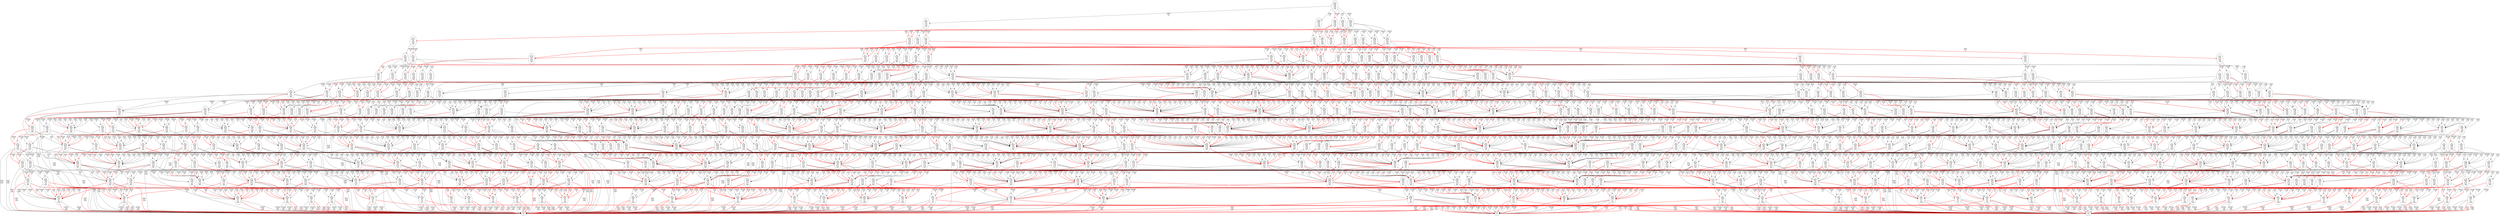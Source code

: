 digraph "Basketball" {
  "Tied R:3pt P:H T:30 S:30" [label = "Tied\nR:3pt\nP:H\nT:30\nS:30\n522"];
  "W:2 R:3pt P:A T:25 S:25" [label = "W:2\nR:3pt\nP:A\nT:25\nS:25\n206"];
  "L:1 R:2pt P:H T:15 S:15" [label = "L:1\nR:2pt\nP:H\nT:15\nS:15\n95"];
  "L:3 R:3pt P:H T:25 S:20" [label = "L:3\nR:3pt\nP:H\nT:25\nS:20\n-630"];
  "W:3 R:Far P:A T:50 S:35" [label = "W:3\nR:Far\nP:A\nT:50\nS:35\n709"];
  "L:1 R:2pt P:H T:5 S:5" [label = "L:1\nR:2pt\nP:H\nT:5\nS:5\n-60"];
  "W:3 R:3pt P:A T:45 S:30" [label = "W:3\nR:3pt\nP:A\nT:45\nS:30\n716"];
  "W:2 R:2pt P:A T:20 S:20" [label = "W:2\nR:2pt\nP:A\nT:20\nS:20\n208"];
  "W:1 R:Far P:A T:30 S:30" [label = "W:1\nR:Far\nP:A\nT:30\nS:30\n-92"];
  "Tied R:2pt P:H T:20 S:15" [label = "Tied\nR:2pt\nP:H\nT:20\nS:15\n532"];
  "W:1 R:2pt P:A T:10 S:10" [label = "W:1\nR:2pt\nP:A\nT:10\nS:10\n-96"];
  "W:2 R:3pt P:H T:30 S:30" [label = "W:2\nR:3pt\nP:H\nT:30\nS:30\n954"];
  "L:2 R:Far P:A T:15 S:15" [label = "L:2\nR:Far\nP:A\nT:15\nS:15\n-984"];
  "Tied R:2pt P:A T:35 S:35" [label = "Tied\nR:2pt\nP:A\nT:35\nS:35\n-516"];
  "L:1 R:Far P:H T:35 S:35" [label = "L:1\nR:Far\nP:H\nT:35\nS:35\n91"];
  "L:2 R:2pt P:H T:15 S:15" [label = "L:2\nR:2pt\nP:H\nT:15\nS:15\n-211"];
  "Tied R:2pt P:H T:35 S:25" [label = "Tied\nR:2pt\nP:H\nT:35\nS:25\n120"];
  "L:4 R:2pt P:A T:10 S:10" [label = "L:4\nR:2pt\nP:A\nT:10\nS:10\n-995"];
  "W:1 R:Far P:H T:10 S:10" [label = "W:1\nR:Far\nP:H\nT:10\nS:10\n990"];
  "W:2 R:2pt P:H T:15 S:5" [label = "W:2\nR:2pt\nP:H\nT:15\nS:5\n735"];
  "Tied R:3pt P:H T:20 S:10" [label = "Tied\nR:3pt\nP:H\nT:20\nS:10\n124"];
  "L:4 R:2pt P:H T:10 S:10" [label = "L:4\nR:2pt\nP:H\nT:10\nS:10\n-990"];
  "L:1 R:Far P:H T:20 S:20" [label = "L:1\nR:Far\nP:H\nT:20\nS:20\n94"];
  "Tied R:3pt P:A T:30 S:10" [label = "Tied\nR:3pt\nP:A\nT:30\nS:10\n-88"];
  "Tied R:2pt P:H T:5 S:5" [label = "Tied\nR:2pt\nP:H\nT:5\nS:5\n470"];
  "W:2 R:2pt P:H T:20 S:20" [label = "W:2\nR:2pt\nP:H\nT:20\nS:20\n974"];
  "Tied R:2pt P:A T:40 S:20" [label = "Tied\nR:2pt\nP:A\nT:40\nS:20\n-86"];
  "W:4 R:3pt P:A T:25 S:25" [label = "W:4\nR:3pt\nP:A\nT:25\nS:25\n961"];
  "Tied R:2pt P:A T:45 S:35" [label = "Tied\nR:2pt\nP:A\nT:45\nS:35\n-118"];
  "L:3 R:3pt P:H T:5 S:5" [label = "L:3\nR:3pt\nP:H\nT:5\nS:5\n-656"];
  "L:2 R:2pt P:H T:5 S:5" [label = "L:2\nR:2pt\nP:H\nT:5\nS:5\n-530"];
  "W:4 R:Far P:A T:20 S:20" [label = "W:4\nR:Far\nP:A\nT:20\nS:20\n970"];
  "W:3 R:Far P:A T:15 S:15" [label = "W:3\nR:Far\nP:A\nT:15\nS:15\n643"];
  "W:2 R:2pt P:A T:30 S:20" [label = "W:2\nR:2pt\nP:A\nT:30\nS:20\n469"];
  "L:3 R:3pt P:H T:15 S:15" [label = "L:3\nR:3pt\nP:H\nT:15\nS:15\n-643"];
  "W:3 R:2pt P:A T:20 S:15" [label = "W:3\nR:2pt\nP:A\nT:20\nS:15\n637"];
  "L:3 R:3pt P:H T:30 S:20" [label = "L:3\nR:3pt\nP:H\nT:30\nS:20\n-710"];
  "W:1 R:2pt P:A T:20 S:20" [label = "W:1\nR:2pt\nP:A\nT:20\nS:20\n-94"];
  "Tied R:3pt P:A T:25 S:25" [label = "Tied\nR:3pt\nP:A\nT:25\nS:25\n-527"];
  "W:2 R:3pt P:H T:20 S:20" [label = "W:2\nR:3pt\nP:H\nT:20\nS:20\n974"];
  "L:1 R:Far P:A T:20 S:20" [label = "L:1\nR:Far\nP:A\nT:20\nS:20\n-970"];
  "Tied R:2pt P:H T:10 S:5" [label = "Tied\nR:2pt\nP:H\nT:10\nS:5\n543"];
  "L:3 R:2pt P:H T:20 S:10" [label = "L:3\nR:2pt\nP:H\nT:20\nS:10\n-724"];
  "Tied R:2pt P:H T:40 S:20" [label = "Tied\nR:2pt\nP:H\nT:40\nS:20\n86"];
  "Tied R:3pt P:H T:55 S:30" [label = "Tied\nR:3pt\nP:H\nT:55\nS:30\n242"];
  "Tied R:2pt P:A T:25 S:5" [label = "Tied\nR:2pt\nP:A\nT:25\nS:5\n6"];
  "Tied R:2pt P:H T:15 S:15" [label = "Tied\nR:2pt\nP:H\nT:15\nS:15\n538"];
  "W:2 R:Far P:A T:55 S:35" [label = "W:2\nR:Far\nP:A\nT:55\nS:35\n298"];
  "Tied R:2pt P:A T:50 S:30" [label = "Tied\nR:2pt\nP:A\nT:50\nS:30\n-189"];
  "W:1 R:3pt P:A T:20 S:20" [label = "W:1\nR:3pt\nP:A\nT:20\nS:20\n-94"];
  "L:4 R:3pt P:H T:5 S:5" [label = "L:4\nR:3pt\nP:H\nT:5\nS:5\n-1000"];
  "Tied R:2pt P:A T:35 S:25" [label = "Tied\nR:2pt\nP:A\nT:35\nS:25\n-120"];
  "Tied R:3pt P:A T:15 S:5" [label = "Tied\nR:3pt\nP:A\nT:15\nS:5\n-125"];
  "L:3 R:2pt P:A T:5 S:5" [label = "L:3\nR:2pt\nP:A\nT:5\nS:5\n-1000"];
  "W:3 R:2pt P:A T:35 S:35" [label = "W:3\nR:2pt\nP:A\nT:35\nS:35\n618"];
  "W:2 R:Far P:H T:35 S:35" [label = "W:2\nR:Far\nP:H\nT:35\nS:35\n945"];
  "Tied R:2pt P:A T:20 S:10" [label = "Tied\nR:2pt\nP:A\nT:20\nS:10\n-124"];
  "W:1 R:Far P:A T:10 S:10" [label = "W:1\nR:Far\nP:A\nT:10\nS:10\n59"];
  "L:1 R:Far P:H T:10 S:10" [label = "L:1\nR:Far\nP:H\nT:10\nS:10\n-59"];
  "L:3 R:Far P:H T:25 S:25" [label = "L:3\nR:Far\nP:H\nT:25\nS:25\n-630"];
  "Tied R:3pt P:A T:25 S:20" [label = "Tied\nR:3pt\nP:A\nT:25\nS:20\n-527"];
  "Tied R:3pt P:A T:20 S:15" [label = "Tied\nR:3pt\nP:A\nT:20\nS:15\n-532"];
  "W:1 R:2pt P:A T:30 S:30" [label = "W:1\nR:2pt\nP:A\nT:30\nS:30\n-92"];
  "W:3 R:Far P:A T:45 S:35" [label = "W:3\nR:Far\nP:A\nT:45\nS:35\n689"];
  "W:1 R:3pt P:H T:5 S:5" [label = "W:1\nR:3pt\nP:H\nT:5\nS:5\n1000"];
  "Tied R:2pt P:A T:10 S:5" [label = "Tied\nR:2pt\nP:A\nT:10\nS:5\n-543"];
  "W:2 R:Far P:A T:5 S:5" [label = "W:2\nR:Far\nP:A\nT:5\nS:5\n1000"];
  "W:2 R:Far P:A T:20 S:20" [label = "W:2\nR:Far\nP:A\nT:20\nS:20\n208"];
  "L:2 R:3pt P:H T:40 S:30" [label = "L:2\nR:3pt\nP:H\nT:40\nS:30\n-460"];
  "L:2 R:2pt P:A T:25 S:25" [label = "L:2\nR:2pt\nP:A\nT:25\nS:25\n-964"];
  "Tied R:3pt P:A T:40 S:25" [label = "Tied\nR:3pt\nP:A\nT:40\nS:25\n-86"];
  "W:2 R:2pt P:A T:35 S:35" [label = "W:2\nR:2pt\nP:A\nT:35\nS:35\n202"];
  "W:2 R:2pt P:H T:25 S:25" [label = "W:2\nR:2pt\nP:H\nT:25\nS:25\n964"];
  "W:2 R:Far P:H T:45 S:35" [label = "W:2\nR:Far\nP:H\nT:45\nS:35\n692"];
  "L:1 R:3pt P:H T:20 S:10" [label = "L:1\nR:3pt\nP:H\nT:20\nS:10\n-309"];
  "Tied R:3pt P:A T:50 S:30" [label = "Tied\nR:3pt\nP:A\nT:50\nS:30\n-206"];
  "W:3 R:3pt P:H T:15 S:15" [label = "W:3\nR:3pt\nP:H\nT:15\nS:15\n985"];
  "L:1 R:Far P:H T:15 S:15" [label = "L:1\nR:Far\nP:H\nT:15\nS:15\n95"];
  "L:2 R:Far P:A T:20 S:20" [label = "L:2\nR:Far\nP:A\nT:20\nS:20\n-974"];
  "W:2 R:3pt P:H T:15 S:10" [label = "W:2\nR:3pt\nP:H\nT:15\nS:10\n984"];
  "L:3 R:3pt P:H T:10 S:10" [label = "L:3\nR:3pt\nP:H\nT:10\nS:10\n-649"];
  "W:3 R:3pt P:A T:25 S:25" [label = "W:3\nR:3pt\nP:A\nT:25\nS:25\n630"];
  "Tied R:2pt P:H T:55 S:30" [label = "Tied\nR:2pt\nP:H\nT:55\nS:30\n226"];
  "W:2 R:3pt P:A T:20 S:5" [label = "W:2\nR:3pt\nP:A\nT:20\nS:5\n513"];
  "W:2 R:2pt P:A T:45 S:35" [label = "W:2\nR:2pt\nP:A\nT:45\nS:35\n455"];
  "L:4 R:3pt P:H T:15 S:15" [label = "L:4\nR:3pt\nP:H\nT:15\nS:15\n-980"];
  "L:3 R:2pt P:A T:15 S:15" [label = "L:3\nR:2pt\nP:A\nT:15\nS:15\n-985"];
  "Tied R:2pt P:A T:30 S:20" [label = "Tied\nR:2pt\nP:A\nT:30\nS:20\n-122"];
  "Tied R:3pt P:H T:15 S:15" [label = "Tied\nR:3pt\nP:H\nT:15\nS:15\n538"];
  "W:2 R:2pt P:H T:10 S:5" [label = "W:2\nR:2pt\nP:H\nT:10\nS:5\n990"];
  "L:3 R:Far P:H T:20 S:20" [label = "L:3\nR:Far\nP:H\nT:20\nS:20\n-637"];
  "Tied R:Far P:A T:10 S:10" [label = "Tied\nR:Far\nP:A\nT:10\nS:10\n-465"];
  "W:1 R:Far P:H T:5 S:5" [label = "W:1\nR:Far\nP:H\nT:5\nS:5\n1000"];
  "Tied R:Far P:A T:55 S:35" [label = "Tied\nR:Far\nP:A\nT:55\nS:35\n-204"];
  "W:2 R:2pt P:H T:20 S:15" [label = "W:2\nR:2pt\nP:H\nT:20\nS:15\n974"];
  "Tied R:2pt P:A T:40 S:25" [label = "Tied\nR:2pt\nP:A\nT:40\nS:25\n-86"];
  "L:1 R:3pt P:H T:10 S:10" [label = "L:1\nR:3pt\nP:H\nT:10\nS:10\n-59"];
  "W:3 R:2pt P:A T:30 S:25" [label = "W:3\nR:2pt\nP:A\nT:30\nS:25\n624"];
  "W:2 R:3pt P:A T:30 S:25" [label = "W:2\nR:3pt\nP:A\nT:30\nS:25\n204"];
  "L:2 R:3pt P:A T:15 S:15" [label = "L:2\nR:3pt\nP:A\nT:15\nS:15\n-984"];
  "W:2 R:3pt P:H T:10 S:10" [label = "W:2\nR:3pt\nP:H\nT:10\nS:10\n993"];
  "W:2 R:3pt P:A T:50 S:30" [label = "W:2\nR:3pt\nP:A\nT:50\nS:30\n301"];
  "W:1 R:3pt P:H T:30 S:30" [label = "W:1\nR:3pt\nP:H\nT:30\nS:30\n951"];
  "L:3 R:2pt P:H T:35 S:25" [label = "L:3\nR:2pt\nP:H\nT:35\nS:25\n-703"];
  "L:3 R:2pt P:H T:10 S:5" [label = "L:3\nR:2pt\nP:H\nT:10\nS:5\n-990"];
  "L:1 R:2pt P:H T:30 S:30" [label = "L:1\nR:2pt\nP:H\nT:30\nS:30\n92"];
  "Tied R:Far P:H T:35 S:35" [label = "Tied\nR:Far\nP:H\nT:35\nS:35\n516"];
  "W:3 R:2pt P:H T:10 S:10" [label = "W:3\nR:2pt\nP:H\nT:10\nS:10\n995"];
  "L:1 R:2pt P:H T:35 S:35" [label = "L:1\nR:2pt\nP:H\nT:35\nS:35\n91"];
  "W:1 R:3pt P:H T:10 S:10" [label = "W:1\nR:3pt\nP:H\nT:10\nS:10\n990"];
  "Tied R:3pt P:A T:25 S:10" [label = "Tied\nR:3pt\nP:A\nT:25\nS:10\n-89"];
  "W:1 R:2pt P:H T:20 S:20" [label = "W:1\nR:2pt\nP:H\nT:20\nS:20\n970"];
  "L:3 R:2pt P:A T:20 S:20" [label = "L:3\nR:2pt\nP:A\nT:20\nS:20\n-975"];
  "W:2 R:3pt P:H T:15 S:15" [label = "W:2\nR:3pt\nP:H\nT:15\nS:15\n984"];
  "W:1 R:Far P:H T:35 S:35" [label = "W:1\nR:Far\nP:H\nT:35\nS:35\n941"];
  "W:3 R:2pt P:A T:40 S:35" [label = "W:3\nR:2pt\nP:A\nT:40\nS:35\n611"];
  "L:3 R:2pt P:H T:40 S:30" [label = "L:3\nR:2pt\nP:H\nT:40\nS:30\n-696"];
  "W:3 R:3pt P:H T:30 S:30" [label = "W:3\nR:3pt\nP:H\nT:30\nS:30\n956"];
  "L:3 R:2pt P:H T:25 S:15" [label = "L:3\nR:2pt\nP:H\nT:25\nS:15\n-717"];
  "W:2 R:3pt P:A T:15 S:5" [label = "W:2\nR:3pt\nP:A\nT:15\nS:5\n483"];
  "W:4 R:Far P:A T:30 S:30" [label = "W:4\nR:Far\nP:A\nT:30\nS:30\n951"];
  "W:4 R:Far P:A T:15 S:15" [label = "W:4\nR:Far\nP:A\nT:15\nS:15\n980"];
  "W:3 R:3pt P:A T:30 S:25" [label = "W:3\nR:3pt\nP:A\nT:30\nS:25\n624"];
  "L:1 R:3pt P:H T:25 S:15" [label = "L:1\nR:3pt\nP:H\nT:25\nS:15\n-306"];
  "L:2 R:3pt P:H T:15 S:15" [label = "L:2\nR:3pt\nP:H\nT:15\nS:15\n-211"];
  "L:2 R:Far P:H T:5 S:5" [label = "L:2\nR:Far\nP:H\nT:5\nS:5\n-1000"];
  "L:2 R:Far P:H T:20 S:20" [label = "L:2\nR:Far\nP:H\nT:20\nS:20\n-208"];
  "W:2 R:3pt P:A T:30 S:10" [label = "W:2\nR:3pt\nP:A\nT:30\nS:10\n503"];
  "W:4 R:2pt P:A T:15 S:15" [label = "W:4\nR:2pt\nP:A\nT:15\nS:15\n980"];
  "W:2 R:3pt P:A T:25 S:15" [label = "W:2\nR:3pt\nP:A\nT:25\nS:15\n474"];
  "W:3 R:3pt P:A T:15 S:10" [label = "W:3\nR:3pt\nP:A\nT:15\nS:10\n643"];
  "L:2 R:3pt P:A T:5 S:5" [label = "L:2\nR:3pt\nP:A\nT:5\nS:5\n-1000"];
  "L:2 R:3pt P:H T:20 S:15" [label = "L:2\nR:3pt\nP:H\nT:20\nS:15\n-208"];
  "Tied R:2pt P:A T:35 S:20" [label = "Tied\nR:2pt\nP:A\nT:35\nS:20\n-87"];
  "W:3 R:2pt P:A T:35 S:20" [label = "W:3\nR:2pt\nP:A\nT:35\nS:20\n730"];
  "Tied R:3pt P:A T:10 S:5" [label = "Tied\nR:3pt\nP:A\nT:10\nS:5\n-437"];
  "W:2 R:3pt P:A T:40 S:20" [label = "W:2\nR:3pt\nP:A\nT:40\nS:20\n493"];
  "L:1 R:3pt P:A T:5 S:5" [label = "L:1\nR:3pt\nP:A\nT:5\nS:5\n-1000"];
  "W:3 R:2pt P:A T:30 S:20" [label = "W:3\nR:2pt\nP:A\nT:30\nS:20\n710"];
  "Tied R:3pt P:A T:25 S:5" [label = "Tied\nR:3pt\nP:A\nT:25\nS:5\n-89"];
  "Tied R:2pt P:A T:25 S:15" [label = "Tied\nR:2pt\nP:A\nT:25\nS:15\n-123"];
  "W:4 R:3pt P:A T:20 S:20" [label = "W:4\nR:3pt\nP:A\nT:20\nS:20\n970"];
  "W:3 R:2pt P:A T:15 S:10" [label = "W:3\nR:2pt\nP:A\nT:15\nS:10\n643"];
  "L:2 R:2pt P:H T:15 S:10" [label = "L:2\nR:2pt\nP:H\nT:15\nS:10\n-211"];
  "L:3 R:2pt P:A T:30 S:30" [label = "L:3\nR:2pt\nP:A\nT:30\nS:30\n-956"];
  "Tied R:2pt P:A T:15 S:5" [label = "Tied\nR:2pt\nP:A\nT:15\nS:5\n-66"];
  "W:2 R:2pt P:A T:35 S:30" [label = "W:2\nR:2pt\nP:A\nT:35\nS:30\n202"];
  "W:3 R:2pt P:A T:5 S:5" [label = "W:3\nR:2pt\nP:A\nT:5\nS:5\n1000"];
  "L:3 R:Far P:A T:35 S:35" [label = "L:3\nR:Far\nP:A\nT:35\nS:35\n-946"];
  "W:3 R:3pt P:A T:30 S:20" [label = "W:3\nR:3pt\nP:A\nT:30\nS:20\n710"];
  "Tied R:3pt P:H T:40 S:15" [label = "Tied\nR:3pt\nP:H\nT:40\nS:15\n86"];
  "W:1 R:Far P:H T:20 S:20" [label = "W:1\nR:Far\nP:H\nT:20\nS:20\n970"];
  "L:3 R:3pt P:H T:25 S:15" [label = "L:3\nR:3pt\nP:H\nT:25\nS:15\n-717"];
  "Tied R:2pt P:H T:20 S:5" [label = "Tied\nR:2pt\nP:H\nT:20\nS:5\n-6"];
  "W:2 R:Far P:A T:30 S:30" [label = "W:2\nR:Far\nP:A\nT:30\nS:30\n204"];
  "L:3 R:3pt P:H T:35 S:25" [label = "L:3\nR:3pt\nP:H\nT:35\nS:25\n-703"];
  "W:2 R:3pt P:A T:20 S:20" [label = "W:2\nR:3pt\nP:A\nT:20\nS:20\n208"];
  "L:1 R:2pt P:A T:25 S:25" [label = "L:1\nR:2pt\nP:A\nT:25\nS:25\n-961"];
  "Tied R:3pt P:A T:10 S:10" [label = "Tied\nR:3pt\nP:A\nT:10\nS:10\n-465"];
  "L:2 R:Far P:A T:25 S:25" [label = "L:2\nR:Far\nP:A\nT:25\nS:25\n-964"];
  "W:3 R:Far P:H T:40 S:35" [label = "W:3\nR:Far\nP:H\nT:40\nS:35\n936"];
  "W:2 R:2pt P:A T:15 S:5" [label = "W:2\nR:2pt\nP:A\nT:15\nS:5\n623"];
  "L:2 R:2pt P:A T:20 S:20" [label = "L:2\nR:2pt\nP:A\nT:20\nS:20\n-974"];
  "L:4 R:2pt P:A T:5 S:5" [label = "L:4\nR:2pt\nP:A\nT:5\nS:5\n-1000"];
  "W:3 R:2pt P:A T:40 S:25" [label = "W:3\nR:2pt\nP:A\nT:40\nS:25\n723"];
  "W:2 R:2pt P:A T:40 S:30" [label = "W:2\nR:2pt\nP:A\nT:40\nS:30\n460"];
  "W:1 R:2pt P:H T:30 S:25" [label = "W:1\nR:2pt\nP:H\nT:30\nS:25\n951"];
  "W:2 R:2pt P:A T:25 S:15" [label = "W:2\nR:2pt\nP:A\nT:25\nS:15\n474"];
  "W:2 R:Far P:A T:45 S:35" [label = "W:2\nR:Far\nP:A\nT:45\nS:35\n455"];
  "W:2 R:Far P:A T:40 S:35" [label = "W:2\nR:Far\nP:A\nT:40\nS:35\n200"];
  "Tied R:2pt P:A T:15 S:10" [label = "Tied\nR:2pt\nP:A\nT:15\nS:10\n-538"];
  "W:4 R:2pt P:A T:30 S:30" [label = "W:4\nR:2pt\nP:A\nT:30\nS:30\n951"];
  "Tied R:3pt P:H T:20 S:15" [label = "Tied\nR:3pt\nP:H\nT:20\nS:15\n532"];
  "W:3 R:Far P:A T:20 S:20" [label = "W:3\nR:Far\nP:A\nT:20\nS:20\n637"];
  "Tied R:Far P:H T:20 S:20" [label = "Tied\nR:Far\nP:H\nT:20\nS:20\n532"];
  "W:2 R:Far P:H T:10 S:10" [label = "W:2\nR:Far\nP:H\nT:10\nS:10\n990"];
  "Tied R:3pt P:H T:40 S:30" [label = "Tied\nR:3pt\nP:H\nT:40\nS:30\n119"];
  "L:4 R:2pt P:H T:5 S:5" [label = "L:4\nR:2pt\nP:H\nT:5\nS:5\n-1000"];
  "L:4 R:Far P:H T:20 S:20" [label = "L:4\nR:Far\nP:H\nT:20\nS:20\n-970"];
  "Tied R:3pt P:H T:50 S:25" [label = "Tied\nR:3pt\nP:H\nT:50\nS:25\n206"];
  "L:4 R:2pt P:H T:15 S:15" [label = "L:4\nR:2pt\nP:H\nT:15\nS:15\n-980"];
  "L:3 R:2pt P:H T:15 S:5" [label = "L:3\nR:2pt\nP:H\nT:15\nS:5\n-924"];
  "L:2 R:Far P:H T:40 S:35" [label = "L:2\nR:Far\nP:H\nT:40\nS:35\n-200"];
  "L:3 R:3pt P:H T:30 S:30" [label = "L:3\nR:3pt\nP:H\nT:30\nS:30\n-624"];
  "Tied R:2pt P:H T:30 S:15" [label = "Tied\nR:2pt\nP:H\nT:30\nS:15\n88"];
  "W:2 R:2pt P:A T:15 S:10" [label = "W:2\nR:2pt\nP:A\nT:15\nS:10\n211"];
  "W:4 R:Far P:A T:5 S:5" [label = "W:4\nR:Far\nP:A\nT:5\nS:5\n1000"];
  "L:1 R:2pt P:H T:10 S:5" [label = "L:1\nR:2pt\nP:H\nT:10\nS:5\n96"];
  "Tied R:3pt P:A T:20 S:20" [label = "Tied\nR:3pt\nP:A\nT:20\nS:20\n-532"];
  "L:3 R:Far P:A T:30 S:30" [label = "L:3\nR:Far\nP:A\nT:30\nS:30\n-956"];
  "L:2 R:3pt P:H T:30 S:30" [label = "L:2\nR:3pt\nP:H\nT:30\nS:30\n-204"];
  "W:2 R:Far P:H T:40 S:35" [label = "W:2\nR:Far\nP:H\nT:40\nS:35\n935"];
  "Tied R:3pt P:H T:30 S:10" [label = "Tied\nR:3pt\nP:H\nT:30\nS:10\n88"];
  "Tied R:3pt P:A T:45 S:25" [label = "Tied\nR:3pt\nP:A\nT:45\nS:25\n-85"];
  "W:2 R:3pt P:A T:10 S:5" [label = "W:2\nR:3pt\nP:A\nT:10\nS:5\n213"];
  "W:3 R:3pt P:H T:10 S:5" [label = "W:3\nR:3pt\nP:H\nT:10\nS:5\n993"];
  "W:2 R:2pt P:A T:30 S:30" [label = "W:2\nR:2pt\nP:A\nT:30\nS:30\n204"];
  "W:1 R:3pt P:H T:20 S:20" [label = "W:1\nR:3pt\nP:H\nT:20\nS:20\n970"];
  "Tied R:3pt P:H T:15 S:5" [label = "Tied\nR:3pt\nP:H\nT:15\nS:5\n125"];
  "W:3 R:2pt P:H T:30 S:30" [label = "W:3\nR:2pt\nP:H\nT:30\nS:30\n956"];
  "Tied R:3pt P:A T:15 S:15" [label = "Tied\nR:3pt\nP:A\nT:15\nS:15\n-538"];
  "Tied R:2pt P:A T:35 S:15" [label = "Tied\nR:2pt\nP:A\nT:35\nS:15\n-87"];
  "W:3 R:2pt P:A T:35 S:25" [label = "W:3\nR:2pt\nP:A\nT:35\nS:25\n703"];
  "L:1 R:3pt P:A T:30 S:30" [label = "L:1\nR:3pt\nP:A\nT:30\nS:30\n-951"];
  "L:4 R:3pt P:A T:5 S:5" [label = "L:4\nR:3pt\nP:A\nT:5\nS:5\n-1000"];
  "W:1 R:Far P:A T:15 S:15" [label = "W:1\nR:Far\nP:A\nT:15\nS:15\n-95"];
  "L:1 R:2pt P:H T:10 S:10" [label = "L:1\nR:2pt\nP:H\nT:10\nS:10\n96"];
  "Tied R:3pt P:A T:20 S:5" [label = "Tied\nR:3pt\nP:A\nT:20\nS:5\n-90"];
  "Tied R:3pt P:A T:30 S:30" [label = "Tied\nR:3pt\nP:A\nT:30\nS:30\n-522"];
  "Tied R:3pt P:H T:20 S:20" [label = "Tied\nR:3pt\nP:H\nT:20\nS:20\n532"];
  "W:3 R:3pt P:H T:20 S:20" [label = "W:3\nR:3pt\nP:H\nT:20\nS:20\n975"];
  "L:1 R:2pt P:H T:25 S:25" [label = "L:1\nR:2pt\nP:H\nT:25\nS:25\n93"];
  "L:3 R:3pt P:A T:25 S:25" [label = "L:3\nR:3pt\nP:A\nT:25\nS:25\n-965"];
  "W:3 R:3pt P:H T:10 S:10" [label = "W:3\nR:3pt\nP:H\nT:10\nS:10\n993"];
  "L:2 R:Far P:A T:10 S:10" [label = "L:2\nR:Far\nP:A\nT:10\nS:10\n-990"];
  "W:2 R:3pt P:H T:25 S:25" [label = "W:2\nR:3pt\nP:H\nT:25\nS:25\n964"];
  "Tied R:Far P:H T:15 S:15" [label = "Tied\nR:Far\nP:H\nT:15\nS:15\n538"];
  "W:3 R:3pt P:A T:20 S:20" [label = "W:3\nR:3pt\nP:A\nT:20\nS:20\n637"];
  "Tied R:2pt P:H T:20 S:20" [label = "Tied\nR:2pt\nP:H\nT:20\nS:20\n532"];
  "Tied R:Far P:H T:5 S:5" [label = "Tied\nR:Far\nP:H\nT:5\nS:5\n0"];
  "W:1 R:2pt P:H T:25 S:25" [label = "W:1\nR:2pt\nP:H\nT:25\nS:25\n961"];
  "W:4 R:3pt P:H T:15 S:15" [label = "W:4\nR:3pt\nP:H\nT:15\nS:15\n985"];
  "L:1 R:Far P:A T:15 S:15" [label = "L:1\nR:Far\nP:A\nT:15\nS:15\n-980"];
  "Tied R:3pt P:H T:25 S:15" [label = "Tied\nR:3pt\nP:H\nT:25\nS:15\n123"];
  "W:2 R:3pt P:H T:30 S:25" [label = "W:2\nR:3pt\nP:H\nT:30\nS:25\n954"];
  "W:3 R:3pt P:H T:25 S:25" [label = "W:3\nR:3pt\nP:H\nT:25\nS:25\n965"];
  "W:1 R:3pt P:H T:35 S:30" [label = "W:1\nR:3pt\nP:H\nT:35\nS:30\n941"];
  "W:1 R:2pt P:H T:35 S:30" [label = "W:1\nR:2pt\nP:H\nT:35\nS:30\n941"];
  "L:1 R:2pt P:H T:35 S:30" [label = "L:1\nR:2pt\nP:H\nT:35\nS:30\n91"];
  "Tied R:3pt P:H T:35 S:20" [label = "Tied\nR:3pt\nP:H\nT:35\nS:20\n87"];
  "L:1 R:3pt P:H T:30 S:25" [label = "L:1\nR:3pt\nP:H\nT:30\nS:25\n92"];
  "Tied R:2pt P:A T:30 S:10" [label = "Tied\nR:2pt\nP:A\nT:30\nS:10\n-88"];
  "Tied R:3pt P:H T:45 S:25" [label = "Tied\nR:3pt\nP:H\nT:45\nS:25\n85"];
  "Tied R:3pt P:H T:20 S:5" [label = "Tied\nR:3pt\nP:H\nT:20\nS:5\n90"];
  "L:2 R:3pt P:A T:10 S:10" [label = "L:2\nR:3pt\nP:A\nT:10\nS:10\n-993"];
  "Tied R:3pt P:A T:30 S:15" [label = "Tied\nR:3pt\nP:A\nT:30\nS:15\n-88"];
  "L:4 R:Far P:H T:10 S:10" [label = "L:4\nR:Far\nP:H\nT:10\nS:10\n-990"];
  "Tied R:2pt P:H T:50 S:25" [label = "Tied\nR:2pt\nP:H\nT:50\nS:25\n189"];
  "L:3 R:2pt P:H T:30 S:25" [label = "L:3\nR:2pt\nP:H\nT:30\nS:25\n-624"];
  "W:2 R:2pt P:H T:35 S:30" [label = "W:2\nR:2pt\nP:H\nT:35\nS:30\n945"];
  "W:1 R:2pt P:H T:25 S:20" [label = "W:1\nR:2pt\nP:H\nT:25\nS:20\n961"];
  "Tied R:Far P:A T:45 S:35" [label = "Tied\nR:Far\nP:A\nT:45\nS:35\n-118"];
  "L:1 R:3pt P:H T:15 S:15" [label = "L:1\nR:3pt\nP:H\nT:15\nS:15\n95"];
  "W:1 R:3pt P:A T:5 S:5" [label = "W:1\nR:3pt\nP:A\nT:5\nS:5\n312"];
  "W:3 R:3pt P:A T:35 S:30" [label = "W:3\nR:3pt\nP:A\nT:35\nS:30\n618"];
  "L:1 R:Far P:H T:30 S:30" [label = "L:1\nR:Far\nP:H\nT:30\nS:30\n92"];
  "L:3 R:3pt P:H T:15 S:10" [label = "L:3\nR:3pt\nP:H\nT:15\nS:10\n-643"];
  "L:2 R:2pt P:A T:30 S:30" [label = "L:2\nR:2pt\nP:A\nT:30\nS:30\n-954"];
  "L:1 R:2pt P:H T:30 S:20" [label = "L:1\nR:2pt\nP:H\nT:30\nS:20\n-303"];
  "L:1 R:Far P:H T:25 S:25" [label = "L:1\nR:Far\nP:H\nT:25\nS:25\n93"];
  "L:3 R:Far P:H T:5 S:5" [label = "L:3\nR:Far\nP:H\nT:5\nS:5\n-1000"];
  "Tied R:2pt P:H T:30 S:30" [label = "Tied\nR:2pt\nP:H\nT:30\nS:30\n522"];
  "L:4 R:Far P:H T:15 S:15" [label = "L:4\nR:Far\nP:H\nT:15\nS:15\n-980"];
  "W:2 R:3pt P:H T:20 S:15" [label = "W:2\nR:3pt\nP:H\nT:20\nS:15\n974"];
  "W:3 R:2pt P:H T:15 S:15" [label = "W:3\nR:2pt\nP:H\nT:15\nS:15\n985"];
  "Tied R:2pt P:H T:10 S:10" [label = "Tied\nR:2pt\nP:H\nT:10\nS:10\n543"];
  "L:2 R:3pt P:H T:20 S:20" [label = "L:2\nR:3pt\nP:H\nT:20\nS:20\n-208"];
  "L:2 R:2pt P:H T:35 S:30" [label = "L:2\nR:2pt\nP:H\nT:35\nS:30\n-202"];
  "W:2 R:2pt P:H T:5 S:5" [label = "W:2\nR:2pt\nP:H\nT:5\nS:5\n1000"];
  "W:2 R:3pt P:H T:15 S:5" [label = "W:2\nR:3pt\nP:H\nT:15\nS:5\n684"];
  "W:3 R:3pt P:A T:40 S:30" [label = "W:3\nR:3pt\nP:A\nT:40\nS:30\n696"];
  "W:1 R:2pt P:H T:15 S:10" [label = "W:1\nR:2pt\nP:H\nT:15\nS:10\n980"];
  "W:2 R:2pt P:A T:30 S:15" [label = "W:2\nR:2pt\nP:A\nT:30\nS:15\n503"];
  "L:3 R:3pt P:H T:15 S:5" [label = "L:3\nR:3pt\nP:H\nT:15\nS:5\n-732"];
  "Tied R:2pt P:H T:20 S:10" [label = "Tied\nR:2pt\nP:H\nT:20\nS:10\n124"];
  "W:3 R:2pt P:A T:20 S:5" [label = "W:3\nR:2pt\nP:A\nT:20\nS:5\n916"];
  "Tied R:2pt P:A T:35 S:30" [label = "Tied\nR:2pt\nP:A\nT:35\nS:30\n-516"];
  "L:1 R:Far P:A T:25 S:25" [label = "L:1\nR:Far\nP:A\nT:25\nS:25\n-961"];
  "W:2 R:3pt P:A T:40 S:30" [label = "W:2\nR:3pt\nP:A\nT:40\nS:30\n460"];
  "L:1 R:2pt P:H T:30 S:25" [label = "L:1\nR:2pt\nP:H\nT:30\nS:25\n92"];
  "L:1 R:2pt P:H T:20 S:15" [label = "L:1\nR:2pt\nP:H\nT:20\nS:15\n94"];
  "W:1 R:3pt P:A T:10 S:10" [label = "W:1\nR:3pt\nP:A\nT:10\nS:10\n59"];
  "W:3 R:2pt P:A T:25 S:15" [label = "W:3\nR:2pt\nP:A\nT:25\nS:15\n717"];
  "Tied R:2pt P:H T:25 S:15" [label = "Tied\nR:2pt\nP:H\nT:25\nS:15\n123"];
  "L:1 R:2pt P:A T:10 S:10" [label = "L:1\nR:2pt\nP:A\nT:10\nS:10\n-990"];
  "Tied R:2pt P:H T:40 S:30" [label = "Tied\nR:2pt\nP:H\nT:40\nS:30\n119"];
  "W:2 R:Far P:A T:50 S:35" [label = "W:2\nR:Far\nP:A\nT:50\nS:35\n483"];
  "W:2 R:2pt P:A T:35 S:20" [label = "W:2\nR:2pt\nP:A\nT:35\nS:20\n498"];
  "W:3 R:3pt P:H T:30 S:25" [label = "W:3\nR:3pt\nP:H\nT:30\nS:25\n956"];
  "W:2 R:2pt P:H T:30 S:25" [label = "W:2\nR:2pt\nP:H\nT:30\nS:25\n954"];
  "Tied R:2pt P:H T:15 S:5" [label = "Tied\nR:2pt\nP:H\nT:15\nS:5\n66"];
  "Tied R:2pt P:H T:50 S:35" [label = "Tied\nR:2pt\nP:H\nT:50\nS:35\n189"];
  "W:2 R:3pt P:A T:35 S:25" [label = "W:2\nR:3pt\nP:A\nT:35\nS:25\n464"];
  "L:3 R:2pt P:A T:10 S:10" [label = "L:3\nR:2pt\nP:A\nT:10\nS:10\n-995"];
  "W:3 R:3pt P:A T:10 S:10" [label = "W:3\nR:3pt\nP:A\nT:10\nS:10\n649"];
  "W:3 R:3pt P:A T:15 S:5" [label = "W:3\nR:3pt\nP:A\nT:15\nS:5\n732"];
  "L:3 R:Far P:H T:35 S:35" [label = "L:3\nR:Far\nP:H\nT:35\nS:35\n-618"];
  "W:3 R:2pt P:A T:10 S:5" [label = "W:3\nR:2pt\nP:A\nT:10\nS:5\n990"];
  "W:3 R:2pt P:A T:20 S:10" [label = "W:3\nR:2pt\nP:A\nT:20\nS:10\n724"];
  "L:3 R:Far P:H T:45 S:35" [label = "L:3\nR:Far\nP:H\nT:45\nS:35\n-689"];
  "W:2 R:3pt P:A T:20 S:10" [label = "W:2\nR:3pt\nP:A\nT:20\nS:10\n479"];
  "L:3 R:3pt P:H T:40 S:30" [label = "L:3\nR:3pt\nP:H\nT:40\nS:30\n-696"];
  "W:1 R:2pt P:H T:10 S:5" [label = "W:1\nR:2pt\nP:H\nT:10\nS:5\n990"];
  "L:1 R:Far P:A T:10 S:10" [label = "L:1\nR:Far\nP:A\nT:10\nS:10\n-990"];
  "W:1 R:3pt P:H T:25 S:20" [label = "W:1\nR:3pt\nP:H\nT:25\nS:20\n961"];
  "W:2 R:Far P:A T:10 S:10" [label = "W:2\nR:Far\nP:A\nT:10\nS:10\n309"];
  "L:1 R:Far P:H T:45 S:35" [label = "L:1\nR:Far\nP:H\nT:45\nS:35\n-294"];
  "Tied R:2pt P:H T:60 S:35" [label = "Tied\nR:2pt\nP:H\nT:60\nS:35\n240"];
  "L:1 R:Far P:A T:35 S:35" [label = "L:1\nR:Far\nP:A\nT:35\nS:35\n-941"];
  "Tied R:2pt P:H T:40 S:35" [label = "Tied\nR:2pt\nP:H\nT:40\nS:35\n511"];
  "Tied R:3pt P:A T:35 S:25" [label = "Tied\nR:3pt\nP:A\nT:35\nS:25\n-120"];
  "Tied R:3pt P:H T:45 S:20" [label = "Tied\nR:3pt\nP:H\nT:45\nS:20\n85"];
  "Tied R:2pt P:H T:40 S:15" [label = "Tied\nR:2pt\nP:H\nT:40\nS:15\n86"];
  "L:3 R:2pt P:H T:20 S:15" [label = "L:3\nR:2pt\nP:H\nT:20\nS:15\n-637"];
  "W:2 R:2pt P:A T:35 S:25" [label = "W:2\nR:2pt\nP:A\nT:35\nS:25\n464"];
  "L:3 R:Far P:A T:15 S:15" [label = "L:3\nR:Far\nP:A\nT:15\nS:15\n-985"];
  "Tied R:3pt P:H T:30 S:25" [label = "Tied\nR:3pt\nP:H\nT:30\nS:25\n522"];
  "W:1 R:3pt P:H T:15 S:10" [label = "W:1\nR:3pt\nP:H\nT:15\nS:10\n980"];
  "W:2 R:2pt P:H T:25 S:15" [label = "W:2\nR:2pt\nP:H\nT:25\nS:15\n721"];
  "W:2 R:3pt P:A T:10 S:10" [label = "W:2\nR:3pt\nP:A\nT:10\nS:10\n213"];
  "L:2 R:3pt P:H T:15 S:5" [label = "L:2\nR:3pt\nP:H\nT:15\nS:5\n-483"];
  "W:2 R:3pt P:A T:35 S:20" [label = "W:2\nR:3pt\nP:A\nT:35\nS:20\n498"];
  "W:3 R:Far P:A T:5 S:5" [label = "W:3\nR:Far\nP:A\nT:5\nS:5\n1000"];
  "L:2 R:2pt P:H T:30 S:25" [label = "L:2\nR:2pt\nP:H\nT:30\nS:25\n-204"];
  "L:3 R:3pt P:H T:35 S:30" [label = "L:3\nR:3pt\nP:H\nT:35\nS:30\n-618"];
  "L:3 R:2pt P:H T:35 S:30" [label = "L:3\nR:2pt\nP:H\nT:35\nS:30\n-618"];
  "W:2 R:2pt P:A T:45 S:25" [label = "W:2\nR:2pt\nP:A\nT:45\nS:25\n488"];
  "W:4 R:2pt P:H T:10 S:10" [label = "W:4\nR:2pt\nP:H\nT:10\nS:10\n995"];
  "Tied R:2pt P:A T:20 S:15" [label = "Tied\nR:2pt\nP:A\nT:20\nS:15\n-532"];
  "L:2 R:2pt P:H T:20 S:15" [label = "L:2\nR:2pt\nP:H\nT:20\nS:15\n-208"];
  "W:1 R:2pt P:H T:20 S:15" [label = "W:1\nR:2pt\nP:H\nT:20\nS:15\n970"];
  "L:2 R:Far P:A T:30 S:30" [label = "L:2\nR:Far\nP:A\nT:30\nS:30\n-954"];
  "Tied R:3pt P:A T:35 S:20" [label = "Tied\nR:3pt\nP:A\nT:35\nS:20\n-87"];
  "W:1 R:2pt P:A T:15 S:15" [label = "W:1\nR:2pt\nP:A\nT:15\nS:15\n-95"];
  "W:2 R:2pt P:A T:40 S:35" [label = "W:2\nR:2pt\nP:A\nT:40\nS:35\n200"];
  "L:1 R:3pt P:A T:20 S:20" [label = "L:1\nR:3pt\nP:A\nT:20\nS:20\n-970"];
  "L:2 R:3pt P:H T:30 S:20" [label = "L:2\nR:3pt\nP:H\nT:30\nS:20\n-469"];
  "Tied R:3pt P:A T:40 S:20" [label = "Tied\nR:3pt\nP:A\nT:40\nS:20\n-86"];
  "L:1 R:3pt P:H T:20 S:15" [label = "L:1\nR:3pt\nP:H\nT:20\nS:15\n94"];
  "L:1 R:3pt P:H T:10 S:5" [label = "L:1\nR:3pt\nP:H\nT:10\nS:5\n-117"];
  "L:1 R:3pt P:H T:35 S:25" [label = "L:1\nR:3pt\nP:H\nT:35\nS:25\n-300"];
  "Tied R:2pt P:H T:45 S:20" [label = "Tied\nR:2pt\nP:H\nT:45\nS:20\n85"];
  "W:2 R:3pt P:A T:30 S:15" [label = "W:2\nR:3pt\nP:A\nT:30\nS:15\n503"];
  "L:3 R:2pt P:H T:35 S:35" [label = "L:3\nR:2pt\nP:H\nT:35\nS:35\n-618"];
  "L:3 R:3pt P:A T:5 S:5" [label = "L:3\nR:3pt\nP:A\nT:5\nS:5\n-1000"];
  "L:3 R:3pt P:H T:10 S:5" [label = "L:3\nR:3pt\nP:H\nT:10\nS:5\n-649"];
  "W:3 R:2pt P:A T:20 S:20" [label = "W:3\nR:2pt\nP:A\nT:20\nS:20\n637"];
  "Tied R:3pt P:H T:50 S:30" [label = "Tied\nR:3pt\nP:H\nT:50\nS:30\n206"];
  "W:3 R:3pt P:H T:35 S:30" [label = "W:3\nR:3pt\nP:H\nT:35\nS:30\n946"];
  "W:2 R:3pt P:A T:45 S:30" [label = "W:2\nR:3pt\nP:A\nT:45\nS:30\n488"];
  "W:3 R:2pt P:H T:20 S:15" [label = "W:3\nR:2pt\nP:H\nT:20\nS:15\n975"];
  "L:3 R:3pt P:A T:20 S:20" [label = "L:3\nR:3pt\nP:A\nT:20\nS:20\n-975"];
  "Tied R:2pt P:H T:35 S:15" [label = "Tied\nR:2pt\nP:H\nT:35\nS:15\n87"];
  "Tied R:2pt P:A T:30 S:25" [label = "Tied\nR:2pt\nP:A\nT:30\nS:25\n-522"];
  "W:4 R:2pt P:H T:20 S:20" [label = "W:4\nR:2pt\nP:H\nT:20\nS:20\n986"];
  "L:4 R:Far P:H T:25 S:25" [label = "L:4\nR:Far\nP:H\nT:25\nS:25\n-961"];
  "W:1 R:Far P:H T:15 S:15" [label = "W:1\nR:Far\nP:H\nT:15\nS:15\n980"];
  "W:2 R:3pt P:A T:15 S:15" [label = "W:2\nR:3pt\nP:A\nT:15\nS:15\n211"];
  "W:2 R:2pt P:H T:30 S:20" [label = "W:2\nR:2pt\nP:H\nT:30\nS:20\n713"];
  "L:1 R:Far P:H T:5 S:5" [label = "L:1\nR:Far\nP:H\nT:5\nS:5\n-1000"];
  "W:1 R:Far P:H T:40 S:35" [label = "W:1\nR:Far\nP:H\nT:40\nS:35\n932"];
  "W:4 R:Far P:A T:25 S:25" [label = "W:4\nR:Far\nP:A\nT:25\nS:25\n961"];
  "L:1 R:Far P:H T:40 S:35" [label = "L:1\nR:Far\nP:H\nT:40\nS:35\n90"];
  "W:4 R:3pt P:A T:10 S:10" [label = "W:4\nR:3pt\nP:A\nT:10\nS:10\n990"];
  "L:2 R:2pt P:A T:10 S:10" [label = "L:2\nR:2pt\nP:A\nT:10\nS:10\n-990"];
  "W:1 R:3pt P:H T:30 S:25" [label = "W:1\nR:3pt\nP:H\nT:30\nS:25\n951"];
  "Tied R:Far P:A T:15 S:15" [label = "Tied\nR:Far\nP:A\nT:15\nS:15\n-538"];
  "W:2 R:2pt P:H T:20 S:10" [label = "W:2\nR:2pt\nP:H\nT:20\nS:10\n728"];
  "W:4 R:2pt P:H T:15 S:15" [label = "W:4\nR:2pt\nP:H\nT:15\nS:15\n990"];
  "Tied R:3pt P:H T:25 S:25" [label = "Tied\nR:3pt\nP:H\nT:25\nS:25\n527"];
  "L:3 R:3pt P:H T:20 S:20" [label = "L:3\nR:3pt\nP:H\nT:20\nS:20\n-637"];
  "Tied R:Far P:A T:5 S:5" [label = "Tied\nR:Far\nP:A\nT:5\nS:5\n0"];
  "L:3 R:Far P:A T:10 S:10" [label = "L:3\nR:Far\nP:A\nT:10\nS:10\n-990"];
  "W:1 R:3pt P:A T:30 S:30" [label = "W:1\nR:3pt\nP:A\nT:30\nS:30\n-92"];
  "W:4 R:3pt P:A T:15 S:15" [label = "W:4\nR:3pt\nP:A\nT:15\nS:15\n980"];
  "L:2 R:Far P:A T:5 S:5" [label = "L:2\nR:Far\nP:A\nT:5\nS:5\n-1000"];
  "Tied R:3pt P:A T:25 S:15" [label = "Tied\nR:3pt\nP:A\nT:25\nS:15\n-123"];
  "Tied R:2pt P:H T:35 S:30" [label = "Tied\nR:2pt\nP:H\nT:35\nS:30\n516"];
  "Tied R:3pt P:H T:35 S:30" [label = "Tied\nR:3pt\nP:H\nT:35\nS:30\n516"];
  "W:1 R:3pt P:H T:25 S:25" [label = "W:1\nR:3pt\nP:H\nT:25\nS:25\n961"];
  "L:1 R:2pt P:A T:30 S:30" [label = "L:1\nR:2pt\nP:A\nT:30\nS:30\n-951"];
  "L:2 R:Far P:H T:10 S:10" [label = "L:2\nR:Far\nP:H\nT:10\nS:10\n-309"];
  "W:3 R:2pt P:A T:40 S:30" [label = "W:3\nR:2pt\nP:A\nT:40\nS:30\n696"];
  "W:3 R:Far P:H T:30 S:30" [label = "W:3\nR:Far\nP:H\nT:30\nS:30\n956"];
  "W:2 R:2pt P:A T:25 S:20" [label = "W:2\nR:2pt\nP:A\nT:25\nS:20\n206"];
  "L:3 R:Far P:H T:40 S:35" [label = "L:3\nR:Far\nP:H\nT:40\nS:35\n-611"];
  "W:2 R:2pt P:A T:10 S:10" [label = "W:2\nR:2pt\nP:A\nT:10\nS:10\n309"];
  "L:2 R:2pt P:H T:20 S:20" [label = "L:2\nR:2pt\nP:H\nT:20\nS:20\n-208"];
  "W:3 R:Far P:H T:10 S:10" [label = "W:3\nR:Far\nP:H\nT:10\nS:10\n990"];
  "Tied R:Far P:H T:45 S:35" [label = "Tied\nR:Far\nP:H\nT:45\nS:35\n118"];
  "W:3 R:3pt P:A T:30 S:30" [label = "W:3\nR:3pt\nP:A\nT:30\nS:30\n624"];
  "L:1 R:3pt P:H T:15 S:5" [label = "L:1\nR:3pt\nP:H\nT:15\nS:5\n-316"];
  "W:3 R:3pt P:H T:20 S:15" [label = "W:3\nR:3pt\nP:H\nT:20\nS:15\n975"];
  "W:2 R:3pt P:A T:5 S:5" [label = "W:2\nR:3pt\nP:A\nT:5\nS:5\n312"];
  "W:3 R:3pt P:A T:35 S:20" [label = "W:3\nR:3pt\nP:A\nT:35\nS:20\n730"];
  "L:3 R:Far P:A T:5 S:5" [label = "L:3\nR:Far\nP:A\nT:5\nS:5\n-1000"];
  "W:2 R:Far P:H T:20 S:20" [label = "W:2\nR:Far\nP:H\nT:20\nS:20\n974"];
  "Tied R:Far P:A T:35 S:35" [label = "Tied\nR:Far\nP:A\nT:35\nS:35\n-516"];
  "L:3 R:Far P:A T:25 S:25" [label = "L:3\nR:Far\nP:A\nT:25\nS:25\n-965"];
  "L:1 R:3pt P:A T:25 S:25" [label = "L:1\nR:3pt\nP:A\nT:25\nS:25\n-961"];
  "W:2 R:2pt P:A T:15 S:15" [label = "W:2\nR:2pt\nP:A\nT:15\nS:15\n211"];
  "Tied R:3pt P:H T:35 S:15" [label = "Tied\nR:3pt\nP:H\nT:35\nS:15\n87"];
  "W:2 R:2pt P:A T:5 S:5" [label = "W:2\nR:2pt\nP:A\nT:5\nS:5\n530"];
  "Tied R:2pt P:A T:40 S:35" [label = "Tied\nR:2pt\nP:A\nT:40\nS:35\n-511"];
  "W:2 R:2pt P:A T:40 S:20" [label = "W:2\nR:2pt\nP:A\nT:40\nS:20\n493"];
  "W:3 R:2pt P:A T:15 S:15" [label = "W:3\nR:2pt\nP:A\nT:15\nS:15\n643"];
  "W:2 R:2pt P:A T:25 S:5" [label = "W:2\nR:2pt\nP:A\nT:25\nS:5\n632"];
  "W:4 R:3pt P:H T:20 S:20" [label = "W:4\nR:3pt\nP:H\nT:20\nS:20\n980"];
  "W:2 R:2pt P:A T:25 S:25" [label = "W:2\nR:2pt\nP:A\nT:25\nS:25\n206"];
  "W:2 R:2pt P:A T:10 S:5" [label = "W:2\nR:2pt\nP:A\nT:10\nS:5\n447"];
  "W:3 R:Far P:H T:15 S:15" [label = "W:3\nR:Far\nP:H\nT:15\nS:15\n985"];
  "L:1 R:2pt P:H T:15 S:10" [label = "L:1\nR:2pt\nP:H\nT:15\nS:10\n95"];
  "W:1 R:Far P:H T:30 S:30" [label = "W:1\nR:Far\nP:H\nT:30\nS:30\n951"];
  "L:3 R:2pt P:H T:30 S:30" [label = "L:3\nR:2pt\nP:H\nT:30\nS:30\n-624"];
  "L:3 R:2pt P:A T:25 S:25" [label = "L:3\nR:2pt\nP:A\nT:25\nS:25\n-965"];
  "W:2 R:3pt P:A T:30 S:30" [label = "W:2\nR:3pt\nP:A\nT:30\nS:30\n204"];
  "W:2 R:2pt P:A T:20 S:15" [label = "W:2\nR:2pt\nP:A\nT:20\nS:15\n208"];
  "L:1 R:3pt P:H T:25 S:20" [label = "L:1\nR:3pt\nP:H\nT:25\nS:20\n93"];
  "Tied R:3pt P:A T:15 S:10" [label = "Tied\nR:3pt\nP:A\nT:15\nS:10\n-538"];
  "W:3 R:Far P:H T:35 S:35" [label = "W:3\nR:Far\nP:H\nT:35\nS:35\n946"];
  "W:1 R:Far P:A T:20 S:20" [label = "W:1\nR:Far\nP:A\nT:20\nS:20\n-94"];
  "W:1 R:3pt P:A T:25 S:25" [label = "W:1\nR:3pt\nP:A\nT:25\nS:25\n-93"];
  "Tied R:2pt P:H T:30 S:5" [label = "Tied\nR:2pt\nP:H\nT:30\nS:5\n-6"];
  "W:4 R:Far P:H T:20 S:20" [label = "W:4\nR:Far\nP:H\nT:20\nS:20\n980"];
  "W:2 R:Far P:H T:30 S:30" [label = "W:2\nR:Far\nP:H\nT:30\nS:30\n954"];
  "W:2 R:Far P:A T:25 S:25" [label = "W:2\nR:Far\nP:A\nT:25\nS:25\n206"];
  "L:1 R:3pt P:H T:40 S:30" [label = "L:1\nR:3pt\nP:H\nT:40\nS:30\n-297"];
  "W:4 R:2pt P:A T:20 S:20" [label = "W:4\nR:2pt\nP:A\nT:20\nS:20\n970"];
  "W:4 R:3pt P:A T:30 S:30" [label = "W:4\nR:3pt\nP:A\nT:30\nS:30\n951"];
  "W:3 R:2pt P:H T:15 S:10" [label = "W:3\nR:2pt\nP:H\nT:15\nS:10\n985"];
  "Tied R:2pt P:A T:10 S:10" [label = "Tied\nR:2pt\nP:A\nT:10\nS:10\n-543"];
  "W:2 R:2pt P:A T:25 S:10" [label = "W:2\nR:2pt\nP:A\nT:25\nS:10\n508"];
  "W:4 R:Far P:H T:10 S:10" [label = "W:4\nR:Far\nP:H\nT:10\nS:10\n990"];
  "L:2 R:2pt P:A T:5 S:5" [label = "L:2\nR:2pt\nP:A\nT:5\nS:5\n-1000"];
  "L:2 R:2pt P:H T:25 S:20" [label = "L:2\nR:2pt\nP:H\nT:25\nS:20\n-206"];
  "L:1 R:2pt P:H T:15 S:5" [label = "L:1\nR:2pt\nP:H\nT:15\nS:5\n-312"];
  "Tied R:Far P:H T:30 S:30" [label = "Tied\nR:Far\nP:H\nT:30\nS:30\n522"];
  "L:2 R:2pt P:H T:10 S:5" [label = "L:2\nR:2pt\nP:H\nT:10\nS:5\n-447"];
  "Tied R:Far P:H T:25 S:25" [label = "Tied\nR:Far\nP:H\nT:25\nS:25\n527"];
  "L:4 R:3pt P:A T:10 S:10" [label = "L:4\nR:3pt\nP:A\nT:10\nS:10\n-993"];
  "W:2 R:3pt P:H T:30 S:20" [label = "W:2\nR:3pt\nP:H\nT:30\nS:20\n713"];
  "W:3 R:3pt P:H T:25 S:20" [label = "W:3\nR:3pt\nP:H\nT:25\nS:20\n965"];
  "Tied R:2pt P:H T:30 S:10" [label = "Tied\nR:2pt\nP:H\nT:30\nS:10\n88"];
  "W:4 R:Far P:H T:15 S:15" [label = "W:4\nR:Far\nP:H\nT:15\nS:15\n985"];
  "L:1 R:2pt P:H T:35 S:25" [label = "L:1\nR:2pt\nP:H\nT:35\nS:25\n-300"];
  "W:4 R:Far P:H T:5 S:5" [label = "W:4\nR:Far\nP:H\nT:5\nS:5\n1000"];
  "Tied R:3pt P:H T:10 S:5" [label = "Tied\nR:3pt\nP:H\nT:10\nS:5\n437"];
  "L:3 R:3pt P:A T:30 S:30" [label = "L:3\nR:3pt\nP:A\nT:30\nS:30\n-956"];
  "L:2 R:Far P:H T:35 S:35" [label = "L:2\nR:Far\nP:H\nT:35\nS:35\n-202"];
  "L:4 R:Far P:A T:10 S:10" [label = "L:4\nR:Far\nP:A\nT:10\nS:10\n-990"];
  "Tied R:2pt P:H T:25 S:20" [label = "Tied\nR:2pt\nP:H\nT:25\nS:20\n527"];
  "W:3 R:2pt P:A T:25 S:20" [label = "W:3\nR:2pt\nP:A\nT:25\nS:20\n630"];
  "Tied R:3pt P:A T:30 S:20" [label = "Tied\nR:3pt\nP:A\nT:30\nS:20\n-122"];
  "W:2 R:3pt P:H T:35 S:30" [label = "W:2\nR:3pt\nP:H\nT:35\nS:30\n945"];
  "W:1 R:2pt P:H T:5 S:5" [label = "W:1\nR:2pt\nP:H\nT:5\nS:5\n1000"];
  "L:1 R:3pt P:H T:30 S:20" [label = "L:1\nR:3pt\nP:H\nT:30\nS:20\n-303"];
  "L:3 R:2pt P:H T:25 S:25" [label = "L:3\nR:2pt\nP:H\nT:25\nS:25\n-630"];
  "L:2 R:3pt P:H T:20 S:10" [label = "L:2\nR:3pt\nP:H\nT:20\nS:10\n-479"];
  "Tied R:2pt P:H T:50 S:30" [label = "Tied\nR:2pt\nP:H\nT:50\nS:30\n189"];
  "W:3 R:3pt P:A T:30 S:15" [label = "W:3\nR:3pt\nP:A\nT:30\nS:15\n738"];
  "Tied R:2pt P:H T:15 S:10" [label = "Tied\nR:2pt\nP:H\nT:15\nS:10\n538"];
  "W:3 R:3pt P:A T:20 S:5" [label = "W:3\nR:3pt\nP:A\nT:20\nS:5\n753"];
  "Tied R:3pt P:A T:5 S:5" [label = "Tied\nR:3pt\nP:A\nT:5\nS:5\n-344"];
  "W:3 R:Far P:A T:10 S:10" [label = "W:3\nR:Far\nP:A\nT:10\nS:10\n649"];
  "L:2 R:Far P:H T:15 S:15" [label = "L:2\nR:Far\nP:H\nT:15\nS:15\n-211"];
  "L:3 R:2pt P:H T:10 S:10" [label = "L:3\nR:2pt\nP:H\nT:10\nS:10\n-649"];
  "L:2 R:2pt P:A T:15 S:15" [label = "L:2\nR:2pt\nP:A\nT:15\nS:15\n-984"];
  "W:2 R:2pt P:A T:30 S:25" [label = "W:2\nR:2pt\nP:A\nT:30\nS:25\n204"];
  "W:2 R:Far P:H T:25 S:25" [label = "W:2\nR:Far\nP:H\nT:25\nS:25\n964"];
  "L:3 R:2pt P:H T:20 S:20" [label = "L:3\nR:2pt\nP:H\nT:20\nS:20\n-637"];
  "Tied R:2pt P:A T:20 S:5" [label = "Tied\nR:2pt\nP:A\nT:20\nS:5\n6"];
  "W:1 R:2pt P:H T:10 S:10" [label = "W:1\nR:2pt\nP:H\nT:10\nS:10\n990"];
  "Tie" [label = "Tie\n0"];
  "W:2 R:3pt P:H T:20 S:10" [label = "W:2\nR:3pt\nP:H\nT:20\nS:10\n728"];
  "W:2 R:2pt P:H T:15 S:10" [label = "W:2\nR:2pt\nP:H\nT:15\nS:10\n984"];
  "L:1 R:3pt P:H T:30 S:30" [label = "L:1\nR:3pt\nP:H\nT:30\nS:30\n92"];
  "L:1 R:2pt P:A T:20 S:20" [label = "L:1\nR:2pt\nP:A\nT:20\nS:20\n-970"];
  "Tied R:3pt P:H T:15 S:10" [label = "Tied\nR:3pt\nP:H\nT:15\nS:10\n538"];
  "Tied R:Far P:A T:30 S:30" [label = "Tied\nR:Far\nP:A\nT:30\nS:30\n-522"];
  "Tied R:3pt P:A T:35 S:30" [label = "Tied\nR:3pt\nP:A\nT:35\nS:30\n-516"];
  "W:3 R:Far P:A T:40 S:35" [label = "W:3\nR:Far\nP:A\nT:40\nS:35\n611"];
  "Tied R:Far P:A T:40 S:35" [label = "Tied\nR:Far\nP:A\nT:40\nS:35\n-511"];
  "Tied R:2pt P:A T:45 S:30" [label = "Tied\nR:2pt\nP:A\nT:45\nS:30\n-85"];
  "L:1 R:2pt P:A T:5 S:5" [label = "L:1\nR:2pt\nP:A\nT:5\nS:5\n-1000"];
  "W:2 R:2pt P:H T:25 S:20" [label = "W:2\nR:2pt\nP:H\nT:25\nS:20\n964"];
  "W:2 R:3pt P:H T:25 S:20" [label = "W:2\nR:3pt\nP:H\nT:25\nS:20\n964"];
  "W:1 R:2pt P:H T:15 S:15" [label = "W:1\nR:2pt\nP:H\nT:15\nS:15\n980"];
  "W:2 R:2pt P:A T:30 S:10" [label = "W:2\nR:2pt\nP:A\nT:30\nS:10\n503"];
  "W:3 R:2pt P:A T:45 S:30" [label = "W:3\nR:2pt\nP:A\nT:45\nS:30\n716"];
  "L:2 R:Far P:H T:45 S:35" [label = "L:2\nR:Far\nP:H\nT:45\nS:35\n-455"];
  "L:3 R:3pt P:H T:25 S:25" [label = "L:3\nR:3pt\nP:H\nT:25\nS:25\n-630"];
  "L:2 R:Far P:H T:25 S:25" [label = "L:2\nR:Far\nP:H\nT:25\nS:25\n-206"];
  "Tied R:3pt P:H T:25 S:10" [label = "Tied\nR:3pt\nP:H\nT:25\nS:10\n89"];
  "Tied R:2pt P:H T:30 S:20" [label = "Tied\nR:2pt\nP:H\nT:30\nS:20\n122"];
  "Tied R:2pt P:A T:20 S:20" [label = "Tied\nR:2pt\nP:A\nT:20\nS:20\n-532"];
  "L:3 R:3pt P:H T:20 S:10" [label = "L:3\nR:3pt\nP:H\nT:20\nS:10\n-724"];
  "L:4 R:Far P:A T:15 S:15" [label = "L:4\nR:Far\nP:A\nT:15\nS:15\n-985"];
  "Tied R:2pt P:A T:30 S:15" [label = "Tied\nR:2pt\nP:A\nT:30\nS:15\n-88"];
  "L:2 R:2pt P:H T:20 S:10" [label = "L:2\nR:2pt\nP:H\nT:20\nS:10\n-479"];
  "W:3 R:2pt P:A T:25 S:10" [label = "W:3\nR:2pt\nP:A\nT:25\nS:10\n745"];
  "Tied R:2pt P:H T:25 S:10" [label = "Tied\nR:2pt\nP:H\nT:25\nS:10\n89"];
  "L:2 R:Far P:A T:35 S:35" [label = "L:2\nR:Far\nP:A\nT:35\nS:35\n-945"];
  "Tied R:Far P:H T:40 S:35" [label = "Tied\nR:Far\nP:H\nT:40\nS:35\n511"];
  "Tied R:3pt P:H T:30 S:5" [label = "Tied\nR:3pt\nP:H\nT:30\nS:5\n88"];
  "W:3 R:Far P:A T:25 S:25" [label = "W:3\nR:Far\nP:A\nT:25\nS:25\n630"];
  "W:3 R:3pt P:H T:15 S:10" [label = "W:3\nR:3pt\nP:H\nT:15\nS:10\n985"];
  "L:1 R:3pt P:H T:15 S:10" [label = "L:1\nR:3pt\nP:H\nT:15\nS:10\n95"];
  "W:2 R:3pt P:H T:10 S:5" [label = "W:2\nR:3pt\nP:H\nT:10\nS:5\n993"];
  "W:4 R:3pt P:H T:5 S:5" [label = "W:4\nR:3pt\nP:H\nT:5\nS:5\n1000"];
  "W:1 R:3pt P:H T:20 S:15" [label = "W:1\nR:3pt\nP:H\nT:20\nS:15\n970"];
  "L:2 R:3pt P:A T:25 S:25" [label = "L:2\nR:3pt\nP:A\nT:25\nS:25\n-964"];
  "W:2 R:3pt P:A T:20 S:15" [label = "W:2\nR:3pt\nP:A\nT:20\nS:15\n208"];
  "Tied R:2pt P:H T:30 S:25" [label = "Tied\nR:2pt\nP:H\nT:30\nS:25\n522"];
  "L:4 R:2pt P:H T:20 S:20" [label = "L:4\nR:2pt\nP:H\nT:20\nS:20\n-970"];
  "W:1 R:Far P:H T:25 S:25" [label = "W:1\nR:Far\nP:H\nT:25\nS:25\n961"];
  "Tied R:Far P:A T:50 S:35" [label = "Tied\nR:Far\nP:A\nT:50\nS:35\n-85"];
  "Tied R:3pt P:A T:20 S:10" [label = "Tied\nR:3pt\nP:A\nT:20\nS:10\n-124"];
  "Tied R:2pt P:A T:30 S:30" [label = "Tied\nR:2pt\nP:A\nT:30\nS:30\n-522"];
  "Tied R:2pt P:H T:25 S:25" [label = "Tied\nR:2pt\nP:H\nT:25\nS:25\n527"];
  "W:3 R:2pt P:A T:25 S:25" [label = "W:3\nR:2pt\nP:A\nT:25\nS:25\n630"];
  "W:1 R:2pt P:H T:30 S:30" [label = "W:1\nR:2pt\nP:H\nT:30\nS:30\n951"];
  "L:1 R:2pt P:A T:15 S:15" [label = "L:1\nR:2pt\nP:A\nT:15\nS:15\n-980"];
  "L:4 R:Far P:A T:5 S:5" [label = "L:4\nR:Far\nP:A\nT:5\nS:5\n-1000"];
  "Tied R:3pt P:H T:30 S:20" [label = "Tied\nR:3pt\nP:H\nT:30\nS:20\n122"];
  "L:4 R:3pt P:H T:20 S:20" [label = "L:4\nR:3pt\nP:H\nT:20\nS:20\n-970"];
  "L:3 R:2pt P:H T:25 S:20" [label = "L:3\nR:2pt\nP:H\nT:25\nS:20\n-630"];
  "W:2 R:3pt P:H T:5 S:5" [label = "W:2\nR:3pt\nP:H\nT:5\nS:5\n1000"];
  "W:3 R:2pt P:A T:30 S:15" [label = "W:3\nR:2pt\nP:A\nT:30\nS:15\n738"];
  "W:2 R:3pt P:A T:25 S:10" [label = "W:2\nR:3pt\nP:A\nT:25\nS:10\n508"];
  "W:3 R:3pt P:A T:15 S:15" [label = "W:3\nR:3pt\nP:A\nT:15\nS:15\n643"];
  "L:3 R:Far P:H T:15 S:15" [label = "L:3\nR:Far\nP:H\nT:15\nS:15\n-643"];
  "W:3 R:3pt P:A T:25 S:20" [label = "W:3\nR:3pt\nP:A\nT:25\nS:20\n630"];
  "Tied R:2pt P:A T:45 S:25" [label = "Tied\nR:2pt\nP:A\nT:45\nS:25\n-85"];
  "W:3 R:3pt P:A T:5 S:5" [label = "W:3\nR:3pt\nP:A\nT:5\nS:5\n656"];
  "W:4 R:2pt P:A T:25 S:25" [label = "W:4\nR:2pt\nP:A\nT:25\nS:25\n961"];
  "W:2 R:2pt P:A T:45 S:30" [label = "W:2\nR:2pt\nP:A\nT:45\nS:30\n488"];
  "W:2 R:3pt P:A T:40 S:25" [label = "W:2\nR:3pt\nP:A\nT:40\nS:25\n493"];
  "L:3 R:3pt P:A T:10 S:10" [label = "L:3\nR:3pt\nP:A\nT:10\nS:10\n-993"];
  "L:2 R:2pt P:H T:30 S:20" [label = "L:2\nR:2pt\nP:H\nT:30\nS:20\n-469"];
  "Tied R:2pt P:H T:35 S:35" [label = "Tied\nR:2pt\nP:H\nT:35\nS:35\n516"];
  "W:2 R:2pt P:A T:50 S:30" [label = "W:2\nR:2pt\nP:A\nT:50\nS:30\n379"];
  "W:4 R:Far P:A T:35 S:35" [label = "W:4\nR:Far\nP:A\nT:35\nS:35\n941"];
  "W:2 R:3pt P:H T:40 S:30" [label = "W:2\nR:3pt\nP:H\nT:40\nS:30\n699"];
  "Tied R:2pt P:A T:5 S:5" [label = "Tied\nR:2pt\nP:A\nT:5\nS:5\n-470"];
  "W:2 R:2pt P:H T:15 S:15" [label = "W:2\nR:2pt\nP:H\nT:15\nS:15\n984"];
  "Tied R:3pt P:A T:35 S:15" [label = "Tied\nR:3pt\nP:A\nT:35\nS:15\n-87"];
  "Tied R:3pt P:H T:45 S:30" [label = "Tied\nR:3pt\nP:H\nT:45\nS:30\n85"];
  "W:3 R:3pt P:H T:5 S:5" [label = "W:3\nR:3pt\nP:H\nT:5\nS:5\n1000"];
  "L:3 R:2pt P:H T:15 S:10" [label = "L:3\nR:2pt\nP:H\nT:15\nS:10\n-643"];
  "W:1 R:3pt P:A T:15 S:15" [label = "W:1\nR:3pt\nP:A\nT:15\nS:15\n-95"];
  "Tied R:2pt P:H T:25 S:5" [label = "Tied\nR:2pt\nP:H\nT:25\nS:5\n-6"];
  "W:2 R:2pt P:A T:35 S:15" [label = "W:2\nR:2pt\nP:A\nT:35\nS:15\n498"];
  "L:1 R:2pt P:H T:25 S:15" [label = "L:1\nR:2pt\nP:H\nT:25\nS:15\n-306"];
  "Tied R:2pt P:A T:40 S:30" [label = "Tied\nR:2pt\nP:A\nT:40\nS:30\n-119"];
  "L:3 R:3pt P:A T:15 S:15" [label = "L:3\nR:3pt\nP:A\nT:15\nS:15\n-985"];
  "L:1 R:2pt P:H T:40 S:30" [label = "L:1\nR:2pt\nP:H\nT:40\nS:30\n-297"];
  "W:2 R:3pt P:A T:35 S:30" [label = "W:2\nR:3pt\nP:A\nT:35\nS:30\n202"];
  "L:1 R:3pt P:H T:25 S:25" [label = "L:1\nR:3pt\nP:H\nT:25\nS:25\n93"];
  "Tied R:2pt P:H T:45 S:35" [label = "Tied\nR:2pt\nP:H\nT:45\nS:35\n118"];
  "W:2 R:3pt P:A T:30 S:20" [label = "W:2\nR:3pt\nP:A\nT:30\nS:20\n469"];
  "Tied R:2pt P:H T:55 S:35" [label = "Tied\nR:2pt\nP:H\nT:55\nS:35\n226"];
  "L:2 R:3pt P:H T:35 S:30" [label = "L:2\nR:3pt\nP:H\nT:35\nS:30\n-202"];
  "W:3 R:Far P:A T:35 S:35" [label = "W:3\nR:Far\nP:A\nT:35\nS:35\n618"];
  "W:1 R:Far P:A T:25 S:25" [label = "W:1\nR:Far\nP:A\nT:25\nS:25\n-93"];
  "L:1 R:2pt P:H T:20 S:20" [label = "L:1\nR:2pt\nP:H\nT:20\nS:20\n94"];
  "Tied R:2pt P:H T:45 S:25" [label = "Tied\nR:2pt\nP:H\nT:45\nS:25\n85"];
  "W:1 R:2pt P:A T:25 S:25" [label = "W:1\nR:2pt\nP:A\nT:25\nS:25\n-93"];
  "W:1 R:3pt P:H T:10 S:5" [label = "W:1\nR:3pt\nP:H\nT:10\nS:5\n990"];
  "L:1 R:2pt P:H T:20 S:10" [label = "L:1\nR:2pt\nP:H\nT:20\nS:10\n-309"];
  "Tied R:2pt P:A T:25 S:25" [label = "Tied\nR:2pt\nP:A\nT:25\nS:25\n-527"];
  "W:2 R:2pt P:H T:40 S:30" [label = "W:2\nR:2pt\nP:H\nT:40\nS:30\n699"];
  "W:3 R:2pt P:H T:25 S:25" [label = "W:3\nR:2pt\nP:H\nT:25\nS:25\n965"];
  "Tied R:2pt P:H T:35 S:10" [label = "Tied\nR:2pt\nP:H\nT:35\nS:10\n87"];
  "W:3 R:Far P:H T:20 S:20" [label = "W:3\nR:Far\nP:H\nT:20\nS:20\n975"];
  "Tied R:Far P:A T:20 S:20" [label = "Tied\nR:Far\nP:A\nT:20\nS:20\n-532"];
  "Tied R:2pt P:A T:15 S:15" [label = "Tied\nR:2pt\nP:A\nT:15\nS:15\n-538"];
  "Tied R:3pt P:A T:40 S:30" [label = "Tied\nR:3pt\nP:A\nT:40\nS:30\n-119"];
  "W:1 R:3pt P:H T:15 S:15" [label = "W:1\nR:3pt\nP:H\nT:15\nS:15\n980"];
  "W:2 R:3pt P:A T:15 S:10" [label = "W:2\nR:3pt\nP:A\nT:15\nS:10\n211"];
  "L:2 R:2pt P:H T:10 S:10" [label = "L:2\nR:2pt\nP:H\nT:10\nS:10\n-309"];
  "W:3 R:3pt P:A T:40 S:25" [label = "W:3\nR:3pt\nP:A\nT:40\nS:25\n723"];
  "Tied R:3pt P:H T:40 S:25" [label = "Tied\nR:3pt\nP:H\nT:40\nS:25\n86"];
  "L:2 R:3pt P:H T:5 S:5" [label = "L:2\nR:3pt\nP:H\nT:5\nS:5\n-312"];
  "Tied R:2pt P:H T:45 S:30" [label = "Tied\nR:2pt\nP:H\nT:45\nS:30\n85"];
  "L:3 R:Far P:H T:10 S:10" [label = "L:3\nR:Far\nP:H\nT:10\nS:10\n-649"];
  "L:3 R:2pt P:H T:5 S:5" [label = "L:3\nR:2pt\nP:H\nT:5\nS:5\n-1000"];
  "W:2 R:3pt P:A T:25 S:20" [label = "W:2\nR:3pt\nP:A\nT:25\nS:20\n206"];
  "Tied R:Far P:A T:25 S:25" [label = "Tied\nR:Far\nP:A\nT:25\nS:25\n-527"];
  "L:2 R:3pt P:H T:15 S:10" [label = "L:2\nR:3pt\nP:H\nT:15\nS:10\n-211"];
  "W:3 R:3pt P:A T:25 S:15" [label = "W:3\nR:3pt\nP:A\nT:25\nS:15\n717"];
  "L:2 R:3pt P:H T:10 S:5" [label = "L:2\nR:3pt\nP:H\nT:10\nS:5\n-213"];
  "L:1 R:2pt P:H T:25 S:20" [label = "L:1\nR:2pt\nP:H\nT:25\nS:20\n93"];
  "W:2 R:Far P:A T:35 S:35" [label = "W:2\nR:Far\nP:A\nT:35\nS:35\n202"];
  "L:3 R:Far P:H T:30 S:30" [label = "L:3\nR:Far\nP:H\nT:30\nS:30\n-624"];
  "W:4 R:2pt P:A T:5 S:5" [label = "W:4\nR:2pt\nP:A\nT:5\nS:5\n1000"];
  "Tied R:2pt P:A T:25 S:10" [label = "Tied\nR:2pt\nP:A\nT:25\nS:10\n-89"];
  "W:2 R:Far P:A T:15 S:15" [label = "W:2\nR:Far\nP:A\nT:15\nS:15\n211"];
  "W:2 R:Far P:H T:5 S:5" [label = "W:2\nR:Far\nP:H\nT:5\nS:5\n1000"];
  "L:2 R:3pt P:A T:30 S:30" [label = "L:2\nR:3pt\nP:A\nT:30\nS:30\n-954"];
  "L:2 R:3pt P:H T:10 S:10" [label = "L:2\nR:3pt\nP:H\nT:10\nS:10\n-213"];
  "W:2 R:2pt P:H T:10 S:10" [label = "W:2\nR:2pt\nP:H\nT:10\nS:10\n990"];
  "W:3 R:2pt P:A T:15 S:5" [label = "W:3\nR:2pt\nP:A\nT:15\nS:5\n924"];
  "L:2 R:3pt P:H T:30 S:25" [label = "L:2\nR:3pt\nP:H\nT:30\nS:25\n-204"];
  "L:1 R:3pt P:A T:10 S:10" [label = "L:1\nR:3pt\nP:A\nT:10\nS:10\n-990"];
  "W:4 R:Far P:H T:25 S:25" [label = "W:4\nR:Far\nP:H\nT:25\nS:25\n976"];
  "W:2 R:2pt P:H T:30 S:30" [label = "W:2\nR:2pt\nP:H\nT:30\nS:30\n954"];
  "L:2 R:Far P:H T:30 S:30" [label = "L:2\nR:Far\nP:H\nT:30\nS:30\n-204"];
  "W:2 R:2pt P:H T:35 S:35" [label = "W:2\nR:2pt\nP:H\nT:35\nS:35\n945"];
  "Tied R:3pt P:H T:5 S:5" [label = "Tied\nR:3pt\nP:H\nT:5\nS:5\n344"];
  "L:1 R:3pt P:H T:20 S:20" [label = "L:1\nR:3pt\nP:H\nT:20\nS:20\n94"];
  "W:3 R:2pt P:A T:30 S:30" [label = "W:3\nR:2pt\nP:A\nT:30\nS:30\n624"];
  "Tied R:3pt P:H T:40 S:20" [label = "Tied\nR:3pt\nP:H\nT:40\nS:20\n86"];
  "W:3 R:3pt P:A T:20 S:15" [label = "W:3\nR:3pt\nP:A\nT:20\nS:15\n637"];
  "W:3 R:3pt P:A T:35 S:25" [label = "W:3\nR:3pt\nP:A\nT:35\nS:25\n703"];
  "W:3 R:2pt P:H T:30 S:25" [label = "W:3\nR:2pt\nP:H\nT:30\nS:25\n956"];
  "W:1 R:2pt P:A T:5 S:5" [label = "W:1\nR:2pt\nP:A\nT:5\nS:5\n60"];
  "W:3 R:2pt P:A T:10 S:10" [label = "W:3\nR:2pt\nP:A\nT:10\nS:10\n649"];
  "W:3 R:2pt P:H T:10 S:5" [label = "W:3\nR:2pt\nP:H\nT:10\nS:5\n995"];
  "L:3 R:2pt P:H T:15 S:15" [label = "L:3\nR:2pt\nP:H\nT:15\nS:15\n-643"];
  "L:4 R:3pt P:H T:10 S:10" [label = "L:4\nR:3pt\nP:H\nT:10\nS:10\n-990"];
  "W:3 R:2pt P:H T:20 S:20" [label = "W:3\nR:2pt\nP:H\nT:20\nS:20\n975"];
  "Tied R:2pt P:H T:35 S:20" [label = "Tied\nR:2pt\nP:H\nT:35\nS:20\n87"];
  "W:1 R:Far P:A T:5 S:5" [label = "W:1\nR:Far\nP:A\nT:5\nS:5\n1000"];
  "Tied R:3pt P:H T:10 S:10" [label = "Tied\nR:3pt\nP:H\nT:10\nS:10\n465"];
  "W:4 R:2pt P:A T:10 S:10" [label = "W:4\nR:2pt\nP:A\nT:10\nS:10\n990"];
  "W:3 R:3pt P:A T:20 S:10" [label = "W:3\nR:3pt\nP:A\nT:20\nS:10\n724"];
  "W:2 R:Far P:H T:15 S:15" [label = "W:2\nR:Far\nP:H\nT:15\nS:15\n984"];
  "W:2 R:3pt P:H T:35 S:25" [label = "W:2\nR:3pt\nP:H\nT:35\nS:25\n706"];
  "L:1 R:3pt P:A T:15 S:15" [label = "L:1\nR:3pt\nP:A\nT:15\nS:15\n-980"];
  "L:1 R:Far P:A T:5 S:5" [label = "L:1\nR:Far\nP:A\nT:5\nS:5\n-1000"];
  "L:2 R:2pt P:H T:15 S:5" [label = "L:2\nR:2pt\nP:H\nT:15\nS:5\n-623"];
  "W:2 R:3pt P:A T:35 S:15" [label = "W:2\nR:3pt\nP:A\nT:35\nS:15\n498"];
  "W:3 R:Far P:H T:5 S:5" [label = "W:3\nR:Far\nP:H\nT:5\nS:5\n1000"];
  "L:2 R:3pt P:H T:25 S:20" [label = "L:2\nR:3pt\nP:H\nT:25\nS:20\n-206"];
  "W:4 R:2pt P:H T:5 S:5" [label = "W:4\nR:2pt\nP:H\nT:5\nS:5\n1000"];
  "W:2 R:2pt P:A T:20 S:10" [label = "W:2\nR:2pt\nP:A\nT:20\nS:10\n479"];
  "L:2 R:3pt P:H T:35 S:25" [label = "L:2\nR:3pt\nP:H\nT:35\nS:25\n-464"];
  "W:3 R:3pt P:A T:25 S:10" [label = "W:3\nR:3pt\nP:A\nT:25\nS:10\n745"];
  "L:2 R:2pt P:H T:25 S:25" [label = "L:2\nR:2pt\nP:H\nT:25\nS:25\n-206"];
  "L:3 R:3pt P:H T:20 S:15" [label = "L:3\nR:3pt\nP:H\nT:20\nS:15\n-637"];
  "Tied R:3pt P:H T:25 S:20" [label = "Tied\nR:3pt\nP:H\nT:25\nS:20\n527"];
  "L:3 R:3pt P:H T:30 S:25" [label = "L:3\nR:3pt\nP:H\nT:30\nS:25\n-624"];
  "L:2 R:2pt P:H T:25 S:15" [label = "L:2\nR:2pt\nP:H\nT:25\nS:15\n-474"];
  "W:1 R:Far P:A T:35 S:35" [label = "W:1\nR:Far\nP:A\nT:35\nS:35\n-91"];
  "Tied R:2pt P:A T:25 S:20" [label = "Tied\nR:2pt\nP:A\nT:25\nS:20\n-527"];
  "Tied R:3pt P:H T:35 S:25" [label = "Tied\nR:3pt\nP:H\nT:35\nS:25\n120"];
  "W:3 R:2pt P:H T:25 S:20" [label = "W:3\nR:2pt\nP:H\nT:25\nS:20\n965"];
  "W:4 R:Far P:A T:10 S:10" [label = "W:4\nR:Far\nP:A\nT:10\nS:10\n990"];
  "W:3 R:2pt P:H T:5 S:5" [label = "W:3\nR:2pt\nP:H\nT:5\nS:5\n1000"];
  "L:2 R:2pt P:H T:40 S:30" [label = "L:2\nR:2pt\nP:H\nT:40\nS:30\n-460"];
  "Tied R:2pt P:H T:40 S:25" [label = "Tied\nR:2pt\nP:H\nT:40\nS:25\n86"];
  "Tied R:3pt P:H T:30 S:15" [label = "Tied\nR:3pt\nP:H\nT:30\nS:15\n88"];
  "Tied R:3pt P:A T:45 S:30" [label = "Tied\nR:3pt\nP:A\nT:45\nS:30\n-85"];
  "W:3 R:Far P:A T:30 S:30" [label = "W:3\nR:Far\nP:A\nT:30\nS:30\n624"];
  "L:3 R:2pt P:H T:30 S:20" [label = "L:3\nR:2pt\nP:H\nT:30\nS:20\n-710"];
  "L:1 R:Far P:A T:30 S:30" [label = "L:1\nR:Far\nP:A\nT:30\nS:30\n-951"];
  "W:2 R:3pt P:H T:25 S:15" [label = "W:2\nR:3pt\nP:H\nT:25\nS:15\n721"];
  "W:2 R:2pt P:H T:35 S:25" [label = "W:2\nR:2pt\nP:H\nT:35\nS:25\n706"];
  "L:2 R:2pt P:H T:30 S:30" [label = "L:2\nR:2pt\nP:H\nT:30\nS:30\n-204"];
  "W:3 R:Far P:H T:25 S:25" [label = "W:3\nR:Far\nP:H\nT:25\nS:25\n965"];
  "Tied R:Far P:H T:10 S:10" [label = "Tied\nR:Far\nP:H\nT:10\nS:10\n465"];
  "L:1 R:3pt P:H T:35 S:30" [label = "L:1\nR:3pt\nP:H\nT:35\nS:30\n91"];
  "W:2 R:2pt P:A T:20 S:5" [label = "W:2\nR:2pt\nP:A\nT:20\nS:5\n638"];
  "L:2 R:3pt P:H T:25 S:25" [label = "L:2\nR:3pt\nP:H\nT:25\nS:25\n-206"];
  "W:2 R:3pt P:A T:25 S:5" [label = "W:2\nR:3pt\nP:A\nT:25\nS:5\n508"];
  "L:1 R:3pt P:H T:5 S:5" [label = "L:1\nR:3pt\nP:H\nT:5\nS:5\n-312"];
  "W:4 R:3pt P:H T:10 S:10" [label = "W:4\nR:3pt\nP:H\nT:10\nS:10\n993"];
  "Lose" [label = "Lose\n0"];
  "Tied R:3pt P:H T:25 S:5" [label = "Tied\nR:3pt\nP:H\nT:25\nS:5\n89"];
  "L:2 R:3pt P:H T:25 S:15" [label = "L:2\nR:3pt\nP:H\nT:25\nS:15\n-474"];
  "W:3 R:2pt P:A T:35 S:30" [label = "W:3\nR:2pt\nP:A\nT:35\nS:30\n618"];
  "L:2 R:2pt P:H T:35 S:35" [label = "L:2\nR:2pt\nP:H\nT:35\nS:35\n-202"];
  "W:4 R:3pt P:A T:5 S:5" [label = "W:4\nR:3pt\nP:A\nT:5\nS:5\n1000"];
  "W:2 R:3pt P:A T:45 S:25" [label = "W:2\nR:3pt\nP:A\nT:45\nS:25\n488"];
  "L:2 R:3pt P:A T:20 S:20" [label = "L:2\nR:3pt\nP:A\nT:20\nS:20\n-974"];
  "Tied R:3pt P:H T:35 S:10" [label = "Tied\nR:3pt\nP:H\nT:35\nS:10\n87"];
  "Win" [label = "Win\n0"];
  "W:3 R:2pt P:H T:35 S:30" [label = "W:3\nR:2pt\nP:H\nT:35\nS:30\n946"];
  "L:4 R:Far P:H T:5 S:5" [label = "L:4\nR:Far\nP:H\nT:5\nS:5\n-1000"];
  "L:3 R:Far P:A T:20 S:20" [label = "L:3\nR:Far\nP:A\nT:20\nS:20\n-975"];
  "W:2 R:2pt P:A T:40 S:25" [label = "W:2\nR:2pt\nP:A\nT:40\nS:25\n493"];
  "W:3 R:3pt P:A T:10 S:5" [label = "W:3\nR:3pt\nP:A\nT:10\nS:5\n649"];
  "Tied R:3pt P:A T:30 S:25" [label = "Tied\nR:3pt\nP:A\nT:30\nS:25\n-522"];
  "L:2 R:2pt P:H T:35 S:25" [label = "L:2\nR:2pt\nP:H\nT:35\nS:25\n-464"];
  node [shape = doublecircle]; "Tied R:2pt P:H T:60 S:35"
  node [shape = circle];
  "Tied R:3pt P:H T:30 S:30" -> "W:3 R:Far P:A T:25 S:25" [ label = "shoot\n0.34\n0"];
  "Tied R:3pt P:H T:30 S:30" -> "Tied R:2pt P:H T:25 S:25" [ label = "shoot\n0.21\n0"];
  "Tied R:3pt P:H T:30 S:30" -> "Tied R:Far P:A T:25 S:25" [ label = "shoot\n0.45\n0"];
  "Tied R:3pt P:H T:30 S:30" -> "Tied R:2pt P:H T:25 S:25" [color=red style=bold  label = "goto2pt\n1.00\n0"];
  "Tied R:3pt P:H T:30 S:30" -> "Tied R:3pt P:H T:25 S:25" [ label = "goto3pt\n1.00\n0"];
  "W:2 R:3pt P:A T:25 S:25" -> "L:1 R:Far P:H T:20 S:20" [ label = "shoot\n0.34\n0"];
  "W:2 R:3pt P:A T:25 S:25" -> "W:2 R:2pt P:A T:20 S:20" [ label = "shoot\n0.21\n0"];
  "W:2 R:3pt P:A T:25 S:25" -> "W:2 R:Far P:H T:20 S:20" [ label = "shoot\n0.45\n0"];
  "W:2 R:3pt P:A T:25 S:25" -> "W:2 R:2pt P:A T:20 S:20" [color=red style=bold  label = "goto2pt\n1.00\n0"];
  "W:2 R:3pt P:A T:25 S:25" -> "W:2 R:3pt P:A T:20 S:20" [ label = "goto3pt\n1.00\n0"];
  "L:1 R:2pt P:H T:15 S:15" -> "W:1 R:Far P:A T:10 S:10" [ label = "shoot\n0.47\n0"];
  "L:1 R:2pt P:H T:15 S:15" -> "L:1 R:2pt P:H T:10 S:10" [ label = "shoot\n0.17\n0"];
  "L:1 R:2pt P:H T:15 S:15" -> "L:1 R:Far P:A T:10 S:10" [ label = "shoot\n0.36\n0"];
  "L:1 R:2pt P:H T:15 S:15" -> "L:1 R:2pt P:H T:10 S:10" [color=red style=bold  label = "goto2pt\n1.00\n0"];
  "L:1 R:2pt P:H T:15 S:15" -> "L:1 R:3pt P:H T:10 S:10" [ label = "goto3pt\n1.00\n0"];
  "L:3 R:3pt P:H T:25 S:20" -> "Tied R:Far P:A T:20 S:20" [ label = "shoot\n0.34\n0"];
  "L:3 R:3pt P:H T:25 S:20" -> "L:3 R:2pt P:H T:20 S:20" [ label = "shoot\n0.21\n0"];
  "L:3 R:3pt P:H T:25 S:20" -> "L:3 R:Far P:A T:20 S:20" [ label = "shoot\n0.45\n0"];
  "L:3 R:3pt P:H T:25 S:20" -> "L:3 R:2pt P:H T:20 S:15" [color=red style=bold  label = "goto2pt\n1.00\n0"];
  "L:3 R:3pt P:H T:25 S:20" -> "L:3 R:3pt P:H T:20 S:15" [ label = "goto3pt\n1.00\n0"];
  "W:3 R:Far P:A T:50 S:35" -> "W:3 R:2pt P:A T:45 S:30" [color=red style=bold  label = "goto2pt\n1.00\n0"];
  "W:3 R:Far P:A T:50 S:35" -> "W:3 R:3pt P:A T:45 S:30" [ label = "goto3pt\n1.00\n0"];
  "L:1 R:2pt P:H T:5 S:5" -> "Win" [color=red style=bold  label = "shoot\n0.47\n1000"];
  "L:1 R:2pt P:H T:5 S:5" -> "Lose" [color=red style=bold  label = "shoot\n0.53\n-1000"];
  "L:1 R:2pt P:H T:5 S:5" -> "Lose" [ label = "goto2pt\n1.00\n-1000"];
  "L:1 R:2pt P:H T:5 S:5" -> "Lose" [ label = "goto3pt\n1.00\n-1000"];
  "W:3 R:3pt P:A T:45 S:30" -> "Tied R:Far P:H T:40 S:35" [color=red style=bold  label = "shoot\n0.34\n0"];
  "W:3 R:3pt P:A T:45 S:30" -> "W:3 R:2pt P:A T:40 S:35" [color=red style=bold  label = "shoot\n0.21\n0"];
  "W:3 R:3pt P:A T:45 S:30" -> "W:3 R:Far P:H T:40 S:35" [color=red style=bold  label = "shoot\n0.45\n0"];
  "W:3 R:3pt P:A T:45 S:30" -> "W:3 R:2pt P:A T:40 S:25" [ label = "goto2pt\n1.00\n0"];
  "W:3 R:3pt P:A T:45 S:30" -> "W:3 R:3pt P:A T:40 S:25" [ label = "goto3pt\n1.00\n0"];
  "W:2 R:2pt P:A T:20 S:20" -> "Tied R:Far P:H T:15 S:15" [ label = "shoot\n0.47\n0"];
  "W:2 R:2pt P:A T:20 S:20" -> "W:2 R:2pt P:A T:15 S:15" [ label = "shoot\n0.17\n0"];
  "W:2 R:2pt P:A T:20 S:20" -> "W:2 R:Far P:H T:15 S:15" [ label = "shoot\n0.36\n0"];
  "W:2 R:2pt P:A T:20 S:20" -> "W:2 R:2pt P:A T:15 S:15" [color=red style=bold  label = "goto2pt\n1.00\n0"];
  "W:2 R:2pt P:A T:20 S:20" -> "W:2 R:3pt P:A T:15 S:15" [ label = "goto3pt\n1.00\n0"];
  "W:1 R:Far P:A T:30 S:30" -> "W:1 R:2pt P:A T:25 S:25" [color=red style=bold  label = "goto2pt\n1.00\n0"];
  "W:1 R:Far P:A T:30 S:30" -> "W:1 R:3pt P:A T:25 S:25" [ label = "goto3pt\n1.00\n0"];
  "Tied R:2pt P:H T:20 S:15" -> "W:2 R:Far P:A T:15 S:15" [ label = "shoot\n0.47\n0"];
  "Tied R:2pt P:H T:20 S:15" -> "Tied R:2pt P:H T:15 S:15" [ label = "shoot\n0.17\n0"];
  "Tied R:2pt P:H T:20 S:15" -> "Tied R:Far P:A T:15 S:15" [ label = "shoot\n0.36\n0"];
  "Tied R:2pt P:H T:20 S:15" -> "Tied R:2pt P:H T:15 S:10" [color=red style=bold  label = "goto2pt\n1.00\n0"];
  "Tied R:2pt P:H T:20 S:15" -> "Tied R:3pt P:H T:15 S:10" [ label = "goto3pt\n1.00\n0"];
  "W:1 R:2pt P:A T:10 S:10" -> "L:1 R:Far P:H T:5 S:5" [color=red style=bold  label = "shoot\n0.47\n0"];
  "W:1 R:2pt P:A T:10 S:10" -> "W:1 R:2pt P:A T:5 S:5" [color=red style=bold  label = "shoot\n0.17\n0"];
  "W:1 R:2pt P:A T:10 S:10" -> "W:1 R:Far P:H T:5 S:5" [color=red style=bold  label = "shoot\n0.36\n0"];
  "W:1 R:2pt P:A T:10 S:10" -> "W:1 R:2pt P:A T:5 S:5" [ label = "goto2pt\n1.00\n0"];
  "W:1 R:2pt P:A T:10 S:10" -> "W:1 R:3pt P:A T:5 S:5" [ label = "goto3pt\n1.00\n0"];
  "W:2 R:3pt P:H T:30 S:30" -> "Win" [ label = "shoot\n0.34\n1000"];
  "W:2 R:3pt P:H T:30 S:30" -> "W:2 R:2pt P:H T:25 S:25" [ label = "shoot\n0.21\n0"];
  "W:2 R:3pt P:H T:30 S:30" -> "W:2 R:Far P:A T:25 S:25" [ label = "shoot\n0.45\n0"];
  "W:2 R:3pt P:H T:30 S:30" -> "W:2 R:2pt P:H T:25 S:25" [color=red style=bold  label = "goto2pt\n1.00\n0"];
  "W:2 R:3pt P:H T:30 S:30" -> "W:2 R:3pt P:H T:25 S:25" [ label = "goto3pt\n1.00\n0"];
  "L:2 R:Far P:A T:15 S:15" -> "L:2 R:2pt P:A T:10 S:10" [ label = "goto2pt\n1.00\n0"];
  "L:2 R:Far P:A T:15 S:15" -> "L:2 R:3pt P:A T:10 S:10" [color=red style=bold  label = "goto3pt\n1.00\n0"];
  "Tied R:2pt P:A T:35 S:35" -> "L:2 R:Far P:H T:30 S:30" [ label = "shoot\n0.47\n0"];
  "Tied R:2pt P:A T:35 S:35" -> "Tied R:2pt P:A T:30 S:30" [ label = "shoot\n0.17\n0"];
  "Tied R:2pt P:A T:35 S:35" -> "Tied R:Far P:H T:30 S:30" [ label = "shoot\n0.36\n0"];
  "Tied R:2pt P:A T:35 S:35" -> "Tied R:2pt P:A T:30 S:30" [color=red style=bold  label = "goto2pt\n1.00\n0"];
  "Tied R:2pt P:A T:35 S:35" -> "Tied R:3pt P:A T:30 S:30" [ label = "goto3pt\n1.00\n0"];
  "L:1 R:Far P:H T:35 S:35" -> "L:1 R:2pt P:H T:30 S:30" [color=red style=bold  label = "goto2pt\n1.00\n0"];
  "L:1 R:Far P:H T:35 S:35" -> "L:1 R:3pt P:H T:30 S:30" [ label = "goto3pt\n1.00\n0"];
  "L:2 R:2pt P:H T:15 S:15" -> "Tied R:Far P:A T:10 S:10" [ label = "shoot\n0.47\n0"];
  "L:2 R:2pt P:H T:15 S:15" -> "L:2 R:2pt P:H T:10 S:10" [ label = "shoot\n0.17\n0"];
  "L:2 R:2pt P:H T:15 S:15" -> "L:2 R:Far P:A T:10 S:10" [ label = "shoot\n0.36\n0"];
  "L:2 R:2pt P:H T:15 S:15" -> "L:2 R:2pt P:H T:10 S:10" [ label = "goto2pt\n1.00\n0"];
  "L:2 R:2pt P:H T:15 S:15" -> "L:2 R:3pt P:H T:10 S:10" [color=red style=bold  label = "goto3pt\n1.00\n0"];
  "Tied R:2pt P:H T:35 S:25" -> "W:2 R:Far P:A T:30 S:30" [ label = "shoot\n0.47\n0"];
  "Tied R:2pt P:H T:35 S:25" -> "Tied R:2pt P:H T:30 S:30" [ label = "shoot\n0.17\n0"];
  "Tied R:2pt P:H T:35 S:25" -> "Tied R:Far P:A T:30 S:30" [ label = "shoot\n0.36\n0"];
  "Tied R:2pt P:H T:35 S:25" -> "Tied R:2pt P:H T:30 S:20" [color=red style=bold  label = "goto2pt\n1.00\n0"];
  "Tied R:2pt P:H T:35 S:25" -> "Tied R:3pt P:H T:30 S:20" [ label = "goto3pt\n1.00\n0"];
  "L:4 R:2pt P:A T:10 S:10" -> "Lose" [color=red style=bold  label = "shoot\n0.47\n-1000"];
  "L:4 R:2pt P:A T:10 S:10" -> "L:4 R:2pt P:A T:5 S:5" [color=red style=bold  label = "shoot\n0.17\n0"];
  "L:4 R:2pt P:A T:10 S:10" -> "L:4 R:Far P:H T:5 S:5" [color=red style=bold  label = "shoot\n0.36\n0"];
  "L:4 R:2pt P:A T:10 S:10" -> "L:4 R:2pt P:A T:5 S:5" [ label = "goto2pt\n1.00\n0"];
  "L:4 R:2pt P:A T:10 S:10" -> "L:4 R:3pt P:A T:5 S:5" [ label = "goto3pt\n1.00\n0"];
  "W:1 R:Far P:H T:10 S:10" -> "W:1 R:2pt P:H T:5 S:5" [color=red style=bold  label = "goto2pt\n1.00\n0"];
  "W:1 R:Far P:H T:10 S:10" -> "W:1 R:3pt P:H T:5 S:5" [ label = "goto3pt\n1.00\n0"];
  "W:2 R:2pt P:H T:15 S:5" -> "W:4 R:Far P:A T:10 S:10" [color=red style=bold  label = "shoot\n0.47\n0"];
  "W:2 R:2pt P:H T:15 S:5" -> "W:2 R:2pt P:H T:10 S:10" [color=red style=bold  label = "shoot\n0.17\n0"];
  "W:2 R:2pt P:H T:15 S:5" -> "W:2 R:Far P:A T:10 S:10" [color=red style=bold  label = "shoot\n0.36\n0"];
  "W:2 R:2pt P:H T:15 S:5" -> "W:2 R:Far P:A T:10 S:10" [ label = "goto2pt\n1.00\n0"];
  "W:2 R:2pt P:H T:15 S:5" -> "W:2 R:Far P:A T:10 S:10" [ label = "goto3pt\n1.00\n0"];
  "Tied R:3pt P:H T:20 S:10" -> "W:3 R:Far P:A T:15 S:15" [ label = "shoot\n0.34\n0"];
  "Tied R:3pt P:H T:20 S:10" -> "Tied R:2pt P:H T:15 S:15" [ label = "shoot\n0.21\n0"];
  "Tied R:3pt P:H T:20 S:10" -> "Tied R:Far P:A T:15 S:15" [ label = "shoot\n0.45\n0"];
  "Tied R:3pt P:H T:20 S:10" -> "Tied R:2pt P:H T:15 S:5" [ label = "goto2pt\n1.00\n0"];
  "Tied R:3pt P:H T:20 S:10" -> "Tied R:3pt P:H T:15 S:5" [color=red style=bold  label = "goto3pt\n1.00\n0"];
  "L:4 R:2pt P:H T:10 S:10" -> "L:2 R:Far P:A T:5 S:5" [color=red style=bold  label = "shoot\n0.47\n0"];
  "L:4 R:2pt P:H T:10 S:10" -> "L:4 R:2pt P:H T:5 S:5" [color=red style=bold  label = "shoot\n0.17\n0"];
  "L:4 R:2pt P:H T:10 S:10" -> "L:4 R:Far P:A T:5 S:5" [color=red style=bold  label = "shoot\n0.36\n0"];
  "L:4 R:2pt P:H T:10 S:10" -> "L:4 R:2pt P:H T:5 S:5" [ label = "goto2pt\n1.00\n0"];
  "L:4 R:2pt P:H T:10 S:10" -> "L:4 R:3pt P:H T:5 S:5" [ label = "goto3pt\n1.00\n0"];
  "L:1 R:Far P:H T:20 S:20" -> "L:1 R:2pt P:H T:15 S:15" [color=red style=bold  label = "goto2pt\n1.00\n0"];
  "L:1 R:Far P:H T:20 S:20" -> "L:1 R:3pt P:H T:15 S:15" [ label = "goto3pt\n1.00\n0"];
  "Tied R:3pt P:A T:30 S:10" -> "L:3 R:Far P:H T:25 S:25" [color=red style=bold  label = "shoot\n0.34\n0"];
  "Tied R:3pt P:A T:30 S:10" -> "Tied R:2pt P:A T:25 S:25" [color=red style=bold  label = "shoot\n0.21\n0"];
  "Tied R:3pt P:A T:30 S:10" -> "Tied R:Far P:H T:25 S:25" [color=red style=bold  label = "shoot\n0.45\n0"];
  "Tied R:3pt P:A T:30 S:10" -> "Tied R:2pt P:A T:25 S:5" [ label = "goto2pt\n1.00\n0"];
  "Tied R:3pt P:A T:30 S:10" -> "Tied R:3pt P:A T:25 S:5" [ label = "goto3pt\n1.00\n0"];
  "Tied R:2pt P:H T:5 S:5" -> "Win" [color=red style=bold  label = "shoot\n0.47\n1000"];
  "Tied R:2pt P:H T:5 S:5" -> "Tie" [color=red style=bold  label = "shoot\n0.53\n0"];
  "Tied R:2pt P:H T:5 S:5" -> "Tie" [ label = "goto2pt\n1.00\n0"];
  "Tied R:2pt P:H T:5 S:5" -> "Tie" [ label = "goto3pt\n1.00\n0"];
  "W:2 R:2pt P:H T:20 S:20" -> "W:4 R:Far P:A T:15 S:15" [ label = "shoot\n0.47\n0"];
  "W:2 R:2pt P:H T:20 S:20" -> "W:2 R:2pt P:H T:15 S:15" [ label = "shoot\n0.17\n0"];
  "W:2 R:2pt P:H T:20 S:20" -> "W:2 R:Far P:A T:15 S:15" [ label = "shoot\n0.36\n0"];
  "W:2 R:2pt P:H T:20 S:20" -> "W:2 R:2pt P:H T:15 S:15" [color=red style=bold  label = "goto2pt\n1.00\n0"];
  "W:2 R:2pt P:H T:20 S:20" -> "W:2 R:3pt P:H T:15 S:15" [ label = "goto3pt\n1.00\n0"];
  "Tied R:2pt P:A T:40 S:20" -> "L:2 R:Far P:H T:35 S:35" [ label = "shoot\n0.47\n0"];
  "Tied R:2pt P:A T:40 S:20" -> "Tied R:2pt P:A T:35 S:35" [ label = "shoot\n0.17\n0"];
  "Tied R:2pt P:A T:40 S:20" -> "Tied R:Far P:H T:35 S:35" [ label = "shoot\n0.36\n0"];
  "Tied R:2pt P:A T:40 S:20" -> "Tied R:2pt P:A T:35 S:15" [color=red style=bold  label = "goto2pt\n1.00\n0"];
  "Tied R:2pt P:A T:40 S:20" -> "Tied R:3pt P:A T:35 S:15" [ label = "goto3pt\n1.00\n0"];
  "W:4 R:3pt P:A T:25 S:25" -> "W:1 R:Far P:H T:20 S:20" [ label = "shoot\n0.34\n0"];
  "W:4 R:3pt P:A T:25 S:25" -> "W:4 R:2pt P:A T:20 S:20" [ label = "shoot\n0.21\n0"];
  "W:4 R:3pt P:A T:25 S:25" -> "W:4 R:Far P:H T:20 S:20" [ label = "shoot\n0.45\n0"];
  "W:4 R:3pt P:A T:25 S:25" -> "W:4 R:2pt P:A T:20 S:20" [color=red style=bold  label = "goto2pt\n1.00\n0"];
  "W:4 R:3pt P:A T:25 S:25" -> "W:4 R:3pt P:A T:20 S:20" [ label = "goto3pt\n1.00\n0"];
  "Tied R:2pt P:A T:45 S:35" -> "L:2 R:Far P:H T:40 S:35" [ label = "shoot\n0.47\n0"];
  "Tied R:2pt P:A T:45 S:35" -> "Tied R:2pt P:A T:40 S:35" [ label = "shoot\n0.17\n0"];
  "Tied R:2pt P:A T:45 S:35" -> "Tied R:Far P:H T:40 S:35" [ label = "shoot\n0.36\n0"];
  "Tied R:2pt P:A T:45 S:35" -> "Tied R:2pt P:A T:40 S:30" [color=red style=bold  label = "goto2pt\n1.00\n0"];
  "Tied R:2pt P:A T:45 S:35" -> "Tied R:3pt P:A T:40 S:30" [ label = "goto3pt\n1.00\n0"];
  "L:3 R:3pt P:H T:5 S:5" -> "Tie" [color=red style=bold  label = "shoot\n0.34\n0"];
  "L:3 R:3pt P:H T:5 S:5" -> "Lose" [color=red style=bold  label = "shoot\n0.66\n-1000"];
  "L:3 R:3pt P:H T:5 S:5" -> "Lose" [ label = "goto2pt\n1.00\n-1000"];
  "L:3 R:3pt P:H T:5 S:5" -> "Lose" [ label = "goto3pt\n1.00\n-1000"];
  "L:2 R:2pt P:H T:5 S:5" -> "Tie" [color=red style=bold  label = "shoot\n0.47\n0"];
  "L:2 R:2pt P:H T:5 S:5" -> "Lose" [color=red style=bold  label = "shoot\n0.53\n-1000"];
  "L:2 R:2pt P:H T:5 S:5" -> "Lose" [ label = "goto2pt\n1.00\n-1000"];
  "L:2 R:2pt P:H T:5 S:5" -> "Lose" [ label = "goto3pt\n1.00\n-1000"];
  "W:4 R:Far P:A T:20 S:20" -> "W:4 R:2pt P:A T:15 S:15" [color=red style=bold  label = "goto2pt\n1.00\n0"];
  "W:4 R:Far P:A T:20 S:20" -> "W:4 R:3pt P:A T:15 S:15" [ label = "goto3pt\n1.00\n0"];
  "W:3 R:Far P:A T:15 S:15" -> "W:3 R:2pt P:A T:10 S:10" [color=red style=bold  label = "goto2pt\n1.00\n0"];
  "W:3 R:Far P:A T:15 S:15" -> "W:3 R:3pt P:A T:10 S:10" [ label = "goto3pt\n1.00\n0"];
  "W:2 R:2pt P:A T:30 S:20" -> "Tied R:Far P:H T:25 S:25" [ label = "shoot\n0.47\n0"];
  "W:2 R:2pt P:A T:30 S:20" -> "W:2 R:2pt P:A T:25 S:25" [ label = "shoot\n0.17\n0"];
  "W:2 R:2pt P:A T:30 S:20" -> "W:2 R:Far P:H T:25 S:25" [ label = "shoot\n0.36\n0"];
  "W:2 R:2pt P:A T:30 S:20" -> "W:2 R:2pt P:A T:25 S:15" [color=red style=bold  label = "goto2pt\n1.00\n0"];
  "W:2 R:2pt P:A T:30 S:20" -> "W:2 R:3pt P:A T:25 S:15" [ label = "goto3pt\n1.00\n0"];
  "L:3 R:3pt P:H T:15 S:15" -> "Tied R:Far P:A T:10 S:10" [ label = "shoot\n0.34\n0"];
  "L:3 R:3pt P:H T:15 S:15" -> "L:3 R:2pt P:H T:10 S:10" [ label = "shoot\n0.21\n0"];
  "L:3 R:3pt P:H T:15 S:15" -> "L:3 R:Far P:A T:10 S:10" [ label = "shoot\n0.45\n0"];
  "L:3 R:3pt P:H T:15 S:15" -> "L:3 R:2pt P:H T:10 S:10" [color=red style=bold  label = "goto2pt\n1.00\n0"];
  "L:3 R:3pt P:H T:15 S:15" -> "L:3 R:3pt P:H T:10 S:10" [ label = "goto3pt\n1.00\n0"];
  "W:3 R:2pt P:A T:20 S:15" -> "W:1 R:Far P:H T:15 S:15" [ label = "shoot\n0.47\n0"];
  "W:3 R:2pt P:A T:20 S:15" -> "W:3 R:2pt P:A T:15 S:15" [ label = "shoot\n0.17\n0"];
  "W:3 R:2pt P:A T:20 S:15" -> "W:3 R:Far P:H T:15 S:15" [ label = "shoot\n0.36\n0"];
  "W:3 R:2pt P:A T:20 S:15" -> "W:3 R:2pt P:A T:15 S:10" [color=red style=bold  label = "goto2pt\n1.00\n0"];
  "W:3 R:2pt P:A T:20 S:15" -> "W:3 R:3pt P:A T:15 S:10" [ label = "goto3pt\n1.00\n0"];
  "L:3 R:3pt P:H T:30 S:20" -> "Tied R:Far P:A T:25 S:25" [ label = "shoot\n0.34\n0"];
  "L:3 R:3pt P:H T:30 S:20" -> "L:3 R:2pt P:H T:25 S:25" [ label = "shoot\n0.21\n0"];
  "L:3 R:3pt P:H T:30 S:20" -> "L:3 R:Far P:A T:25 S:25" [ label = "shoot\n0.45\n0"];
  "L:3 R:3pt P:H T:30 S:20" -> "L:3 R:2pt P:H T:25 S:15" [color=red style=bold  label = "goto2pt\n1.00\n0"];
  "L:3 R:3pt P:H T:30 S:20" -> "L:3 R:3pt P:H T:25 S:15" [ label = "goto3pt\n1.00\n0"];
  "W:1 R:2pt P:A T:20 S:20" -> "L:1 R:Far P:H T:15 S:15" [ label = "shoot\n0.47\n0"];
  "W:1 R:2pt P:A T:20 S:20" -> "W:1 R:2pt P:A T:15 S:15" [ label = "shoot\n0.17\n0"];
  "W:1 R:2pt P:A T:20 S:20" -> "W:1 R:Far P:H T:15 S:15" [ label = "shoot\n0.36\n0"];
  "W:1 R:2pt P:A T:20 S:20" -> "W:1 R:2pt P:A T:15 S:15" [color=red style=bold  label = "goto2pt\n1.00\n0"];
  "W:1 R:2pt P:A T:20 S:20" -> "W:1 R:3pt P:A T:15 S:15" [ label = "goto3pt\n1.00\n0"];
  "Tied R:3pt P:A T:25 S:25" -> "L:3 R:Far P:H T:20 S:20" [ label = "shoot\n0.34\n0"];
  "Tied R:3pt P:A T:25 S:25" -> "Tied R:2pt P:A T:20 S:20" [ label = "shoot\n0.21\n0"];
  "Tied R:3pt P:A T:25 S:25" -> "Tied R:Far P:H T:20 S:20" [ label = "shoot\n0.45\n0"];
  "Tied R:3pt P:A T:25 S:25" -> "Tied R:2pt P:A T:20 S:20" [color=red style=bold  label = "goto2pt\n1.00\n0"];
  "Tied R:3pt P:A T:25 S:25" -> "Tied R:3pt P:A T:20 S:20" [ label = "goto3pt\n1.00\n0"];
  "W:2 R:3pt P:H T:20 S:20" -> "Win" [ label = "shoot\n0.34\n1000"];
  "W:2 R:3pt P:H T:20 S:20" -> "W:2 R:2pt P:H T:15 S:15" [ label = "shoot\n0.21\n0"];
  "W:2 R:3pt P:H T:20 S:20" -> "W:2 R:Far P:A T:15 S:15" [ label = "shoot\n0.45\n0"];
  "W:2 R:3pt P:H T:20 S:20" -> "W:2 R:2pt P:H T:15 S:15" [color=red style=bold  label = "goto2pt\n1.00\n0"];
  "W:2 R:3pt P:H T:20 S:20" -> "W:2 R:3pt P:H T:15 S:15" [ label = "goto3pt\n1.00\n0"];
  "L:1 R:Far P:A T:20 S:20" -> "L:1 R:2pt P:A T:15 S:15" [color=red style=bold  label = "goto2pt\n1.00\n0"];
  "L:1 R:Far P:A T:20 S:20" -> "L:1 R:3pt P:A T:15 S:15" [ label = "goto3pt\n1.00\n0"];
  "Tied R:2pt P:H T:10 S:5" -> "W:2 R:Far P:A T:5 S:5" [color=red style=bold  label = "shoot\n0.47\n0"];
  "Tied R:2pt P:H T:10 S:5" -> "Tied R:2pt P:H T:5 S:5" [color=red style=bold  label = "shoot\n0.17\n0"];
  "Tied R:2pt P:H T:10 S:5" -> "Tied R:Far P:A T:5 S:5" [color=red style=bold  label = "shoot\n0.36\n0"];
  "Tied R:2pt P:H T:10 S:5" -> "Tied R:Far P:A T:5 S:5" [ label = "goto2pt\n1.00\n0"];
  "Tied R:2pt P:H T:10 S:5" -> "Tied R:Far P:A T:5 S:5" [ label = "goto3pt\n1.00\n0"];
  "L:3 R:2pt P:H T:20 S:10" -> "L:1 R:Far P:A T:15 S:15" [ label = "shoot\n0.47\n0"];
  "L:3 R:2pt P:H T:20 S:10" -> "L:3 R:2pt P:H T:15 S:15" [ label = "shoot\n0.17\n0"];
  "L:3 R:2pt P:H T:20 S:10" -> "L:3 R:Far P:A T:15 S:15" [ label = "shoot\n0.36\n0"];
  "L:3 R:2pt P:H T:20 S:10" -> "L:3 R:2pt P:H T:15 S:5" [ label = "goto2pt\n1.00\n0"];
  "L:3 R:2pt P:H T:20 S:10" -> "L:3 R:3pt P:H T:15 S:5" [color=red style=bold  label = "goto3pt\n1.00\n0"];
  "Tied R:2pt P:H T:40 S:20" -> "W:2 R:Far P:A T:35 S:35" [ label = "shoot\n0.47\n0"];
  "Tied R:2pt P:H T:40 S:20" -> "Tied R:2pt P:H T:35 S:35" [ label = "shoot\n0.17\n0"];
  "Tied R:2pt P:H T:40 S:20" -> "Tied R:Far P:A T:35 S:35" [ label = "shoot\n0.36\n0"];
  "Tied R:2pt P:H T:40 S:20" -> "Tied R:2pt P:H T:35 S:15" [color=red style=bold  label = "goto2pt\n1.00\n0"];
  "Tied R:2pt P:H T:40 S:20" -> "Tied R:3pt P:H T:35 S:15" [ label = "goto3pt\n1.00\n0"];
  "Tied R:3pt P:H T:55 S:30" -> "W:3 R:Far P:A T:50 S:35" [color=red style=bold  label = "shoot\n0.34\n0"];
  "Tied R:3pt P:H T:55 S:30" -> "Tied R:2pt P:H T:50 S:35" [color=red style=bold  label = "shoot\n0.21\n0"];
  "Tied R:3pt P:H T:55 S:30" -> "Tied R:Far P:A T:50 S:35" [color=red style=bold  label = "shoot\n0.45\n0"];
  "Tied R:3pt P:H T:55 S:30" -> "Tied R:2pt P:H T:50 S:25" [ label = "goto2pt\n1.00\n0"];
  "Tied R:3pt P:H T:55 S:30" -> "Tied R:3pt P:H T:50 S:25" [ label = "goto3pt\n1.00\n0"];
  "Tied R:2pt P:A T:25 S:5" -> "L:2 R:Far P:H T:20 S:20" [color=red style=bold  label = "shoot\n0.47\n0"];
  "Tied R:2pt P:A T:25 S:5" -> "Tied R:2pt P:A T:20 S:20" [color=red style=bold  label = "shoot\n0.17\n0"];
  "Tied R:2pt P:A T:25 S:5" -> "Tied R:Far P:H T:20 S:20" [color=red style=bold  label = "shoot\n0.36\n0"];
  "Tied R:2pt P:A T:25 S:5" -> "Tied R:Far P:H T:20 S:20" [ label = "goto2pt\n1.00\n0"];
  "Tied R:2pt P:A T:25 S:5" -> "Tied R:Far P:H T:20 S:20" [ label = "goto3pt\n1.00\n0"];
  "Tied R:2pt P:H T:15 S:15" -> "W:2 R:Far P:A T:10 S:10" [ label = "shoot\n0.47\n0"];
  "Tied R:2pt P:H T:15 S:15" -> "Tied R:2pt P:H T:10 S:10" [ label = "shoot\n0.17\n0"];
  "Tied R:2pt P:H T:15 S:15" -> "Tied R:Far P:A T:10 S:10" [ label = "shoot\n0.36\n0"];
  "Tied R:2pt P:H T:15 S:15" -> "Tied R:2pt P:H T:10 S:10" [color=red style=bold  label = "goto2pt\n1.00\n0"];
  "Tied R:2pt P:H T:15 S:15" -> "Tied R:3pt P:H T:10 S:10" [ label = "goto3pt\n1.00\n0"];
  "W:2 R:Far P:A T:55 S:35" -> "W:2 R:2pt P:A T:50 S:30" [ label = "goto2pt\n1.00\n0"];
  "W:2 R:Far P:A T:55 S:35" -> "W:2 R:3pt P:A T:50 S:30" [color=red style=bold  label = "goto3pt\n1.00\n0"];
  "Tied R:2pt P:A T:50 S:30" -> "L:2 R:Far P:H T:45 S:35" [color=red style=bold  label = "shoot\n0.47\n0"];
  "Tied R:2pt P:A T:50 S:30" -> "Tied R:2pt P:A T:45 S:35" [color=red style=bold  label = "shoot\n0.17\n0"];
  "Tied R:2pt P:A T:50 S:30" -> "Tied R:Far P:H T:45 S:35" [color=red style=bold  label = "shoot\n0.36\n0"];
  "Tied R:2pt P:A T:50 S:30" -> "Tied R:2pt P:A T:45 S:25" [ label = "goto2pt\n1.00\n0"];
  "Tied R:2pt P:A T:50 S:30" -> "Tied R:3pt P:A T:45 S:25" [ label = "goto3pt\n1.00\n0"];
  "W:1 R:3pt P:A T:20 S:20" -> "L:2 R:Far P:H T:15 S:15" [ label = "shoot\n0.34\n0"];
  "W:1 R:3pt P:A T:20 S:20" -> "W:1 R:2pt P:A T:15 S:15" [ label = "shoot\n0.21\n0"];
  "W:1 R:3pt P:A T:20 S:20" -> "W:1 R:Far P:H T:15 S:15" [ label = "shoot\n0.45\n0"];
  "W:1 R:3pt P:A T:20 S:20" -> "W:1 R:2pt P:A T:15 S:15" [color=red style=bold  label = "goto2pt\n1.00\n0"];
  "W:1 R:3pt P:A T:20 S:20" -> "W:1 R:3pt P:A T:15 S:15" [ label = "goto3pt\n1.00\n0"];
  "L:4 R:3pt P:H T:5 S:5" -> "Lose" [color=red style=bold  label = "shoot\n0.34\n-1000"];
  "L:4 R:3pt P:H T:5 S:5" -> "Lose" [color=red style=bold  label = "shoot\n0.66\n-1000"];
  "L:4 R:3pt P:H T:5 S:5" -> "Lose" [ label = "goto2pt\n1.00\n-1000"];
  "L:4 R:3pt P:H T:5 S:5" -> "Lose" [ label = "goto3pt\n1.00\n-1000"];
  "Tied R:2pt P:A T:35 S:25" -> "L:2 R:Far P:H T:30 S:30" [ label = "shoot\n0.47\n0"];
  "Tied R:2pt P:A T:35 S:25" -> "Tied R:2pt P:A T:30 S:30" [ label = "shoot\n0.17\n0"];
  "Tied R:2pt P:A T:35 S:25" -> "Tied R:Far P:H T:30 S:30" [ label = "shoot\n0.36\n0"];
  "Tied R:2pt P:A T:35 S:25" -> "Tied R:2pt P:A T:30 S:20" [color=red style=bold  label = "goto2pt\n1.00\n0"];
  "Tied R:2pt P:A T:35 S:25" -> "Tied R:3pt P:A T:30 S:20" [ label = "goto3pt\n1.00\n0"];
  "Tied R:3pt P:A T:15 S:5" -> "L:3 R:Far P:H T:10 S:10" [color=red style=bold  label = "shoot\n0.34\n0"];
  "Tied R:3pt P:A T:15 S:5" -> "Tied R:2pt P:A T:10 S:10" [color=red style=bold  label = "shoot\n0.21\n0"];
  "Tied R:3pt P:A T:15 S:5" -> "Tied R:Far P:H T:10 S:10" [color=red style=bold  label = "shoot\n0.45\n0"];
  "Tied R:3pt P:A T:15 S:5" -> "Tied R:Far P:H T:10 S:10" [ label = "goto2pt\n1.00\n0"];
  "Tied R:3pt P:A T:15 S:5" -> "Tied R:Far P:H T:10 S:10" [ label = "goto3pt\n1.00\n0"];
  "L:3 R:2pt P:A T:5 S:5" -> "Lose" [color=red style=bold  label = "shoot\n0.47\n-1000"];
  "L:3 R:2pt P:A T:5 S:5" -> "Lose" [color=red style=bold  label = "shoot\n0.53\n-1000"];
  "L:3 R:2pt P:A T:5 S:5" -> "Lose" [ label = "goto2pt\n1.00\n-1000"];
  "L:3 R:2pt P:A T:5 S:5" -> "Lose" [ label = "goto3pt\n1.00\n-1000"];
  "W:3 R:2pt P:A T:35 S:35" -> "W:1 R:Far P:H T:30 S:30" [ label = "shoot\n0.47\n0"];
  "W:3 R:2pt P:A T:35 S:35" -> "W:3 R:2pt P:A T:30 S:30" [ label = "shoot\n0.17\n0"];
  "W:3 R:2pt P:A T:35 S:35" -> "W:3 R:Far P:H T:30 S:30" [ label = "shoot\n0.36\n0"];
  "W:3 R:2pt P:A T:35 S:35" -> "W:3 R:2pt P:A T:30 S:30" [color=red style=bold  label = "goto2pt\n1.00\n0"];
  "W:3 R:2pt P:A T:35 S:35" -> "W:3 R:3pt P:A T:30 S:30" [ label = "goto3pt\n1.00\n0"];
  "W:2 R:Far P:H T:35 S:35" -> "W:2 R:2pt P:H T:30 S:30" [color=red style=bold  label = "goto2pt\n1.00\n0"];
  "W:2 R:Far P:H T:35 S:35" -> "W:2 R:3pt P:H T:30 S:30" [ label = "goto3pt\n1.00\n0"];
  "Tied R:2pt P:A T:20 S:10" -> "L:2 R:Far P:H T:15 S:15" [ label = "shoot\n0.47\n0"];
  "Tied R:2pt P:A T:20 S:10" -> "Tied R:2pt P:A T:15 S:15" [ label = "shoot\n0.17\n0"];
  "Tied R:2pt P:A T:20 S:10" -> "Tied R:Far P:H T:15 S:15" [ label = "shoot\n0.36\n0"];
  "Tied R:2pt P:A T:20 S:10" -> "Tied R:2pt P:A T:15 S:5" [ label = "goto2pt\n1.00\n0"];
  "Tied R:2pt P:A T:20 S:10" -> "Tied R:3pt P:A T:15 S:5" [color=red style=bold  label = "goto3pt\n1.00\n0"];
  "W:1 R:Far P:A T:10 S:10" -> "W:1 R:2pt P:A T:5 S:5" [color=red style=bold  label = "goto2pt\n1.00\n0"];
  "W:1 R:Far P:A T:10 S:10" -> "W:1 R:3pt P:A T:5 S:5" [ label = "goto3pt\n1.00\n0"];
  "L:1 R:Far P:H T:10 S:10" -> "L:1 R:2pt P:H T:5 S:5" [color=red style=bold  label = "goto2pt\n1.00\n0"];
  "L:1 R:Far P:H T:10 S:10" -> "L:1 R:3pt P:H T:5 S:5" [ label = "goto3pt\n1.00\n0"];
  "L:3 R:Far P:H T:25 S:25" -> "L:3 R:2pt P:H T:20 S:20" [color=red style=bold  label = "goto2pt\n1.00\n0"];
  "L:3 R:Far P:H T:25 S:25" -> "L:3 R:3pt P:H T:20 S:20" [ label = "goto3pt\n1.00\n0"];
  "Tied R:3pt P:A T:25 S:20" -> "L:3 R:Far P:H T:20 S:20" [ label = "shoot\n0.34\n0"];
  "Tied R:3pt P:A T:25 S:20" -> "Tied R:2pt P:A T:20 S:20" [ label = "shoot\n0.21\n0"];
  "Tied R:3pt P:A T:25 S:20" -> "Tied R:Far P:H T:20 S:20" [ label = "shoot\n0.45\n0"];
  "Tied R:3pt P:A T:25 S:20" -> "Tied R:2pt P:A T:20 S:15" [color=red style=bold  label = "goto2pt\n1.00\n0"];
  "Tied R:3pt P:A T:25 S:20" -> "Tied R:3pt P:A T:20 S:15" [ label = "goto3pt\n1.00\n0"];
  "Tied R:3pt P:A T:20 S:15" -> "L:3 R:Far P:H T:15 S:15" [ label = "shoot\n0.34\n0"];
  "Tied R:3pt P:A T:20 S:15" -> "Tied R:2pt P:A T:15 S:15" [ label = "shoot\n0.21\n0"];
  "Tied R:3pt P:A T:20 S:15" -> "Tied R:Far P:H T:15 S:15" [ label = "shoot\n0.45\n0"];
  "Tied R:3pt P:A T:20 S:15" -> "Tied R:2pt P:A T:15 S:10" [color=red style=bold  label = "goto2pt\n1.00\n0"];
  "Tied R:3pt P:A T:20 S:15" -> "Tied R:3pt P:A T:15 S:10" [ label = "goto3pt\n1.00\n0"];
  "W:1 R:2pt P:A T:30 S:30" -> "L:1 R:Far P:H T:25 S:25" [ label = "shoot\n0.47\n0"];
  "W:1 R:2pt P:A T:30 S:30" -> "W:1 R:2pt P:A T:25 S:25" [ label = "shoot\n0.17\n0"];
  "W:1 R:2pt P:A T:30 S:30" -> "W:1 R:Far P:H T:25 S:25" [ label = "shoot\n0.36\n0"];
  "W:1 R:2pt P:A T:30 S:30" -> "W:1 R:2pt P:A T:25 S:25" [color=red style=bold  label = "goto2pt\n1.00\n0"];
  "W:1 R:2pt P:A T:30 S:30" -> "W:1 R:3pt P:A T:25 S:25" [ label = "goto3pt\n1.00\n0"];
  "W:3 R:Far P:A T:45 S:35" -> "W:3 R:2pt P:A T:40 S:30" [color=red style=bold  label = "goto2pt\n1.00\n0"];
  "W:3 R:Far P:A T:45 S:35" -> "W:3 R:3pt P:A T:40 S:30" [ label = "goto3pt\n1.00\n0"];
  "W:1 R:3pt P:H T:5 S:5" -> "Win" [color=red style=bold  label = "shoot\n0.34\n1000"];
  "W:1 R:3pt P:H T:5 S:5" -> "Win" [color=red style=bold  label = "shoot\n0.66\n1000"];
  "W:1 R:3pt P:H T:5 S:5" -> "Win" [ label = "goto2pt\n1.00\n1000"];
  "W:1 R:3pt P:H T:5 S:5" -> "Win" [ label = "goto3pt\n1.00\n1000"];
  "Tied R:2pt P:A T:10 S:5" -> "L:2 R:Far P:H T:5 S:5" [color=red style=bold  label = "shoot\n0.47\n0"];
  "Tied R:2pt P:A T:10 S:5" -> "Tied R:2pt P:A T:5 S:5" [color=red style=bold  label = "shoot\n0.17\n0"];
  "Tied R:2pt P:A T:10 S:5" -> "Tied R:Far P:H T:5 S:5" [color=red style=bold  label = "shoot\n0.36\n0"];
  "Tied R:2pt P:A T:10 S:5" -> "Tied R:Far P:H T:5 S:5" [ label = "goto2pt\n1.00\n0"];
  "Tied R:2pt P:A T:10 S:5" -> "Tied R:Far P:H T:5 S:5" [ label = "goto3pt\n1.00\n0"];
  "W:2 R:Far P:A T:5 S:5" -> "Win" [color=red style=bold  label = "goto2pt\n1.00\n1000"];
  "W:2 R:Far P:A T:5 S:5" -> "Win" [ label = "goto3pt\n1.00\n1000"];
  "W:2 R:Far P:A T:20 S:20" -> "W:2 R:2pt P:A T:15 S:15" [color=red style=bold  label = "goto2pt\n1.00\n0"];
  "W:2 R:Far P:A T:20 S:20" -> "W:2 R:3pt P:A T:15 S:15" [ label = "goto3pt\n1.00\n0"];
  "L:2 R:3pt P:H T:40 S:30" -> "W:1 R:Far P:A T:35 S:35" [ label = "shoot\n0.34\n0"];
  "L:2 R:3pt P:H T:40 S:30" -> "L:2 R:2pt P:H T:35 S:35" [ label = "shoot\n0.21\n0"];
  "L:2 R:3pt P:H T:40 S:30" -> "L:2 R:Far P:A T:35 S:35" [ label = "shoot\n0.45\n0"];
  "L:2 R:3pt P:H T:40 S:30" -> "L:2 R:2pt P:H T:35 S:25" [color=red style=bold  label = "goto2pt\n1.00\n0"];
  "L:2 R:3pt P:H T:40 S:30" -> "L:2 R:3pt P:H T:35 S:25" [ label = "goto3pt\n1.00\n0"];
  "L:2 R:2pt P:A T:25 S:25" -> "L:4 R:Far P:H T:20 S:20" [ label = "shoot\n0.47\n0"];
  "L:2 R:2pt P:A T:25 S:25" -> "L:2 R:2pt P:A T:20 S:20" [ label = "shoot\n0.17\n0"];
  "L:2 R:2pt P:A T:25 S:25" -> "L:2 R:Far P:H T:20 S:20" [ label = "shoot\n0.36\n0"];
  "L:2 R:2pt P:A T:25 S:25" -> "L:2 R:2pt P:A T:20 S:20" [color=red style=bold  label = "goto2pt\n1.00\n0"];
  "L:2 R:2pt P:A T:25 S:25" -> "L:2 R:3pt P:A T:20 S:20" [ label = "goto3pt\n1.00\n0"];
  "Tied R:3pt P:A T:40 S:25" -> "L:3 R:Far P:H T:35 S:35" [ label = "shoot\n0.34\n0"];
  "Tied R:3pt P:A T:40 S:25" -> "Tied R:2pt P:A T:35 S:35" [ label = "shoot\n0.21\n0"];
  "Tied R:3pt P:A T:40 S:25" -> "Tied R:Far P:H T:35 S:35" [ label = "shoot\n0.45\n0"];
  "Tied R:3pt P:A T:40 S:25" -> "Tied R:2pt P:A T:35 S:20" [color=red style=bold  label = "goto2pt\n1.00\n0"];
  "Tied R:3pt P:A T:40 S:25" -> "Tied R:3pt P:A T:35 S:20" [ label = "goto3pt\n1.00\n0"];
  "W:2 R:2pt P:A T:35 S:35" -> "Tied R:Far P:H T:30 S:30" [ label = "shoot\n0.47\n0"];
  "W:2 R:2pt P:A T:35 S:35" -> "W:2 R:2pt P:A T:30 S:30" [ label = "shoot\n0.17\n0"];
  "W:2 R:2pt P:A T:35 S:35" -> "W:2 R:Far P:H T:30 S:30" [ label = "shoot\n0.36\n0"];
  "W:2 R:2pt P:A T:35 S:35" -> "W:2 R:2pt P:A T:30 S:30" [color=red style=bold  label = "goto2pt\n1.00\n0"];
  "W:2 R:2pt P:A T:35 S:35" -> "W:2 R:3pt P:A T:30 S:30" [ label = "goto3pt\n1.00\n0"];
  "W:2 R:2pt P:H T:25 S:25" -> "W:4 R:Far P:A T:20 S:20" [ label = "shoot\n0.47\n0"];
  "W:2 R:2pt P:H T:25 S:25" -> "W:2 R:2pt P:H T:20 S:20" [ label = "shoot\n0.17\n0"];
  "W:2 R:2pt P:H T:25 S:25" -> "W:2 R:Far P:A T:20 S:20" [ label = "shoot\n0.36\n0"];
  "W:2 R:2pt P:H T:25 S:25" -> "W:2 R:2pt P:H T:20 S:20" [color=red style=bold  label = "goto2pt\n1.00\n0"];
  "W:2 R:2pt P:H T:25 S:25" -> "W:2 R:3pt P:H T:20 S:20" [ label = "goto3pt\n1.00\n0"];
  "W:2 R:Far P:H T:45 S:35" -> "W:2 R:2pt P:H T:40 S:30" [color=red style=bold  label = "goto2pt\n1.00\n0"];
  "W:2 R:Far P:H T:45 S:35" -> "W:2 R:3pt P:H T:40 S:30" [ label = "goto3pt\n1.00\n0"];
  "L:1 R:3pt P:H T:20 S:10" -> "W:2 R:Far P:A T:15 S:15" [ label = "shoot\n0.34\n0"];
  "L:1 R:3pt P:H T:20 S:10" -> "L:1 R:2pt P:H T:15 S:15" [ label = "shoot\n0.21\n0"];
  "L:1 R:3pt P:H T:20 S:10" -> "L:1 R:Far P:A T:15 S:15" [ label = "shoot\n0.45\n0"];
  "L:1 R:3pt P:H T:20 S:10" -> "L:1 R:2pt P:H T:15 S:5" [color=red style=bold  label = "goto2pt\n1.00\n0"];
  "L:1 R:3pt P:H T:20 S:10" -> "L:1 R:3pt P:H T:15 S:5" [ label = "goto3pt\n1.00\n0"];
  "Tied R:3pt P:A T:50 S:30" -> "L:3 R:Far P:H T:45 S:35" [color=red style=bold  label = "shoot\n0.34\n0"];
  "Tied R:3pt P:A T:50 S:30" -> "Tied R:2pt P:A T:45 S:35" [color=red style=bold  label = "shoot\n0.21\n0"];
  "Tied R:3pt P:A T:50 S:30" -> "Tied R:Far P:H T:45 S:35" [color=red style=bold  label = "shoot\n0.45\n0"];
  "Tied R:3pt P:A T:50 S:30" -> "Tied R:2pt P:A T:45 S:25" [ label = "goto2pt\n1.00\n0"];
  "Tied R:3pt P:A T:50 S:30" -> "Tied R:3pt P:A T:45 S:25" [ label = "goto3pt\n1.00\n0"];
  "W:3 R:3pt P:H T:15 S:15" -> "Win" [ label = "shoot\n0.34\n1000"];
  "W:3 R:3pt P:H T:15 S:15" -> "W:3 R:2pt P:H T:10 S:10" [ label = "shoot\n0.21\n0"];
  "W:3 R:3pt P:H T:15 S:15" -> "W:3 R:Far P:A T:10 S:10" [ label = "shoot\n0.45\n0"];
  "W:3 R:3pt P:H T:15 S:15" -> "W:3 R:2pt P:H T:10 S:10" [color=red style=bold  label = "goto2pt\n1.00\n0"];
  "W:3 R:3pt P:H T:15 S:15" -> "W:3 R:3pt P:H T:10 S:10" [ label = "goto3pt\n1.00\n0"];
  "L:1 R:Far P:H T:15 S:15" -> "L:1 R:2pt P:H T:10 S:10" [color=red style=bold  label = "goto2pt\n1.00\n0"];
  "L:1 R:Far P:H T:15 S:15" -> "L:1 R:3pt P:H T:10 S:10" [ label = "goto3pt\n1.00\n0"];
  "L:2 R:Far P:A T:20 S:20" -> "L:2 R:2pt P:A T:15 S:15" [color=red style=bold  label = "goto2pt\n1.00\n0"];
  "L:2 R:Far P:A T:20 S:20" -> "L:2 R:3pt P:A T:15 S:15" [ label = "goto3pt\n1.00\n0"];
  "W:2 R:3pt P:H T:15 S:10" -> "Win" [ label = "shoot\n0.34\n1000"];
  "W:2 R:3pt P:H T:15 S:10" -> "W:2 R:2pt P:H T:10 S:10" [ label = "shoot\n0.21\n0"];
  "W:2 R:3pt P:H T:15 S:10" -> "W:2 R:Far P:A T:10 S:10" [ label = "shoot\n0.45\n0"];
  "W:2 R:3pt P:H T:15 S:10" -> "W:2 R:2pt P:H T:10 S:5" [ label = "goto2pt\n1.00\n0"];
  "W:2 R:3pt P:H T:15 S:10" -> "W:2 R:3pt P:H T:10 S:5" [color=red style=bold  label = "goto3pt\n1.00\n0"];
  "L:3 R:3pt P:H T:10 S:10" -> "Tied R:Far P:A T:5 S:5" [color=red style=bold  label = "shoot\n0.34\n0"];
  "L:3 R:3pt P:H T:10 S:10" -> "L:3 R:2pt P:H T:5 S:5" [color=red style=bold  label = "shoot\n0.21\n0"];
  "L:3 R:3pt P:H T:10 S:10" -> "L:3 R:Far P:A T:5 S:5" [color=red style=bold  label = "shoot\n0.45\n0"];
  "L:3 R:3pt P:H T:10 S:10" -> "L:3 R:2pt P:H T:5 S:5" [ label = "goto2pt\n1.00\n0"];
  "L:3 R:3pt P:H T:10 S:10" -> "L:3 R:3pt P:H T:5 S:5" [ label = "goto3pt\n1.00\n0"];
  "W:3 R:3pt P:A T:25 S:25" -> "Tied R:Far P:H T:20 S:20" [ label = "shoot\n0.34\n0"];
  "W:3 R:3pt P:A T:25 S:25" -> "W:3 R:2pt P:A T:20 S:20" [ label = "shoot\n0.21\n0"];
  "W:3 R:3pt P:A T:25 S:25" -> "W:3 R:Far P:H T:20 S:20" [ label = "shoot\n0.45\n0"];
  "W:3 R:3pt P:A T:25 S:25" -> "W:3 R:2pt P:A T:20 S:20" [color=red style=bold  label = "goto2pt\n1.00\n0"];
  "W:3 R:3pt P:A T:25 S:25" -> "W:3 R:3pt P:A T:20 S:20" [ label = "goto3pt\n1.00\n0"];
  "Tied R:2pt P:H T:55 S:30" -> "W:2 R:Far P:A T:50 S:35" [color=red style=bold  label = "shoot\n0.47\n0"];
  "Tied R:2pt P:H T:55 S:30" -> "Tied R:2pt P:H T:50 S:35" [color=red style=bold  label = "shoot\n0.17\n0"];
  "Tied R:2pt P:H T:55 S:30" -> "Tied R:Far P:A T:50 S:35" [color=red style=bold  label = "shoot\n0.36\n0"];
  "Tied R:2pt P:H T:55 S:30" -> "Tied R:2pt P:H T:50 S:25" [ label = "goto2pt\n1.00\n0"];
  "Tied R:2pt P:H T:55 S:30" -> "Tied R:3pt P:H T:50 S:25" [ label = "goto3pt\n1.00\n0"];
  "W:2 R:3pt P:A T:20 S:5" -> "L:1 R:Far P:H T:15 S:15" [color=red style=bold  label = "shoot\n0.34\n0"];
  "W:2 R:3pt P:A T:20 S:5" -> "W:2 R:2pt P:A T:15 S:15" [color=red style=bold  label = "shoot\n0.21\n0"];
  "W:2 R:3pt P:A T:20 S:5" -> "W:2 R:Far P:H T:15 S:15" [color=red style=bold  label = "shoot\n0.45\n0"];
  "W:2 R:3pt P:A T:20 S:5" -> "W:2 R:Far P:H T:15 S:15" [ label = "goto2pt\n1.00\n0"];
  "W:2 R:3pt P:A T:20 S:5" -> "W:2 R:Far P:H T:15 S:15" [ label = "goto3pt\n1.00\n0"];
  "W:2 R:2pt P:A T:45 S:35" -> "Tied R:Far P:H T:40 S:35" [ label = "shoot\n0.47\n0"];
  "W:2 R:2pt P:A T:45 S:35" -> "W:2 R:2pt P:A T:40 S:35" [ label = "shoot\n0.17\n0"];
  "W:2 R:2pt P:A T:45 S:35" -> "W:2 R:Far P:H T:40 S:35" [ label = "shoot\n0.36\n0"];
  "W:2 R:2pt P:A T:45 S:35" -> "W:2 R:2pt P:A T:40 S:30" [color=red style=bold  label = "goto2pt\n1.00\n0"];
  "W:2 R:2pt P:A T:45 S:35" -> "W:2 R:3pt P:A T:40 S:30" [ label = "goto3pt\n1.00\n0"];
  "L:4 R:3pt P:H T:15 S:15" -> "L:1 R:Far P:A T:10 S:10" [color=red style=bold  label = "shoot\n0.34\n0"];
  "L:4 R:3pt P:H T:15 S:15" -> "L:4 R:2pt P:H T:10 S:10" [color=red style=bold  label = "shoot\n0.21\n0"];
  "L:4 R:3pt P:H T:15 S:15" -> "L:4 R:Far P:A T:10 S:10" [color=red style=bold  label = "shoot\n0.45\n0"];
  "L:4 R:3pt P:H T:15 S:15" -> "L:4 R:2pt P:H T:10 S:10" [ label = "goto2pt\n1.00\n0"];
  "L:4 R:3pt P:H T:15 S:15" -> "L:4 R:3pt P:H T:10 S:10" [ label = "goto3pt\n1.00\n0"];
  "L:3 R:2pt P:A T:15 S:15" -> "Lose" [ label = "shoot\n0.47\n-1000"];
  "L:3 R:2pt P:A T:15 S:15" -> "L:3 R:2pt P:A T:10 S:10" [ label = "shoot\n0.17\n0"];
  "L:3 R:2pt P:A T:15 S:15" -> "L:3 R:Far P:H T:10 S:10" [ label = "shoot\n0.36\n0"];
  "L:3 R:2pt P:A T:15 S:15" -> "L:3 R:2pt P:A T:10 S:10" [color=red style=bold  label = "goto2pt\n1.00\n0"];
  "L:3 R:2pt P:A T:15 S:15" -> "L:3 R:3pt P:A T:10 S:10" [ label = "goto3pt\n1.00\n0"];
  "Tied R:2pt P:A T:30 S:20" -> "L:2 R:Far P:H T:25 S:25" [ label = "shoot\n0.47\n0"];
  "Tied R:2pt P:A T:30 S:20" -> "Tied R:2pt P:A T:25 S:25" [ label = "shoot\n0.17\n0"];
  "Tied R:2pt P:A T:30 S:20" -> "Tied R:Far P:H T:25 S:25" [ label = "shoot\n0.36\n0"];
  "Tied R:2pt P:A T:30 S:20" -> "Tied R:2pt P:A T:25 S:15" [color=red style=bold  label = "goto2pt\n1.00\n0"];
  "Tied R:2pt P:A T:30 S:20" -> "Tied R:3pt P:A T:25 S:15" [ label = "goto3pt\n1.00\n0"];
  "Tied R:3pt P:H T:15 S:15" -> "W:3 R:Far P:A T:10 S:10" [ label = "shoot\n0.34\n0"];
  "Tied R:3pt P:H T:15 S:15" -> "Tied R:2pt P:H T:10 S:10" [ label = "shoot\n0.21\n0"];
  "Tied R:3pt P:H T:15 S:15" -> "Tied R:Far P:A T:10 S:10" [ label = "shoot\n0.45\n0"];
  "Tied R:3pt P:H T:15 S:15" -> "Tied R:2pt P:H T:10 S:10" [color=red style=bold  label = "goto2pt\n1.00\n0"];
  "Tied R:3pt P:H T:15 S:15" -> "Tied R:3pt P:H T:10 S:10" [ label = "goto3pt\n1.00\n0"];
  "W:2 R:2pt P:H T:10 S:5" -> "W:4 R:Far P:A T:5 S:5" [color=red style=bold  label = "shoot\n0.47\n0"];
  "W:2 R:2pt P:H T:10 S:5" -> "W:2 R:2pt P:H T:5 S:5" [color=red style=bold  label = "shoot\n0.17\n0"];
  "W:2 R:2pt P:H T:10 S:5" -> "W:2 R:Far P:A T:5 S:5" [color=red style=bold  label = "shoot\n0.36\n0"];
  "W:2 R:2pt P:H T:10 S:5" -> "W:2 R:Far P:A T:5 S:5" [ label = "goto2pt\n1.00\n0"];
  "W:2 R:2pt P:H T:10 S:5" -> "W:2 R:Far P:A T:5 S:5" [ label = "goto3pt\n1.00\n0"];
  "L:3 R:Far P:H T:20 S:20" -> "L:3 R:2pt P:H T:15 S:15" [color=red style=bold  label = "goto2pt\n1.00\n0"];
  "L:3 R:Far P:H T:20 S:20" -> "L:3 R:3pt P:H T:15 S:15" [ label = "goto3pt\n1.00\n0"];
  "Tied R:Far P:A T:10 S:10" -> "Tied R:2pt P:A T:5 S:5" [color=red style=bold  label = "goto2pt\n1.00\n0"];
  "Tied R:Far P:A T:10 S:10" -> "Tied R:3pt P:A T:5 S:5" [ label = "goto3pt\n1.00\n0"];
  "W:1 R:Far P:H T:5 S:5" -> "Win" [color=red style=bold  label = "goto2pt\n1.00\n1000"];
  "W:1 R:Far P:H T:5 S:5" -> "Win" [ label = "goto3pt\n1.00\n1000"];
  "Tied R:Far P:A T:55 S:35" -> "Tied R:2pt P:A T:50 S:30" [ label = "goto2pt\n1.00\n0"];
  "Tied R:Far P:A T:55 S:35" -> "Tied R:3pt P:A T:50 S:30" [color=red style=bold  label = "goto3pt\n1.00\n0"];
  "W:2 R:2pt P:H T:20 S:15" -> "W:4 R:Far P:A T:15 S:15" [ label = "shoot\n0.47\n0"];
  "W:2 R:2pt P:H T:20 S:15" -> "W:2 R:2pt P:H T:15 S:15" [ label = "shoot\n0.17\n0"];
  "W:2 R:2pt P:H T:20 S:15" -> "W:2 R:Far P:A T:15 S:15" [ label = "shoot\n0.36\n0"];
  "W:2 R:2pt P:H T:20 S:15" -> "W:2 R:2pt P:H T:15 S:10" [color=red style=bold  label = "goto2pt\n1.00\n0"];
  "W:2 R:2pt P:H T:20 S:15" -> "W:2 R:3pt P:H T:15 S:10" [ label = "goto3pt\n1.00\n0"];
  "Tied R:2pt P:A T:40 S:25" -> "L:2 R:Far P:H T:35 S:35" [ label = "shoot\n0.47\n0"];
  "Tied R:2pt P:A T:40 S:25" -> "Tied R:2pt P:A T:35 S:35" [ label = "shoot\n0.17\n0"];
  "Tied R:2pt P:A T:40 S:25" -> "Tied R:Far P:H T:35 S:35" [ label = "shoot\n0.36\n0"];
  "Tied R:2pt P:A T:40 S:25" -> "Tied R:2pt P:A T:35 S:20" [color=red style=bold  label = "goto2pt\n1.00\n0"];
  "Tied R:2pt P:A T:40 S:25" -> "Tied R:3pt P:A T:35 S:20" [ label = "goto3pt\n1.00\n0"];
  "L:1 R:3pt P:H T:10 S:10" -> "W:2 R:Far P:A T:5 S:5" [ label = "shoot\n0.34\n0"];
  "L:1 R:3pt P:H T:10 S:10" -> "L:1 R:2pt P:H T:5 S:5" [ label = "shoot\n0.21\n0"];
  "L:1 R:3pt P:H T:10 S:10" -> "L:1 R:Far P:A T:5 S:5" [ label = "shoot\n0.45\n0"];
  "L:1 R:3pt P:H T:10 S:10" -> "L:1 R:2pt P:H T:5 S:5" [color=red style=bold  label = "goto2pt\n1.00\n0"];
  "L:1 R:3pt P:H T:10 S:10" -> "L:1 R:3pt P:H T:5 S:5" [ label = "goto3pt\n1.00\n0"];
  "W:3 R:2pt P:A T:30 S:25" -> "W:1 R:Far P:H T:25 S:25" [ label = "shoot\n0.47\n0"];
  "W:3 R:2pt P:A T:30 S:25" -> "W:3 R:2pt P:A T:25 S:25" [ label = "shoot\n0.17\n0"];
  "W:3 R:2pt P:A T:30 S:25" -> "W:3 R:Far P:H T:25 S:25" [ label = "shoot\n0.36\n0"];
  "W:3 R:2pt P:A T:30 S:25" -> "W:3 R:2pt P:A T:25 S:20" [color=red style=bold  label = "goto2pt\n1.00\n0"];
  "W:3 R:2pt P:A T:30 S:25" -> "W:3 R:3pt P:A T:25 S:20" [ label = "goto3pt\n1.00\n0"];
  "W:2 R:3pt P:A T:30 S:25" -> "L:1 R:Far P:H T:25 S:25" [ label = "shoot\n0.34\n0"];
  "W:2 R:3pt P:A T:30 S:25" -> "W:2 R:2pt P:A T:25 S:25" [ label = "shoot\n0.21\n0"];
  "W:2 R:3pt P:A T:30 S:25" -> "W:2 R:Far P:H T:25 S:25" [ label = "shoot\n0.45\n0"];
  "W:2 R:3pt P:A T:30 S:25" -> "W:2 R:2pt P:A T:25 S:20" [color=red style=bold  label = "goto2pt\n1.00\n0"];
  "W:2 R:3pt P:A T:30 S:25" -> "W:2 R:3pt P:A T:25 S:20" [ label = "goto3pt\n1.00\n0"];
  "L:2 R:3pt P:A T:15 S:15" -> "Lose" [ label = "shoot\n0.34\n-1000"];
  "L:2 R:3pt P:A T:15 S:15" -> "L:2 R:2pt P:A T:10 S:10" [ label = "shoot\n0.21\n0"];
  "L:2 R:3pt P:A T:15 S:15" -> "L:2 R:Far P:H T:10 S:10" [ label = "shoot\n0.45\n0"];
  "L:2 R:3pt P:A T:15 S:15" -> "L:2 R:2pt P:A T:10 S:10" [ label = "goto2pt\n1.00\n0"];
  "L:2 R:3pt P:A T:15 S:15" -> "L:2 R:3pt P:A T:10 S:10" [color=red style=bold  label = "goto3pt\n1.00\n0"];
  "W:2 R:3pt P:H T:10 S:10" -> "Win" [color=red style=bold  label = "shoot\n0.34\n1000"];
  "W:2 R:3pt P:H T:10 S:10" -> "W:2 R:2pt P:H T:5 S:5" [color=red style=bold  label = "shoot\n0.21\n0"];
  "W:2 R:3pt P:H T:10 S:10" -> "W:2 R:Far P:A T:5 S:5" [color=red style=bold  label = "shoot\n0.45\n0"];
  "W:2 R:3pt P:H T:10 S:10" -> "W:2 R:2pt P:H T:5 S:5" [ label = "goto2pt\n1.00\n0"];
  "W:2 R:3pt P:H T:10 S:10" -> "W:2 R:3pt P:H T:5 S:5" [ label = "goto3pt\n1.00\n0"];
  "W:2 R:3pt P:A T:50 S:30" -> "L:1 R:Far P:H T:45 S:35" [color=red style=bold  label = "shoot\n0.34\n0"];
  "W:2 R:3pt P:A T:50 S:30" -> "W:2 R:2pt P:A T:45 S:35" [color=red style=bold  label = "shoot\n0.21\n0"];
  "W:2 R:3pt P:A T:50 S:30" -> "W:2 R:Far P:H T:45 S:35" [color=red style=bold  label = "shoot\n0.45\n0"];
  "W:2 R:3pt P:A T:50 S:30" -> "W:2 R:2pt P:A T:45 S:25" [ label = "goto2pt\n1.00\n0"];
  "W:2 R:3pt P:A T:50 S:30" -> "W:2 R:3pt P:A T:45 S:25" [ label = "goto3pt\n1.00\n0"];
  "W:1 R:3pt P:H T:30 S:30" -> "W:4 R:Far P:A T:25 S:25" [ label = "shoot\n0.34\n0"];
  "W:1 R:3pt P:H T:30 S:30" -> "W:1 R:2pt P:H T:25 S:25" [ label = "shoot\n0.21\n0"];
  "W:1 R:3pt P:H T:30 S:30" -> "W:1 R:Far P:A T:25 S:25" [ label = "shoot\n0.45\n0"];
  "W:1 R:3pt P:H T:30 S:30" -> "W:1 R:2pt P:H T:25 S:25" [color=red style=bold  label = "goto2pt\n1.00\n0"];
  "W:1 R:3pt P:H T:30 S:30" -> "W:1 R:3pt P:H T:25 S:25" [ label = "goto3pt\n1.00\n0"];
  "L:3 R:2pt P:H T:35 S:25" -> "L:1 R:Far P:A T:30 S:30" [ label = "shoot\n0.47\n0"];
  "L:3 R:2pt P:H T:35 S:25" -> "L:3 R:2pt P:H T:30 S:30" [ label = "shoot\n0.17\n0"];
  "L:3 R:2pt P:H T:35 S:25" -> "L:3 R:Far P:A T:30 S:30" [ label = "shoot\n0.36\n0"];
  "L:3 R:2pt P:H T:35 S:25" -> "L:3 R:2pt P:H T:30 S:20" [color=red style=bold  label = "goto2pt\n1.00\n0"];
  "L:3 R:2pt P:H T:35 S:25" -> "L:3 R:3pt P:H T:30 S:20" [ label = "goto3pt\n1.00\n0"];
  "L:3 R:2pt P:H T:10 S:5" -> "L:1 R:Far P:A T:5 S:5" [color=red style=bold  label = "shoot\n0.47\n0"];
  "L:3 R:2pt P:H T:10 S:5" -> "L:3 R:2pt P:H T:5 S:5" [color=red style=bold  label = "shoot\n0.17\n0"];
  "L:3 R:2pt P:H T:10 S:5" -> "L:3 R:Far P:A T:5 S:5" [color=red style=bold  label = "shoot\n0.36\n0"];
  "L:3 R:2pt P:H T:10 S:5" -> "L:3 R:Far P:A T:5 S:5" [ label = "goto2pt\n1.00\n0"];
  "L:3 R:2pt P:H T:10 S:5" -> "L:3 R:Far P:A T:5 S:5" [ label = "goto3pt\n1.00\n0"];
  "L:1 R:2pt P:H T:30 S:30" -> "W:1 R:Far P:A T:25 S:25" [ label = "shoot\n0.47\n0"];
  "L:1 R:2pt P:H T:30 S:30" -> "L:1 R:2pt P:H T:25 S:25" [ label = "shoot\n0.17\n0"];
  "L:1 R:2pt P:H T:30 S:30" -> "L:1 R:Far P:A T:25 S:25" [ label = "shoot\n0.36\n0"];
  "L:1 R:2pt P:H T:30 S:30" -> "L:1 R:2pt P:H T:25 S:25" [color=red style=bold  label = "goto2pt\n1.00\n0"];
  "L:1 R:2pt P:H T:30 S:30" -> "L:1 R:3pt P:H T:25 S:25" [ label = "goto3pt\n1.00\n0"];
  "Tied R:Far P:H T:35 S:35" -> "Tied R:2pt P:H T:30 S:30" [color=red style=bold  label = "goto2pt\n1.00\n0"];
  "Tied R:Far P:H T:35 S:35" -> "Tied R:3pt P:H T:30 S:30" [ label = "goto3pt\n1.00\n0"];
  "W:3 R:2pt P:H T:10 S:10" -> "Win" [color=red style=bold  label = "shoot\n0.47\n1000"];
  "W:3 R:2pt P:H T:10 S:10" -> "W:3 R:2pt P:H T:5 S:5" [color=red style=bold  label = "shoot\n0.17\n0"];
  "W:3 R:2pt P:H T:10 S:10" -> "W:3 R:Far P:A T:5 S:5" [color=red style=bold  label = "shoot\n0.36\n0"];
  "W:3 R:2pt P:H T:10 S:10" -> "W:3 R:2pt P:H T:5 S:5" [ label = "goto2pt\n1.00\n0"];
  "W:3 R:2pt P:H T:10 S:10" -> "W:3 R:3pt P:H T:5 S:5" [ label = "goto3pt\n1.00\n0"];
  "L:1 R:2pt P:H T:35 S:35" -> "W:1 R:Far P:A T:30 S:30" [ label = "shoot\n0.47\n0"];
  "L:1 R:2pt P:H T:35 S:35" -> "L:1 R:2pt P:H T:30 S:30" [ label = "shoot\n0.17\n0"];
  "L:1 R:2pt P:H T:35 S:35" -> "L:1 R:Far P:A T:30 S:30" [ label = "shoot\n0.36\n0"];
  "L:1 R:2pt P:H T:35 S:35" -> "L:1 R:2pt P:H T:30 S:30" [color=red style=bold  label = "goto2pt\n1.00\n0"];
  "L:1 R:2pt P:H T:35 S:35" -> "L:1 R:3pt P:H T:30 S:30" [ label = "goto3pt\n1.00\n0"];
  "W:1 R:3pt P:H T:10 S:10" -> "W:4 R:Far P:A T:5 S:5" [color=red style=bold  label = "shoot\n0.34\n0"];
  "W:1 R:3pt P:H T:10 S:10" -> "W:1 R:2pt P:H T:5 S:5" [color=red style=bold  label = "shoot\n0.21\n0"];
  "W:1 R:3pt P:H T:10 S:10" -> "W:1 R:Far P:A T:5 S:5" [color=red style=bold  label = "shoot\n0.45\n0"];
  "W:1 R:3pt P:H T:10 S:10" -> "W:1 R:2pt P:H T:5 S:5" [ label = "goto2pt\n1.00\n0"];
  "W:1 R:3pt P:H T:10 S:10" -> "W:1 R:3pt P:H T:5 S:5" [ label = "goto3pt\n1.00\n0"];
  "Tied R:3pt P:A T:25 S:10" -> "L:3 R:Far P:H T:20 S:20" [color=red style=bold  label = "shoot\n0.34\n0"];
  "Tied R:3pt P:A T:25 S:10" -> "Tied R:2pt P:A T:20 S:20" [color=red style=bold  label = "shoot\n0.21\n0"];
  "Tied R:3pt P:A T:25 S:10" -> "Tied R:Far P:H T:20 S:20" [color=red style=bold  label = "shoot\n0.45\n0"];
  "Tied R:3pt P:A T:25 S:10" -> "Tied R:2pt P:A T:20 S:5" [ label = "goto2pt\n1.00\n0"];
  "Tied R:3pt P:A T:25 S:10" -> "Tied R:3pt P:A T:20 S:5" [ label = "goto3pt\n1.00\n0"];
  "W:1 R:2pt P:H T:20 S:20" -> "W:3 R:Far P:A T:15 S:15" [ label = "shoot\n0.47\n0"];
  "W:1 R:2pt P:H T:20 S:20" -> "W:1 R:2pt P:H T:15 S:15" [ label = "shoot\n0.17\n0"];
  "W:1 R:2pt P:H T:20 S:20" -> "W:1 R:Far P:A T:15 S:15" [ label = "shoot\n0.36\n0"];
  "W:1 R:2pt P:H T:20 S:20" -> "W:1 R:2pt P:H T:15 S:15" [color=red style=bold  label = "goto2pt\n1.00\n0"];
  "W:1 R:2pt P:H T:20 S:20" -> "W:1 R:3pt P:H T:15 S:15" [ label = "goto3pt\n1.00\n0"];
  "L:3 R:2pt P:A T:20 S:20" -> "Lose" [ label = "shoot\n0.47\n-1000"];
  "L:3 R:2pt P:A T:20 S:20" -> "L:3 R:2pt P:A T:15 S:15" [ label = "shoot\n0.17\n0"];
  "L:3 R:2pt P:A T:20 S:20" -> "L:3 R:Far P:H T:15 S:15" [ label = "shoot\n0.36\n0"];
  "L:3 R:2pt P:A T:20 S:20" -> "L:3 R:2pt P:A T:15 S:15" [color=red style=bold  label = "goto2pt\n1.00\n0"];
  "L:3 R:2pt P:A T:20 S:20" -> "L:3 R:3pt P:A T:15 S:15" [ label = "goto3pt\n1.00\n0"];
  "W:2 R:3pt P:H T:15 S:15" -> "Win" [ label = "shoot\n0.34\n1000"];
  "W:2 R:3pt P:H T:15 S:15" -> "W:2 R:2pt P:H T:10 S:10" [ label = "shoot\n0.21\n0"];
  "W:2 R:3pt P:H T:15 S:15" -> "W:2 R:Far P:A T:10 S:10" [ label = "shoot\n0.45\n0"];
  "W:2 R:3pt P:H T:15 S:15" -> "W:2 R:2pt P:H T:10 S:10" [ label = "goto2pt\n1.00\n0"];
  "W:2 R:3pt P:H T:15 S:15" -> "W:2 R:3pt P:H T:10 S:10" [color=red style=bold  label = "goto3pt\n1.00\n0"];
  "W:1 R:Far P:H T:35 S:35" -> "W:1 R:2pt P:H T:30 S:30" [color=red style=bold  label = "goto2pt\n1.00\n0"];
  "W:1 R:Far P:H T:35 S:35" -> "W:1 R:3pt P:H T:30 S:30" [ label = "goto3pt\n1.00\n0"];
  "W:3 R:2pt P:A T:40 S:35" -> "W:1 R:Far P:H T:35 S:35" [ label = "shoot\n0.47\n0"];
  "W:3 R:2pt P:A T:40 S:35" -> "W:3 R:2pt P:A T:35 S:35" [ label = "shoot\n0.17\n0"];
  "W:3 R:2pt P:A T:40 S:35" -> "W:3 R:Far P:H T:35 S:35" [ label = "shoot\n0.36\n0"];
  "W:3 R:2pt P:A T:40 S:35" -> "W:3 R:2pt P:A T:35 S:30" [color=red style=bold  label = "goto2pt\n1.00\n0"];
  "W:3 R:2pt P:A T:40 S:35" -> "W:3 R:3pt P:A T:35 S:30" [ label = "goto3pt\n1.00\n0"];
  "L:3 R:2pt P:H T:40 S:30" -> "L:1 R:Far P:A T:35 S:35" [ label = "shoot\n0.47\n0"];
  "L:3 R:2pt P:H T:40 S:30" -> "L:3 R:2pt P:H T:35 S:35" [ label = "shoot\n0.17\n0"];
  "L:3 R:2pt P:H T:40 S:30" -> "L:3 R:Far P:A T:35 S:35" [ label = "shoot\n0.36\n0"];
  "L:3 R:2pt P:H T:40 S:30" -> "L:3 R:2pt P:H T:35 S:25" [color=red style=bold  label = "goto2pt\n1.00\n0"];
  "L:3 R:2pt P:H T:40 S:30" -> "L:3 R:3pt P:H T:35 S:25" [ label = "goto3pt\n1.00\n0"];
  "W:3 R:3pt P:H T:30 S:30" -> "Win" [ label = "shoot\n0.34\n1000"];
  "W:3 R:3pt P:H T:30 S:30" -> "W:3 R:2pt P:H T:25 S:25" [ label = "shoot\n0.21\n0"];
  "W:3 R:3pt P:H T:30 S:30" -> "W:3 R:Far P:A T:25 S:25" [ label = "shoot\n0.45\n0"];
  "W:3 R:3pt P:H T:30 S:30" -> "W:3 R:2pt P:H T:25 S:25" [color=red style=bold  label = "goto2pt\n1.00\n0"];
  "W:3 R:3pt P:H T:30 S:30" -> "W:3 R:3pt P:H T:25 S:25" [ label = "goto3pt\n1.00\n0"];
  "L:3 R:2pt P:H T:25 S:15" -> "L:1 R:Far P:A T:20 S:20" [ label = "shoot\n0.47\n0"];
  "L:3 R:2pt P:H T:25 S:15" -> "L:3 R:2pt P:H T:20 S:20" [ label = "shoot\n0.17\n0"];
  "L:3 R:2pt P:H T:25 S:15" -> "L:3 R:Far P:A T:20 S:20" [ label = "shoot\n0.36\n0"];
  "L:3 R:2pt P:H T:25 S:15" -> "L:3 R:2pt P:H T:20 S:10" [color=red style=bold  label = "goto2pt\n1.00\n0"];
  "L:3 R:2pt P:H T:25 S:15" -> "L:3 R:3pt P:H T:20 S:10" [ label = "goto3pt\n1.00\n0"];
  "W:2 R:3pt P:A T:15 S:5" -> "L:1 R:Far P:H T:10 S:10" [color=red style=bold  label = "shoot\n0.34\n0"];
  "W:2 R:3pt P:A T:15 S:5" -> "W:2 R:2pt P:A T:10 S:10" [color=red style=bold  label = "shoot\n0.21\n0"];
  "W:2 R:3pt P:A T:15 S:5" -> "W:2 R:Far P:H T:10 S:10" [color=red style=bold  label = "shoot\n0.45\n0"];
  "W:2 R:3pt P:A T:15 S:5" -> "W:2 R:Far P:H T:10 S:10" [ label = "goto2pt\n1.00\n0"];
  "W:2 R:3pt P:A T:15 S:5" -> "W:2 R:Far P:H T:10 S:10" [ label = "goto3pt\n1.00\n0"];
  "W:4 R:Far P:A T:30 S:30" -> "W:4 R:2pt P:A T:25 S:25" [color=red style=bold  label = "goto2pt\n1.00\n0"];
  "W:4 R:Far P:A T:30 S:30" -> "W:4 R:3pt P:A T:25 S:25" [ label = "goto3pt\n1.00\n0"];
  "W:4 R:Far P:A T:15 S:15" -> "W:4 R:2pt P:A T:10 S:10" [ label = "goto2pt\n1.00\n0"];
  "W:4 R:Far P:A T:15 S:15" -> "W:4 R:3pt P:A T:10 S:10" [color=red style=bold  label = "goto3pt\n1.00\n0"];
  "W:3 R:3pt P:A T:30 S:25" -> "Tied R:Far P:H T:25 S:25" [ label = "shoot\n0.34\n0"];
  "W:3 R:3pt P:A T:30 S:25" -> "W:3 R:2pt P:A T:25 S:25" [ label = "shoot\n0.21\n0"];
  "W:3 R:3pt P:A T:30 S:25" -> "W:3 R:Far P:H T:25 S:25" [ label = "shoot\n0.45\n0"];
  "W:3 R:3pt P:A T:30 S:25" -> "W:3 R:2pt P:A T:25 S:20" [color=red style=bold  label = "goto2pt\n1.00\n0"];
  "W:3 R:3pt P:A T:30 S:25" -> "W:3 R:3pt P:A T:25 S:20" [ label = "goto3pt\n1.00\n0"];
  "L:1 R:3pt P:H T:25 S:15" -> "W:2 R:Far P:A T:20 S:20" [ label = "shoot\n0.34\n0"];
  "L:1 R:3pt P:H T:25 S:15" -> "L:1 R:2pt P:H T:20 S:20" [ label = "shoot\n0.21\n0"];
  "L:1 R:3pt P:H T:25 S:15" -> "L:1 R:Far P:A T:20 S:20" [ label = "shoot\n0.45\n0"];
  "L:1 R:3pt P:H T:25 S:15" -> "L:1 R:2pt P:H T:20 S:10" [color=red style=bold  label = "goto2pt\n1.00\n0"];
  "L:1 R:3pt P:H T:25 S:15" -> "L:1 R:3pt P:H T:20 S:10" [ label = "goto3pt\n1.00\n0"];
  "L:2 R:3pt P:H T:15 S:15" -> "W:1 R:Far P:A T:10 S:10" [ label = "shoot\n0.34\n0"];
  "L:2 R:3pt P:H T:15 S:15" -> "L:2 R:2pt P:H T:10 S:10" [ label = "shoot\n0.21\n0"];
  "L:2 R:3pt P:H T:15 S:15" -> "L:2 R:Far P:A T:10 S:10" [ label = "shoot\n0.45\n0"];
  "L:2 R:3pt P:H T:15 S:15" -> "L:2 R:2pt P:H T:10 S:10" [ label = "goto2pt\n1.00\n0"];
  "L:2 R:3pt P:H T:15 S:15" -> "L:2 R:3pt P:H T:10 S:10" [color=red style=bold  label = "goto3pt\n1.00\n0"];
  "L:2 R:Far P:H T:5 S:5" -> "Lose" [color=red style=bold  label = "goto2pt\n1.00\n-1000"];
  "L:2 R:Far P:H T:5 S:5" -> "Lose" [ label = "goto3pt\n1.00\n-1000"];
  "L:2 R:Far P:H T:20 S:20" -> "L:2 R:2pt P:H T:15 S:15" [color=red style=bold  label = "goto2pt\n1.00\n0"];
  "L:2 R:Far P:H T:20 S:20" -> "L:2 R:3pt P:H T:15 S:15" [ label = "goto3pt\n1.00\n0"];
  "W:2 R:3pt P:A T:30 S:10" -> "L:1 R:Far P:H T:25 S:25" [color=red style=bold  label = "shoot\n0.34\n0"];
  "W:2 R:3pt P:A T:30 S:10" -> "W:2 R:2pt P:A T:25 S:25" [color=red style=bold  label = "shoot\n0.21\n0"];
  "W:2 R:3pt P:A T:30 S:10" -> "W:2 R:Far P:H T:25 S:25" [color=red style=bold  label = "shoot\n0.45\n0"];
  "W:2 R:3pt P:A T:30 S:10" -> "W:2 R:2pt P:A T:25 S:5" [ label = "goto2pt\n1.00\n0"];
  "W:2 R:3pt P:A T:30 S:10" -> "W:2 R:3pt P:A T:25 S:5" [ label = "goto3pt\n1.00\n0"];
  "W:4 R:2pt P:A T:15 S:15" -> "W:2 R:Far P:H T:10 S:10" [color=red style=bold  label = "shoot\n0.47\n0"];
  "W:4 R:2pt P:A T:15 S:15" -> "W:4 R:2pt P:A T:10 S:10" [color=red style=bold  label = "shoot\n0.17\n0"];
  "W:4 R:2pt P:A T:15 S:15" -> "W:4 R:Far P:H T:10 S:10" [color=red style=bold  label = "shoot\n0.36\n0"];
  "W:4 R:2pt P:A T:15 S:15" -> "W:4 R:2pt P:A T:10 S:10" [ label = "goto2pt\n1.00\n0"];
  "W:4 R:2pt P:A T:15 S:15" -> "W:4 R:3pt P:A T:10 S:10" [ label = "goto3pt\n1.00\n0"];
  "W:2 R:3pt P:A T:25 S:15" -> "L:1 R:Far P:H T:20 S:20" [ label = "shoot\n0.34\n0"];
  "W:2 R:3pt P:A T:25 S:15" -> "W:2 R:2pt P:A T:20 S:20" [ label = "shoot\n0.21\n0"];
  "W:2 R:3pt P:A T:25 S:15" -> "W:2 R:Far P:H T:20 S:20" [ label = "shoot\n0.45\n0"];
  "W:2 R:3pt P:A T:25 S:15" -> "W:2 R:2pt P:A T:20 S:10" [color=red style=bold  label = "goto2pt\n1.00\n0"];
  "W:2 R:3pt P:A T:25 S:15" -> "W:2 R:3pt P:A T:20 S:10" [ label = "goto3pt\n1.00\n0"];
  "W:3 R:3pt P:A T:15 S:10" -> "Tied R:Far P:H T:10 S:10" [ label = "shoot\n0.34\n0"];
  "W:3 R:3pt P:A T:15 S:10" -> "W:3 R:2pt P:A T:10 S:10" [ label = "shoot\n0.21\n0"];
  "W:3 R:3pt P:A T:15 S:10" -> "W:3 R:Far P:H T:10 S:10" [ label = "shoot\n0.45\n0"];
  "W:3 R:3pt P:A T:15 S:10" -> "W:3 R:2pt P:A T:10 S:5" [ label = "goto2pt\n1.00\n0"];
  "W:3 R:3pt P:A T:15 S:10" -> "W:3 R:3pt P:A T:10 S:5" [color=red style=bold  label = "goto3pt\n1.00\n0"];
  "L:2 R:3pt P:A T:5 S:5" -> "Lose" [color=red style=bold  label = "shoot\n0.34\n-1000"];
  "L:2 R:3pt P:A T:5 S:5" -> "Lose" [color=red style=bold  label = "shoot\n0.66\n-1000"];
  "L:2 R:3pt P:A T:5 S:5" -> "Lose" [ label = "goto2pt\n1.00\n-1000"];
  "L:2 R:3pt P:A T:5 S:5" -> "Lose" [ label = "goto3pt\n1.00\n-1000"];
  "L:2 R:3pt P:H T:20 S:15" -> "W:1 R:Far P:A T:15 S:15" [ label = "shoot\n0.34\n0"];
  "L:2 R:3pt P:H T:20 S:15" -> "L:2 R:2pt P:H T:15 S:15" [ label = "shoot\n0.21\n0"];
  "L:2 R:3pt P:H T:20 S:15" -> "L:2 R:Far P:A T:15 S:15" [ label = "shoot\n0.45\n0"];
  "L:2 R:3pt P:H T:20 S:15" -> "L:2 R:2pt P:H T:15 S:10" [color=red style=bold  label = "goto2pt\n1.00\n0"];
  "L:2 R:3pt P:H T:20 S:15" -> "L:2 R:3pt P:H T:15 S:10" [ label = "goto3pt\n1.00\n0"];
  "Tied R:2pt P:A T:35 S:20" -> "L:2 R:Far P:H T:30 S:30" [ label = "shoot\n0.47\n0"];
  "Tied R:2pt P:A T:35 S:20" -> "Tied R:2pt P:A T:30 S:30" [ label = "shoot\n0.17\n0"];
  "Tied R:2pt P:A T:35 S:20" -> "Tied R:Far P:H T:30 S:30" [ label = "shoot\n0.36\n0"];
  "Tied R:2pt P:A T:35 S:20" -> "Tied R:2pt P:A T:30 S:15" [color=red style=bold  label = "goto2pt\n1.00\n0"];
  "Tied R:2pt P:A T:35 S:20" -> "Tied R:3pt P:A T:30 S:15" [ label = "goto3pt\n1.00\n0"];
  "W:3 R:2pt P:A T:35 S:20" -> "W:1 R:Far P:H T:30 S:30" [ label = "shoot\n0.47\n0"];
  "W:3 R:2pt P:A T:35 S:20" -> "W:3 R:2pt P:A T:30 S:30" [ label = "shoot\n0.17\n0"];
  "W:3 R:2pt P:A T:35 S:20" -> "W:3 R:Far P:H T:30 S:30" [ label = "shoot\n0.36\n0"];
  "W:3 R:2pt P:A T:35 S:20" -> "W:3 R:2pt P:A T:30 S:15" [ label = "goto2pt\n1.00\n0"];
  "W:3 R:2pt P:A T:35 S:20" -> "W:3 R:3pt P:A T:30 S:15" [color=red style=bold  label = "goto3pt\n1.00\n0"];
  "Tied R:3pt P:A T:10 S:5" -> "L:3 R:Far P:H T:5 S:5" [color=red style=bold  label = "shoot\n0.34\n0"];
  "Tied R:3pt P:A T:10 S:5" -> "Tied R:2pt P:A T:5 S:5" [color=red style=bold  label = "shoot\n0.21\n0"];
  "Tied R:3pt P:A T:10 S:5" -> "Tied R:Far P:H T:5 S:5" [color=red style=bold  label = "shoot\n0.45\n0"];
  "Tied R:3pt P:A T:10 S:5" -> "Tied R:Far P:H T:5 S:5" [ label = "goto2pt\n1.00\n0"];
  "Tied R:3pt P:A T:10 S:5" -> "Tied R:Far P:H T:5 S:5" [ label = "goto3pt\n1.00\n0"];
  "W:2 R:3pt P:A T:40 S:20" -> "L:1 R:Far P:H T:35 S:35" [ label = "shoot\n0.34\n0"];
  "W:2 R:3pt P:A T:40 S:20" -> "W:2 R:2pt P:A T:35 S:35" [ label = "shoot\n0.21\n0"];
  "W:2 R:3pt P:A T:40 S:20" -> "W:2 R:Far P:H T:35 S:35" [ label = "shoot\n0.45\n0"];
  "W:2 R:3pt P:A T:40 S:20" -> "W:2 R:2pt P:A T:35 S:15" [color=red style=bold  label = "goto2pt\n1.00\n0"];
  "W:2 R:3pt P:A T:40 S:20" -> "W:2 R:3pt P:A T:35 S:15" [ label = "goto3pt\n1.00\n0"];
  "L:1 R:3pt P:A T:5 S:5" -> "Lose" [color=red style=bold  label = "shoot\n0.34\n-1000"];
  "L:1 R:3pt P:A T:5 S:5" -> "Lose" [color=red style=bold  label = "shoot\n0.66\n-1000"];
  "L:1 R:3pt P:A T:5 S:5" -> "Lose" [ label = "goto2pt\n1.00\n-1000"];
  "L:1 R:3pt P:A T:5 S:5" -> "Lose" [ label = "goto3pt\n1.00\n-1000"];
  "W:3 R:2pt P:A T:30 S:20" -> "W:1 R:Far P:H T:25 S:25" [ label = "shoot\n0.47\n0"];
  "W:3 R:2pt P:A T:30 S:20" -> "W:3 R:2pt P:A T:25 S:25" [ label = "shoot\n0.17\n0"];
  "W:3 R:2pt P:A T:30 S:20" -> "W:3 R:Far P:H T:25 S:25" [ label = "shoot\n0.36\n0"];
  "W:3 R:2pt P:A T:30 S:20" -> "W:3 R:2pt P:A T:25 S:15" [color=red style=bold  label = "goto2pt\n1.00\n0"];
  "W:3 R:2pt P:A T:30 S:20" -> "W:3 R:3pt P:A T:25 S:15" [ label = "goto3pt\n1.00\n0"];
  "Tied R:3pt P:A T:25 S:5" -> "L:3 R:Far P:H T:20 S:20" [color=red style=bold  label = "shoot\n0.34\n0"];
  "Tied R:3pt P:A T:25 S:5" -> "Tied R:2pt P:A T:20 S:20" [color=red style=bold  label = "shoot\n0.21\n0"];
  "Tied R:3pt P:A T:25 S:5" -> "Tied R:Far P:H T:20 S:20" [color=red style=bold  label = "shoot\n0.45\n0"];
  "Tied R:3pt P:A T:25 S:5" -> "Tied R:Far P:H T:20 S:20" [ label = "goto2pt\n1.00\n0"];
  "Tied R:3pt P:A T:25 S:5" -> "Tied R:Far P:H T:20 S:20" [ label = "goto3pt\n1.00\n0"];
  "Tied R:2pt P:A T:25 S:15" -> "L:2 R:Far P:H T:20 S:20" [ label = "shoot\n0.47\n0"];
  "Tied R:2pt P:A T:25 S:15" -> "Tied R:2pt P:A T:20 S:20" [ label = "shoot\n0.17\n0"];
  "Tied R:2pt P:A T:25 S:15" -> "Tied R:Far P:H T:20 S:20" [ label = "shoot\n0.36\n0"];
  "Tied R:2pt P:A T:25 S:15" -> "Tied R:2pt P:A T:20 S:10" [color=red style=bold  label = "goto2pt\n1.00\n0"];
  "Tied R:2pt P:A T:25 S:15" -> "Tied R:3pt P:A T:20 S:10" [ label = "goto3pt\n1.00\n0"];
  "W:4 R:3pt P:A T:20 S:20" -> "W:1 R:Far P:H T:15 S:15" [ label = "shoot\n0.34\n0"];
  "W:4 R:3pt P:A T:20 S:20" -> "W:4 R:2pt P:A T:15 S:15" [ label = "shoot\n0.21\n0"];
  "W:4 R:3pt P:A T:20 S:20" -> "W:4 R:Far P:H T:15 S:15" [ label = "shoot\n0.45\n0"];
  "W:4 R:3pt P:A T:20 S:20" -> "W:4 R:2pt P:A T:15 S:15" [color=red style=bold  label = "goto2pt\n1.00\n0"];
  "W:4 R:3pt P:A T:20 S:20" -> "W:4 R:3pt P:A T:15 S:15" [ label = "goto3pt\n1.00\n0"];
  "W:3 R:2pt P:A T:15 S:10" -> "W:1 R:Far P:H T:10 S:10" [ label = "shoot\n0.47\n0"];
  "W:3 R:2pt P:A T:15 S:10" -> "W:3 R:2pt P:A T:10 S:10" [ label = "shoot\n0.17\n0"];
  "W:3 R:2pt P:A T:15 S:10" -> "W:3 R:Far P:H T:10 S:10" [ label = "shoot\n0.36\n0"];
  "W:3 R:2pt P:A T:15 S:10" -> "W:3 R:2pt P:A T:10 S:5" [ label = "goto2pt\n1.00\n0"];
  "W:3 R:2pt P:A T:15 S:10" -> "W:3 R:3pt P:A T:10 S:5" [color=red style=bold  label = "goto3pt\n1.00\n0"];
  "L:2 R:2pt P:H T:15 S:10" -> "Tied R:Far P:A T:10 S:10" [ label = "shoot\n0.47\n0"];
  "L:2 R:2pt P:H T:15 S:10" -> "L:2 R:2pt P:H T:10 S:10" [ label = "shoot\n0.17\n0"];
  "L:2 R:2pt P:H T:15 S:10" -> "L:2 R:Far P:A T:10 S:10" [ label = "shoot\n0.36\n0"];
  "L:2 R:2pt P:H T:15 S:10" -> "L:2 R:2pt P:H T:10 S:5" [ label = "goto2pt\n1.00\n0"];
  "L:2 R:2pt P:H T:15 S:10" -> "L:2 R:3pt P:H T:10 S:5" [color=red style=bold  label = "goto3pt\n1.00\n0"];
  "L:3 R:2pt P:A T:30 S:30" -> "Lose" [ label = "shoot\n0.47\n-1000"];
  "L:3 R:2pt P:A T:30 S:30" -> "L:3 R:2pt P:A T:25 S:25" [ label = "shoot\n0.17\n0"];
  "L:3 R:2pt P:A T:30 S:30" -> "L:3 R:Far P:H T:25 S:25" [ label = "shoot\n0.36\n0"];
  "L:3 R:2pt P:A T:30 S:30" -> "L:3 R:2pt P:A T:25 S:25" [color=red style=bold  label = "goto2pt\n1.00\n0"];
  "L:3 R:2pt P:A T:30 S:30" -> "L:3 R:3pt P:A T:25 S:25" [ label = "goto3pt\n1.00\n0"];
  "Tied R:2pt P:A T:15 S:5" -> "L:2 R:Far P:H T:10 S:10" [color=red style=bold  label = "shoot\n0.47\n0"];
  "Tied R:2pt P:A T:15 S:5" -> "Tied R:2pt P:A T:10 S:10" [color=red style=bold  label = "shoot\n0.17\n0"];
  "Tied R:2pt P:A T:15 S:5" -> "Tied R:Far P:H T:10 S:10" [color=red style=bold  label = "shoot\n0.36\n0"];
  "Tied R:2pt P:A T:15 S:5" -> "Tied R:Far P:H T:10 S:10" [ label = "goto2pt\n1.00\n0"];
  "Tied R:2pt P:A T:15 S:5" -> "Tied R:Far P:H T:10 S:10" [ label = "goto3pt\n1.00\n0"];
  "W:2 R:2pt P:A T:35 S:30" -> "Tied R:Far P:H T:30 S:30" [ label = "shoot\n0.47\n0"];
  "W:2 R:2pt P:A T:35 S:30" -> "W:2 R:2pt P:A T:30 S:30" [ label = "shoot\n0.17\n0"];
  "W:2 R:2pt P:A T:35 S:30" -> "W:2 R:Far P:H T:30 S:30" [ label = "shoot\n0.36\n0"];
  "W:2 R:2pt P:A T:35 S:30" -> "W:2 R:2pt P:A T:30 S:25" [color=red style=bold  label = "goto2pt\n1.00\n0"];
  "W:2 R:2pt P:A T:35 S:30" -> "W:2 R:3pt P:A T:30 S:25" [ label = "goto3pt\n1.00\n0"];
  "W:3 R:2pt P:A T:5 S:5" -> "Win" [color=red style=bold  label = "shoot\n0.47\n1000"];
  "W:3 R:2pt P:A T:5 S:5" -> "Win" [color=red style=bold  label = "shoot\n0.53\n1000"];
  "W:3 R:2pt P:A T:5 S:5" -> "Win" [ label = "goto2pt\n1.00\n1000"];
  "W:3 R:2pt P:A T:5 S:5" -> "Win" [ label = "goto3pt\n1.00\n1000"];
  "L:3 R:Far P:A T:35 S:35" -> "L:3 R:2pt P:A T:30 S:30" [color=red style=bold  label = "goto2pt\n1.00\n0"];
  "L:3 R:Far P:A T:35 S:35" -> "L:3 R:3pt P:A T:30 S:30" [ label = "goto3pt\n1.00\n0"];
  "W:3 R:3pt P:A T:30 S:20" -> "Tied R:Far P:H T:25 S:25" [ label = "shoot\n0.34\n0"];
  "W:3 R:3pt P:A T:30 S:20" -> "W:3 R:2pt P:A T:25 S:25" [ label = "shoot\n0.21\n0"];
  "W:3 R:3pt P:A T:30 S:20" -> "W:3 R:Far P:H T:25 S:25" [ label = "shoot\n0.45\n0"];
  "W:3 R:3pt P:A T:30 S:20" -> "W:3 R:2pt P:A T:25 S:15" [color=red style=bold  label = "goto2pt\n1.00\n0"];
  "W:3 R:3pt P:A T:30 S:20" -> "W:3 R:3pt P:A T:25 S:15" [ label = "goto3pt\n1.00\n0"];
  "Tied R:3pt P:H T:40 S:15" -> "W:3 R:Far P:A T:35 S:35" [ label = "shoot\n0.34\n0"];
  "Tied R:3pt P:H T:40 S:15" -> "Tied R:2pt P:H T:35 S:35" [ label = "shoot\n0.21\n0"];
  "Tied R:3pt P:H T:40 S:15" -> "Tied R:Far P:A T:35 S:35" [ label = "shoot\n0.45\n0"];
  "Tied R:3pt P:H T:40 S:15" -> "Tied R:2pt P:H T:35 S:10" [color=red style=bold  label = "goto2pt\n1.00\n0"];
  "Tied R:3pt P:H T:40 S:15" -> "Tied R:3pt P:H T:35 S:10" [ label = "goto3pt\n1.00\n0"];
  "W:1 R:Far P:H T:20 S:20" -> "W:1 R:2pt P:H T:15 S:15" [color=red style=bold  label = "goto2pt\n1.00\n0"];
  "W:1 R:Far P:H T:20 S:20" -> "W:1 R:3pt P:H T:15 S:15" [ label = "goto3pt\n1.00\n0"];
  "L:3 R:3pt P:H T:25 S:15" -> "Tied R:Far P:A T:20 S:20" [ label = "shoot\n0.34\n0"];
  "L:3 R:3pt P:H T:25 S:15" -> "L:3 R:2pt P:H T:20 S:20" [ label = "shoot\n0.21\n0"];
  "L:3 R:3pt P:H T:25 S:15" -> "L:3 R:Far P:A T:20 S:20" [ label = "shoot\n0.45\n0"];
  "L:3 R:3pt P:H T:25 S:15" -> "L:3 R:2pt P:H T:20 S:10" [color=red style=bold  label = "goto2pt\n1.00\n0"];
  "L:3 R:3pt P:H T:25 S:15" -> "L:3 R:3pt P:H T:20 S:10" [ label = "goto3pt\n1.00\n0"];
  "Tied R:2pt P:H T:20 S:5" -> "W:2 R:Far P:A T:15 S:15" [color=red style=bold  label = "shoot\n0.47\n0"];
  "Tied R:2pt P:H T:20 S:5" -> "Tied R:2pt P:H T:15 S:15" [color=red style=bold  label = "shoot\n0.17\n0"];
  "Tied R:2pt P:H T:20 S:5" -> "Tied R:Far P:A T:15 S:15" [color=red style=bold  label = "shoot\n0.36\n0"];
  "Tied R:2pt P:H T:20 S:5" -> "Tied R:Far P:A T:15 S:15" [ label = "goto2pt\n1.00\n0"];
  "Tied R:2pt P:H T:20 S:5" -> "Tied R:Far P:A T:15 S:15" [ label = "goto3pt\n1.00\n0"];
  "W:2 R:Far P:A T:30 S:30" -> "W:2 R:2pt P:A T:25 S:25" [color=red style=bold  label = "goto2pt\n1.00\n0"];
  "W:2 R:Far P:A T:30 S:30" -> "W:2 R:3pt P:A T:25 S:25" [ label = "goto3pt\n1.00\n0"];
  "L:3 R:3pt P:H T:35 S:25" -> "Tied R:Far P:A T:30 S:30" [ label = "shoot\n0.34\n0"];
  "L:3 R:3pt P:H T:35 S:25" -> "L:3 R:2pt P:H T:30 S:30" [ label = "shoot\n0.21\n0"];
  "L:3 R:3pt P:H T:35 S:25" -> "L:3 R:Far P:A T:30 S:30" [ label = "shoot\n0.45\n0"];
  "L:3 R:3pt P:H T:35 S:25" -> "L:3 R:2pt P:H T:30 S:20" [color=red style=bold  label = "goto2pt\n1.00\n0"];
  "L:3 R:3pt P:H T:35 S:25" -> "L:3 R:3pt P:H T:30 S:20" [ label = "goto3pt\n1.00\n0"];
  "W:2 R:3pt P:A T:20 S:20" -> "L:1 R:Far P:H T:15 S:15" [ label = "shoot\n0.34\n0"];
  "W:2 R:3pt P:A T:20 S:20" -> "W:2 R:2pt P:A T:15 S:15" [ label = "shoot\n0.21\n0"];
  "W:2 R:3pt P:A T:20 S:20" -> "W:2 R:Far P:H T:15 S:15" [ label = "shoot\n0.45\n0"];
  "W:2 R:3pt P:A T:20 S:20" -> "W:2 R:2pt P:A T:15 S:15" [color=red style=bold  label = "goto2pt\n1.00\n0"];
  "W:2 R:3pt P:A T:20 S:20" -> "W:2 R:3pt P:A T:15 S:15" [ label = "goto3pt\n1.00\n0"];
  "L:1 R:2pt P:A T:25 S:25" -> "L:3 R:Far P:H T:20 S:20" [ label = "shoot\n0.47\n0"];
  "L:1 R:2pt P:A T:25 S:25" -> "L:1 R:2pt P:A T:20 S:20" [ label = "shoot\n0.17\n0"];
  "L:1 R:2pt P:A T:25 S:25" -> "L:1 R:Far P:H T:20 S:20" [ label = "shoot\n0.36\n0"];
  "L:1 R:2pt P:A T:25 S:25" -> "L:1 R:2pt P:A T:20 S:20" [color=red style=bold  label = "goto2pt\n1.00\n0"];
  "L:1 R:2pt P:A T:25 S:25" -> "L:1 R:3pt P:A T:20 S:20" [ label = "goto3pt\n1.00\n0"];
  "Tied R:3pt P:A T:10 S:10" -> "L:3 R:Far P:H T:5 S:5" [ label = "shoot\n0.34\n0"];
  "Tied R:3pt P:A T:10 S:10" -> "Tied R:2pt P:A T:5 S:5" [ label = "shoot\n0.21\n0"];
  "Tied R:3pt P:A T:10 S:10" -> "Tied R:Far P:H T:5 S:5" [ label = "shoot\n0.45\n0"];
  "Tied R:3pt P:A T:10 S:10" -> "Tied R:2pt P:A T:5 S:5" [color=red style=bold  label = "goto2pt\n1.00\n0"];
  "Tied R:3pt P:A T:10 S:10" -> "Tied R:3pt P:A T:5 S:5" [ label = "goto3pt\n1.00\n0"];
  "L:2 R:Far P:A T:25 S:25" -> "L:2 R:2pt P:A T:20 S:20" [color=red style=bold  label = "goto2pt\n1.00\n0"];
  "L:2 R:Far P:A T:25 S:25" -> "L:2 R:3pt P:A T:20 S:20" [ label = "goto3pt\n1.00\n0"];
  "W:3 R:Far P:H T:40 S:35" -> "W:3 R:2pt P:H T:35 S:30" [color=red style=bold  label = "goto2pt\n1.00\n0"];
  "W:3 R:Far P:H T:40 S:35" -> "W:3 R:3pt P:H T:35 S:30" [ label = "goto3pt\n1.00\n0"];
  "W:2 R:2pt P:A T:15 S:5" -> "Tied R:Far P:H T:10 S:10" [color=red style=bold  label = "shoot\n0.47\n0"];
  "W:2 R:2pt P:A T:15 S:5" -> "W:2 R:2pt P:A T:10 S:10" [color=red style=bold  label = "shoot\n0.17\n0"];
  "W:2 R:2pt P:A T:15 S:5" -> "W:2 R:Far P:H T:10 S:10" [color=red style=bold  label = "shoot\n0.36\n0"];
  "W:2 R:2pt P:A T:15 S:5" -> "W:2 R:Far P:H T:10 S:10" [ label = "goto2pt\n1.00\n0"];
  "W:2 R:2pt P:A T:15 S:5" -> "W:2 R:Far P:H T:10 S:10" [ label = "goto3pt\n1.00\n0"];
  "L:2 R:2pt P:A T:20 S:20" -> "L:4 R:Far P:H T:15 S:15" [ label = "shoot\n0.47\n0"];
  "L:2 R:2pt P:A T:20 S:20" -> "L:2 R:2pt P:A T:15 S:15" [ label = "shoot\n0.17\n0"];
  "L:2 R:2pt P:A T:20 S:20" -> "L:2 R:Far P:H T:15 S:15" [ label = "shoot\n0.36\n0"];
  "L:2 R:2pt P:A T:20 S:20" -> "L:2 R:2pt P:A T:15 S:15" [color=red style=bold  label = "goto2pt\n1.00\n0"];
  "L:2 R:2pt P:A T:20 S:20" -> "L:2 R:3pt P:A T:15 S:15" [ label = "goto3pt\n1.00\n0"];
  "L:4 R:2pt P:A T:5 S:5" -> "Lose" [color=red style=bold  label = "shoot\n0.47\n-1000"];
  "L:4 R:2pt P:A T:5 S:5" -> "Lose" [color=red style=bold  label = "shoot\n0.53\n-1000"];
  "L:4 R:2pt P:A T:5 S:5" -> "Lose" [ label = "goto2pt\n1.00\n-1000"];
  "L:4 R:2pt P:A T:5 S:5" -> "Lose" [ label = "goto3pt\n1.00\n-1000"];
  "W:3 R:2pt P:A T:40 S:25" -> "W:1 R:Far P:H T:35 S:35" [ label = "shoot\n0.47\n0"];
  "W:3 R:2pt P:A T:40 S:25" -> "W:3 R:2pt P:A T:35 S:35" [ label = "shoot\n0.17\n0"];
  "W:3 R:2pt P:A T:40 S:25" -> "W:3 R:Far P:H T:35 S:35" [ label = "shoot\n0.36\n0"];
  "W:3 R:2pt P:A T:40 S:25" -> "W:3 R:2pt P:A T:35 S:20" [color=red style=bold  label = "goto2pt\n1.00\n0"];
  "W:3 R:2pt P:A T:40 S:25" -> "W:3 R:3pt P:A T:35 S:20" [ label = "goto3pt\n1.00\n0"];
  "W:2 R:2pt P:A T:40 S:30" -> "Tied R:Far P:H T:35 S:35" [ label = "shoot\n0.47\n0"];
  "W:2 R:2pt P:A T:40 S:30" -> "W:2 R:2pt P:A T:35 S:35" [ label = "shoot\n0.17\n0"];
  "W:2 R:2pt P:A T:40 S:30" -> "W:2 R:Far P:H T:35 S:35" [ label = "shoot\n0.36\n0"];
  "W:2 R:2pt P:A T:40 S:30" -> "W:2 R:2pt P:A T:35 S:25" [color=red style=bold  label = "goto2pt\n1.00\n0"];
  "W:2 R:2pt P:A T:40 S:30" -> "W:2 R:3pt P:A T:35 S:25" [ label = "goto3pt\n1.00\n0"];
  "W:1 R:2pt P:H T:30 S:25" -> "W:3 R:Far P:A T:25 S:25" [ label = "shoot\n0.47\n0"];
  "W:1 R:2pt P:H T:30 S:25" -> "W:1 R:2pt P:H T:25 S:25" [ label = "shoot\n0.17\n0"];
  "W:1 R:2pt P:H T:30 S:25" -> "W:1 R:Far P:A T:25 S:25" [ label = "shoot\n0.36\n0"];
  "W:1 R:2pt P:H T:30 S:25" -> "W:1 R:2pt P:H T:25 S:20" [color=red style=bold  label = "goto2pt\n1.00\n0"];
  "W:1 R:2pt P:H T:30 S:25" -> "W:1 R:3pt P:H T:25 S:20" [ label = "goto3pt\n1.00\n0"];
  "W:2 R:2pt P:A T:25 S:15" -> "Tied R:Far P:H T:20 S:20" [ label = "shoot\n0.47\n0"];
  "W:2 R:2pt P:A T:25 S:15" -> "W:2 R:2pt P:A T:20 S:20" [ label = "shoot\n0.17\n0"];
  "W:2 R:2pt P:A T:25 S:15" -> "W:2 R:Far P:H T:20 S:20" [ label = "shoot\n0.36\n0"];
  "W:2 R:2pt P:A T:25 S:15" -> "W:2 R:2pt P:A T:20 S:10" [color=red style=bold  label = "goto2pt\n1.00\n0"];
  "W:2 R:2pt P:A T:25 S:15" -> "W:2 R:3pt P:A T:20 S:10" [ label = "goto3pt\n1.00\n0"];
  "W:2 R:Far P:A T:45 S:35" -> "W:2 R:2pt P:A T:40 S:30" [color=red style=bold  label = "goto2pt\n1.00\n0"];
  "W:2 R:Far P:A T:45 S:35" -> "W:2 R:3pt P:A T:40 S:30" [ label = "goto3pt\n1.00\n0"];
  "W:2 R:Far P:A T:40 S:35" -> "W:2 R:2pt P:A T:35 S:30" [color=red style=bold  label = "goto2pt\n1.00\n0"];
  "W:2 R:Far P:A T:40 S:35" -> "W:2 R:3pt P:A T:35 S:30" [ label = "goto3pt\n1.00\n0"];
  "Tied R:2pt P:A T:15 S:10" -> "L:2 R:Far P:H T:10 S:10" [ label = "shoot\n0.47\n0"];
  "Tied R:2pt P:A T:15 S:10" -> "Tied R:2pt P:A T:10 S:10" [ label = "shoot\n0.17\n0"];
  "Tied R:2pt P:A T:15 S:10" -> "Tied R:Far P:H T:10 S:10" [ label = "shoot\n0.36\n0"];
  "Tied R:2pt P:A T:15 S:10" -> "Tied R:2pt P:A T:10 S:5" [color=red style=bold  label = "goto2pt\n1.00\n0"];
  "Tied R:2pt P:A T:15 S:10" -> "Tied R:3pt P:A T:10 S:5" [ label = "goto3pt\n1.00\n0"];
  "W:4 R:2pt P:A T:30 S:30" -> "W:2 R:Far P:H T:25 S:25" [ label = "shoot\n0.47\n0"];
  "W:4 R:2pt P:A T:30 S:30" -> "W:4 R:2pt P:A T:25 S:25" [ label = "shoot\n0.17\n0"];
  "W:4 R:2pt P:A T:30 S:30" -> "W:4 R:Far P:H T:25 S:25" [ label = "shoot\n0.36\n0"];
  "W:4 R:2pt P:A T:30 S:30" -> "W:4 R:2pt P:A T:25 S:25" [color=red style=bold  label = "goto2pt\n1.00\n0"];
  "W:4 R:2pt P:A T:30 S:30" -> "W:4 R:3pt P:A T:25 S:25" [ label = "goto3pt\n1.00\n0"];
  "Tied R:3pt P:H T:20 S:15" -> "W:3 R:Far P:A T:15 S:15" [ label = "shoot\n0.34\n0"];
  "Tied R:3pt P:H T:20 S:15" -> "Tied R:2pt P:H T:15 S:15" [ label = "shoot\n0.21\n0"];
  "Tied R:3pt P:H T:20 S:15" -> "Tied R:Far P:A T:15 S:15" [ label = "shoot\n0.45\n0"];
  "Tied R:3pt P:H T:20 S:15" -> "Tied R:2pt P:H T:15 S:10" [color=red style=bold  label = "goto2pt\n1.00\n0"];
  "Tied R:3pt P:H T:20 S:15" -> "Tied R:3pt P:H T:15 S:10" [ label = "goto3pt\n1.00\n0"];
  "W:3 R:Far P:A T:20 S:20" -> "W:3 R:2pt P:A T:15 S:15" [color=red style=bold  label = "goto2pt\n1.00\n0"];
  "W:3 R:Far P:A T:20 S:20" -> "W:3 R:3pt P:A T:15 S:15" [ label = "goto3pt\n1.00\n0"];
  "Tied R:Far P:H T:20 S:20" -> "Tied R:2pt P:H T:15 S:15" [color=red style=bold  label = "goto2pt\n1.00\n0"];
  "Tied R:Far P:H T:20 S:20" -> "Tied R:3pt P:H T:15 S:15" [ label = "goto3pt\n1.00\n0"];
  "W:2 R:Far P:H T:10 S:10" -> "W:2 R:2pt P:H T:5 S:5" [color=red style=bold  label = "goto2pt\n1.00\n0"];
  "W:2 R:Far P:H T:10 S:10" -> "W:2 R:3pt P:H T:5 S:5" [ label = "goto3pt\n1.00\n0"];
  "Tied R:3pt P:H T:40 S:30" -> "W:3 R:Far P:A T:35 S:35" [ label = "shoot\n0.34\n0"];
  "Tied R:3pt P:H T:40 S:30" -> "Tied R:2pt P:H T:35 S:35" [ label = "shoot\n0.21\n0"];
  "Tied R:3pt P:H T:40 S:30" -> "Tied R:Far P:A T:35 S:35" [ label = "shoot\n0.45\n0"];
  "Tied R:3pt P:H T:40 S:30" -> "Tied R:2pt P:H T:35 S:25" [color=red style=bold  label = "goto2pt\n1.00\n0"];
  "Tied R:3pt P:H T:40 S:30" -> "Tied R:3pt P:H T:35 S:25" [ label = "goto3pt\n1.00\n0"];
  "L:4 R:2pt P:H T:5 S:5" -> "Lose" [color=red style=bold  label = "shoot\n0.47\n-1000"];
  "L:4 R:2pt P:H T:5 S:5" -> "Lose" [color=red style=bold  label = "shoot\n0.53\n-1000"];
  "L:4 R:2pt P:H T:5 S:5" -> "Lose" [ label = "goto2pt\n1.00\n-1000"];
  "L:4 R:2pt P:H T:5 S:5" -> "Lose" [ label = "goto3pt\n1.00\n-1000"];
  "L:4 R:Far P:H T:20 S:20" -> "L:4 R:2pt P:H T:15 S:15" [ label = "goto2pt\n1.00\n0"];
  "L:4 R:Far P:H T:20 S:20" -> "L:4 R:3pt P:H T:15 S:15" [color=red style=bold  label = "goto3pt\n1.00\n0"];
  "Tied R:3pt P:H T:50 S:25" -> "W:3 R:Far P:A T:45 S:35" [color=red style=bold  label = "shoot\n0.34\n0"];
  "Tied R:3pt P:H T:50 S:25" -> "Tied R:2pt P:H T:45 S:35" [color=red style=bold  label = "shoot\n0.21\n0"];
  "Tied R:3pt P:H T:50 S:25" -> "Tied R:Far P:A T:45 S:35" [color=red style=bold  label = "shoot\n0.45\n0"];
  "Tied R:3pt P:H T:50 S:25" -> "Tied R:2pt P:H T:45 S:20" [ label = "goto2pt\n1.00\n0"];
  "Tied R:3pt P:H T:50 S:25" -> "Tied R:3pt P:H T:45 S:20" [ label = "goto3pt\n1.00\n0"];
  "L:4 R:2pt P:H T:15 S:15" -> "L:2 R:Far P:A T:10 S:10" [color=red style=bold  label = "shoot\n0.47\n0"];
  "L:4 R:2pt P:H T:15 S:15" -> "L:4 R:2pt P:H T:10 S:10" [color=red style=bold  label = "shoot\n0.17\n0"];
  "L:4 R:2pt P:H T:15 S:15" -> "L:4 R:Far P:A T:10 S:10" [color=red style=bold  label = "shoot\n0.36\n0"];
  "L:4 R:2pt P:H T:15 S:15" -> "L:4 R:2pt P:H T:10 S:10" [ label = "goto2pt\n1.00\n0"];
  "L:4 R:2pt P:H T:15 S:15" -> "L:4 R:3pt P:H T:10 S:10" [ label = "goto3pt\n1.00\n0"];
  "L:3 R:2pt P:H T:15 S:5" -> "L:1 R:Far P:A T:10 S:10" [color=red style=bold  label = "shoot\n0.47\n0"];
  "L:3 R:2pt P:H T:15 S:5" -> "L:3 R:2pt P:H T:10 S:10" [color=red style=bold  label = "shoot\n0.17\n0"];
  "L:3 R:2pt P:H T:15 S:5" -> "L:3 R:Far P:A T:10 S:10" [color=red style=bold  label = "shoot\n0.36\n0"];
  "L:3 R:2pt P:H T:15 S:5" -> "L:3 R:Far P:A T:10 S:10" [ label = "goto2pt\n1.00\n0"];
  "L:3 R:2pt P:H T:15 S:5" -> "L:3 R:Far P:A T:10 S:10" [ label = "goto3pt\n1.00\n0"];
  "L:2 R:Far P:H T:40 S:35" -> "L:2 R:2pt P:H T:35 S:30" [color=red style=bold  label = "goto2pt\n1.00\n0"];
  "L:2 R:Far P:H T:40 S:35" -> "L:2 R:3pt P:H T:35 S:30" [ label = "goto3pt\n1.00\n0"];
  "L:3 R:3pt P:H T:30 S:30" -> "Tied R:Far P:A T:25 S:25" [ label = "shoot\n0.34\n0"];
  "L:3 R:3pt P:H T:30 S:30" -> "L:3 R:2pt P:H T:25 S:25" [ label = "shoot\n0.21\n0"];
  "L:3 R:3pt P:H T:30 S:30" -> "L:3 R:Far P:A T:25 S:25" [ label = "shoot\n0.45\n0"];
  "L:3 R:3pt P:H T:30 S:30" -> "L:3 R:2pt P:H T:25 S:25" [color=red style=bold  label = "goto2pt\n1.00\n0"];
  "L:3 R:3pt P:H T:30 S:30" -> "L:3 R:3pt P:H T:25 S:25" [ label = "goto3pt\n1.00\n0"];
  "Tied R:2pt P:H T:30 S:15" -> "W:2 R:Far P:A T:25 S:25" [ label = "shoot\n0.47\n0"];
  "Tied R:2pt P:H T:30 S:15" -> "Tied R:2pt P:H T:25 S:25" [ label = "shoot\n0.17\n0"];
  "Tied R:2pt P:H T:30 S:15" -> "Tied R:Far P:A T:25 S:25" [ label = "shoot\n0.36\n0"];
  "Tied R:2pt P:H T:30 S:15" -> "Tied R:2pt P:H T:25 S:10" [color=red style=bold  label = "goto2pt\n1.00\n0"];
  "Tied R:2pt P:H T:30 S:15" -> "Tied R:3pt P:H T:25 S:10" [ label = "goto3pt\n1.00\n0"];
  "W:2 R:2pt P:A T:15 S:10" -> "Tied R:Far P:H T:10 S:10" [ label = "shoot\n0.47\n0"];
  "W:2 R:2pt P:A T:15 S:10" -> "W:2 R:2pt P:A T:10 S:10" [ label = "shoot\n0.17\n0"];
  "W:2 R:2pt P:A T:15 S:10" -> "W:2 R:Far P:H T:10 S:10" [ label = "shoot\n0.36\n0"];
  "W:2 R:2pt P:A T:15 S:10" -> "W:2 R:2pt P:A T:10 S:5" [ label = "goto2pt\n1.00\n0"];
  "W:2 R:2pt P:A T:15 S:10" -> "W:2 R:3pt P:A T:10 S:5" [color=red style=bold  label = "goto3pt\n1.00\n0"];
  "W:4 R:Far P:A T:5 S:5" -> "Win" [color=red style=bold  label = "goto2pt\n1.00\n1000"];
  "W:4 R:Far P:A T:5 S:5" -> "Win" [ label = "goto3pt\n1.00\n1000"];
  "L:1 R:2pt P:H T:10 S:5" -> "W:1 R:Far P:A T:5 S:5" [color=red style=bold  label = "shoot\n0.47\n0"];
  "L:1 R:2pt P:H T:10 S:5" -> "L:1 R:2pt P:H T:5 S:5" [color=red style=bold  label = "shoot\n0.17\n0"];
  "L:1 R:2pt P:H T:10 S:5" -> "L:1 R:Far P:A T:5 S:5" [color=red style=bold  label = "shoot\n0.36\n0"];
  "L:1 R:2pt P:H T:10 S:5" -> "L:1 R:Far P:A T:5 S:5" [ label = "goto2pt\n1.00\n0"];
  "L:1 R:2pt P:H T:10 S:5" -> "L:1 R:Far P:A T:5 S:5" [ label = "goto3pt\n1.00\n0"];
  "Tied R:3pt P:A T:20 S:20" -> "L:3 R:Far P:H T:15 S:15" [ label = "shoot\n0.34\n0"];
  "Tied R:3pt P:A T:20 S:20" -> "Tied R:2pt P:A T:15 S:15" [ label = "shoot\n0.21\n0"];
  "Tied R:3pt P:A T:20 S:20" -> "Tied R:Far P:H T:15 S:15" [ label = "shoot\n0.45\n0"];
  "Tied R:3pt P:A T:20 S:20" -> "Tied R:2pt P:A T:15 S:15" [color=red style=bold  label = "goto2pt\n1.00\n0"];
  "Tied R:3pt P:A T:20 S:20" -> "Tied R:3pt P:A T:15 S:15" [ label = "goto3pt\n1.00\n0"];
  "L:3 R:Far P:A T:30 S:30" -> "L:3 R:2pt P:A T:25 S:25" [color=red style=bold  label = "goto2pt\n1.00\n0"];
  "L:3 R:Far P:A T:30 S:30" -> "L:3 R:3pt P:A T:25 S:25" [ label = "goto3pt\n1.00\n0"];
  "L:2 R:3pt P:H T:30 S:30" -> "W:1 R:Far P:A T:25 S:25" [ label = "shoot\n0.34\n0"];
  "L:2 R:3pt P:H T:30 S:30" -> "L:2 R:2pt P:H T:25 S:25" [ label = "shoot\n0.21\n0"];
  "L:2 R:3pt P:H T:30 S:30" -> "L:2 R:Far P:A T:25 S:25" [ label = "shoot\n0.45\n0"];
  "L:2 R:3pt P:H T:30 S:30" -> "L:2 R:2pt P:H T:25 S:25" [color=red style=bold  label = "goto2pt\n1.00\n0"];
  "L:2 R:3pt P:H T:30 S:30" -> "L:2 R:3pt P:H T:25 S:25" [ label = "goto3pt\n1.00\n0"];
  "W:2 R:Far P:H T:40 S:35" -> "W:2 R:2pt P:H T:35 S:30" [color=red style=bold  label = "goto2pt\n1.00\n0"];
  "W:2 R:Far P:H T:40 S:35" -> "W:2 R:3pt P:H T:35 S:30" [ label = "goto3pt\n1.00\n0"];
  "Tied R:3pt P:H T:30 S:10" -> "W:3 R:Far P:A T:25 S:25" [color=red style=bold  label = "shoot\n0.34\n0"];
  "Tied R:3pt P:H T:30 S:10" -> "Tied R:2pt P:H T:25 S:25" [color=red style=bold  label = "shoot\n0.21\n0"];
  "Tied R:3pt P:H T:30 S:10" -> "Tied R:Far P:A T:25 S:25" [color=red style=bold  label = "shoot\n0.45\n0"];
  "Tied R:3pt P:H T:30 S:10" -> "Tied R:2pt P:H T:25 S:5" [ label = "goto2pt\n1.00\n0"];
  "Tied R:3pt P:H T:30 S:10" -> "Tied R:3pt P:H T:25 S:5" [ label = "goto3pt\n1.00\n0"];
  "Tied R:3pt P:A T:45 S:25" -> "L:3 R:Far P:H T:40 S:35" [color=red style=bold  label = "shoot\n0.34\n0"];
  "Tied R:3pt P:A T:45 S:25" -> "Tied R:2pt P:A T:40 S:35" [color=red style=bold  label = "shoot\n0.21\n0"];
  "Tied R:3pt P:A T:45 S:25" -> "Tied R:Far P:H T:40 S:35" [color=red style=bold  label = "shoot\n0.45\n0"];
  "Tied R:3pt P:A T:45 S:25" -> "Tied R:2pt P:A T:40 S:20" [ label = "goto2pt\n1.00\n0"];
  "Tied R:3pt P:A T:45 S:25" -> "Tied R:3pt P:A T:40 S:20" [ label = "goto3pt\n1.00\n0"];
  "W:2 R:3pt P:A T:10 S:5" -> "L:1 R:Far P:H T:5 S:5" [color=red style=bold  label = "shoot\n0.34\n0"];
  "W:2 R:3pt P:A T:10 S:5" -> "W:2 R:2pt P:A T:5 S:5" [color=red style=bold  label = "shoot\n0.21\n0"];
  "W:2 R:3pt P:A T:10 S:5" -> "W:2 R:Far P:H T:5 S:5" [color=red style=bold  label = "shoot\n0.45\n0"];
  "W:2 R:3pt P:A T:10 S:5" -> "W:2 R:Far P:H T:5 S:5" [ label = "goto2pt\n1.00\n0"];
  "W:2 R:3pt P:A T:10 S:5" -> "W:2 R:Far P:H T:5 S:5" [ label = "goto3pt\n1.00\n0"];
  "W:3 R:3pt P:H T:10 S:5" -> "Win" [color=red style=bold  label = "shoot\n0.34\n1000"];
  "W:3 R:3pt P:H T:10 S:5" -> "W:3 R:2pt P:H T:5 S:5" [color=red style=bold  label = "shoot\n0.21\n0"];
  "W:3 R:3pt P:H T:10 S:5" -> "W:3 R:Far P:A T:5 S:5" [color=red style=bold  label = "shoot\n0.45\n0"];
  "W:3 R:3pt P:H T:10 S:5" -> "W:3 R:Far P:A T:5 S:5" [ label = "goto2pt\n1.00\n0"];
  "W:3 R:3pt P:H T:10 S:5" -> "W:3 R:Far P:A T:5 S:5" [ label = "goto3pt\n1.00\n0"];
  "W:2 R:2pt P:A T:30 S:30" -> "Tied R:Far P:H T:25 S:25" [ label = "shoot\n0.47\n0"];
  "W:2 R:2pt P:A T:30 S:30" -> "W:2 R:2pt P:A T:25 S:25" [ label = "shoot\n0.17\n0"];
  "W:2 R:2pt P:A T:30 S:30" -> "W:2 R:Far P:H T:25 S:25" [ label = "shoot\n0.36\n0"];
  "W:2 R:2pt P:A T:30 S:30" -> "W:2 R:2pt P:A T:25 S:25" [color=red style=bold  label = "goto2pt\n1.00\n0"];
  "W:2 R:2pt P:A T:30 S:30" -> "W:2 R:3pt P:A T:25 S:25" [ label = "goto3pt\n1.00\n0"];
  "W:1 R:3pt P:H T:20 S:20" -> "W:4 R:Far P:A T:15 S:15" [ label = "shoot\n0.34\n0"];
  "W:1 R:3pt P:H T:20 S:20" -> "W:1 R:2pt P:H T:15 S:15" [ label = "shoot\n0.21\n0"];
  "W:1 R:3pt P:H T:20 S:20" -> "W:1 R:Far P:A T:15 S:15" [ label = "shoot\n0.45\n0"];
  "W:1 R:3pt P:H T:20 S:20" -> "W:1 R:2pt P:H T:15 S:15" [color=red style=bold  label = "goto2pt\n1.00\n0"];
  "W:1 R:3pt P:H T:20 S:20" -> "W:1 R:3pt P:H T:15 S:15" [ label = "goto3pt\n1.00\n0"];
  "Tied R:3pt P:H T:15 S:5" -> "W:3 R:Far P:A T:10 S:10" [color=red style=bold  label = "shoot\n0.34\n0"];
  "Tied R:3pt P:H T:15 S:5" -> "Tied R:2pt P:H T:10 S:10" [color=red style=bold  label = "shoot\n0.21\n0"];
  "Tied R:3pt P:H T:15 S:5" -> "Tied R:Far P:A T:10 S:10" [color=red style=bold  label = "shoot\n0.45\n0"];
  "Tied R:3pt P:H T:15 S:5" -> "Tied R:Far P:A T:10 S:10" [ label = "goto2pt\n1.00\n0"];
  "Tied R:3pt P:H T:15 S:5" -> "Tied R:Far P:A T:10 S:10" [ label = "goto3pt\n1.00\n0"];
  "W:3 R:2pt P:H T:30 S:30" -> "Win" [ label = "shoot\n0.47\n1000"];
  "W:3 R:2pt P:H T:30 S:30" -> "W:3 R:2pt P:H T:25 S:25" [ label = "shoot\n0.17\n0"];
  "W:3 R:2pt P:H T:30 S:30" -> "W:3 R:Far P:A T:25 S:25" [ label = "shoot\n0.36\n0"];
  "W:3 R:2pt P:H T:30 S:30" -> "W:3 R:2pt P:H T:25 S:25" [color=red style=bold  label = "goto2pt\n1.00\n0"];
  "W:3 R:2pt P:H T:30 S:30" -> "W:3 R:3pt P:H T:25 S:25" [ label = "goto3pt\n1.00\n0"];
  "Tied R:3pt P:A T:15 S:15" -> "L:3 R:Far P:H T:10 S:10" [ label = "shoot\n0.34\n0"];
  "Tied R:3pt P:A T:15 S:15" -> "Tied R:2pt P:A T:10 S:10" [ label = "shoot\n0.21\n0"];
  "Tied R:3pt P:A T:15 S:15" -> "Tied R:Far P:H T:10 S:10" [ label = "shoot\n0.45\n0"];
  "Tied R:3pt P:A T:15 S:15" -> "Tied R:2pt P:A T:10 S:10" [color=red style=bold  label = "goto2pt\n1.00\n0"];
  "Tied R:3pt P:A T:15 S:15" -> "Tied R:3pt P:A T:10 S:10" [ label = "goto3pt\n1.00\n0"];
  "Tied R:2pt P:A T:35 S:15" -> "L:2 R:Far P:H T:30 S:30" [ label = "shoot\n0.47\n0"];
  "Tied R:2pt P:A T:35 S:15" -> "Tied R:2pt P:A T:30 S:30" [ label = "shoot\n0.17\n0"];
  "Tied R:2pt P:A T:35 S:15" -> "Tied R:Far P:H T:30 S:30" [ label = "shoot\n0.36\n0"];
  "Tied R:2pt P:A T:35 S:15" -> "Tied R:2pt P:A T:30 S:10" [ label = "goto2pt\n1.00\n0"];
  "Tied R:2pt P:A T:35 S:15" -> "Tied R:3pt P:A T:30 S:10" [color=red style=bold  label = "goto3pt\n1.00\n0"];
  "W:3 R:2pt P:A T:35 S:25" -> "W:1 R:Far P:H T:30 S:30" [ label = "shoot\n0.47\n0"];
  "W:3 R:2pt P:A T:35 S:25" -> "W:3 R:2pt P:A T:30 S:30" [ label = "shoot\n0.17\n0"];
  "W:3 R:2pt P:A T:35 S:25" -> "W:3 R:Far P:H T:30 S:30" [ label = "shoot\n0.36\n0"];
  "W:3 R:2pt P:A T:35 S:25" -> "W:3 R:2pt P:A T:30 S:20" [color=red style=bold  label = "goto2pt\n1.00\n0"];
  "W:3 R:2pt P:A T:35 S:25" -> "W:3 R:3pt P:A T:30 S:20" [ label = "goto3pt\n1.00\n0"];
  "L:1 R:3pt P:A T:30 S:30" -> "L:4 R:Far P:H T:25 S:25" [ label = "shoot\n0.34\n0"];
  "L:1 R:3pt P:A T:30 S:30" -> "L:1 R:2pt P:A T:25 S:25" [ label = "shoot\n0.21\n0"];
  "L:1 R:3pt P:A T:30 S:30" -> "L:1 R:Far P:H T:25 S:25" [ label = "shoot\n0.45\n0"];
  "L:1 R:3pt P:A T:30 S:30" -> "L:1 R:2pt P:A T:25 S:25" [color=red style=bold  label = "goto2pt\n1.00\n0"];
  "L:1 R:3pt P:A T:30 S:30" -> "L:1 R:3pt P:A T:25 S:25" [ label = "goto3pt\n1.00\n0"];
  "L:4 R:3pt P:A T:5 S:5" -> "Lose" [color=red style=bold  label = "shoot\n0.34\n-1000"];
  "L:4 R:3pt P:A T:5 S:5" -> "Lose" [color=red style=bold  label = "shoot\n0.66\n-1000"];
  "L:4 R:3pt P:A T:5 S:5" -> "Lose" [ label = "goto2pt\n1.00\n-1000"];
  "L:4 R:3pt P:A T:5 S:5" -> "Lose" [ label = "goto3pt\n1.00\n-1000"];
  "W:1 R:Far P:A T:15 S:15" -> "W:1 R:2pt P:A T:10 S:10" [color=red style=bold  label = "goto2pt\n1.00\n0"];
  "W:1 R:Far P:A T:15 S:15" -> "W:1 R:3pt P:A T:10 S:10" [ label = "goto3pt\n1.00\n0"];
  "L:1 R:2pt P:H T:10 S:10" -> "W:1 R:Far P:A T:5 S:5" [color=red style=bold  label = "shoot\n0.47\n0"];
  "L:1 R:2pt P:H T:10 S:10" -> "L:1 R:2pt P:H T:5 S:5" [color=red style=bold  label = "shoot\n0.17\n0"];
  "L:1 R:2pt P:H T:10 S:10" -> "L:1 R:Far P:A T:5 S:5" [color=red style=bold  label = "shoot\n0.36\n0"];
  "L:1 R:2pt P:H T:10 S:10" -> "L:1 R:2pt P:H T:5 S:5" [ label = "goto2pt\n1.00\n0"];
  "L:1 R:2pt P:H T:10 S:10" -> "L:1 R:3pt P:H T:5 S:5" [ label = "goto3pt\n1.00\n0"];
  "Tied R:3pt P:A T:20 S:5" -> "L:3 R:Far P:H T:15 S:15" [color=red style=bold  label = "shoot\n0.34\n0"];
  "Tied R:3pt P:A T:20 S:5" -> "Tied R:2pt P:A T:15 S:15" [color=red style=bold  label = "shoot\n0.21\n0"];
  "Tied R:3pt P:A T:20 S:5" -> "Tied R:Far P:H T:15 S:15" [color=red style=bold  label = "shoot\n0.45\n0"];
  "Tied R:3pt P:A T:20 S:5" -> "Tied R:Far P:H T:15 S:15" [ label = "goto2pt\n1.00\n0"];
  "Tied R:3pt P:A T:20 S:5" -> "Tied R:Far P:H T:15 S:15" [ label = "goto3pt\n1.00\n0"];
  "Tied R:3pt P:A T:30 S:30" -> "L:3 R:Far P:H T:25 S:25" [ label = "shoot\n0.34\n0"];
  "Tied R:3pt P:A T:30 S:30" -> "Tied R:2pt P:A T:25 S:25" [ label = "shoot\n0.21\n0"];
  "Tied R:3pt P:A T:30 S:30" -> "Tied R:Far P:H T:25 S:25" [ label = "shoot\n0.45\n0"];
  "Tied R:3pt P:A T:30 S:30" -> "Tied R:2pt P:A T:25 S:25" [color=red style=bold  label = "goto2pt\n1.00\n0"];
  "Tied R:3pt P:A T:30 S:30" -> "Tied R:3pt P:A T:25 S:25" [ label = "goto3pt\n1.00\n0"];
  "Tied R:3pt P:H T:20 S:20" -> "W:3 R:Far P:A T:15 S:15" [ label = "shoot\n0.34\n0"];
  "Tied R:3pt P:H T:20 S:20" -> "Tied R:2pt P:H T:15 S:15" [ label = "shoot\n0.21\n0"];
  "Tied R:3pt P:H T:20 S:20" -> "Tied R:Far P:A T:15 S:15" [ label = "shoot\n0.45\n0"];
  "Tied R:3pt P:H T:20 S:20" -> "Tied R:2pt P:H T:15 S:15" [color=red style=bold  label = "goto2pt\n1.00\n0"];
  "Tied R:3pt P:H T:20 S:20" -> "Tied R:3pt P:H T:15 S:15" [ label = "goto3pt\n1.00\n0"];
  "W:3 R:3pt P:H T:20 S:20" -> "Win" [ label = "shoot\n0.34\n1000"];
  "W:3 R:3pt P:H T:20 S:20" -> "W:3 R:2pt P:H T:15 S:15" [ label = "shoot\n0.21\n0"];
  "W:3 R:3pt P:H T:20 S:20" -> "W:3 R:Far P:A T:15 S:15" [ label = "shoot\n0.45\n0"];
  "W:3 R:3pt P:H T:20 S:20" -> "W:3 R:2pt P:H T:15 S:15" [color=red style=bold  label = "goto2pt\n1.00\n0"];
  "W:3 R:3pt P:H T:20 S:20" -> "W:3 R:3pt P:H T:15 S:15" [ label = "goto3pt\n1.00\n0"];
  "L:1 R:2pt P:H T:25 S:25" -> "W:1 R:Far P:A T:20 S:20" [ label = "shoot\n0.47\n0"];
  "L:1 R:2pt P:H T:25 S:25" -> "L:1 R:2pt P:H T:20 S:20" [ label = "shoot\n0.17\n0"];
  "L:1 R:2pt P:H T:25 S:25" -> "L:1 R:Far P:A T:20 S:20" [ label = "shoot\n0.36\n0"];
  "L:1 R:2pt P:H T:25 S:25" -> "L:1 R:2pt P:H T:20 S:20" [color=red style=bold  label = "goto2pt\n1.00\n0"];
  "L:1 R:2pt P:H T:25 S:25" -> "L:1 R:3pt P:H T:20 S:20" [ label = "goto3pt\n1.00\n0"];
  "L:3 R:3pt P:A T:25 S:25" -> "Lose" [ label = "shoot\n0.34\n-1000"];
  "L:3 R:3pt P:A T:25 S:25" -> "L:3 R:2pt P:A T:20 S:20" [ label = "shoot\n0.21\n0"];
  "L:3 R:3pt P:A T:25 S:25" -> "L:3 R:Far P:H T:20 S:20" [ label = "shoot\n0.45\n0"];
  "L:3 R:3pt P:A T:25 S:25" -> "L:3 R:2pt P:A T:20 S:20" [color=red style=bold  label = "goto2pt\n1.00\n0"];
  "L:3 R:3pt P:A T:25 S:25" -> "L:3 R:3pt P:A T:20 S:20" [ label = "goto3pt\n1.00\n0"];
  "W:3 R:3pt P:H T:10 S:10" -> "Win" [color=red style=bold  label = "shoot\n0.34\n1000"];
  "W:3 R:3pt P:H T:10 S:10" -> "W:3 R:2pt P:H T:5 S:5" [color=red style=bold  label = "shoot\n0.21\n0"];
  "W:3 R:3pt P:H T:10 S:10" -> "W:3 R:Far P:A T:5 S:5" [color=red style=bold  label = "shoot\n0.45\n0"];
  "W:3 R:3pt P:H T:10 S:10" -> "W:3 R:2pt P:H T:5 S:5" [ label = "goto2pt\n1.00\n0"];
  "W:3 R:3pt P:H T:10 S:10" -> "W:3 R:3pt P:H T:5 S:5" [ label = "goto3pt\n1.00\n0"];
  "L:2 R:Far P:A T:10 S:10" -> "L:2 R:2pt P:A T:5 S:5" [color=red style=bold  label = "goto2pt\n1.00\n0"];
  "L:2 R:Far P:A T:10 S:10" -> "L:2 R:3pt P:A T:5 S:5" [ label = "goto3pt\n1.00\n0"];
  "W:2 R:3pt P:H T:25 S:25" -> "Win" [ label = "shoot\n0.34\n1000"];
  "W:2 R:3pt P:H T:25 S:25" -> "W:2 R:2pt P:H T:20 S:20" [ label = "shoot\n0.21\n0"];
  "W:2 R:3pt P:H T:25 S:25" -> "W:2 R:Far P:A T:20 S:20" [ label = "shoot\n0.45\n0"];
  "W:2 R:3pt P:H T:25 S:25" -> "W:2 R:2pt P:H T:20 S:20" [color=red style=bold  label = "goto2pt\n1.00\n0"];
  "W:2 R:3pt P:H T:25 S:25" -> "W:2 R:3pt P:H T:20 S:20" [ label = "goto3pt\n1.00\n0"];
  "Tied R:Far P:H T:15 S:15" -> "Tied R:2pt P:H T:10 S:10" [color=red style=bold  label = "goto2pt\n1.00\n0"];
  "Tied R:Far P:H T:15 S:15" -> "Tied R:3pt P:H T:10 S:10" [ label = "goto3pt\n1.00\n0"];
  "W:3 R:3pt P:A T:20 S:20" -> "Tied R:Far P:H T:15 S:15" [ label = "shoot\n0.34\n0"];
  "W:3 R:3pt P:A T:20 S:20" -> "W:3 R:2pt P:A T:15 S:15" [ label = "shoot\n0.21\n0"];
  "W:3 R:3pt P:A T:20 S:20" -> "W:3 R:Far P:H T:15 S:15" [ label = "shoot\n0.45\n0"];
  "W:3 R:3pt P:A T:20 S:20" -> "W:3 R:2pt P:A T:15 S:15" [color=red style=bold  label = "goto2pt\n1.00\n0"];
  "W:3 R:3pt P:A T:20 S:20" -> "W:3 R:3pt P:A T:15 S:15" [ label = "goto3pt\n1.00\n0"];
  "Tied R:2pt P:H T:20 S:20" -> "W:2 R:Far P:A T:15 S:15" [ label = "shoot\n0.47\n0"];
  "Tied R:2pt P:H T:20 S:20" -> "Tied R:2pt P:H T:15 S:15" [ label = "shoot\n0.17\n0"];
  "Tied R:2pt P:H T:20 S:20" -> "Tied R:Far P:A T:15 S:15" [ label = "shoot\n0.36\n0"];
  "Tied R:2pt P:H T:20 S:20" -> "Tied R:2pt P:H T:15 S:15" [color=red style=bold  label = "goto2pt\n1.00\n0"];
  "Tied R:2pt P:H T:20 S:20" -> "Tied R:3pt P:H T:15 S:15" [ label = "goto3pt\n1.00\n0"];
  "Tied R:Far P:H T:5 S:5" -> "Tie" [color=red style=bold  label = "goto2pt\n1.00\n0"];
  "Tied R:Far P:H T:5 S:5" -> "Tie" [ label = "goto3pt\n1.00\n0"];
  "W:1 R:2pt P:H T:25 S:25" -> "W:3 R:Far P:A T:20 S:20" [ label = "shoot\n0.47\n0"];
  "W:1 R:2pt P:H T:25 S:25" -> "W:1 R:2pt P:H T:20 S:20" [ label = "shoot\n0.17\n0"];
  "W:1 R:2pt P:H T:25 S:25" -> "W:1 R:Far P:A T:20 S:20" [ label = "shoot\n0.36\n0"];
  "W:1 R:2pt P:H T:25 S:25" -> "W:1 R:2pt P:H T:20 S:20" [color=red style=bold  label = "goto2pt\n1.00\n0"];
  "W:1 R:2pt P:H T:25 S:25" -> "W:1 R:3pt P:H T:20 S:20" [ label = "goto3pt\n1.00\n0"];
  "W:4 R:3pt P:H T:15 S:15" -> "Win" [ label = "shoot\n0.34\n1000"];
  "W:4 R:3pt P:H T:15 S:15" -> "W:4 R:2pt P:H T:10 S:10" [ label = "shoot\n0.21\n0"];
  "W:4 R:3pt P:H T:15 S:15" -> "W:4 R:Far P:A T:10 S:10" [ label = "shoot\n0.45\n0"];
  "W:4 R:3pt P:H T:15 S:15" -> "W:4 R:2pt P:H T:10 S:10" [color=red style=bold  label = "goto2pt\n1.00\n0"];
  "W:4 R:3pt P:H T:15 S:15" -> "W:4 R:3pt P:H T:10 S:10" [ label = "goto3pt\n1.00\n0"];
  "L:1 R:Far P:A T:15 S:15" -> "L:1 R:2pt P:A T:10 S:10" [color=red style=bold  label = "goto2pt\n1.00\n0"];
  "L:1 R:Far P:A T:15 S:15" -> "L:1 R:3pt P:A T:10 S:10" [ label = "goto3pt\n1.00\n0"];
  "Tied R:3pt P:H T:25 S:15" -> "W:3 R:Far P:A T:20 S:20" [ label = "shoot\n0.34\n0"];
  "Tied R:3pt P:H T:25 S:15" -> "Tied R:2pt P:H T:20 S:20" [ label = "shoot\n0.21\n0"];
  "Tied R:3pt P:H T:25 S:15" -> "Tied R:Far P:A T:20 S:20" [ label = "shoot\n0.45\n0"];
  "Tied R:3pt P:H T:25 S:15" -> "Tied R:2pt P:H T:20 S:10" [color=red style=bold  label = "goto2pt\n1.00\n0"];
  "Tied R:3pt P:H T:25 S:15" -> "Tied R:3pt P:H T:20 S:10" [ label = "goto3pt\n1.00\n0"];
  "W:2 R:3pt P:H T:30 S:25" -> "Win" [ label = "shoot\n0.34\n1000"];
  "W:2 R:3pt P:H T:30 S:25" -> "W:2 R:2pt P:H T:25 S:25" [ label = "shoot\n0.21\n0"];
  "W:2 R:3pt P:H T:30 S:25" -> "W:2 R:Far P:A T:25 S:25" [ label = "shoot\n0.45\n0"];
  "W:2 R:3pt P:H T:30 S:25" -> "W:2 R:2pt P:H T:25 S:20" [color=red style=bold  label = "goto2pt\n1.00\n0"];
  "W:2 R:3pt P:H T:30 S:25" -> "W:2 R:3pt P:H T:25 S:20" [ label = "goto3pt\n1.00\n0"];
  "W:3 R:3pt P:H T:25 S:25" -> "Win" [ label = "shoot\n0.34\n1000"];
  "W:3 R:3pt P:H T:25 S:25" -> "W:3 R:2pt P:H T:20 S:20" [ label = "shoot\n0.21\n0"];
  "W:3 R:3pt P:H T:25 S:25" -> "W:3 R:Far P:A T:20 S:20" [ label = "shoot\n0.45\n0"];
  "W:3 R:3pt P:H T:25 S:25" -> "W:3 R:2pt P:H T:20 S:20" [color=red style=bold  label = "goto2pt\n1.00\n0"];
  "W:3 R:3pt P:H T:25 S:25" -> "W:3 R:3pt P:H T:20 S:20" [ label = "goto3pt\n1.00\n0"];
  "W:1 R:3pt P:H T:35 S:30" -> "W:4 R:Far P:A T:30 S:30" [ label = "shoot\n0.34\n0"];
  "W:1 R:3pt P:H T:35 S:30" -> "W:1 R:2pt P:H T:30 S:30" [ label = "shoot\n0.21\n0"];
  "W:1 R:3pt P:H T:35 S:30" -> "W:1 R:Far P:A T:30 S:30" [ label = "shoot\n0.45\n0"];
  "W:1 R:3pt P:H T:35 S:30" -> "W:1 R:2pt P:H T:30 S:25" [color=red style=bold  label = "goto2pt\n1.00\n0"];
  "W:1 R:3pt P:H T:35 S:30" -> "W:1 R:3pt P:H T:30 S:25" [ label = "goto3pt\n1.00\n0"];
  "W:1 R:2pt P:H T:35 S:30" -> "W:3 R:Far P:A T:30 S:30" [ label = "shoot\n0.47\n0"];
  "W:1 R:2pt P:H T:35 S:30" -> "W:1 R:2pt P:H T:30 S:30" [ label = "shoot\n0.17\n0"];
  "W:1 R:2pt P:H T:35 S:30" -> "W:1 R:Far P:A T:30 S:30" [ label = "shoot\n0.36\n0"];
  "W:1 R:2pt P:H T:35 S:30" -> "W:1 R:2pt P:H T:30 S:25" [color=red style=bold  label = "goto2pt\n1.00\n0"];
  "W:1 R:2pt P:H T:35 S:30" -> "W:1 R:3pt P:H T:30 S:25" [ label = "goto3pt\n1.00\n0"];
  "L:1 R:2pt P:H T:35 S:30" -> "W:1 R:Far P:A T:30 S:30" [ label = "shoot\n0.47\n0"];
  "L:1 R:2pt P:H T:35 S:30" -> "L:1 R:2pt P:H T:30 S:30" [ label = "shoot\n0.17\n0"];
  "L:1 R:2pt P:H T:35 S:30" -> "L:1 R:Far P:A T:30 S:30" [ label = "shoot\n0.36\n0"];
  "L:1 R:2pt P:H T:35 S:30" -> "L:1 R:2pt P:H T:30 S:25" [color=red style=bold  label = "goto2pt\n1.00\n0"];
  "L:1 R:2pt P:H T:35 S:30" -> "L:1 R:3pt P:H T:30 S:25" [ label = "goto3pt\n1.00\n0"];
  "Tied R:3pt P:H T:35 S:20" -> "W:3 R:Far P:A T:30 S:30" [color=red style=bold  label = "shoot\n0.34\n0"];
  "Tied R:3pt P:H T:35 S:20" -> "Tied R:2pt P:H T:30 S:30" [color=red style=bold  label = "shoot\n0.21\n0"];
  "Tied R:3pt P:H T:35 S:20" -> "Tied R:Far P:A T:30 S:30" [color=red style=bold  label = "shoot\n0.45\n0"];
  "Tied R:3pt P:H T:35 S:20" -> "Tied R:2pt P:H T:30 S:15" [ label = "goto2pt\n1.00\n0"];
  "Tied R:3pt P:H T:35 S:20" -> "Tied R:3pt P:H T:30 S:15" [ label = "goto3pt\n1.00\n0"];
  "L:1 R:3pt P:H T:30 S:25" -> "W:2 R:Far P:A T:25 S:25" [ label = "shoot\n0.34\n0"];
  "L:1 R:3pt P:H T:30 S:25" -> "L:1 R:2pt P:H T:25 S:25" [ label = "shoot\n0.21\n0"];
  "L:1 R:3pt P:H T:30 S:25" -> "L:1 R:Far P:A T:25 S:25" [ label = "shoot\n0.45\n0"];
  "L:1 R:3pt P:H T:30 S:25" -> "L:1 R:2pt P:H T:25 S:20" [color=red style=bold  label = "goto2pt\n1.00\n0"];
  "L:1 R:3pt P:H T:30 S:25" -> "L:1 R:3pt P:H T:25 S:20" [ label = "goto3pt\n1.00\n0"];
  "Tied R:2pt P:A T:30 S:10" -> "L:2 R:Far P:H T:25 S:25" [ label = "shoot\n0.47\n0"];
  "Tied R:2pt P:A T:30 S:10" -> "Tied R:2pt P:A T:25 S:25" [ label = "shoot\n0.17\n0"];
  "Tied R:2pt P:A T:30 S:10" -> "Tied R:Far P:H T:25 S:25" [ label = "shoot\n0.36\n0"];
  "Tied R:2pt P:A T:30 S:10" -> "Tied R:2pt P:A T:25 S:5" [ label = "goto2pt\n1.00\n0"];
  "Tied R:2pt P:A T:30 S:10" -> "Tied R:3pt P:A T:25 S:5" [color=red style=bold  label = "goto3pt\n1.00\n0"];
  "Tied R:3pt P:H T:45 S:25" -> "W:3 R:Far P:A T:40 S:35" [color=red style=bold  label = "shoot\n0.34\n0"];
  "Tied R:3pt P:H T:45 S:25" -> "Tied R:2pt P:H T:40 S:35" [color=red style=bold  label = "shoot\n0.21\n0"];
  "Tied R:3pt P:H T:45 S:25" -> "Tied R:Far P:A T:40 S:35" [color=red style=bold  label = "shoot\n0.45\n0"];
  "Tied R:3pt P:H T:45 S:25" -> "Tied R:2pt P:H T:40 S:20" [ label = "goto2pt\n1.00\n0"];
  "Tied R:3pt P:H T:45 S:25" -> "Tied R:3pt P:H T:40 S:20" [ label = "goto3pt\n1.00\n0"];
  "Tied R:3pt P:H T:20 S:5" -> "W:3 R:Far P:A T:15 S:15" [color=red style=bold  label = "shoot\n0.34\n0"];
  "Tied R:3pt P:H T:20 S:5" -> "Tied R:2pt P:H T:15 S:15" [color=red style=bold  label = "shoot\n0.21\n0"];
  "Tied R:3pt P:H T:20 S:5" -> "Tied R:Far P:A T:15 S:15" [color=red style=bold  label = "shoot\n0.45\n0"];
  "Tied R:3pt P:H T:20 S:5" -> "Tied R:Far P:A T:15 S:15" [ label = "goto2pt\n1.00\n0"];
  "Tied R:3pt P:H T:20 S:5" -> "Tied R:Far P:A T:15 S:15" [ label = "goto3pt\n1.00\n0"];
  "L:2 R:3pt P:A T:10 S:10" -> "Lose" [color=red style=bold  label = "shoot\n0.34\n-1000"];
  "L:2 R:3pt P:A T:10 S:10" -> "L:2 R:2pt P:A T:5 S:5" [color=red style=bold  label = "shoot\n0.21\n0"];
  "L:2 R:3pt P:A T:10 S:10" -> "L:2 R:Far P:H T:5 S:5" [color=red style=bold  label = "shoot\n0.45\n0"];
  "L:2 R:3pt P:A T:10 S:10" -> "L:2 R:2pt P:A T:5 S:5" [ label = "goto2pt\n1.00\n0"];
  "L:2 R:3pt P:A T:10 S:10" -> "L:2 R:3pt P:A T:5 S:5" [ label = "goto3pt\n1.00\n0"];
  "Tied R:3pt P:A T:30 S:15" -> "L:3 R:Far P:H T:25 S:25" [color=red style=bold  label = "shoot\n0.34\n0"];
  "Tied R:3pt P:A T:30 S:15" -> "Tied R:2pt P:A T:25 S:25" [color=red style=bold  label = "shoot\n0.21\n0"];
  "Tied R:3pt P:A T:30 S:15" -> "Tied R:Far P:H T:25 S:25" [color=red style=bold  label = "shoot\n0.45\n0"];
  "Tied R:3pt P:A T:30 S:15" -> "Tied R:2pt P:A T:25 S:10" [ label = "goto2pt\n1.00\n0"];
  "Tied R:3pt P:A T:30 S:15" -> "Tied R:3pt P:A T:25 S:10" [ label = "goto3pt\n1.00\n0"];
  "L:4 R:Far P:H T:10 S:10" -> "L:4 R:2pt P:H T:5 S:5" [color=red style=bold  label = "goto2pt\n1.00\n0"];
  "L:4 R:Far P:H T:10 S:10" -> "L:4 R:3pt P:H T:5 S:5" [ label = "goto3pt\n1.00\n0"];
  "Tied R:2pt P:H T:50 S:25" -> "W:2 R:Far P:A T:45 S:35" [color=red style=bold  label = "shoot\n0.47\n0"];
  "Tied R:2pt P:H T:50 S:25" -> "Tied R:2pt P:H T:45 S:35" [color=red style=bold  label = "shoot\n0.17\n0"];
  "Tied R:2pt P:H T:50 S:25" -> "Tied R:Far P:A T:45 S:35" [color=red style=bold  label = "shoot\n0.36\n0"];
  "Tied R:2pt P:H T:50 S:25" -> "Tied R:2pt P:H T:45 S:20" [ label = "goto2pt\n1.00\n0"];
  "Tied R:2pt P:H T:50 S:25" -> "Tied R:3pt P:H T:45 S:20" [ label = "goto3pt\n1.00\n0"];
  "L:3 R:2pt P:H T:30 S:25" -> "L:1 R:Far P:A T:25 S:25" [ label = "shoot\n0.47\n0"];
  "L:3 R:2pt P:H T:30 S:25" -> "L:3 R:2pt P:H T:25 S:25" [ label = "shoot\n0.17\n0"];
  "L:3 R:2pt P:H T:30 S:25" -> "L:3 R:Far P:A T:25 S:25" [ label = "shoot\n0.36\n0"];
  "L:3 R:2pt P:H T:30 S:25" -> "L:3 R:2pt P:H T:25 S:20" [color=red style=bold  label = "goto2pt\n1.00\n0"];
  "L:3 R:2pt P:H T:30 S:25" -> "L:3 R:3pt P:H T:25 S:20" [ label = "goto3pt\n1.00\n0"];
  "W:2 R:2pt P:H T:35 S:30" -> "W:4 R:Far P:A T:30 S:30" [ label = "shoot\n0.47\n0"];
  "W:2 R:2pt P:H T:35 S:30" -> "W:2 R:2pt P:H T:30 S:30" [ label = "shoot\n0.17\n0"];
  "W:2 R:2pt P:H T:35 S:30" -> "W:2 R:Far P:A T:30 S:30" [ label = "shoot\n0.36\n0"];
  "W:2 R:2pt P:H T:35 S:30" -> "W:2 R:2pt P:H T:30 S:25" [color=red style=bold  label = "goto2pt\n1.00\n0"];
  "W:2 R:2pt P:H T:35 S:30" -> "W:2 R:3pt P:H T:30 S:25" [ label = "goto3pt\n1.00\n0"];
  "W:1 R:2pt P:H T:25 S:20" -> "W:3 R:Far P:A T:20 S:20" [ label = "shoot\n0.47\n0"];
  "W:1 R:2pt P:H T:25 S:20" -> "W:1 R:2pt P:H T:20 S:20" [ label = "shoot\n0.17\n0"];
  "W:1 R:2pt P:H T:25 S:20" -> "W:1 R:Far P:A T:20 S:20" [ label = "shoot\n0.36\n0"];
  "W:1 R:2pt P:H T:25 S:20" -> "W:1 R:2pt P:H T:20 S:15" [color=red style=bold  label = "goto2pt\n1.00\n0"];
  "W:1 R:2pt P:H T:25 S:20" -> "W:1 R:3pt P:H T:20 S:15" [ label = "goto3pt\n1.00\n0"];
  "Tied R:Far P:A T:45 S:35" -> "Tied R:2pt P:A T:40 S:30" [color=red style=bold  label = "goto2pt\n1.00\n0"];
  "Tied R:Far P:A T:45 S:35" -> "Tied R:3pt P:A T:40 S:30" [ label = "goto3pt\n1.00\n0"];
  "L:1 R:3pt P:H T:15 S:15" -> "W:2 R:Far P:A T:10 S:10" [ label = "shoot\n0.34\n0"];
  "L:1 R:3pt P:H T:15 S:15" -> "L:1 R:2pt P:H T:10 S:10" [ label = "shoot\n0.21\n0"];
  "L:1 R:3pt P:H T:15 S:15" -> "L:1 R:Far P:A T:10 S:10" [ label = "shoot\n0.45\n0"];
  "L:1 R:3pt P:H T:15 S:15" -> "L:1 R:2pt P:H T:10 S:10" [color=red style=bold  label = "goto2pt\n1.00\n0"];
  "L:1 R:3pt P:H T:15 S:15" -> "L:1 R:3pt P:H T:10 S:10" [ label = "goto3pt\n1.00\n0"];
  "W:1 R:3pt P:A T:5 S:5" -> "Lose" [color=red style=bold  label = "shoot\n0.34\n-1000"];
  "W:1 R:3pt P:A T:5 S:5" -> "Win" [color=red style=bold  label = "shoot\n0.66\n1000"];
  "W:1 R:3pt P:A T:5 S:5" -> "Win" [ label = "goto2pt\n1.00\n1000"];
  "W:1 R:3pt P:A T:5 S:5" -> "Win" [ label = "goto3pt\n1.00\n1000"];
  "W:3 R:3pt P:A T:35 S:30" -> "Tied R:Far P:H T:30 S:30" [ label = "shoot\n0.34\n0"];
  "W:3 R:3pt P:A T:35 S:30" -> "W:3 R:2pt P:A T:30 S:30" [ label = "shoot\n0.21\n0"];
  "W:3 R:3pt P:A T:35 S:30" -> "W:3 R:Far P:H T:30 S:30" [ label = "shoot\n0.45\n0"];
  "W:3 R:3pt P:A T:35 S:30" -> "W:3 R:2pt P:A T:30 S:25" [color=red style=bold  label = "goto2pt\n1.00\n0"];
  "W:3 R:3pt P:A T:35 S:30" -> "W:3 R:3pt P:A T:30 S:25" [ label = "goto3pt\n1.00\n0"];
  "L:1 R:Far P:H T:30 S:30" -> "L:1 R:2pt P:H T:25 S:25" [color=red style=bold  label = "goto2pt\n1.00\n0"];
  "L:1 R:Far P:H T:30 S:30" -> "L:1 R:3pt P:H T:25 S:25" [ label = "goto3pt\n1.00\n0"];
  "L:3 R:3pt P:H T:15 S:10" -> "Tied R:Far P:A T:10 S:10" [ label = "shoot\n0.34\n0"];
  "L:3 R:3pt P:H T:15 S:10" -> "L:3 R:2pt P:H T:10 S:10" [ label = "shoot\n0.21\n0"];
  "L:3 R:3pt P:H T:15 S:10" -> "L:3 R:Far P:A T:10 S:10" [ label = "shoot\n0.45\n0"];
  "L:3 R:3pt P:H T:15 S:10" -> "L:3 R:2pt P:H T:10 S:5" [ label = "goto2pt\n1.00\n0"];
  "L:3 R:3pt P:H T:15 S:10" -> "L:3 R:3pt P:H T:10 S:5" [color=red style=bold  label = "goto3pt\n1.00\n0"];
  "L:2 R:2pt P:A T:30 S:30" -> "L:4 R:Far P:H T:25 S:25" [ label = "shoot\n0.47\n0"];
  "L:2 R:2pt P:A T:30 S:30" -> "L:2 R:2pt P:A T:25 S:25" [ label = "shoot\n0.17\n0"];
  "L:2 R:2pt P:A T:30 S:30" -> "L:2 R:Far P:H T:25 S:25" [ label = "shoot\n0.36\n0"];
  "L:2 R:2pt P:A T:30 S:30" -> "L:2 R:2pt P:A T:25 S:25" [color=red style=bold  label = "goto2pt\n1.00\n0"];
  "L:2 R:2pt P:A T:30 S:30" -> "L:2 R:3pt P:A T:25 S:25" [ label = "goto3pt\n1.00\n0"];
  "L:1 R:2pt P:H T:30 S:20" -> "W:1 R:Far P:A T:25 S:25" [ label = "shoot\n0.47\n0"];
  "L:1 R:2pt P:H T:30 S:20" -> "L:1 R:2pt P:H T:25 S:25" [ label = "shoot\n0.17\n0"];
  "L:1 R:2pt P:H T:30 S:20" -> "L:1 R:Far P:A T:25 S:25" [ label = "shoot\n0.36\n0"];
  "L:1 R:2pt P:H T:30 S:20" -> "L:1 R:2pt P:H T:25 S:15" [color=red style=bold  label = "goto2pt\n1.00\n0"];
  "L:1 R:2pt P:H T:30 S:20" -> "L:1 R:3pt P:H T:25 S:15" [ label = "goto3pt\n1.00\n0"];
  "L:1 R:Far P:H T:25 S:25" -> "L:1 R:2pt P:H T:20 S:20" [color=red style=bold  label = "goto2pt\n1.00\n0"];
  "L:1 R:Far P:H T:25 S:25" -> "L:1 R:3pt P:H T:20 S:20" [ label = "goto3pt\n1.00\n0"];
  "L:3 R:Far P:H T:5 S:5" -> "Lose" [color=red style=bold  label = "goto2pt\n1.00\n-1000"];
  "L:3 R:Far P:H T:5 S:5" -> "Lose" [ label = "goto3pt\n1.00\n-1000"];
  "Tied R:2pt P:H T:30 S:30" -> "W:2 R:Far P:A T:25 S:25" [ label = "shoot\n0.47\n0"];
  "Tied R:2pt P:H T:30 S:30" -> "Tied R:2pt P:H T:25 S:25" [ label = "shoot\n0.17\n0"];
  "Tied R:2pt P:H T:30 S:30" -> "Tied R:Far P:A T:25 S:25" [ label = "shoot\n0.36\n0"];
  "Tied R:2pt P:H T:30 S:30" -> "Tied R:2pt P:H T:25 S:25" [color=red style=bold  label = "goto2pt\n1.00\n0"];
  "Tied R:2pt P:H T:30 S:30" -> "Tied R:3pt P:H T:25 S:25" [ label = "goto3pt\n1.00\n0"];
  "L:4 R:Far P:H T:15 S:15" -> "L:4 R:2pt P:H T:10 S:10" [ label = "goto2pt\n1.00\n0"];
  "L:4 R:Far P:H T:15 S:15" -> "L:4 R:3pt P:H T:10 S:10" [color=red style=bold  label = "goto3pt\n1.00\n0"];
  "W:2 R:3pt P:H T:20 S:15" -> "Win" [ label = "shoot\n0.34\n1000"];
  "W:2 R:3pt P:H T:20 S:15" -> "W:2 R:2pt P:H T:15 S:15" [ label = "shoot\n0.21\n0"];
  "W:2 R:3pt P:H T:20 S:15" -> "W:2 R:Far P:A T:15 S:15" [ label = "shoot\n0.45\n0"];
  "W:2 R:3pt P:H T:20 S:15" -> "W:2 R:2pt P:H T:15 S:10" [color=red style=bold  label = "goto2pt\n1.00\n0"];
  "W:2 R:3pt P:H T:20 S:15" -> "W:2 R:3pt P:H T:15 S:10" [ label = "goto3pt\n1.00\n0"];
  "W:3 R:2pt P:H T:15 S:15" -> "Win" [ label = "shoot\n0.47\n1000"];
  "W:3 R:2pt P:H T:15 S:15" -> "W:3 R:2pt P:H T:10 S:10" [ label = "shoot\n0.17\n0"];
  "W:3 R:2pt P:H T:15 S:15" -> "W:3 R:Far P:A T:10 S:10" [ label = "shoot\n0.36\n0"];
  "W:3 R:2pt P:H T:15 S:15" -> "W:3 R:2pt P:H T:10 S:10" [color=red style=bold  label = "goto2pt\n1.00\n0"];
  "W:3 R:2pt P:H T:15 S:15" -> "W:3 R:3pt P:H T:10 S:10" [ label = "goto3pt\n1.00\n0"];
  "Tied R:2pt P:H T:10 S:10" -> "W:2 R:Far P:A T:5 S:5" [color=red style=bold  label = "shoot\n0.47\n0"];
  "Tied R:2pt P:H T:10 S:10" -> "Tied R:2pt P:H T:5 S:5" [color=red style=bold  label = "shoot\n0.17\n0"];
  "Tied R:2pt P:H T:10 S:10" -> "Tied R:Far P:A T:5 S:5" [color=red style=bold  label = "shoot\n0.36\n0"];
  "Tied R:2pt P:H T:10 S:10" -> "Tied R:2pt P:H T:5 S:5" [ label = "goto2pt\n1.00\n0"];
  "Tied R:2pt P:H T:10 S:10" -> "Tied R:3pt P:H T:5 S:5" [ label = "goto3pt\n1.00\n0"];
  "L:2 R:3pt P:H T:20 S:20" -> "W:1 R:Far P:A T:15 S:15" [ label = "shoot\n0.34\n0"];
  "L:2 R:3pt P:H T:20 S:20" -> "L:2 R:2pt P:H T:15 S:15" [ label = "shoot\n0.21\n0"];
  "L:2 R:3pt P:H T:20 S:20" -> "L:2 R:Far P:A T:15 S:15" [ label = "shoot\n0.45\n0"];
  "L:2 R:3pt P:H T:20 S:20" -> "L:2 R:2pt P:H T:15 S:15" [color=red style=bold  label = "goto2pt\n1.00\n0"];
  "L:2 R:3pt P:H T:20 S:20" -> "L:2 R:3pt P:H T:15 S:15" [ label = "goto3pt\n1.00\n0"];
  "L:2 R:2pt P:H T:35 S:30" -> "Tied R:Far P:A T:30 S:30" [ label = "shoot\n0.47\n0"];
  "L:2 R:2pt P:H T:35 S:30" -> "L:2 R:2pt P:H T:30 S:30" [ label = "shoot\n0.17\n0"];
  "L:2 R:2pt P:H T:35 S:30" -> "L:2 R:Far P:A T:30 S:30" [ label = "shoot\n0.36\n0"];
  "L:2 R:2pt P:H T:35 S:30" -> "L:2 R:2pt P:H T:30 S:25" [color=red style=bold  label = "goto2pt\n1.00\n0"];
  "L:2 R:2pt P:H T:35 S:30" -> "L:2 R:3pt P:H T:30 S:25" [ label = "goto3pt\n1.00\n0"];
  "W:2 R:2pt P:H T:5 S:5" -> "Win" [color=red style=bold  label = "shoot\n0.47\n1000"];
  "W:2 R:2pt P:H T:5 S:5" -> "Win" [color=red style=bold  label = "shoot\n0.53\n1000"];
  "W:2 R:2pt P:H T:5 S:5" -> "Win" [ label = "goto2pt\n1.00\n1000"];
  "W:2 R:2pt P:H T:5 S:5" -> "Win" [ label = "goto3pt\n1.00\n1000"];
  "W:2 R:3pt P:H T:15 S:5" -> "Win" [color=red style=bold  label = "shoot\n0.34\n1000"];
  "W:2 R:3pt P:H T:15 S:5" -> "W:2 R:2pt P:H T:10 S:10" [color=red style=bold  label = "shoot\n0.21\n0"];
  "W:2 R:3pt P:H T:15 S:5" -> "W:2 R:Far P:A T:10 S:10" [color=red style=bold  label = "shoot\n0.45\n0"];
  "W:2 R:3pt P:H T:15 S:5" -> "W:2 R:Far P:A T:10 S:10" [ label = "goto2pt\n1.00\n0"];
  "W:2 R:3pt P:H T:15 S:5" -> "W:2 R:Far P:A T:10 S:10" [ label = "goto3pt\n1.00\n0"];
  "W:3 R:3pt P:A T:40 S:30" -> "Tied R:Far P:H T:35 S:35" [ label = "shoot\n0.34\n0"];
  "W:3 R:3pt P:A T:40 S:30" -> "W:3 R:2pt P:A T:35 S:35" [ label = "shoot\n0.21\n0"];
  "W:3 R:3pt P:A T:40 S:30" -> "W:3 R:Far P:H T:35 S:35" [ label = "shoot\n0.45\n0"];
  "W:3 R:3pt P:A T:40 S:30" -> "W:3 R:2pt P:A T:35 S:25" [color=red style=bold  label = "goto2pt\n1.00\n0"];
  "W:3 R:3pt P:A T:40 S:30" -> "W:3 R:3pt P:A T:35 S:25" [ label = "goto3pt\n1.00\n0"];
  "W:1 R:2pt P:H T:15 S:10" -> "W:3 R:Far P:A T:10 S:10" [ label = "shoot\n0.47\n0"];
  "W:1 R:2pt P:H T:15 S:10" -> "W:1 R:2pt P:H T:10 S:10" [ label = "shoot\n0.17\n0"];
  "W:1 R:2pt P:H T:15 S:10" -> "W:1 R:Far P:A T:10 S:10" [ label = "shoot\n0.36\n0"];
  "W:1 R:2pt P:H T:15 S:10" -> "W:1 R:2pt P:H T:10 S:5" [color=red style=bold  label = "goto2pt\n1.00\n0"];
  "W:1 R:2pt P:H T:15 S:10" -> "W:1 R:3pt P:H T:10 S:5" [ label = "goto3pt\n1.00\n0"];
  "W:2 R:2pt P:A T:30 S:15" -> "Tied R:Far P:H T:25 S:25" [ label = "shoot\n0.47\n0"];
  "W:2 R:2pt P:A T:30 S:15" -> "W:2 R:2pt P:A T:25 S:25" [ label = "shoot\n0.17\n0"];
  "W:2 R:2pt P:A T:30 S:15" -> "W:2 R:Far P:H T:25 S:25" [ label = "shoot\n0.36\n0"];
  "W:2 R:2pt P:A T:30 S:15" -> "W:2 R:2pt P:A T:25 S:10" [color=red style=bold  label = "goto2pt\n1.00\n0"];
  "W:2 R:2pt P:A T:30 S:15" -> "W:2 R:3pt P:A T:25 S:10" [ label = "goto3pt\n1.00\n0"];
  "L:3 R:3pt P:H T:15 S:5" -> "Tied R:Far P:A T:10 S:10" [color=red style=bold  label = "shoot\n0.34\n0"];
  "L:3 R:3pt P:H T:15 S:5" -> "L:3 R:2pt P:H T:10 S:10" [color=red style=bold  label = "shoot\n0.21\n0"];
  "L:3 R:3pt P:H T:15 S:5" -> "L:3 R:Far P:A T:10 S:10" [color=red style=bold  label = "shoot\n0.45\n0"];
  "L:3 R:3pt P:H T:15 S:5" -> "L:3 R:Far P:A T:10 S:10" [ label = "goto2pt\n1.00\n0"];
  "L:3 R:3pt P:H T:15 S:5" -> "L:3 R:Far P:A T:10 S:10" [ label = "goto3pt\n1.00\n0"];
  "Tied R:2pt P:H T:20 S:10" -> "W:2 R:Far P:A T:15 S:15" [ label = "shoot\n0.47\n0"];
  "Tied R:2pt P:H T:20 S:10" -> "Tied R:2pt P:H T:15 S:15" [ label = "shoot\n0.17\n0"];
  "Tied R:2pt P:H T:20 S:10" -> "Tied R:Far P:A T:15 S:15" [ label = "shoot\n0.36\n0"];
  "Tied R:2pt P:H T:20 S:10" -> "Tied R:2pt P:H T:15 S:5" [ label = "goto2pt\n1.00\n0"];
  "Tied R:2pt P:H T:20 S:10" -> "Tied R:3pt P:H T:15 S:5" [color=red style=bold  label = "goto3pt\n1.00\n0"];
  "W:3 R:2pt P:A T:20 S:5" -> "W:1 R:Far P:H T:15 S:15" [color=red style=bold  label = "shoot\n0.47\n0"];
  "W:3 R:2pt P:A T:20 S:5" -> "W:3 R:2pt P:A T:15 S:15" [color=red style=bold  label = "shoot\n0.17\n0"];
  "W:3 R:2pt P:A T:20 S:5" -> "W:3 R:Far P:H T:15 S:15" [color=red style=bold  label = "shoot\n0.36\n0"];
  "W:3 R:2pt P:A T:20 S:5" -> "W:3 R:Far P:H T:15 S:15" [ label = "goto2pt\n1.00\n0"];
  "W:3 R:2pt P:A T:20 S:5" -> "W:3 R:Far P:H T:15 S:15" [ label = "goto3pt\n1.00\n0"];
  "Tied R:2pt P:A T:35 S:30" -> "L:2 R:Far P:H T:30 S:30" [ label = "shoot\n0.47\n0"];
  "Tied R:2pt P:A T:35 S:30" -> "Tied R:2pt P:A T:30 S:30" [ label = "shoot\n0.17\n0"];
  "Tied R:2pt P:A T:35 S:30" -> "Tied R:Far P:H T:30 S:30" [ label = "shoot\n0.36\n0"];
  "Tied R:2pt P:A T:35 S:30" -> "Tied R:2pt P:A T:30 S:25" [color=red style=bold  label = "goto2pt\n1.00\n0"];
  "Tied R:2pt P:A T:35 S:30" -> "Tied R:3pt P:A T:30 S:25" [ label = "goto3pt\n1.00\n0"];
  "L:1 R:Far P:A T:25 S:25" -> "L:1 R:2pt P:A T:20 S:20" [color=red style=bold  label = "goto2pt\n1.00\n0"];
  "L:1 R:Far P:A T:25 S:25" -> "L:1 R:3pt P:A T:20 S:20" [ label = "goto3pt\n1.00\n0"];
  "W:2 R:3pt P:A T:40 S:30" -> "L:1 R:Far P:H T:35 S:35" [ label = "shoot\n0.34\n0"];
  "W:2 R:3pt P:A T:40 S:30" -> "W:2 R:2pt P:A T:35 S:35" [ label = "shoot\n0.21\n0"];
  "W:2 R:3pt P:A T:40 S:30" -> "W:2 R:Far P:H T:35 S:35" [ label = "shoot\n0.45\n0"];
  "W:2 R:3pt P:A T:40 S:30" -> "W:2 R:2pt P:A T:35 S:25" [color=red style=bold  label = "goto2pt\n1.00\n0"];
  "W:2 R:3pt P:A T:40 S:30" -> "W:2 R:3pt P:A T:35 S:25" [ label = "goto3pt\n1.00\n0"];
  "L:1 R:2pt P:H T:30 S:25" -> "W:1 R:Far P:A T:25 S:25" [ label = "shoot\n0.47\n0"];
  "L:1 R:2pt P:H T:30 S:25" -> "L:1 R:2pt P:H T:25 S:25" [ label = "shoot\n0.17\n0"];
  "L:1 R:2pt P:H T:30 S:25" -> "L:1 R:Far P:A T:25 S:25" [ label = "shoot\n0.36\n0"];
  "L:1 R:2pt P:H T:30 S:25" -> "L:1 R:2pt P:H T:25 S:20" [color=red style=bold  label = "goto2pt\n1.00\n0"];
  "L:1 R:2pt P:H T:30 S:25" -> "L:1 R:3pt P:H T:25 S:20" [ label = "goto3pt\n1.00\n0"];
  "L:1 R:2pt P:H T:20 S:15" -> "W:1 R:Far P:A T:15 S:15" [ label = "shoot\n0.47\n0"];
  "L:1 R:2pt P:H T:20 S:15" -> "L:1 R:2pt P:H T:15 S:15" [ label = "shoot\n0.17\n0"];
  "L:1 R:2pt P:H T:20 S:15" -> "L:1 R:Far P:A T:15 S:15" [ label = "shoot\n0.36\n0"];
  "L:1 R:2pt P:H T:20 S:15" -> "L:1 R:2pt P:H T:15 S:10" [color=red style=bold  label = "goto2pt\n1.00\n0"];
  "L:1 R:2pt P:H T:20 S:15" -> "L:1 R:3pt P:H T:15 S:10" [ label = "goto3pt\n1.00\n0"];
  "W:1 R:3pt P:A T:10 S:10" -> "L:2 R:Far P:H T:5 S:5" [ label = "shoot\n0.34\n0"];
  "W:1 R:3pt P:A T:10 S:10" -> "W:1 R:2pt P:A T:5 S:5" [ label = "shoot\n0.21\n0"];
  "W:1 R:3pt P:A T:10 S:10" -> "W:1 R:Far P:H T:5 S:5" [ label = "shoot\n0.45\n0"];
  "W:1 R:3pt P:A T:10 S:10" -> "W:1 R:2pt P:A T:5 S:5" [color=red style=bold  label = "goto2pt\n1.00\n0"];
  "W:1 R:3pt P:A T:10 S:10" -> "W:1 R:3pt P:A T:5 S:5" [ label = "goto3pt\n1.00\n0"];
  "W:3 R:2pt P:A T:25 S:15" -> "W:1 R:Far P:H T:20 S:20" [ label = "shoot\n0.47\n0"];
  "W:3 R:2pt P:A T:25 S:15" -> "W:3 R:2pt P:A T:20 S:20" [ label = "shoot\n0.17\n0"];
  "W:3 R:2pt P:A T:25 S:15" -> "W:3 R:Far P:H T:20 S:20" [ label = "shoot\n0.36\n0"];
  "W:3 R:2pt P:A T:25 S:15" -> "W:3 R:2pt P:A T:20 S:10" [color=red style=bold  label = "goto2pt\n1.00\n0"];
  "W:3 R:2pt P:A T:25 S:15" -> "W:3 R:3pt P:A T:20 S:10" [ label = "goto3pt\n1.00\n0"];
  "Tied R:2pt P:H T:25 S:15" -> "W:2 R:Far P:A T:20 S:20" [ label = "shoot\n0.47\n0"];
  "Tied R:2pt P:H T:25 S:15" -> "Tied R:2pt P:H T:20 S:20" [ label = "shoot\n0.17\n0"];
  "Tied R:2pt P:H T:25 S:15" -> "Tied R:Far P:A T:20 S:20" [ label = "shoot\n0.36\n0"];
  "Tied R:2pt P:H T:25 S:15" -> "Tied R:2pt P:H T:20 S:10" [color=red style=bold  label = "goto2pt\n1.00\n0"];
  "Tied R:2pt P:H T:25 S:15" -> "Tied R:3pt P:H T:20 S:10" [ label = "goto3pt\n1.00\n0"];
  "L:1 R:2pt P:A T:10 S:10" -> "L:3 R:Far P:H T:5 S:5" [color=red style=bold  label = "shoot\n0.47\n0"];
  "L:1 R:2pt P:A T:10 S:10" -> "L:1 R:2pt P:A T:5 S:5" [color=red style=bold  label = "shoot\n0.17\n0"];
  "L:1 R:2pt P:A T:10 S:10" -> "L:1 R:Far P:H T:5 S:5" [color=red style=bold  label = "shoot\n0.36\n0"];
  "L:1 R:2pt P:A T:10 S:10" -> "L:1 R:2pt P:A T:5 S:5" [ label = "goto2pt\n1.00\n0"];
  "L:1 R:2pt P:A T:10 S:10" -> "L:1 R:3pt P:A T:5 S:5" [ label = "goto3pt\n1.00\n0"];
  "Tied R:2pt P:H T:40 S:30" -> "W:2 R:Far P:A T:35 S:35" [ label = "shoot\n0.47\n0"];
  "Tied R:2pt P:H T:40 S:30" -> "Tied R:2pt P:H T:35 S:35" [ label = "shoot\n0.17\n0"];
  "Tied R:2pt P:H T:40 S:30" -> "Tied R:Far P:A T:35 S:35" [ label = "shoot\n0.36\n0"];
  "Tied R:2pt P:H T:40 S:30" -> "Tied R:2pt P:H T:35 S:25" [color=red style=bold  label = "goto2pt\n1.00\n0"];
  "Tied R:2pt P:H T:40 S:30" -> "Tied R:3pt P:H T:35 S:25" [ label = "goto3pt\n1.00\n0"];
  "W:2 R:Far P:A T:50 S:35" -> "W:2 R:2pt P:A T:45 S:30" [color=red style=bold  label = "goto2pt\n1.00\n0"];
  "W:2 R:Far P:A T:50 S:35" -> "W:2 R:3pt P:A T:45 S:30" [ label = "goto3pt\n1.00\n0"];
  "W:2 R:2pt P:A T:35 S:20" -> "Tied R:Far P:H T:30 S:30" [ label = "shoot\n0.47\n0"];
  "W:2 R:2pt P:A T:35 S:20" -> "W:2 R:2pt P:A T:30 S:30" [ label = "shoot\n0.17\n0"];
  "W:2 R:2pt P:A T:35 S:20" -> "W:2 R:Far P:H T:30 S:30" [ label = "shoot\n0.36\n0"];
  "W:2 R:2pt P:A T:35 S:20" -> "W:2 R:2pt P:A T:30 S:15" [color=red style=bold  label = "goto2pt\n1.00\n0"];
  "W:2 R:2pt P:A T:35 S:20" -> "W:2 R:3pt P:A T:30 S:15" [ label = "goto3pt\n1.00\n0"];
  "W:3 R:3pt P:H T:30 S:25" -> "Win" [ label = "shoot\n0.34\n1000"];
  "W:3 R:3pt P:H T:30 S:25" -> "W:3 R:2pt P:H T:25 S:25" [ label = "shoot\n0.21\n0"];
  "W:3 R:3pt P:H T:30 S:25" -> "W:3 R:Far P:A T:25 S:25" [ label = "shoot\n0.45\n0"];
  "W:3 R:3pt P:H T:30 S:25" -> "W:3 R:2pt P:H T:25 S:20" [color=red style=bold  label = "goto2pt\n1.00\n0"];
  "W:3 R:3pt P:H T:30 S:25" -> "W:3 R:3pt P:H T:25 S:20" [ label = "goto3pt\n1.00\n0"];
  "W:2 R:2pt P:H T:30 S:25" -> "W:4 R:Far P:A T:25 S:25" [ label = "shoot\n0.47\n0"];
  "W:2 R:2pt P:H T:30 S:25" -> "W:2 R:2pt P:H T:25 S:25" [ label = "shoot\n0.17\n0"];
  "W:2 R:2pt P:H T:30 S:25" -> "W:2 R:Far P:A T:25 S:25" [ label = "shoot\n0.36\n0"];
  "W:2 R:2pt P:H T:30 S:25" -> "W:2 R:2pt P:H T:25 S:20" [color=red style=bold  label = "goto2pt\n1.00\n0"];
  "W:2 R:2pt P:H T:30 S:25" -> "W:2 R:3pt P:H T:25 S:20" [ label = "goto3pt\n1.00\n0"];
  "Tied R:2pt P:H T:15 S:5" -> "W:2 R:Far P:A T:10 S:10" [color=red style=bold  label = "shoot\n0.47\n0"];
  "Tied R:2pt P:H T:15 S:5" -> "Tied R:2pt P:H T:10 S:10" [color=red style=bold  label = "shoot\n0.17\n0"];
  "Tied R:2pt P:H T:15 S:5" -> "Tied R:Far P:A T:10 S:10" [color=red style=bold  label = "shoot\n0.36\n0"];
  "Tied R:2pt P:H T:15 S:5" -> "Tied R:Far P:A T:10 S:10" [ label = "goto2pt\n1.00\n0"];
  "Tied R:2pt P:H T:15 S:5" -> "Tied R:Far P:A T:10 S:10" [ label = "goto3pt\n1.00\n0"];
  "Tied R:2pt P:H T:50 S:35" -> "W:2 R:Far P:A T:45 S:35" [color=red style=bold  label = "shoot\n0.47\n0"];
  "Tied R:2pt P:H T:50 S:35" -> "Tied R:2pt P:H T:45 S:35" [color=red style=bold  label = "shoot\n0.17\n0"];
  "Tied R:2pt P:H T:50 S:35" -> "Tied R:Far P:A T:45 S:35" [color=red style=bold  label = "shoot\n0.36\n0"];
  "Tied R:2pt P:H T:50 S:35" -> "Tied R:2pt P:H T:45 S:30" [ label = "goto2pt\n1.00\n0"];
  "Tied R:2pt P:H T:50 S:35" -> "Tied R:3pt P:H T:45 S:30" [ label = "goto3pt\n1.00\n0"];
  "W:2 R:3pt P:A T:35 S:25" -> "L:1 R:Far P:H T:30 S:30" [ label = "shoot\n0.34\n0"];
  "W:2 R:3pt P:A T:35 S:25" -> "W:2 R:2pt P:A T:30 S:30" [ label = "shoot\n0.21\n0"];
  "W:2 R:3pt P:A T:35 S:25" -> "W:2 R:Far P:H T:30 S:30" [ label = "shoot\n0.45\n0"];
  "W:2 R:3pt P:A T:35 S:25" -> "W:2 R:2pt P:A T:30 S:20" [color=red style=bold  label = "goto2pt\n1.00\n0"];
  "W:2 R:3pt P:A T:35 S:25" -> "W:2 R:3pt P:A T:30 S:20" [ label = "goto3pt\n1.00\n0"];
  "L:3 R:2pt P:A T:10 S:10" -> "Lose" [color=red style=bold  label = "shoot\n0.47\n-1000"];
  "L:3 R:2pt P:A T:10 S:10" -> "L:3 R:2pt P:A T:5 S:5" [color=red style=bold  label = "shoot\n0.17\n0"];
  "L:3 R:2pt P:A T:10 S:10" -> "L:3 R:Far P:H T:5 S:5" [color=red style=bold  label = "shoot\n0.36\n0"];
  "L:3 R:2pt P:A T:10 S:10" -> "L:3 R:2pt P:A T:5 S:5" [ label = "goto2pt\n1.00\n0"];
  "L:3 R:2pt P:A T:10 S:10" -> "L:3 R:3pt P:A T:5 S:5" [ label = "goto3pt\n1.00\n0"];
  "W:3 R:3pt P:A T:10 S:10" -> "Tied R:Far P:H T:5 S:5" [color=red style=bold  label = "shoot\n0.34\n0"];
  "W:3 R:3pt P:A T:10 S:10" -> "W:3 R:2pt P:A T:5 S:5" [color=red style=bold  label = "shoot\n0.21\n0"];
  "W:3 R:3pt P:A T:10 S:10" -> "W:3 R:Far P:H T:5 S:5" [color=red style=bold  label = "shoot\n0.45\n0"];
  "W:3 R:3pt P:A T:10 S:10" -> "W:3 R:2pt P:A T:5 S:5" [ label = "goto2pt\n1.00\n0"];
  "W:3 R:3pt P:A T:10 S:10" -> "W:3 R:3pt P:A T:5 S:5" [ label = "goto3pt\n1.00\n0"];
  "W:3 R:3pt P:A T:15 S:5" -> "Tied R:Far P:H T:10 S:10" [color=red style=bold  label = "shoot\n0.34\n0"];
  "W:3 R:3pt P:A T:15 S:5" -> "W:3 R:2pt P:A T:10 S:10" [color=red style=bold  label = "shoot\n0.21\n0"];
  "W:3 R:3pt P:A T:15 S:5" -> "W:3 R:Far P:H T:10 S:10" [color=red style=bold  label = "shoot\n0.45\n0"];
  "W:3 R:3pt P:A T:15 S:5" -> "W:3 R:Far P:H T:10 S:10" [ label = "goto2pt\n1.00\n0"];
  "W:3 R:3pt P:A T:15 S:5" -> "W:3 R:Far P:H T:10 S:10" [ label = "goto3pt\n1.00\n0"];
  "L:3 R:Far P:H T:35 S:35" -> "L:3 R:2pt P:H T:30 S:30" [color=red style=bold  label = "goto2pt\n1.00\n0"];
  "L:3 R:Far P:H T:35 S:35" -> "L:3 R:3pt P:H T:30 S:30" [ label = "goto3pt\n1.00\n0"];
  "W:3 R:2pt P:A T:10 S:5" -> "W:1 R:Far P:H T:5 S:5" [color=red style=bold  label = "shoot\n0.47\n0"];
  "W:3 R:2pt P:A T:10 S:5" -> "W:3 R:2pt P:A T:5 S:5" [color=red style=bold  label = "shoot\n0.17\n0"];
  "W:3 R:2pt P:A T:10 S:5" -> "W:3 R:Far P:H T:5 S:5" [color=red style=bold  label = "shoot\n0.36\n0"];
  "W:3 R:2pt P:A T:10 S:5" -> "W:3 R:Far P:H T:5 S:5" [ label = "goto2pt\n1.00\n0"];
  "W:3 R:2pt P:A T:10 S:5" -> "W:3 R:Far P:H T:5 S:5" [ label = "goto3pt\n1.00\n0"];
  "W:3 R:2pt P:A T:20 S:10" -> "W:1 R:Far P:H T:15 S:15" [ label = "shoot\n0.47\n0"];
  "W:3 R:2pt P:A T:20 S:10" -> "W:3 R:2pt P:A T:15 S:15" [ label = "shoot\n0.17\n0"];
  "W:3 R:2pt P:A T:20 S:10" -> "W:3 R:Far P:H T:15 S:15" [ label = "shoot\n0.36\n0"];
  "W:3 R:2pt P:A T:20 S:10" -> "W:3 R:2pt P:A T:15 S:5" [ label = "goto2pt\n1.00\n0"];
  "W:3 R:2pt P:A T:20 S:10" -> "W:3 R:3pt P:A T:15 S:5" [color=red style=bold  label = "goto3pt\n1.00\n0"];
  "L:3 R:Far P:H T:45 S:35" -> "L:3 R:2pt P:H T:40 S:30" [color=red style=bold  label = "goto2pt\n1.00\n0"];
  "L:3 R:Far P:H T:45 S:35" -> "L:3 R:3pt P:H T:40 S:30" [ label = "goto3pt\n1.00\n0"];
  "W:2 R:3pt P:A T:20 S:10" -> "L:1 R:Far P:H T:15 S:15" [ label = "shoot\n0.34\n0"];
  "W:2 R:3pt P:A T:20 S:10" -> "W:2 R:2pt P:A T:15 S:15" [ label = "shoot\n0.21\n0"];
  "W:2 R:3pt P:A T:20 S:10" -> "W:2 R:Far P:H T:15 S:15" [ label = "shoot\n0.45\n0"];
  "W:2 R:3pt P:A T:20 S:10" -> "W:2 R:2pt P:A T:15 S:5" [ label = "goto2pt\n1.00\n0"];
  "W:2 R:3pt P:A T:20 S:10" -> "W:2 R:3pt P:A T:15 S:5" [color=red style=bold  label = "goto3pt\n1.00\n0"];
  "L:3 R:3pt P:H T:40 S:30" -> "Tied R:Far P:A T:35 S:35" [ label = "shoot\n0.34\n0"];
  "L:3 R:3pt P:H T:40 S:30" -> "L:3 R:2pt P:H T:35 S:35" [ label = "shoot\n0.21\n0"];
  "L:3 R:3pt P:H T:40 S:30" -> "L:3 R:Far P:A T:35 S:35" [ label = "shoot\n0.45\n0"];
  "L:3 R:3pt P:H T:40 S:30" -> "L:3 R:2pt P:H T:35 S:25" [color=red style=bold  label = "goto2pt\n1.00\n0"];
  "L:3 R:3pt P:H T:40 S:30" -> "L:3 R:3pt P:H T:35 S:25" [ label = "goto3pt\n1.00\n0"];
  "W:1 R:2pt P:H T:10 S:5" -> "W:3 R:Far P:A T:5 S:5" [color=red style=bold  label = "shoot\n0.47\n0"];
  "W:1 R:2pt P:H T:10 S:5" -> "W:1 R:2pt P:H T:5 S:5" [color=red style=bold  label = "shoot\n0.17\n0"];
  "W:1 R:2pt P:H T:10 S:5" -> "W:1 R:Far P:A T:5 S:5" [color=red style=bold  label = "shoot\n0.36\n0"];
  "W:1 R:2pt P:H T:10 S:5" -> "W:1 R:Far P:A T:5 S:5" [ label = "goto2pt\n1.00\n0"];
  "W:1 R:2pt P:H T:10 S:5" -> "W:1 R:Far P:A T:5 S:5" [ label = "goto3pt\n1.00\n0"];
  "L:1 R:Far P:A T:10 S:10" -> "L:1 R:2pt P:A T:5 S:5" [color=red style=bold  label = "goto2pt\n1.00\n0"];
  "L:1 R:Far P:A T:10 S:10" -> "L:1 R:3pt P:A T:5 S:5" [ label = "goto3pt\n1.00\n0"];
  "W:1 R:3pt P:H T:25 S:20" -> "W:4 R:Far P:A T:20 S:20" [ label = "shoot\n0.34\n0"];
  "W:1 R:3pt P:H T:25 S:20" -> "W:1 R:2pt P:H T:20 S:20" [ label = "shoot\n0.21\n0"];
  "W:1 R:3pt P:H T:25 S:20" -> "W:1 R:Far P:A T:20 S:20" [ label = "shoot\n0.45\n0"];
  "W:1 R:3pt P:H T:25 S:20" -> "W:1 R:2pt P:H T:20 S:15" [color=red style=bold  label = "goto2pt\n1.00\n0"];
  "W:1 R:3pt P:H T:25 S:20" -> "W:1 R:3pt P:H T:20 S:15" [ label = "goto3pt\n1.00\n0"];
  "W:2 R:Far P:A T:10 S:10" -> "W:2 R:2pt P:A T:5 S:5" [ label = "goto2pt\n1.00\n0"];
  "W:2 R:Far P:A T:10 S:10" -> "W:2 R:3pt P:A T:5 S:5" [color=red style=bold  label = "goto3pt\n1.00\n0"];
  "L:1 R:Far P:H T:45 S:35" -> "L:1 R:2pt P:H T:40 S:30" [color=red style=bold  label = "goto2pt\n1.00\n0"];
  "L:1 R:Far P:H T:45 S:35" -> "L:1 R:3pt P:H T:40 S:30" [ label = "goto3pt\n1.00\n0"];
  "Tied R:2pt P:H T:60 S:35" -> "W:2 R:Far P:A T:55 S:35" [ label = "shoot\n0.47\n0"];
  "Tied R:2pt P:H T:60 S:35" -> "Tied R:2pt P:H T:55 S:35" [ label = "shoot\n0.17\n0"];
  "Tied R:2pt P:H T:60 S:35" -> "Tied R:Far P:A T:55 S:35" [ label = "shoot\n0.36\n0"];
  "Tied R:2pt P:H T:60 S:35" -> "Tied R:2pt P:H T:55 S:30" [ label = "goto2pt\n1.00\n0"];
  "Tied R:2pt P:H T:60 S:35" -> "Tied R:3pt P:H T:55 S:30" [color=red style=bold  label = "goto3pt\n1.00\n0"];
  "L:1 R:Far P:A T:35 S:35" -> "L:1 R:2pt P:A T:30 S:30" [color=red style=bold  label = "goto2pt\n1.00\n0"];
  "L:1 R:Far P:A T:35 S:35" -> "L:1 R:3pt P:A T:30 S:30" [ label = "goto3pt\n1.00\n0"];
  "Tied R:2pt P:H T:40 S:35" -> "W:2 R:Far P:A T:35 S:35" [ label = "shoot\n0.47\n0"];
  "Tied R:2pt P:H T:40 S:35" -> "Tied R:2pt P:H T:35 S:35" [ label = "shoot\n0.17\n0"];
  "Tied R:2pt P:H T:40 S:35" -> "Tied R:Far P:A T:35 S:35" [ label = "shoot\n0.36\n0"];
  "Tied R:2pt P:H T:40 S:35" -> "Tied R:2pt P:H T:35 S:30" [color=red style=bold  label = "goto2pt\n1.00\n0"];
  "Tied R:2pt P:H T:40 S:35" -> "Tied R:3pt P:H T:35 S:30" [ label = "goto3pt\n1.00\n0"];
  "Tied R:3pt P:A T:35 S:25" -> "L:3 R:Far P:H T:30 S:30" [ label = "shoot\n0.34\n0"];
  "Tied R:3pt P:A T:35 S:25" -> "Tied R:2pt P:A T:30 S:30" [ label = "shoot\n0.21\n0"];
  "Tied R:3pt P:A T:35 S:25" -> "Tied R:Far P:H T:30 S:30" [ label = "shoot\n0.45\n0"];
  "Tied R:3pt P:A T:35 S:25" -> "Tied R:2pt P:A T:30 S:20" [color=red style=bold  label = "goto2pt\n1.00\n0"];
  "Tied R:3pt P:A T:35 S:25" -> "Tied R:3pt P:A T:30 S:20" [ label = "goto3pt\n1.00\n0"];
  "Tied R:3pt P:H T:45 S:20" -> "W:3 R:Far P:A T:40 S:35" [color=red style=bold  label = "shoot\n0.34\n0"];
  "Tied R:3pt P:H T:45 S:20" -> "Tied R:2pt P:H T:40 S:35" [color=red style=bold  label = "shoot\n0.21\n0"];
  "Tied R:3pt P:H T:45 S:20" -> "Tied R:Far P:A T:40 S:35" [color=red style=bold  label = "shoot\n0.45\n0"];
  "Tied R:3pt P:H T:45 S:20" -> "Tied R:2pt P:H T:40 S:15" [ label = "goto2pt\n1.00\n0"];
  "Tied R:3pt P:H T:45 S:20" -> "Tied R:3pt P:H T:40 S:15" [ label = "goto3pt\n1.00\n0"];
  "Tied R:2pt P:H T:40 S:15" -> "W:2 R:Far P:A T:35 S:35" [ label = "shoot\n0.47\n0"];
  "Tied R:2pt P:H T:40 S:15" -> "Tied R:2pt P:H T:35 S:35" [ label = "shoot\n0.17\n0"];
  "Tied R:2pt P:H T:40 S:15" -> "Tied R:Far P:A T:35 S:35" [ label = "shoot\n0.36\n0"];
  "Tied R:2pt P:H T:40 S:15" -> "Tied R:2pt P:H T:35 S:10" [color=red style=bold  label = "goto2pt\n1.00\n0"];
  "Tied R:2pt P:H T:40 S:15" -> "Tied R:3pt P:H T:35 S:10" [ label = "goto3pt\n1.00\n0"];
  "L:3 R:2pt P:H T:20 S:15" -> "L:1 R:Far P:A T:15 S:15" [ label = "shoot\n0.47\n0"];
  "L:3 R:2pt P:H T:20 S:15" -> "L:3 R:2pt P:H T:15 S:15" [ label = "shoot\n0.17\n0"];
  "L:3 R:2pt P:H T:20 S:15" -> "L:3 R:Far P:A T:15 S:15" [ label = "shoot\n0.36\n0"];
  "L:3 R:2pt P:H T:20 S:15" -> "L:3 R:2pt P:H T:15 S:10" [color=red style=bold  label = "goto2pt\n1.00\n0"];
  "L:3 R:2pt P:H T:20 S:15" -> "L:3 R:3pt P:H T:15 S:10" [ label = "goto3pt\n1.00\n0"];
  "W:2 R:2pt P:A T:35 S:25" -> "Tied R:Far P:H T:30 S:30" [ label = "shoot\n0.47\n0"];
  "W:2 R:2pt P:A T:35 S:25" -> "W:2 R:2pt P:A T:30 S:30" [ label = "shoot\n0.17\n0"];
  "W:2 R:2pt P:A T:35 S:25" -> "W:2 R:Far P:H T:30 S:30" [ label = "shoot\n0.36\n0"];
  "W:2 R:2pt P:A T:35 S:25" -> "W:2 R:2pt P:A T:30 S:20" [color=red style=bold  label = "goto2pt\n1.00\n0"];
  "W:2 R:2pt P:A T:35 S:25" -> "W:2 R:3pt P:A T:30 S:20" [ label = "goto3pt\n1.00\n0"];
  "L:3 R:Far P:A T:15 S:15" -> "L:3 R:2pt P:A T:10 S:10" [color=red style=bold  label = "goto2pt\n1.00\n0"];
  "L:3 R:Far P:A T:15 S:15" -> "L:3 R:3pt P:A T:10 S:10" [ label = "goto3pt\n1.00\n0"];
  "Tied R:3pt P:H T:30 S:25" -> "W:3 R:Far P:A T:25 S:25" [ label = "shoot\n0.34\n0"];
  "Tied R:3pt P:H T:30 S:25" -> "Tied R:2pt P:H T:25 S:25" [ label = "shoot\n0.21\n0"];
  "Tied R:3pt P:H T:30 S:25" -> "Tied R:Far P:A T:25 S:25" [ label = "shoot\n0.45\n0"];
  "Tied R:3pt P:H T:30 S:25" -> "Tied R:2pt P:H T:25 S:20" [color=red style=bold  label = "goto2pt\n1.00\n0"];
  "Tied R:3pt P:H T:30 S:25" -> "Tied R:3pt P:H T:25 S:20" [ label = "goto3pt\n1.00\n0"];
  "W:1 R:3pt P:H T:15 S:10" -> "W:4 R:Far P:A T:10 S:10" [ label = "shoot\n0.34\n0"];
  "W:1 R:3pt P:H T:15 S:10" -> "W:1 R:2pt P:H T:10 S:10" [ label = "shoot\n0.21\n0"];
  "W:1 R:3pt P:H T:15 S:10" -> "W:1 R:Far P:A T:10 S:10" [ label = "shoot\n0.45\n0"];
  "W:1 R:3pt P:H T:15 S:10" -> "W:1 R:2pt P:H T:10 S:5" [color=red style=bold  label = "goto2pt\n1.00\n0"];
  "W:1 R:3pt P:H T:15 S:10" -> "W:1 R:3pt P:H T:10 S:5" [ label = "goto3pt\n1.00\n0"];
  "W:2 R:2pt P:H T:25 S:15" -> "W:4 R:Far P:A T:20 S:20" [ label = "shoot\n0.47\n0"];
  "W:2 R:2pt P:H T:25 S:15" -> "W:2 R:2pt P:H T:20 S:20" [ label = "shoot\n0.17\n0"];
  "W:2 R:2pt P:H T:25 S:15" -> "W:2 R:Far P:A T:20 S:20" [ label = "shoot\n0.36\n0"];
  "W:2 R:2pt P:H T:25 S:15" -> "W:2 R:2pt P:H T:20 S:10" [color=red style=bold  label = "goto2pt\n1.00\n0"];
  "W:2 R:2pt P:H T:25 S:15" -> "W:2 R:3pt P:H T:20 S:10" [ label = "goto3pt\n1.00\n0"];
  "W:2 R:3pt P:A T:10 S:10" -> "L:1 R:Far P:H T:5 S:5" [color=red style=bold  label = "shoot\n0.34\n0"];
  "W:2 R:3pt P:A T:10 S:10" -> "W:2 R:2pt P:A T:5 S:5" [color=red style=bold  label = "shoot\n0.21\n0"];
  "W:2 R:3pt P:A T:10 S:10" -> "W:2 R:Far P:H T:5 S:5" [color=red style=bold  label = "shoot\n0.45\n0"];
  "W:2 R:3pt P:A T:10 S:10" -> "W:2 R:2pt P:A T:5 S:5" [ label = "goto2pt\n1.00\n0"];
  "W:2 R:3pt P:A T:10 S:10" -> "W:2 R:3pt P:A T:5 S:5" [ label = "goto3pt\n1.00\n0"];
  "L:2 R:3pt P:H T:15 S:5" -> "W:1 R:Far P:A T:10 S:10" [color=red style=bold  label = "shoot\n0.34\n0"];
  "L:2 R:3pt P:H T:15 S:5" -> "L:2 R:2pt P:H T:10 S:10" [color=red style=bold  label = "shoot\n0.21\n0"];
  "L:2 R:3pt P:H T:15 S:5" -> "L:2 R:Far P:A T:10 S:10" [color=red style=bold  label = "shoot\n0.45\n0"];
  "L:2 R:3pt P:H T:15 S:5" -> "L:2 R:Far P:A T:10 S:10" [ label = "goto2pt\n1.00\n0"];
  "L:2 R:3pt P:H T:15 S:5" -> "L:2 R:Far P:A T:10 S:10" [ label = "goto3pt\n1.00\n0"];
  "W:2 R:3pt P:A T:35 S:20" -> "L:1 R:Far P:H T:30 S:30" [color=red style=bold  label = "shoot\n0.34\n0"];
  "W:2 R:3pt P:A T:35 S:20" -> "W:2 R:2pt P:A T:30 S:30" [color=red style=bold  label = "shoot\n0.21\n0"];
  "W:2 R:3pt P:A T:35 S:20" -> "W:2 R:Far P:H T:30 S:30" [color=red style=bold  label = "shoot\n0.45\n0"];
  "W:2 R:3pt P:A T:35 S:20" -> "W:2 R:2pt P:A T:30 S:15" [ label = "goto2pt\n1.00\n0"];
  "W:2 R:3pt P:A T:35 S:20" -> "W:2 R:3pt P:A T:30 S:15" [ label = "goto3pt\n1.00\n0"];
  "W:3 R:Far P:A T:5 S:5" -> "Win" [color=red style=bold  label = "goto2pt\n1.00\n1000"];
  "W:3 R:Far P:A T:5 S:5" -> "Win" [ label = "goto3pt\n1.00\n1000"];
  "L:2 R:2pt P:H T:30 S:25" -> "Tied R:Far P:A T:25 S:25" [ label = "shoot\n0.47\n0"];
  "L:2 R:2pt P:H T:30 S:25" -> "L:2 R:2pt P:H T:25 S:25" [ label = "shoot\n0.17\n0"];
  "L:2 R:2pt P:H T:30 S:25" -> "L:2 R:Far P:A T:25 S:25" [ label = "shoot\n0.36\n0"];
  "L:2 R:2pt P:H T:30 S:25" -> "L:2 R:2pt P:H T:25 S:20" [color=red style=bold  label = "goto2pt\n1.00\n0"];
  "L:2 R:2pt P:H T:30 S:25" -> "L:2 R:3pt P:H T:25 S:20" [ label = "goto3pt\n1.00\n0"];
  "L:3 R:3pt P:H T:35 S:30" -> "Tied R:Far P:A T:30 S:30" [ label = "shoot\n0.34\n0"];
  "L:3 R:3pt P:H T:35 S:30" -> "L:3 R:2pt P:H T:30 S:30" [ label = "shoot\n0.21\n0"];
  "L:3 R:3pt P:H T:35 S:30" -> "L:3 R:Far P:A T:30 S:30" [ label = "shoot\n0.45\n0"];
  "L:3 R:3pt P:H T:35 S:30" -> "L:3 R:2pt P:H T:30 S:25" [color=red style=bold  label = "goto2pt\n1.00\n0"];
  "L:3 R:3pt P:H T:35 S:30" -> "L:3 R:3pt P:H T:30 S:25" [ label = "goto3pt\n1.00\n0"];
  "L:3 R:2pt P:H T:35 S:30" -> "L:1 R:Far P:A T:30 S:30" [ label = "shoot\n0.47\n0"];
  "L:3 R:2pt P:H T:35 S:30" -> "L:3 R:2pt P:H T:30 S:30" [ label = "shoot\n0.17\n0"];
  "L:3 R:2pt P:H T:35 S:30" -> "L:3 R:Far P:A T:30 S:30" [ label = "shoot\n0.36\n0"];
  "L:3 R:2pt P:H T:35 S:30" -> "L:3 R:2pt P:H T:30 S:25" [color=red style=bold  label = "goto2pt\n1.00\n0"];
  "L:3 R:2pt P:H T:35 S:30" -> "L:3 R:3pt P:H T:30 S:25" [ label = "goto3pt\n1.00\n0"];
  "W:2 R:2pt P:A T:45 S:25" -> "Tied R:Far P:H T:40 S:35" [ label = "shoot\n0.47\n0"];
  "W:2 R:2pt P:A T:45 S:25" -> "W:2 R:2pt P:A T:40 S:35" [ label = "shoot\n0.17\n0"];
  "W:2 R:2pt P:A T:45 S:25" -> "W:2 R:Far P:H T:40 S:35" [ label = "shoot\n0.36\n0"];
  "W:2 R:2pt P:A T:45 S:25" -> "W:2 R:2pt P:A T:40 S:20" [color=red style=bold  label = "goto2pt\n1.00\n0"];
  "W:2 R:2pt P:A T:45 S:25" -> "W:2 R:3pt P:A T:40 S:20" [ label = "goto3pt\n1.00\n0"];
  "W:4 R:2pt P:H T:10 S:10" -> "Win" [color=red style=bold  label = "shoot\n0.47\n1000"];
  "W:4 R:2pt P:H T:10 S:10" -> "W:4 R:2pt P:H T:5 S:5" [color=red style=bold  label = "shoot\n0.17\n0"];
  "W:4 R:2pt P:H T:10 S:10" -> "W:4 R:Far P:A T:5 S:5" [color=red style=bold  label = "shoot\n0.36\n0"];
  "W:4 R:2pt P:H T:10 S:10" -> "W:4 R:2pt P:H T:5 S:5" [ label = "goto2pt\n1.00\n0"];
  "W:4 R:2pt P:H T:10 S:10" -> "W:4 R:3pt P:H T:5 S:5" [ label = "goto3pt\n1.00\n0"];
  "Tied R:2pt P:A T:20 S:15" -> "L:2 R:Far P:H T:15 S:15" [ label = "shoot\n0.47\n0"];
  "Tied R:2pt P:A T:20 S:15" -> "Tied R:2pt P:A T:15 S:15" [ label = "shoot\n0.17\n0"];
  "Tied R:2pt P:A T:20 S:15" -> "Tied R:Far P:H T:15 S:15" [ label = "shoot\n0.36\n0"];
  "Tied R:2pt P:A T:20 S:15" -> "Tied R:2pt P:A T:15 S:10" [color=red style=bold  label = "goto2pt\n1.00\n0"];
  "Tied R:2pt P:A T:20 S:15" -> "Tied R:3pt P:A T:15 S:10" [ label = "goto3pt\n1.00\n0"];
  "L:2 R:2pt P:H T:20 S:15" -> "Tied R:Far P:A T:15 S:15" [ label = "shoot\n0.47\n0"];
  "L:2 R:2pt P:H T:20 S:15" -> "L:2 R:2pt P:H T:15 S:15" [ label = "shoot\n0.17\n0"];
  "L:2 R:2pt P:H T:20 S:15" -> "L:2 R:Far P:A T:15 S:15" [ label = "shoot\n0.36\n0"];
  "L:2 R:2pt P:H T:20 S:15" -> "L:2 R:2pt P:H T:15 S:10" [color=red style=bold  label = "goto2pt\n1.00\n0"];
  "L:2 R:2pt P:H T:20 S:15" -> "L:2 R:3pt P:H T:15 S:10" [ label = "goto3pt\n1.00\n0"];
  "W:1 R:2pt P:H T:20 S:15" -> "W:3 R:Far P:A T:15 S:15" [ label = "shoot\n0.47\n0"];
  "W:1 R:2pt P:H T:20 S:15" -> "W:1 R:2pt P:H T:15 S:15" [ label = "shoot\n0.17\n0"];
  "W:1 R:2pt P:H T:20 S:15" -> "W:1 R:Far P:A T:15 S:15" [ label = "shoot\n0.36\n0"];
  "W:1 R:2pt P:H T:20 S:15" -> "W:1 R:2pt P:H T:15 S:10" [color=red style=bold  label = "goto2pt\n1.00\n0"];
  "W:1 R:2pt P:H T:20 S:15" -> "W:1 R:3pt P:H T:15 S:10" [ label = "goto3pt\n1.00\n0"];
  "L:2 R:Far P:A T:30 S:30" -> "L:2 R:2pt P:A T:25 S:25" [color=red style=bold  label = "goto2pt\n1.00\n0"];
  "L:2 R:Far P:A T:30 S:30" -> "L:2 R:3pt P:A T:25 S:25" [ label = "goto3pt\n1.00\n0"];
  "Tied R:3pt P:A T:35 S:20" -> "L:3 R:Far P:H T:30 S:30" [color=red style=bold  label = "shoot\n0.34\n0"];
  "Tied R:3pt P:A T:35 S:20" -> "Tied R:2pt P:A T:30 S:30" [color=red style=bold  label = "shoot\n0.21\n0"];
  "Tied R:3pt P:A T:35 S:20" -> "Tied R:Far P:H T:30 S:30" [color=red style=bold  label = "shoot\n0.45\n0"];
  "Tied R:3pt P:A T:35 S:20" -> "Tied R:2pt P:A T:30 S:15" [ label = "goto2pt\n1.00\n0"];
  "Tied R:3pt P:A T:35 S:20" -> "Tied R:3pt P:A T:30 S:15" [ label = "goto3pt\n1.00\n0"];
  "W:1 R:2pt P:A T:15 S:15" -> "L:1 R:Far P:H T:10 S:10" [ label = "shoot\n0.47\n0"];
  "W:1 R:2pt P:A T:15 S:15" -> "W:1 R:2pt P:A T:10 S:10" [ label = "shoot\n0.17\n0"];
  "W:1 R:2pt P:A T:15 S:15" -> "W:1 R:Far P:H T:10 S:10" [ label = "shoot\n0.36\n0"];
  "W:1 R:2pt P:A T:15 S:15" -> "W:1 R:2pt P:A T:10 S:10" [color=red style=bold  label = "goto2pt\n1.00\n0"];
  "W:1 R:2pt P:A T:15 S:15" -> "W:1 R:3pt P:A T:10 S:10" [ label = "goto3pt\n1.00\n0"];
  "W:2 R:2pt P:A T:40 S:35" -> "Tied R:Far P:H T:35 S:35" [ label = "shoot\n0.47\n0"];
  "W:2 R:2pt P:A T:40 S:35" -> "W:2 R:2pt P:A T:35 S:35" [ label = "shoot\n0.17\n0"];
  "W:2 R:2pt P:A T:40 S:35" -> "W:2 R:Far P:H T:35 S:35" [ label = "shoot\n0.36\n0"];
  "W:2 R:2pt P:A T:40 S:35" -> "W:2 R:2pt P:A T:35 S:30" [color=red style=bold  label = "goto2pt\n1.00\n0"];
  "W:2 R:2pt P:A T:40 S:35" -> "W:2 R:3pt P:A T:35 S:30" [ label = "goto3pt\n1.00\n0"];
  "L:1 R:3pt P:A T:20 S:20" -> "L:4 R:Far P:H T:15 S:15" [ label = "shoot\n0.34\n0"];
  "L:1 R:3pt P:A T:20 S:20" -> "L:1 R:2pt P:A T:15 S:15" [ label = "shoot\n0.21\n0"];
  "L:1 R:3pt P:A T:20 S:20" -> "L:1 R:Far P:H T:15 S:15" [ label = "shoot\n0.45\n0"];
  "L:1 R:3pt P:A T:20 S:20" -> "L:1 R:2pt P:A T:15 S:15" [color=red style=bold  label = "goto2pt\n1.00\n0"];
  "L:1 R:3pt P:A T:20 S:20" -> "L:1 R:3pt P:A T:15 S:15" [ label = "goto3pt\n1.00\n0"];
  "L:2 R:3pt P:H T:30 S:20" -> "W:1 R:Far P:A T:25 S:25" [ label = "shoot\n0.34\n0"];
  "L:2 R:3pt P:H T:30 S:20" -> "L:2 R:2pt P:H T:25 S:25" [ label = "shoot\n0.21\n0"];
  "L:2 R:3pt P:H T:30 S:20" -> "L:2 R:Far P:A T:25 S:25" [ label = "shoot\n0.45\n0"];
  "L:2 R:3pt P:H T:30 S:20" -> "L:2 R:2pt P:H T:25 S:15" [color=red style=bold  label = "goto2pt\n1.00\n0"];
  "L:2 R:3pt P:H T:30 S:20" -> "L:2 R:3pt P:H T:25 S:15" [ label = "goto3pt\n1.00\n0"];
  "Tied R:3pt P:A T:40 S:20" -> "L:3 R:Far P:H T:35 S:35" [ label = "shoot\n0.34\n0"];
  "Tied R:3pt P:A T:40 S:20" -> "Tied R:2pt P:A T:35 S:35" [ label = "shoot\n0.21\n0"];
  "Tied R:3pt P:A T:40 S:20" -> "Tied R:Far P:H T:35 S:35" [ label = "shoot\n0.45\n0"];
  "Tied R:3pt P:A T:40 S:20" -> "Tied R:2pt P:A T:35 S:15" [color=red style=bold  label = "goto2pt\n1.00\n0"];
  "Tied R:3pt P:A T:40 S:20" -> "Tied R:3pt P:A T:35 S:15" [ label = "goto3pt\n1.00\n0"];
  "L:1 R:3pt P:H T:20 S:15" -> "W:2 R:Far P:A T:15 S:15" [ label = "shoot\n0.34\n0"];
  "L:1 R:3pt P:H T:20 S:15" -> "L:1 R:2pt P:H T:15 S:15" [ label = "shoot\n0.21\n0"];
  "L:1 R:3pt P:H T:20 S:15" -> "L:1 R:Far P:A T:15 S:15" [ label = "shoot\n0.45\n0"];
  "L:1 R:3pt P:H T:20 S:15" -> "L:1 R:2pt P:H T:15 S:10" [color=red style=bold  label = "goto2pt\n1.00\n0"];
  "L:1 R:3pt P:H T:20 S:15" -> "L:1 R:3pt P:H T:15 S:10" [ label = "goto3pt\n1.00\n0"];
  "L:1 R:3pt P:H T:10 S:5" -> "W:2 R:Far P:A T:5 S:5" [color=red style=bold  label = "shoot\n0.34\n0"];
  "L:1 R:3pt P:H T:10 S:5" -> "L:1 R:2pt P:H T:5 S:5" [color=red style=bold  label = "shoot\n0.21\n0"];
  "L:1 R:3pt P:H T:10 S:5" -> "L:1 R:Far P:A T:5 S:5" [color=red style=bold  label = "shoot\n0.45\n0"];
  "L:1 R:3pt P:H T:10 S:5" -> "L:1 R:Far P:A T:5 S:5" [ label = "goto2pt\n1.00\n0"];
  "L:1 R:3pt P:H T:10 S:5" -> "L:1 R:Far P:A T:5 S:5" [ label = "goto3pt\n1.00\n0"];
  "L:1 R:3pt P:H T:35 S:25" -> "W:2 R:Far P:A T:30 S:30" [ label = "shoot\n0.34\n0"];
  "L:1 R:3pt P:H T:35 S:25" -> "L:1 R:2pt P:H T:30 S:30" [ label = "shoot\n0.21\n0"];
  "L:1 R:3pt P:H T:35 S:25" -> "L:1 R:Far P:A T:30 S:30" [ label = "shoot\n0.45\n0"];
  "L:1 R:3pt P:H T:35 S:25" -> "L:1 R:2pt P:H T:30 S:20" [color=red style=bold  label = "goto2pt\n1.00\n0"];
  "L:1 R:3pt P:H T:35 S:25" -> "L:1 R:3pt P:H T:30 S:20" [ label = "goto3pt\n1.00\n0"];
  "Tied R:2pt P:H T:45 S:20" -> "W:2 R:Far P:A T:40 S:35" [ label = "shoot\n0.47\n0"];
  "Tied R:2pt P:H T:45 S:20" -> "Tied R:2pt P:H T:40 S:35" [ label = "shoot\n0.17\n0"];
  "Tied R:2pt P:H T:45 S:20" -> "Tied R:Far P:A T:40 S:35" [ label = "shoot\n0.36\n0"];
  "Tied R:2pt P:H T:45 S:20" -> "Tied R:2pt P:H T:40 S:15" [color=red style=bold  label = "goto2pt\n1.00\n0"];
  "Tied R:2pt P:H T:45 S:20" -> "Tied R:3pt P:H T:40 S:15" [ label = "goto3pt\n1.00\n0"];
  "W:2 R:3pt P:A T:30 S:15" -> "L:1 R:Far P:H T:25 S:25" [color=red style=bold  label = "shoot\n0.34\n0"];
  "W:2 R:3pt P:A T:30 S:15" -> "W:2 R:2pt P:A T:25 S:25" [color=red style=bold  label = "shoot\n0.21\n0"];
  "W:2 R:3pt P:A T:30 S:15" -> "W:2 R:Far P:H T:25 S:25" [color=red style=bold  label = "shoot\n0.45\n0"];
  "W:2 R:3pt P:A T:30 S:15" -> "W:2 R:2pt P:A T:25 S:10" [ label = "goto2pt\n1.00\n0"];
  "W:2 R:3pt P:A T:30 S:15" -> "W:2 R:3pt P:A T:25 S:10" [ label = "goto3pt\n1.00\n0"];
  "L:3 R:2pt P:H T:35 S:35" -> "L:1 R:Far P:A T:30 S:30" [ label = "shoot\n0.47\n0"];
  "L:3 R:2pt P:H T:35 S:35" -> "L:3 R:2pt P:H T:30 S:30" [ label = "shoot\n0.17\n0"];
  "L:3 R:2pt P:H T:35 S:35" -> "L:3 R:Far P:A T:30 S:30" [ label = "shoot\n0.36\n0"];
  "L:3 R:2pt P:H T:35 S:35" -> "L:3 R:2pt P:H T:30 S:30" [color=red style=bold  label = "goto2pt\n1.00\n0"];
  "L:3 R:2pt P:H T:35 S:35" -> "L:3 R:3pt P:H T:30 S:30" [ label = "goto3pt\n1.00\n0"];
  "L:3 R:3pt P:A T:5 S:5" -> "Lose" [color=red style=bold  label = "shoot\n0.34\n-1000"];
  "L:3 R:3pt P:A T:5 S:5" -> "Lose" [color=red style=bold  label = "shoot\n0.66\n-1000"];
  "L:3 R:3pt P:A T:5 S:5" -> "Lose" [ label = "goto2pt\n1.00\n-1000"];
  "L:3 R:3pt P:A T:5 S:5" -> "Lose" [ label = "goto3pt\n1.00\n-1000"];
  "L:3 R:3pt P:H T:10 S:5" -> "Tied R:Far P:A T:5 S:5" [color=red style=bold  label = "shoot\n0.34\n0"];
  "L:3 R:3pt P:H T:10 S:5" -> "L:3 R:2pt P:H T:5 S:5" [color=red style=bold  label = "shoot\n0.21\n0"];
  "L:3 R:3pt P:H T:10 S:5" -> "L:3 R:Far P:A T:5 S:5" [color=red style=bold  label = "shoot\n0.45\n0"];
  "L:3 R:3pt P:H T:10 S:5" -> "L:3 R:Far P:A T:5 S:5" [ label = "goto2pt\n1.00\n0"];
  "L:3 R:3pt P:H T:10 S:5" -> "L:3 R:Far P:A T:5 S:5" [ label = "goto3pt\n1.00\n0"];
  "W:3 R:2pt P:A T:20 S:20" -> "W:1 R:Far P:H T:15 S:15" [ label = "shoot\n0.47\n0"];
  "W:3 R:2pt P:A T:20 S:20" -> "W:3 R:2pt P:A T:15 S:15" [ label = "shoot\n0.17\n0"];
  "W:3 R:2pt P:A T:20 S:20" -> "W:3 R:Far P:H T:15 S:15" [ label = "shoot\n0.36\n0"];
  "W:3 R:2pt P:A T:20 S:20" -> "W:3 R:2pt P:A T:15 S:15" [color=red style=bold  label = "goto2pt\n1.00\n0"];
  "W:3 R:2pt P:A T:20 S:20" -> "W:3 R:3pt P:A T:15 S:15" [ label = "goto3pt\n1.00\n0"];
  "Tied R:3pt P:H T:50 S:30" -> "W:3 R:Far P:A T:45 S:35" [color=red style=bold  label = "shoot\n0.34\n0"];
  "Tied R:3pt P:H T:50 S:30" -> "Tied R:2pt P:H T:45 S:35" [color=red style=bold  label = "shoot\n0.21\n0"];
  "Tied R:3pt P:H T:50 S:30" -> "Tied R:Far P:A T:45 S:35" [color=red style=bold  label = "shoot\n0.45\n0"];
  "Tied R:3pt P:H T:50 S:30" -> "Tied R:2pt P:H T:45 S:25" [ label = "goto2pt\n1.00\n0"];
  "Tied R:3pt P:H T:50 S:30" -> "Tied R:3pt P:H T:45 S:25" [ label = "goto3pt\n1.00\n0"];
  "W:3 R:3pt P:H T:35 S:30" -> "Win" [ label = "shoot\n0.34\n1000"];
  "W:3 R:3pt P:H T:35 S:30" -> "W:3 R:2pt P:H T:30 S:30" [ label = "shoot\n0.21\n0"];
  "W:3 R:3pt P:H T:35 S:30" -> "W:3 R:Far P:A T:30 S:30" [ label = "shoot\n0.45\n0"];
  "W:3 R:3pt P:H T:35 S:30" -> "W:3 R:2pt P:H T:30 S:25" [color=red style=bold  label = "goto2pt\n1.00\n0"];
  "W:3 R:3pt P:H T:35 S:30" -> "W:3 R:3pt P:H T:30 S:25" [ label = "goto3pt\n1.00\n0"];
  "W:2 R:3pt P:A T:45 S:30" -> "L:1 R:Far P:H T:40 S:35" [ label = "shoot\n0.34\n0"];
  "W:2 R:3pt P:A T:45 S:30" -> "W:2 R:2pt P:A T:40 S:35" [ label = "shoot\n0.21\n0"];
  "W:2 R:3pt P:A T:45 S:30" -> "W:2 R:Far P:H T:40 S:35" [ label = "shoot\n0.45\n0"];
  "W:2 R:3pt P:A T:45 S:30" -> "W:2 R:2pt P:A T:40 S:25" [ label = "goto2pt\n1.00\n0"];
  "W:2 R:3pt P:A T:45 S:30" -> "W:2 R:3pt P:A T:40 S:25" [color=red style=bold  label = "goto3pt\n1.00\n0"];
  "W:3 R:2pt P:H T:20 S:15" -> "Win" [ label = "shoot\n0.47\n1000"];
  "W:3 R:2pt P:H T:20 S:15" -> "W:3 R:2pt P:H T:15 S:15" [ label = "shoot\n0.17\n0"];
  "W:3 R:2pt P:H T:20 S:15" -> "W:3 R:Far P:A T:15 S:15" [ label = "shoot\n0.36\n0"];
  "W:3 R:2pt P:H T:20 S:15" -> "W:3 R:2pt P:H T:15 S:10" [color=red style=bold  label = "goto2pt\n1.00\n0"];
  "W:3 R:2pt P:H T:20 S:15" -> "W:3 R:3pt P:H T:15 S:10" [ label = "goto3pt\n1.00\n0"];
  "L:3 R:3pt P:A T:20 S:20" -> "Lose" [ label = "shoot\n0.34\n-1000"];
  "L:3 R:3pt P:A T:20 S:20" -> "L:3 R:2pt P:A T:15 S:15" [ label = "shoot\n0.21\n0"];
  "L:3 R:3pt P:A T:20 S:20" -> "L:3 R:Far P:H T:15 S:15" [ label = "shoot\n0.45\n0"];
  "L:3 R:3pt P:A T:20 S:20" -> "L:3 R:2pt P:A T:15 S:15" [color=red style=bold  label = "goto2pt\n1.00\n0"];
  "L:3 R:3pt P:A T:20 S:20" -> "L:3 R:3pt P:A T:15 S:15" [ label = "goto3pt\n1.00\n0"];
  "Tied R:2pt P:H T:35 S:15" -> "W:2 R:Far P:A T:30 S:30" [ label = "shoot\n0.47\n0"];
  "Tied R:2pt P:H T:35 S:15" -> "Tied R:2pt P:H T:30 S:30" [ label = "shoot\n0.17\n0"];
  "Tied R:2pt P:H T:35 S:15" -> "Tied R:Far P:A T:30 S:30" [ label = "shoot\n0.36\n0"];
  "Tied R:2pt P:H T:35 S:15" -> "Tied R:2pt P:H T:30 S:10" [ label = "goto2pt\n1.00\n0"];
  "Tied R:2pt P:H T:35 S:15" -> "Tied R:3pt P:H T:30 S:10" [color=red style=bold  label = "goto3pt\n1.00\n0"];
  "Tied R:2pt P:A T:30 S:25" -> "L:2 R:Far P:H T:25 S:25" [ label = "shoot\n0.47\n0"];
  "Tied R:2pt P:A T:30 S:25" -> "Tied R:2pt P:A T:25 S:25" [ label = "shoot\n0.17\n0"];
  "Tied R:2pt P:A T:30 S:25" -> "Tied R:Far P:H T:25 S:25" [ label = "shoot\n0.36\n0"];
  "Tied R:2pt P:A T:30 S:25" -> "Tied R:2pt P:A T:25 S:20" [color=red style=bold  label = "goto2pt\n1.00\n0"];
  "Tied R:2pt P:A T:30 S:25" -> "Tied R:3pt P:A T:25 S:20" [ label = "goto3pt\n1.00\n0"];
  "W:4 R:2pt P:H T:20 S:20" -> "Win" [color=red style=bold  label = "shoot\n0.47\n1000"];
  "W:4 R:2pt P:H T:20 S:20" -> "W:4 R:2pt P:H T:15 S:15" [color=red style=bold  label = "shoot\n0.17\n0"];
  "W:4 R:2pt P:H T:20 S:20" -> "W:4 R:Far P:A T:15 S:15" [color=red style=bold  label = "shoot\n0.36\n0"];
  "W:4 R:2pt P:H T:20 S:20" -> "W:4 R:2pt P:H T:15 S:15" [ label = "goto2pt\n1.00\n0"];
  "W:4 R:2pt P:H T:20 S:20" -> "W:4 R:3pt P:H T:15 S:15" [ label = "goto3pt\n1.00\n0"];
  "L:4 R:Far P:H T:25 S:25" -> "L:4 R:2pt P:H T:20 S:20" [color=red style=bold  label = "goto2pt\n1.00\n0"];
  "L:4 R:Far P:H T:25 S:25" -> "L:4 R:3pt P:H T:20 S:20" [ label = "goto3pt\n1.00\n0"];
  "W:1 R:Far P:H T:15 S:15" -> "W:1 R:2pt P:H T:10 S:10" [color=red style=bold  label = "goto2pt\n1.00\n0"];
  "W:1 R:Far P:H T:15 S:15" -> "W:1 R:3pt P:H T:10 S:10" [ label = "goto3pt\n1.00\n0"];
  "W:2 R:3pt P:A T:15 S:15" -> "L:1 R:Far P:H T:10 S:10" [ label = "shoot\n0.34\n0"];
  "W:2 R:3pt P:A T:15 S:15" -> "W:2 R:2pt P:A T:10 S:10" [ label = "shoot\n0.21\n0"];
  "W:2 R:3pt P:A T:15 S:15" -> "W:2 R:Far P:H T:10 S:10" [ label = "shoot\n0.45\n0"];
  "W:2 R:3pt P:A T:15 S:15" -> "W:2 R:2pt P:A T:10 S:10" [ label = "goto2pt\n1.00\n0"];
  "W:2 R:3pt P:A T:15 S:15" -> "W:2 R:3pt P:A T:10 S:10" [color=red style=bold  label = "goto3pt\n1.00\n0"];
  "W:2 R:2pt P:H T:30 S:20" -> "W:4 R:Far P:A T:25 S:25" [ label = "shoot\n0.47\n0"];
  "W:2 R:2pt P:H T:30 S:20" -> "W:2 R:2pt P:H T:25 S:25" [ label = "shoot\n0.17\n0"];
  "W:2 R:2pt P:H T:30 S:20" -> "W:2 R:Far P:A T:25 S:25" [ label = "shoot\n0.36\n0"];
  "W:2 R:2pt P:H T:30 S:20" -> "W:2 R:2pt P:H T:25 S:15" [color=red style=bold  label = "goto2pt\n1.00\n0"];
  "W:2 R:2pt P:H T:30 S:20" -> "W:2 R:3pt P:H T:25 S:15" [ label = "goto3pt\n1.00\n0"];
  "L:1 R:Far P:H T:5 S:5" -> "Lose" [color=red style=bold  label = "goto2pt\n1.00\n-1000"];
  "L:1 R:Far P:H T:5 S:5" -> "Lose" [ label = "goto3pt\n1.00\n-1000"];
  "W:1 R:Far P:H T:40 S:35" -> "W:1 R:2pt P:H T:35 S:30" [color=red style=bold  label = "goto2pt\n1.00\n0"];
  "W:1 R:Far P:H T:40 S:35" -> "W:1 R:3pt P:H T:35 S:30" [ label = "goto3pt\n1.00\n0"];
  "W:4 R:Far P:A T:25 S:25" -> "W:4 R:2pt P:A T:20 S:20" [color=red style=bold  label = "goto2pt\n1.00\n0"];
  "W:4 R:Far P:A T:25 S:25" -> "W:4 R:3pt P:A T:20 S:20" [ label = "goto3pt\n1.00\n0"];
  "L:1 R:Far P:H T:40 S:35" -> "L:1 R:2pt P:H T:35 S:30" [color=red style=bold  label = "goto2pt\n1.00\n0"];
  "L:1 R:Far P:H T:40 S:35" -> "L:1 R:3pt P:H T:35 S:30" [ label = "goto3pt\n1.00\n0"];
  "W:4 R:3pt P:A T:10 S:10" -> "W:1 R:Far P:H T:5 S:5" [color=red style=bold  label = "shoot\n0.34\n0"];
  "W:4 R:3pt P:A T:10 S:10" -> "W:4 R:2pt P:A T:5 S:5" [color=red style=bold  label = "shoot\n0.21\n0"];
  "W:4 R:3pt P:A T:10 S:10" -> "W:4 R:Far P:H T:5 S:5" [color=red style=bold  label = "shoot\n0.45\n0"];
  "W:4 R:3pt P:A T:10 S:10" -> "W:4 R:2pt P:A T:5 S:5" [ label = "goto2pt\n1.00\n0"];
  "W:4 R:3pt P:A T:10 S:10" -> "W:4 R:3pt P:A T:5 S:5" [ label = "goto3pt\n1.00\n0"];
  "L:2 R:2pt P:A T:10 S:10" -> "L:4 R:Far P:H T:5 S:5" [color=red style=bold  label = "shoot\n0.47\n0"];
  "L:2 R:2pt P:A T:10 S:10" -> "L:2 R:2pt P:A T:5 S:5" [color=red style=bold  label = "shoot\n0.17\n0"];
  "L:2 R:2pt P:A T:10 S:10" -> "L:2 R:Far P:H T:5 S:5" [color=red style=bold  label = "shoot\n0.36\n0"];
  "L:2 R:2pt P:A T:10 S:10" -> "L:2 R:2pt P:A T:5 S:5" [ label = "goto2pt\n1.00\n0"];
  "L:2 R:2pt P:A T:10 S:10" -> "L:2 R:3pt P:A T:5 S:5" [ label = "goto3pt\n1.00\n0"];
  "W:1 R:3pt P:H T:30 S:25" -> "W:4 R:Far P:A T:25 S:25" [ label = "shoot\n0.34\n0"];
  "W:1 R:3pt P:H T:30 S:25" -> "W:1 R:2pt P:H T:25 S:25" [ label = "shoot\n0.21\n0"];
  "W:1 R:3pt P:H T:30 S:25" -> "W:1 R:Far P:A T:25 S:25" [ label = "shoot\n0.45\n0"];
  "W:1 R:3pt P:H T:30 S:25" -> "W:1 R:2pt P:H T:25 S:20" [color=red style=bold  label = "goto2pt\n1.00\n0"];
  "W:1 R:3pt P:H T:30 S:25" -> "W:1 R:3pt P:H T:25 S:20" [ label = "goto3pt\n1.00\n0"];
  "Tied R:Far P:A T:15 S:15" -> "Tied R:2pt P:A T:10 S:10" [color=red style=bold  label = "goto2pt\n1.00\n0"];
  "Tied R:Far P:A T:15 S:15" -> "Tied R:3pt P:A T:10 S:10" [ label = "goto3pt\n1.00\n0"];
  "W:2 R:2pt P:H T:20 S:10" -> "W:4 R:Far P:A T:15 S:15" [ label = "shoot\n0.47\n0"];
  "W:2 R:2pt P:H T:20 S:10" -> "W:2 R:2pt P:H T:15 S:15" [ label = "shoot\n0.17\n0"];
  "W:2 R:2pt P:H T:20 S:10" -> "W:2 R:Far P:A T:15 S:15" [ label = "shoot\n0.36\n0"];
  "W:2 R:2pt P:H T:20 S:10" -> "W:2 R:2pt P:H T:15 S:5" [color=red style=bold  label = "goto2pt\n1.00\n0"];
  "W:2 R:2pt P:H T:20 S:10" -> "W:2 R:3pt P:H T:15 S:5" [ label = "goto3pt\n1.00\n0"];
  "W:4 R:2pt P:H T:15 S:15" -> "Win" [color=red style=bold  label = "shoot\n0.47\n1000"];
  "W:4 R:2pt P:H T:15 S:15" -> "W:4 R:2pt P:H T:10 S:10" [color=red style=bold  label = "shoot\n0.17\n0"];
  "W:4 R:2pt P:H T:15 S:15" -> "W:4 R:Far P:A T:10 S:10" [color=red style=bold  label = "shoot\n0.36\n0"];
  "W:4 R:2pt P:H T:15 S:15" -> "W:4 R:2pt P:H T:10 S:10" [ label = "goto2pt\n1.00\n0"];
  "W:4 R:2pt P:H T:15 S:15" -> "W:4 R:3pt P:H T:10 S:10" [ label = "goto3pt\n1.00\n0"];
  "Tied R:3pt P:H T:25 S:25" -> "W:3 R:Far P:A T:20 S:20" [ label = "shoot\n0.34\n0"];
  "Tied R:3pt P:H T:25 S:25" -> "Tied R:2pt P:H T:20 S:20" [ label = "shoot\n0.21\n0"];
  "Tied R:3pt P:H T:25 S:25" -> "Tied R:Far P:A T:20 S:20" [ label = "shoot\n0.45\n0"];
  "Tied R:3pt P:H T:25 S:25" -> "Tied R:2pt P:H T:20 S:20" [color=red style=bold  label = "goto2pt\n1.00\n0"];
  "Tied R:3pt P:H T:25 S:25" -> "Tied R:3pt P:H T:20 S:20" [ label = "goto3pt\n1.00\n0"];
  "L:3 R:3pt P:H T:20 S:20" -> "Tied R:Far P:A T:15 S:15" [ label = "shoot\n0.34\n0"];
  "L:3 R:3pt P:H T:20 S:20" -> "L:3 R:2pt P:H T:15 S:15" [ label = "shoot\n0.21\n0"];
  "L:3 R:3pt P:H T:20 S:20" -> "L:3 R:Far P:A T:15 S:15" [ label = "shoot\n0.45\n0"];
  "L:3 R:3pt P:H T:20 S:20" -> "L:3 R:2pt P:H T:15 S:15" [color=red style=bold  label = "goto2pt\n1.00\n0"];
  "L:3 R:3pt P:H T:20 S:20" -> "L:3 R:3pt P:H T:15 S:15" [ label = "goto3pt\n1.00\n0"];
  "Tied R:Far P:A T:5 S:5" -> "Tie" [color=red style=bold  label = "goto2pt\n1.00\n0"];
  "Tied R:Far P:A T:5 S:5" -> "Tie" [ label = "goto3pt\n1.00\n0"];
  "L:3 R:Far P:A T:10 S:10" -> "L:3 R:2pt P:A T:5 S:5" [color=red style=bold  label = "goto2pt\n1.00\n0"];
  "L:3 R:Far P:A T:10 S:10" -> "L:3 R:3pt P:A T:5 S:5" [ label = "goto3pt\n1.00\n0"];
  "W:1 R:3pt P:A T:30 S:30" -> "L:2 R:Far P:H T:25 S:25" [ label = "shoot\n0.34\n0"];
  "W:1 R:3pt P:A T:30 S:30" -> "W:1 R:2pt P:A T:25 S:25" [ label = "shoot\n0.21\n0"];
  "W:1 R:3pt P:A T:30 S:30" -> "W:1 R:Far P:H T:25 S:25" [ label = "shoot\n0.45\n0"];
  "W:1 R:3pt P:A T:30 S:30" -> "W:1 R:2pt P:A T:25 S:25" [color=red style=bold  label = "goto2pt\n1.00\n0"];
  "W:1 R:3pt P:A T:30 S:30" -> "W:1 R:3pt P:A T:25 S:25" [ label = "goto3pt\n1.00\n0"];
  "W:4 R:3pt P:A T:15 S:15" -> "W:1 R:Far P:H T:10 S:10" [color=red style=bold  label = "shoot\n0.34\n0"];
  "W:4 R:3pt P:A T:15 S:15" -> "W:4 R:2pt P:A T:10 S:10" [color=red style=bold  label = "shoot\n0.21\n0"];
  "W:4 R:3pt P:A T:15 S:15" -> "W:4 R:Far P:H T:10 S:10" [color=red style=bold  label = "shoot\n0.45\n0"];
  "W:4 R:3pt P:A T:15 S:15" -> "W:4 R:2pt P:A T:10 S:10" [ label = "goto2pt\n1.00\n0"];
  "W:4 R:3pt P:A T:15 S:15" -> "W:4 R:3pt P:A T:10 S:10" [ label = "goto3pt\n1.00\n0"];
  "L:2 R:Far P:A T:5 S:5" -> "Lose" [color=red style=bold  label = "goto2pt\n1.00\n-1000"];
  "L:2 R:Far P:A T:5 S:5" -> "Lose" [ label = "goto3pt\n1.00\n-1000"];
  "Tied R:3pt P:A T:25 S:15" -> "L:3 R:Far P:H T:20 S:20" [ label = "shoot\n0.34\n0"];
  "Tied R:3pt P:A T:25 S:15" -> "Tied R:2pt P:A T:20 S:20" [ label = "shoot\n0.21\n0"];
  "Tied R:3pt P:A T:25 S:15" -> "Tied R:Far P:H T:20 S:20" [ label = "shoot\n0.45\n0"];
  "Tied R:3pt P:A T:25 S:15" -> "Tied R:2pt P:A T:20 S:10" [color=red style=bold  label = "goto2pt\n1.00\n0"];
  "Tied R:3pt P:A T:25 S:15" -> "Tied R:3pt P:A T:20 S:10" [ label = "goto3pt\n1.00\n0"];
  "Tied R:2pt P:H T:35 S:30" -> "W:2 R:Far P:A T:30 S:30" [ label = "shoot\n0.47\n0"];
  "Tied R:2pt P:H T:35 S:30" -> "Tied R:2pt P:H T:30 S:30" [ label = "shoot\n0.17\n0"];
  "Tied R:2pt P:H T:35 S:30" -> "Tied R:Far P:A T:30 S:30" [ label = "shoot\n0.36\n0"];
  "Tied R:2pt P:H T:35 S:30" -> "Tied R:2pt P:H T:30 S:25" [color=red style=bold  label = "goto2pt\n1.00\n0"];
  "Tied R:2pt P:H T:35 S:30" -> "Tied R:3pt P:H T:30 S:25" [ label = "goto3pt\n1.00\n0"];
  "Tied R:3pt P:H T:35 S:30" -> "W:3 R:Far P:A T:30 S:30" [ label = "shoot\n0.34\n0"];
  "Tied R:3pt P:H T:35 S:30" -> "Tied R:2pt P:H T:30 S:30" [ label = "shoot\n0.21\n0"];
  "Tied R:3pt P:H T:35 S:30" -> "Tied R:Far P:A T:30 S:30" [ label = "shoot\n0.45\n0"];
  "Tied R:3pt P:H T:35 S:30" -> "Tied R:2pt P:H T:30 S:25" [color=red style=bold  label = "goto2pt\n1.00\n0"];
  "Tied R:3pt P:H T:35 S:30" -> "Tied R:3pt P:H T:30 S:25" [ label = "goto3pt\n1.00\n0"];
  "W:1 R:3pt P:H T:25 S:25" -> "W:4 R:Far P:A T:20 S:20" [ label = "shoot\n0.34\n0"];
  "W:1 R:3pt P:H T:25 S:25" -> "W:1 R:2pt P:H T:20 S:20" [ label = "shoot\n0.21\n0"];
  "W:1 R:3pt P:H T:25 S:25" -> "W:1 R:Far P:A T:20 S:20" [ label = "shoot\n0.45\n0"];
  "W:1 R:3pt P:H T:25 S:25" -> "W:1 R:2pt P:H T:20 S:20" [color=red style=bold  label = "goto2pt\n1.00\n0"];
  "W:1 R:3pt P:H T:25 S:25" -> "W:1 R:3pt P:H T:20 S:20" [ label = "goto3pt\n1.00\n0"];
  "L:1 R:2pt P:A T:30 S:30" -> "L:3 R:Far P:H T:25 S:25" [ label = "shoot\n0.47\n0"];
  "L:1 R:2pt P:A T:30 S:30" -> "L:1 R:2pt P:A T:25 S:25" [ label = "shoot\n0.17\n0"];
  "L:1 R:2pt P:A T:30 S:30" -> "L:1 R:Far P:H T:25 S:25" [ label = "shoot\n0.36\n0"];
  "L:1 R:2pt P:A T:30 S:30" -> "L:1 R:2pt P:A T:25 S:25" [color=red style=bold  label = "goto2pt\n1.00\n0"];
  "L:1 R:2pt P:A T:30 S:30" -> "L:1 R:3pt P:A T:25 S:25" [ label = "goto3pt\n1.00\n0"];
  "L:2 R:Far P:H T:10 S:10" -> "L:2 R:2pt P:H T:5 S:5" [ label = "goto2pt\n1.00\n0"];
  "L:2 R:Far P:H T:10 S:10" -> "L:2 R:3pt P:H T:5 S:5" [color=red style=bold  label = "goto3pt\n1.00\n0"];
  "W:3 R:2pt P:A T:40 S:30" -> "W:1 R:Far P:H T:35 S:35" [ label = "shoot\n0.47\n0"];
  "W:3 R:2pt P:A T:40 S:30" -> "W:3 R:2pt P:A T:35 S:35" [ label = "shoot\n0.17\n0"];
  "W:3 R:2pt P:A T:40 S:30" -> "W:3 R:Far P:H T:35 S:35" [ label = "shoot\n0.36\n0"];
  "W:3 R:2pt P:A T:40 S:30" -> "W:3 R:2pt P:A T:35 S:25" [color=red style=bold  label = "goto2pt\n1.00\n0"];
  "W:3 R:2pt P:A T:40 S:30" -> "W:3 R:3pt P:A T:35 S:25" [ label = "goto3pt\n1.00\n0"];
  "W:3 R:Far P:H T:30 S:30" -> "W:3 R:2pt P:H T:25 S:25" [color=red style=bold  label = "goto2pt\n1.00\n0"];
  "W:3 R:Far P:H T:30 S:30" -> "W:3 R:3pt P:H T:25 S:25" [ label = "goto3pt\n1.00\n0"];
  "W:2 R:2pt P:A T:25 S:20" -> "Tied R:Far P:H T:20 S:20" [ label = "shoot\n0.47\n0"];
  "W:2 R:2pt P:A T:25 S:20" -> "W:2 R:2pt P:A T:20 S:20" [ label = "shoot\n0.17\n0"];
  "W:2 R:2pt P:A T:25 S:20" -> "W:2 R:Far P:H T:20 S:20" [ label = "shoot\n0.36\n0"];
  "W:2 R:2pt P:A T:25 S:20" -> "W:2 R:2pt P:A T:20 S:15" [color=red style=bold  label = "goto2pt\n1.00\n0"];
  "W:2 R:2pt P:A T:25 S:20" -> "W:2 R:3pt P:A T:20 S:15" [ label = "goto3pt\n1.00\n0"];
  "L:3 R:Far P:H T:40 S:35" -> "L:3 R:2pt P:H T:35 S:30" [color=red style=bold  label = "goto2pt\n1.00\n0"];
  "L:3 R:Far P:H T:40 S:35" -> "L:3 R:3pt P:H T:35 S:30" [ label = "goto3pt\n1.00\n0"];
  "W:2 R:2pt P:A T:10 S:10" -> "Tied R:Far P:H T:5 S:5" [ label = "shoot\n0.47\n0"];
  "W:2 R:2pt P:A T:10 S:10" -> "W:2 R:2pt P:A T:5 S:5" [ label = "shoot\n0.17\n0"];
  "W:2 R:2pt P:A T:10 S:10" -> "W:2 R:Far P:H T:5 S:5" [ label = "shoot\n0.36\n0"];
  "W:2 R:2pt P:A T:10 S:10" -> "W:2 R:2pt P:A T:5 S:5" [ label = "goto2pt\n1.00\n0"];
  "W:2 R:2pt P:A T:10 S:10" -> "W:2 R:3pt P:A T:5 S:5" [color=red style=bold  label = "goto3pt\n1.00\n0"];
  "L:2 R:2pt P:H T:20 S:20" -> "Tied R:Far P:A T:15 S:15" [ label = "shoot\n0.47\n0"];
  "L:2 R:2pt P:H T:20 S:20" -> "L:2 R:2pt P:H T:15 S:15" [ label = "shoot\n0.17\n0"];
  "L:2 R:2pt P:H T:20 S:20" -> "L:2 R:Far P:A T:15 S:15" [ label = "shoot\n0.36\n0"];
  "L:2 R:2pt P:H T:20 S:20" -> "L:2 R:2pt P:H T:15 S:15" [color=red style=bold  label = "goto2pt\n1.00\n0"];
  "L:2 R:2pt P:H T:20 S:20" -> "L:2 R:3pt P:H T:15 S:15" [ label = "goto3pt\n1.00\n0"];
  "W:3 R:Far P:H T:10 S:10" -> "W:3 R:2pt P:H T:5 S:5" [color=red style=bold  label = "goto2pt\n1.00\n0"];
  "W:3 R:Far P:H T:10 S:10" -> "W:3 R:3pt P:H T:5 S:5" [ label = "goto3pt\n1.00\n0"];
  "Tied R:Far P:H T:45 S:35" -> "Tied R:2pt P:H T:40 S:30" [color=red style=bold  label = "goto2pt\n1.00\n0"];
  "Tied R:Far P:H T:45 S:35" -> "Tied R:3pt P:H T:40 S:30" [ label = "goto3pt\n1.00\n0"];
  "W:3 R:3pt P:A T:30 S:30" -> "Tied R:Far P:H T:25 S:25" [ label = "shoot\n0.34\n0"];
  "W:3 R:3pt P:A T:30 S:30" -> "W:3 R:2pt P:A T:25 S:25" [ label = "shoot\n0.21\n0"];
  "W:3 R:3pt P:A T:30 S:30" -> "W:3 R:Far P:H T:25 S:25" [ label = "shoot\n0.45\n0"];
  "W:3 R:3pt P:A T:30 S:30" -> "W:3 R:2pt P:A T:25 S:25" [color=red style=bold  label = "goto2pt\n1.00\n0"];
  "W:3 R:3pt P:A T:30 S:30" -> "W:3 R:3pt P:A T:25 S:25" [ label = "goto3pt\n1.00\n0"];
  "L:1 R:3pt P:H T:15 S:5" -> "W:2 R:Far P:A T:10 S:10" [color=red style=bold  label = "shoot\n0.34\n0"];
  "L:1 R:3pt P:H T:15 S:5" -> "L:1 R:2pt P:H T:10 S:10" [color=red style=bold  label = "shoot\n0.21\n0"];
  "L:1 R:3pt P:H T:15 S:5" -> "L:1 R:Far P:A T:10 S:10" [color=red style=bold  label = "shoot\n0.45\n0"];
  "L:1 R:3pt P:H T:15 S:5" -> "L:1 R:Far P:A T:10 S:10" [ label = "goto2pt\n1.00\n0"];
  "L:1 R:3pt P:H T:15 S:5" -> "L:1 R:Far P:A T:10 S:10" [ label = "goto3pt\n1.00\n0"];
  "W:3 R:3pt P:H T:20 S:15" -> "Win" [ label = "shoot\n0.34\n1000"];
  "W:3 R:3pt P:H T:20 S:15" -> "W:3 R:2pt P:H T:15 S:15" [ label = "shoot\n0.21\n0"];
  "W:3 R:3pt P:H T:20 S:15" -> "W:3 R:Far P:A T:15 S:15" [ label = "shoot\n0.45\n0"];
  "W:3 R:3pt P:H T:20 S:15" -> "W:3 R:2pt P:H T:15 S:10" [color=red style=bold  label = "goto2pt\n1.00\n0"];
  "W:3 R:3pt P:H T:20 S:15" -> "W:3 R:3pt P:H T:15 S:10" [ label = "goto3pt\n1.00\n0"];
  "W:2 R:3pt P:A T:5 S:5" -> "Lose" [color=red style=bold  label = "shoot\n0.34\n-1000"];
  "W:2 R:3pt P:A T:5 S:5" -> "Win" [color=red style=bold  label = "shoot\n0.66\n1000"];
  "W:2 R:3pt P:A T:5 S:5" -> "Win" [ label = "goto2pt\n1.00\n1000"];
  "W:2 R:3pt P:A T:5 S:5" -> "Win" [ label = "goto3pt\n1.00\n1000"];
  "W:3 R:3pt P:A T:35 S:20" -> "Tied R:Far P:H T:30 S:30" [color=red style=bold  label = "shoot\n0.34\n0"];
  "W:3 R:3pt P:A T:35 S:20" -> "W:3 R:2pt P:A T:30 S:30" [color=red style=bold  label = "shoot\n0.21\n0"];
  "W:3 R:3pt P:A T:35 S:20" -> "W:3 R:Far P:H T:30 S:30" [color=red style=bold  label = "shoot\n0.45\n0"];
  "W:3 R:3pt P:A T:35 S:20" -> "W:3 R:2pt P:A T:30 S:15" [ label = "goto2pt\n1.00\n0"];
  "W:3 R:3pt P:A T:35 S:20" -> "W:3 R:3pt P:A T:30 S:15" [ label = "goto3pt\n1.00\n0"];
  "L:3 R:Far P:A T:5 S:5" -> "Lose" [color=red style=bold  label = "goto2pt\n1.00\n-1000"];
  "L:3 R:Far P:A T:5 S:5" -> "Lose" [ label = "goto3pt\n1.00\n-1000"];
  "W:2 R:Far P:H T:20 S:20" -> "W:2 R:2pt P:H T:15 S:15" [color=red style=bold  label = "goto2pt\n1.00\n0"];
  "W:2 R:Far P:H T:20 S:20" -> "W:2 R:3pt P:H T:15 S:15" [ label = "goto3pt\n1.00\n0"];
  "Tied R:Far P:A T:35 S:35" -> "Tied R:2pt P:A T:30 S:30" [color=red style=bold  label = "goto2pt\n1.00\n0"];
  "Tied R:Far P:A T:35 S:35" -> "Tied R:3pt P:A T:30 S:30" [ label = "goto3pt\n1.00\n0"];
  "L:3 R:Far P:A T:25 S:25" -> "L:3 R:2pt P:A T:20 S:20" [color=red style=bold  label = "goto2pt\n1.00\n0"];
  "L:3 R:Far P:A T:25 S:25" -> "L:3 R:3pt P:A T:20 S:20" [ label = "goto3pt\n1.00\n0"];
  "L:1 R:3pt P:A T:25 S:25" -> "L:4 R:Far P:H T:20 S:20" [ label = "shoot\n0.34\n0"];
  "L:1 R:3pt P:A T:25 S:25" -> "L:1 R:2pt P:A T:20 S:20" [ label = "shoot\n0.21\n0"];
  "L:1 R:3pt P:A T:25 S:25" -> "L:1 R:Far P:H T:20 S:20" [ label = "shoot\n0.45\n0"];
  "L:1 R:3pt P:A T:25 S:25" -> "L:1 R:2pt P:A T:20 S:20" [color=red style=bold  label = "goto2pt\n1.00\n0"];
  "L:1 R:3pt P:A T:25 S:25" -> "L:1 R:3pt P:A T:20 S:20" [ label = "goto3pt\n1.00\n0"];
  "W:2 R:2pt P:A T:15 S:15" -> "Tied R:Far P:H T:10 S:10" [ label = "shoot\n0.47\n0"];
  "W:2 R:2pt P:A T:15 S:15" -> "W:2 R:2pt P:A T:10 S:10" [ label = "shoot\n0.17\n0"];
  "W:2 R:2pt P:A T:15 S:15" -> "W:2 R:Far P:H T:10 S:10" [ label = "shoot\n0.36\n0"];
  "W:2 R:2pt P:A T:15 S:15" -> "W:2 R:2pt P:A T:10 S:10" [ label = "goto2pt\n1.00\n0"];
  "W:2 R:2pt P:A T:15 S:15" -> "W:2 R:3pt P:A T:10 S:10" [color=red style=bold  label = "goto3pt\n1.00\n0"];
  "Tied R:3pt P:H T:35 S:15" -> "W:3 R:Far P:A T:30 S:30" [color=red style=bold  label = "shoot\n0.34\n0"];
  "Tied R:3pt P:H T:35 S:15" -> "Tied R:2pt P:H T:30 S:30" [color=red style=bold  label = "shoot\n0.21\n0"];
  "Tied R:3pt P:H T:35 S:15" -> "Tied R:Far P:A T:30 S:30" [color=red style=bold  label = "shoot\n0.45\n0"];
  "Tied R:3pt P:H T:35 S:15" -> "Tied R:2pt P:H T:30 S:10" [ label = "goto2pt\n1.00\n0"];
  "Tied R:3pt P:H T:35 S:15" -> "Tied R:3pt P:H T:30 S:10" [ label = "goto3pt\n1.00\n0"];
  "W:2 R:2pt P:A T:5 S:5" -> "Tie" [color=red style=bold  label = "shoot\n0.47\n0"];
  "W:2 R:2pt P:A T:5 S:5" -> "Win" [color=red style=bold  label = "shoot\n0.53\n1000"];
  "W:2 R:2pt P:A T:5 S:5" -> "Win" [ label = "goto2pt\n1.00\n1000"];
  "W:2 R:2pt P:A T:5 S:5" -> "Win" [ label = "goto3pt\n1.00\n1000"];
  "Tied R:2pt P:A T:40 S:35" -> "L:2 R:Far P:H T:35 S:35" [ label = "shoot\n0.47\n0"];
  "Tied R:2pt P:A T:40 S:35" -> "Tied R:2pt P:A T:35 S:35" [ label = "shoot\n0.17\n0"];
  "Tied R:2pt P:A T:40 S:35" -> "Tied R:Far P:H T:35 S:35" [ label = "shoot\n0.36\n0"];
  "Tied R:2pt P:A T:40 S:35" -> "Tied R:2pt P:A T:35 S:30" [color=red style=bold  label = "goto2pt\n1.00\n0"];
  "Tied R:2pt P:A T:40 S:35" -> "Tied R:3pt P:A T:35 S:30" [ label = "goto3pt\n1.00\n0"];
  "W:2 R:2pt P:A T:40 S:20" -> "Tied R:Far P:H T:35 S:35" [ label = "shoot\n0.47\n0"];
  "W:2 R:2pt P:A T:40 S:20" -> "W:2 R:2pt P:A T:35 S:35" [ label = "shoot\n0.17\n0"];
  "W:2 R:2pt P:A T:40 S:20" -> "W:2 R:Far P:H T:35 S:35" [ label = "shoot\n0.36\n0"];
  "W:2 R:2pt P:A T:40 S:20" -> "W:2 R:2pt P:A T:35 S:15" [color=red style=bold  label = "goto2pt\n1.00\n0"];
  "W:2 R:2pt P:A T:40 S:20" -> "W:2 R:3pt P:A T:35 S:15" [ label = "goto3pt\n1.00\n0"];
  "W:3 R:2pt P:A T:15 S:15" -> "W:1 R:Far P:H T:10 S:10" [ label = "shoot\n0.47\n0"];
  "W:3 R:2pt P:A T:15 S:15" -> "W:3 R:2pt P:A T:10 S:10" [ label = "shoot\n0.17\n0"];
  "W:3 R:2pt P:A T:15 S:15" -> "W:3 R:Far P:H T:10 S:10" [ label = "shoot\n0.36\n0"];
  "W:3 R:2pt P:A T:15 S:15" -> "W:3 R:2pt P:A T:10 S:10" [color=red style=bold  label = "goto2pt\n1.00\n0"];
  "W:3 R:2pt P:A T:15 S:15" -> "W:3 R:3pt P:A T:10 S:10" [ label = "goto3pt\n1.00\n0"];
  "W:2 R:2pt P:A T:25 S:5" -> "Tied R:Far P:H T:20 S:20" [color=red style=bold  label = "shoot\n0.47\n0"];
  "W:2 R:2pt P:A T:25 S:5" -> "W:2 R:2pt P:A T:20 S:20" [color=red style=bold  label = "shoot\n0.17\n0"];
  "W:2 R:2pt P:A T:25 S:5" -> "W:2 R:Far P:H T:20 S:20" [color=red style=bold  label = "shoot\n0.36\n0"];
  "W:2 R:2pt P:A T:25 S:5" -> "W:2 R:Far P:H T:20 S:20" [ label = "goto2pt\n1.00\n0"];
  "W:2 R:2pt P:A T:25 S:5" -> "W:2 R:Far P:H T:20 S:20" [ label = "goto3pt\n1.00\n0"];
  "W:4 R:3pt P:H T:20 S:20" -> "Win" [ label = "shoot\n0.34\n1000"];
  "W:4 R:3pt P:H T:20 S:20" -> "W:4 R:2pt P:H T:15 S:15" [ label = "shoot\n0.21\n0"];
  "W:4 R:3pt P:H T:20 S:20" -> "W:4 R:Far P:A T:15 S:15" [ label = "shoot\n0.45\n0"];
  "W:4 R:3pt P:H T:20 S:20" -> "W:4 R:2pt P:H T:15 S:15" [color=red style=bold  label = "goto2pt\n1.00\n0"];
  "W:4 R:3pt P:H T:20 S:20" -> "W:4 R:3pt P:H T:15 S:15" [ label = "goto3pt\n1.00\n0"];
  "W:2 R:2pt P:A T:25 S:25" -> "Tied R:Far P:H T:20 S:20" [ label = "shoot\n0.47\n0"];
  "W:2 R:2pt P:A T:25 S:25" -> "W:2 R:2pt P:A T:20 S:20" [ label = "shoot\n0.17\n0"];
  "W:2 R:2pt P:A T:25 S:25" -> "W:2 R:Far P:H T:20 S:20" [ label = "shoot\n0.36\n0"];
  "W:2 R:2pt P:A T:25 S:25" -> "W:2 R:2pt P:A T:20 S:20" [color=red style=bold  label = "goto2pt\n1.00\n0"];
  "W:2 R:2pt P:A T:25 S:25" -> "W:2 R:3pt P:A T:20 S:20" [ label = "goto3pt\n1.00\n0"];
  "W:2 R:2pt P:A T:10 S:5" -> "Tied R:Far P:H T:5 S:5" [color=red style=bold  label = "shoot\n0.47\n0"];
  "W:2 R:2pt P:A T:10 S:5" -> "W:2 R:2pt P:A T:5 S:5" [color=red style=bold  label = "shoot\n0.17\n0"];
  "W:2 R:2pt P:A T:10 S:5" -> "W:2 R:Far P:H T:5 S:5" [color=red style=bold  label = "shoot\n0.36\n0"];
  "W:2 R:2pt P:A T:10 S:5" -> "W:2 R:Far P:H T:5 S:5" [ label = "goto2pt\n1.00\n0"];
  "W:2 R:2pt P:A T:10 S:5" -> "W:2 R:Far P:H T:5 S:5" [ label = "goto3pt\n1.00\n0"];
  "W:3 R:Far P:H T:15 S:15" -> "W:3 R:2pt P:H T:10 S:10" [color=red style=bold  label = "goto2pt\n1.00\n0"];
  "W:3 R:Far P:H T:15 S:15" -> "W:3 R:3pt P:H T:10 S:10" [ label = "goto3pt\n1.00\n0"];
  "L:1 R:2pt P:H T:15 S:10" -> "W:1 R:Far P:A T:10 S:10" [ label = "shoot\n0.47\n0"];
  "L:1 R:2pt P:H T:15 S:10" -> "L:1 R:2pt P:H T:10 S:10" [ label = "shoot\n0.17\n0"];
  "L:1 R:2pt P:H T:15 S:10" -> "L:1 R:Far P:A T:10 S:10" [ label = "shoot\n0.36\n0"];
  "L:1 R:2pt P:H T:15 S:10" -> "L:1 R:2pt P:H T:10 S:5" [color=red style=bold  label = "goto2pt\n1.00\n0"];
  "L:1 R:2pt P:H T:15 S:10" -> "L:1 R:3pt P:H T:10 S:5" [ label = "goto3pt\n1.00\n0"];
  "W:1 R:Far P:H T:30 S:30" -> "W:1 R:2pt P:H T:25 S:25" [color=red style=bold  label = "goto2pt\n1.00\n0"];
  "W:1 R:Far P:H T:30 S:30" -> "W:1 R:3pt P:H T:25 S:25" [ label = "goto3pt\n1.00\n0"];
  "L:3 R:2pt P:H T:30 S:30" -> "L:1 R:Far P:A T:25 S:25" [ label = "shoot\n0.47\n0"];
  "L:3 R:2pt P:H T:30 S:30" -> "L:3 R:2pt P:H T:25 S:25" [ label = "shoot\n0.17\n0"];
  "L:3 R:2pt P:H T:30 S:30" -> "L:3 R:Far P:A T:25 S:25" [ label = "shoot\n0.36\n0"];
  "L:3 R:2pt P:H T:30 S:30" -> "L:3 R:2pt P:H T:25 S:25" [color=red style=bold  label = "goto2pt\n1.00\n0"];
  "L:3 R:2pt P:H T:30 S:30" -> "L:3 R:3pt P:H T:25 S:25" [ label = "goto3pt\n1.00\n0"];
  "L:3 R:2pt P:A T:25 S:25" -> "Lose" [ label = "shoot\n0.47\n-1000"];
  "L:3 R:2pt P:A T:25 S:25" -> "L:3 R:2pt P:A T:20 S:20" [ label = "shoot\n0.17\n0"];
  "L:3 R:2pt P:A T:25 S:25" -> "L:3 R:Far P:H T:20 S:20" [ label = "shoot\n0.36\n0"];
  "L:3 R:2pt P:A T:25 S:25" -> "L:3 R:2pt P:A T:20 S:20" [color=red style=bold  label = "goto2pt\n1.00\n0"];
  "L:3 R:2pt P:A T:25 S:25" -> "L:3 R:3pt P:A T:20 S:20" [ label = "goto3pt\n1.00\n0"];
  "W:2 R:3pt P:A T:30 S:30" -> "L:1 R:Far P:H T:25 S:25" [ label = "shoot\n0.34\n0"];
  "W:2 R:3pt P:A T:30 S:30" -> "W:2 R:2pt P:A T:25 S:25" [ label = "shoot\n0.21\n0"];
  "W:2 R:3pt P:A T:30 S:30" -> "W:2 R:Far P:H T:25 S:25" [ label = "shoot\n0.45\n0"];
  "W:2 R:3pt P:A T:30 S:30" -> "W:2 R:2pt P:A T:25 S:25" [color=red style=bold  label = "goto2pt\n1.00\n0"];
  "W:2 R:3pt P:A T:30 S:30" -> "W:2 R:3pt P:A T:25 S:25" [ label = "goto3pt\n1.00\n0"];
  "W:2 R:2pt P:A T:20 S:15" -> "Tied R:Far P:H T:15 S:15" [ label = "shoot\n0.47\n0"];
  "W:2 R:2pt P:A T:20 S:15" -> "W:2 R:2pt P:A T:15 S:15" [ label = "shoot\n0.17\n0"];
  "W:2 R:2pt P:A T:20 S:15" -> "W:2 R:Far P:H T:15 S:15" [ label = "shoot\n0.36\n0"];
  "W:2 R:2pt P:A T:20 S:15" -> "W:2 R:2pt P:A T:15 S:10" [color=red style=bold  label = "goto2pt\n1.00\n0"];
  "W:2 R:2pt P:A T:20 S:15" -> "W:2 R:3pt P:A T:15 S:10" [ label = "goto3pt\n1.00\n0"];
  "L:1 R:3pt P:H T:25 S:20" -> "W:2 R:Far P:A T:20 S:20" [ label = "shoot\n0.34\n0"];
  "L:1 R:3pt P:H T:25 S:20" -> "L:1 R:2pt P:H T:20 S:20" [ label = "shoot\n0.21\n0"];
  "L:1 R:3pt P:H T:25 S:20" -> "L:1 R:Far P:A T:20 S:20" [ label = "shoot\n0.45\n0"];
  "L:1 R:3pt P:H T:25 S:20" -> "L:1 R:2pt P:H T:20 S:15" [color=red style=bold  label = "goto2pt\n1.00\n0"];
  "L:1 R:3pt P:H T:25 S:20" -> "L:1 R:3pt P:H T:20 S:15" [ label = "goto3pt\n1.00\n0"];
  "Tied R:3pt P:A T:15 S:10" -> "L:3 R:Far P:H T:10 S:10" [ label = "shoot\n0.34\n0"];
  "Tied R:3pt P:A T:15 S:10" -> "Tied R:2pt P:A T:10 S:10" [ label = "shoot\n0.21\n0"];
  "Tied R:3pt P:A T:15 S:10" -> "Tied R:Far P:H T:10 S:10" [ label = "shoot\n0.45\n0"];
  "Tied R:3pt P:A T:15 S:10" -> "Tied R:2pt P:A T:10 S:5" [color=red style=bold  label = "goto2pt\n1.00\n0"];
  "Tied R:3pt P:A T:15 S:10" -> "Tied R:3pt P:A T:10 S:5" [ label = "goto3pt\n1.00\n0"];
  "W:3 R:Far P:H T:35 S:35" -> "W:3 R:2pt P:H T:30 S:30" [color=red style=bold  label = "goto2pt\n1.00\n0"];
  "W:3 R:Far P:H T:35 S:35" -> "W:3 R:3pt P:H T:30 S:30" [ label = "goto3pt\n1.00\n0"];
  "W:1 R:Far P:A T:20 S:20" -> "W:1 R:2pt P:A T:15 S:15" [color=red style=bold  label = "goto2pt\n1.00\n0"];
  "W:1 R:Far P:A T:20 S:20" -> "W:1 R:3pt P:A T:15 S:15" [ label = "goto3pt\n1.00\n0"];
  "W:1 R:3pt P:A T:25 S:25" -> "L:2 R:Far P:H T:20 S:20" [ label = "shoot\n0.34\n0"];
  "W:1 R:3pt P:A T:25 S:25" -> "W:1 R:2pt P:A T:20 S:20" [ label = "shoot\n0.21\n0"];
  "W:1 R:3pt P:A T:25 S:25" -> "W:1 R:Far P:H T:20 S:20" [ label = "shoot\n0.45\n0"];
  "W:1 R:3pt P:A T:25 S:25" -> "W:1 R:2pt P:A T:20 S:20" [color=red style=bold  label = "goto2pt\n1.00\n0"];
  "W:1 R:3pt P:A T:25 S:25" -> "W:1 R:3pt P:A T:20 S:20" [ label = "goto3pt\n1.00\n0"];
  "Tied R:2pt P:H T:30 S:5" -> "W:2 R:Far P:A T:25 S:25" [color=red style=bold  label = "shoot\n0.47\n0"];
  "Tied R:2pt P:H T:30 S:5" -> "Tied R:2pt P:H T:25 S:25" [color=red style=bold  label = "shoot\n0.17\n0"];
  "Tied R:2pt P:H T:30 S:5" -> "Tied R:Far P:A T:25 S:25" [color=red style=bold  label = "shoot\n0.36\n0"];
  "Tied R:2pt P:H T:30 S:5" -> "Tied R:Far P:A T:25 S:25" [ label = "goto2pt\n1.00\n0"];
  "Tied R:2pt P:H T:30 S:5" -> "Tied R:Far P:A T:25 S:25" [ label = "goto3pt\n1.00\n0"];
  "W:4 R:Far P:H T:20 S:20" -> "W:4 R:2pt P:H T:15 S:15" [color=red style=bold  label = "goto2pt\n1.00\n0"];
  "W:4 R:Far P:H T:20 S:20" -> "W:4 R:3pt P:H T:15 S:15" [ label = "goto3pt\n1.00\n0"];
  "W:2 R:Far P:H T:30 S:30" -> "W:2 R:2pt P:H T:25 S:25" [color=red style=bold  label = "goto2pt\n1.00\n0"];
  "W:2 R:Far P:H T:30 S:30" -> "W:2 R:3pt P:H T:25 S:25" [ label = "goto3pt\n1.00\n0"];
  "W:2 R:Far P:A T:25 S:25" -> "W:2 R:2pt P:A T:20 S:20" [color=red style=bold  label = "goto2pt\n1.00\n0"];
  "W:2 R:Far P:A T:25 S:25" -> "W:2 R:3pt P:A T:20 S:20" [ label = "goto3pt\n1.00\n0"];
  "L:1 R:3pt P:H T:40 S:30" -> "W:2 R:Far P:A T:35 S:35" [ label = "shoot\n0.34\n0"];
  "L:1 R:3pt P:H T:40 S:30" -> "L:1 R:2pt P:H T:35 S:35" [ label = "shoot\n0.21\n0"];
  "L:1 R:3pt P:H T:40 S:30" -> "L:1 R:Far P:A T:35 S:35" [ label = "shoot\n0.45\n0"];
  "L:1 R:3pt P:H T:40 S:30" -> "L:1 R:2pt P:H T:35 S:25" [color=red style=bold  label = "goto2pt\n1.00\n0"];
  "L:1 R:3pt P:H T:40 S:30" -> "L:1 R:3pt P:H T:35 S:25" [ label = "goto3pt\n1.00\n0"];
  "W:4 R:2pt P:A T:20 S:20" -> "W:2 R:Far P:H T:15 S:15" [ label = "shoot\n0.47\n0"];
  "W:4 R:2pt P:A T:20 S:20" -> "W:4 R:2pt P:A T:15 S:15" [ label = "shoot\n0.17\n0"];
  "W:4 R:2pt P:A T:20 S:20" -> "W:4 R:Far P:H T:15 S:15" [ label = "shoot\n0.36\n0"];
  "W:4 R:2pt P:A T:20 S:20" -> "W:4 R:2pt P:A T:15 S:15" [color=red style=bold  label = "goto2pt\n1.00\n0"];
  "W:4 R:2pt P:A T:20 S:20" -> "W:4 R:3pt P:A T:15 S:15" [ label = "goto3pt\n1.00\n0"];
  "W:4 R:3pt P:A T:30 S:30" -> "W:1 R:Far P:H T:25 S:25" [ label = "shoot\n0.34\n0"];
  "W:4 R:3pt P:A T:30 S:30" -> "W:4 R:2pt P:A T:25 S:25" [ label = "shoot\n0.21\n0"];
  "W:4 R:3pt P:A T:30 S:30" -> "W:4 R:Far P:H T:25 S:25" [ label = "shoot\n0.45\n0"];
  "W:4 R:3pt P:A T:30 S:30" -> "W:4 R:2pt P:A T:25 S:25" [color=red style=bold  label = "goto2pt\n1.00\n0"];
  "W:4 R:3pt P:A T:30 S:30" -> "W:4 R:3pt P:A T:25 S:25" [ label = "goto3pt\n1.00\n0"];
  "W:3 R:2pt P:H T:15 S:10" -> "Win" [ label = "shoot\n0.47\n1000"];
  "W:3 R:2pt P:H T:15 S:10" -> "W:3 R:2pt P:H T:10 S:10" [ label = "shoot\n0.17\n0"];
  "W:3 R:2pt P:H T:15 S:10" -> "W:3 R:Far P:A T:10 S:10" [ label = "shoot\n0.36\n0"];
  "W:3 R:2pt P:H T:15 S:10" -> "W:3 R:2pt P:H T:10 S:5" [color=red style=bold  label = "goto2pt\n1.00\n0"];
  "W:3 R:2pt P:H T:15 S:10" -> "W:3 R:3pt P:H T:10 S:5" [ label = "goto3pt\n1.00\n0"];
  "Tied R:2pt P:A T:10 S:10" -> "L:2 R:Far P:H T:5 S:5" [color=red style=bold  label = "shoot\n0.47\n0"];
  "Tied R:2pt P:A T:10 S:10" -> "Tied R:2pt P:A T:5 S:5" [color=red style=bold  label = "shoot\n0.17\n0"];
  "Tied R:2pt P:A T:10 S:10" -> "Tied R:Far P:H T:5 S:5" [color=red style=bold  label = "shoot\n0.36\n0"];
  "Tied R:2pt P:A T:10 S:10" -> "Tied R:2pt P:A T:5 S:5" [ label = "goto2pt\n1.00\n0"];
  "Tied R:2pt P:A T:10 S:10" -> "Tied R:3pt P:A T:5 S:5" [ label = "goto3pt\n1.00\n0"];
  "W:2 R:2pt P:A T:25 S:10" -> "Tied R:Far P:H T:20 S:20" [ label = "shoot\n0.47\n0"];
  "W:2 R:2pt P:A T:25 S:10" -> "W:2 R:2pt P:A T:20 S:20" [ label = "shoot\n0.17\n0"];
  "W:2 R:2pt P:A T:25 S:10" -> "W:2 R:Far P:H T:20 S:20" [ label = "shoot\n0.36\n0"];
  "W:2 R:2pt P:A T:25 S:10" -> "W:2 R:2pt P:A T:20 S:5" [ label = "goto2pt\n1.00\n0"];
  "W:2 R:2pt P:A T:25 S:10" -> "W:2 R:3pt P:A T:20 S:5" [color=red style=bold  label = "goto3pt\n1.00\n0"];
  "W:4 R:Far P:H T:10 S:10" -> "W:4 R:2pt P:H T:5 S:5" [color=red style=bold  label = "goto2pt\n1.00\n0"];
  "W:4 R:Far P:H T:10 S:10" -> "W:4 R:3pt P:H T:5 S:5" [ label = "goto3pt\n1.00\n0"];
  "L:2 R:2pt P:A T:5 S:5" -> "Lose" [color=red style=bold  label = "shoot\n0.47\n-1000"];
  "L:2 R:2pt P:A T:5 S:5" -> "Lose" [color=red style=bold  label = "shoot\n0.53\n-1000"];
  "L:2 R:2pt P:A T:5 S:5" -> "Lose" [ label = "goto2pt\n1.00\n-1000"];
  "L:2 R:2pt P:A T:5 S:5" -> "Lose" [ label = "goto3pt\n1.00\n-1000"];
  "L:2 R:2pt P:H T:25 S:20" -> "Tied R:Far P:A T:20 S:20" [ label = "shoot\n0.47\n0"];
  "L:2 R:2pt P:H T:25 S:20" -> "L:2 R:2pt P:H T:20 S:20" [ label = "shoot\n0.17\n0"];
  "L:2 R:2pt P:H T:25 S:20" -> "L:2 R:Far P:A T:20 S:20" [ label = "shoot\n0.36\n0"];
  "L:2 R:2pt P:H T:25 S:20" -> "L:2 R:2pt P:H T:20 S:15" [color=red style=bold  label = "goto2pt\n1.00\n0"];
  "L:2 R:2pt P:H T:25 S:20" -> "L:2 R:3pt P:H T:20 S:15" [ label = "goto3pt\n1.00\n0"];
  "L:1 R:2pt P:H T:15 S:5" -> "W:1 R:Far P:A T:10 S:10" [color=red style=bold  label = "shoot\n0.47\n0"];
  "L:1 R:2pt P:H T:15 S:5" -> "L:1 R:2pt P:H T:10 S:10" [color=red style=bold  label = "shoot\n0.17\n0"];
  "L:1 R:2pt P:H T:15 S:5" -> "L:1 R:Far P:A T:10 S:10" [color=red style=bold  label = "shoot\n0.36\n0"];
  "L:1 R:2pt P:H T:15 S:5" -> "L:1 R:Far P:A T:10 S:10" [ label = "goto2pt\n1.00\n0"];
  "L:1 R:2pt P:H T:15 S:5" -> "L:1 R:Far P:A T:10 S:10" [ label = "goto3pt\n1.00\n0"];
  "Tied R:Far P:H T:30 S:30" -> "Tied R:2pt P:H T:25 S:25" [color=red style=bold  label = "goto2pt\n1.00\n0"];
  "Tied R:Far P:H T:30 S:30" -> "Tied R:3pt P:H T:25 S:25" [ label = "goto3pt\n1.00\n0"];
  "L:2 R:2pt P:H T:10 S:5" -> "Tied R:Far P:A T:5 S:5" [color=red style=bold  label = "shoot\n0.47\n0"];
  "L:2 R:2pt P:H T:10 S:5" -> "L:2 R:2pt P:H T:5 S:5" [color=red style=bold  label = "shoot\n0.17\n0"];
  "L:2 R:2pt P:H T:10 S:5" -> "L:2 R:Far P:A T:5 S:5" [color=red style=bold  label = "shoot\n0.36\n0"];
  "L:2 R:2pt P:H T:10 S:5" -> "L:2 R:Far P:A T:5 S:5" [ label = "goto2pt\n1.00\n0"];
  "L:2 R:2pt P:H T:10 S:5" -> "L:2 R:Far P:A T:5 S:5" [ label = "goto3pt\n1.00\n0"];
  "Tied R:Far P:H T:25 S:25" -> "Tied R:2pt P:H T:20 S:20" [color=red style=bold  label = "goto2pt\n1.00\n0"];
  "Tied R:Far P:H T:25 S:25" -> "Tied R:3pt P:H T:20 S:20" [ label = "goto3pt\n1.00\n0"];
  "L:4 R:3pt P:A T:10 S:10" -> "Lose" [color=red style=bold  label = "shoot\n0.34\n-1000"];
  "L:4 R:3pt P:A T:10 S:10" -> "L:4 R:2pt P:A T:5 S:5" [color=red style=bold  label = "shoot\n0.21\n0"];
  "L:4 R:3pt P:A T:10 S:10" -> "L:4 R:Far P:H T:5 S:5" [color=red style=bold  label = "shoot\n0.45\n0"];
  "L:4 R:3pt P:A T:10 S:10" -> "L:4 R:2pt P:A T:5 S:5" [ label = "goto2pt\n1.00\n0"];
  "L:4 R:3pt P:A T:10 S:10" -> "L:4 R:3pt P:A T:5 S:5" [ label = "goto3pt\n1.00\n0"];
  "W:2 R:3pt P:H T:30 S:20" -> "Win" [ label = "shoot\n0.34\n1000"];
  "W:2 R:3pt P:H T:30 S:20" -> "W:2 R:2pt P:H T:25 S:25" [ label = "shoot\n0.21\n0"];
  "W:2 R:3pt P:H T:30 S:20" -> "W:2 R:Far P:A T:25 S:25" [ label = "shoot\n0.45\n0"];
  "W:2 R:3pt P:H T:30 S:20" -> "W:2 R:2pt P:H T:25 S:15" [color=red style=bold  label = "goto2pt\n1.00\n0"];
  "W:2 R:3pt P:H T:30 S:20" -> "W:2 R:3pt P:H T:25 S:15" [ label = "goto3pt\n1.00\n0"];
  "W:3 R:3pt P:H T:25 S:20" -> "Win" [ label = "shoot\n0.34\n1000"];
  "W:3 R:3pt P:H T:25 S:20" -> "W:3 R:2pt P:H T:20 S:20" [ label = "shoot\n0.21\n0"];
  "W:3 R:3pt P:H T:25 S:20" -> "W:3 R:Far P:A T:20 S:20" [ label = "shoot\n0.45\n0"];
  "W:3 R:3pt P:H T:25 S:20" -> "W:3 R:2pt P:H T:20 S:15" [color=red style=bold  label = "goto2pt\n1.00\n0"];
  "W:3 R:3pt P:H T:25 S:20" -> "W:3 R:3pt P:H T:20 S:15" [ label = "goto3pt\n1.00\n0"];
  "Tied R:2pt P:H T:30 S:10" -> "W:2 R:Far P:A T:25 S:25" [ label = "shoot\n0.47\n0"];
  "Tied R:2pt P:H T:30 S:10" -> "Tied R:2pt P:H T:25 S:25" [ label = "shoot\n0.17\n0"];
  "Tied R:2pt P:H T:30 S:10" -> "Tied R:Far P:A T:25 S:25" [ label = "shoot\n0.36\n0"];
  "Tied R:2pt P:H T:30 S:10" -> "Tied R:2pt P:H T:25 S:5" [ label = "goto2pt\n1.00\n0"];
  "Tied R:2pt P:H T:30 S:10" -> "Tied R:3pt P:H T:25 S:5" [color=red style=bold  label = "goto3pt\n1.00\n0"];
  "W:4 R:Far P:H T:15 S:15" -> "W:4 R:2pt P:H T:10 S:10" [color=red style=bold  label = "goto2pt\n1.00\n0"];
  "W:4 R:Far P:H T:15 S:15" -> "W:4 R:3pt P:H T:10 S:10" [ label = "goto3pt\n1.00\n0"];
  "L:1 R:2pt P:H T:35 S:25" -> "W:1 R:Far P:A T:30 S:30" [ label = "shoot\n0.47\n0"];
  "L:1 R:2pt P:H T:35 S:25" -> "L:1 R:2pt P:H T:30 S:30" [ label = "shoot\n0.17\n0"];
  "L:1 R:2pt P:H T:35 S:25" -> "L:1 R:Far P:A T:30 S:30" [ label = "shoot\n0.36\n0"];
  "L:1 R:2pt P:H T:35 S:25" -> "L:1 R:2pt P:H T:30 S:20" [color=red style=bold  label = "goto2pt\n1.00\n0"];
  "L:1 R:2pt P:H T:35 S:25" -> "L:1 R:3pt P:H T:30 S:20" [ label = "goto3pt\n1.00\n0"];
  "W:4 R:Far P:H T:5 S:5" -> "Win" [color=red style=bold  label = "goto2pt\n1.00\n1000"];
  "W:4 R:Far P:H T:5 S:5" -> "Win" [ label = "goto3pt\n1.00\n1000"];
  "Tied R:3pt P:H T:10 S:5" -> "W:3 R:Far P:A T:5 S:5" [color=red style=bold  label = "shoot\n0.34\n0"];
  "Tied R:3pt P:H T:10 S:5" -> "Tied R:2pt P:H T:5 S:5" [color=red style=bold  label = "shoot\n0.21\n0"];
  "Tied R:3pt P:H T:10 S:5" -> "Tied R:Far P:A T:5 S:5" [color=red style=bold  label = "shoot\n0.45\n0"];
  "Tied R:3pt P:H T:10 S:5" -> "Tied R:Far P:A T:5 S:5" [ label = "goto2pt\n1.00\n0"];
  "Tied R:3pt P:H T:10 S:5" -> "Tied R:Far P:A T:5 S:5" [ label = "goto3pt\n1.00\n0"];
  "L:3 R:3pt P:A T:30 S:30" -> "Lose" [ label = "shoot\n0.34\n-1000"];
  "L:3 R:3pt P:A T:30 S:30" -> "L:3 R:2pt P:A T:25 S:25" [ label = "shoot\n0.21\n0"];
  "L:3 R:3pt P:A T:30 S:30" -> "L:3 R:Far P:H T:25 S:25" [ label = "shoot\n0.45\n0"];
  "L:3 R:3pt P:A T:30 S:30" -> "L:3 R:2pt P:A T:25 S:25" [color=red style=bold  label = "goto2pt\n1.00\n0"];
  "L:3 R:3pt P:A T:30 S:30" -> "L:3 R:3pt P:A T:25 S:25" [ label = "goto3pt\n1.00\n0"];
  "L:2 R:Far P:H T:35 S:35" -> "L:2 R:2pt P:H T:30 S:30" [color=red style=bold  label = "goto2pt\n1.00\n0"];
  "L:2 R:Far P:H T:35 S:35" -> "L:2 R:3pt P:H T:30 S:30" [ label = "goto3pt\n1.00\n0"];
  "L:4 R:Far P:A T:10 S:10" -> "L:4 R:2pt P:A T:5 S:5" [color=red style=bold  label = "goto2pt\n1.00\n0"];
  "L:4 R:Far P:A T:10 S:10" -> "L:4 R:3pt P:A T:5 S:5" [ label = "goto3pt\n1.00\n0"];
  "Tied R:2pt P:H T:25 S:20" -> "W:2 R:Far P:A T:20 S:20" [ label = "shoot\n0.47\n0"];
  "Tied R:2pt P:H T:25 S:20" -> "Tied R:2pt P:H T:20 S:20" [ label = "shoot\n0.17\n0"];
  "Tied R:2pt P:H T:25 S:20" -> "Tied R:Far P:A T:20 S:20" [ label = "shoot\n0.36\n0"];
  "Tied R:2pt P:H T:25 S:20" -> "Tied R:2pt P:H T:20 S:15" [color=red style=bold  label = "goto2pt\n1.00\n0"];
  "Tied R:2pt P:H T:25 S:20" -> "Tied R:3pt P:H T:20 S:15" [ label = "goto3pt\n1.00\n0"];
  "W:3 R:2pt P:A T:25 S:20" -> "W:1 R:Far P:H T:20 S:20" [ label = "shoot\n0.47\n0"];
  "W:3 R:2pt P:A T:25 S:20" -> "W:3 R:2pt P:A T:20 S:20" [ label = "shoot\n0.17\n0"];
  "W:3 R:2pt P:A T:25 S:20" -> "W:3 R:Far P:H T:20 S:20" [ label = "shoot\n0.36\n0"];
  "W:3 R:2pt P:A T:25 S:20" -> "W:3 R:2pt P:A T:20 S:15" [color=red style=bold  label = "goto2pt\n1.00\n0"];
  "W:3 R:2pt P:A T:25 S:20" -> "W:3 R:3pt P:A T:20 S:15" [ label = "goto3pt\n1.00\n0"];
  "Tied R:3pt P:A T:30 S:20" -> "L:3 R:Far P:H T:25 S:25" [ label = "shoot\n0.34\n0"];
  "Tied R:3pt P:A T:30 S:20" -> "Tied R:2pt P:A T:25 S:25" [ label = "shoot\n0.21\n0"];
  "Tied R:3pt P:A T:30 S:20" -> "Tied R:Far P:H T:25 S:25" [ label = "shoot\n0.45\n0"];
  "Tied R:3pt P:A T:30 S:20" -> "Tied R:2pt P:A T:25 S:15" [color=red style=bold  label = "goto2pt\n1.00\n0"];
  "Tied R:3pt P:A T:30 S:20" -> "Tied R:3pt P:A T:25 S:15" [ label = "goto3pt\n1.00\n0"];
  "W:2 R:3pt P:H T:35 S:30" -> "Win" [ label = "shoot\n0.34\n1000"];
  "W:2 R:3pt P:H T:35 S:30" -> "W:2 R:2pt P:H T:30 S:30" [ label = "shoot\n0.21\n0"];
  "W:2 R:3pt P:H T:35 S:30" -> "W:2 R:Far P:A T:30 S:30" [ label = "shoot\n0.45\n0"];
  "W:2 R:3pt P:H T:35 S:30" -> "W:2 R:2pt P:H T:30 S:25" [color=red style=bold  label = "goto2pt\n1.00\n0"];
  "W:2 R:3pt P:H T:35 S:30" -> "W:2 R:3pt P:H T:30 S:25" [ label = "goto3pt\n1.00\n0"];
  "W:1 R:2pt P:H T:5 S:5" -> "Win" [color=red style=bold  label = "shoot\n0.47\n1000"];
  "W:1 R:2pt P:H T:5 S:5" -> "Win" [color=red style=bold  label = "shoot\n0.53\n1000"];
  "W:1 R:2pt P:H T:5 S:5" -> "Win" [ label = "goto2pt\n1.00\n1000"];
  "W:1 R:2pt P:H T:5 S:5" -> "Win" [ label = "goto3pt\n1.00\n1000"];
  "L:1 R:3pt P:H T:30 S:20" -> "W:2 R:Far P:A T:25 S:25" [ label = "shoot\n0.34\n0"];
  "L:1 R:3pt P:H T:30 S:20" -> "L:1 R:2pt P:H T:25 S:25" [ label = "shoot\n0.21\n0"];
  "L:1 R:3pt P:H T:30 S:20" -> "L:1 R:Far P:A T:25 S:25" [ label = "shoot\n0.45\n0"];
  "L:1 R:3pt P:H T:30 S:20" -> "L:1 R:2pt P:H T:25 S:15" [color=red style=bold  label = "goto2pt\n1.00\n0"];
  "L:1 R:3pt P:H T:30 S:20" -> "L:1 R:3pt P:H T:25 S:15" [ label = "goto3pt\n1.00\n0"];
  "L:3 R:2pt P:H T:25 S:25" -> "L:1 R:Far P:A T:20 S:20" [ label = "shoot\n0.47\n0"];
  "L:3 R:2pt P:H T:25 S:25" -> "L:3 R:2pt P:H T:20 S:20" [ label = "shoot\n0.17\n0"];
  "L:3 R:2pt P:H T:25 S:25" -> "L:3 R:Far P:A T:20 S:20" [ label = "shoot\n0.36\n0"];
  "L:3 R:2pt P:H T:25 S:25" -> "L:3 R:2pt P:H T:20 S:20" [color=red style=bold  label = "goto2pt\n1.00\n0"];
  "L:3 R:2pt P:H T:25 S:25" -> "L:3 R:3pt P:H T:20 S:20" [ label = "goto3pt\n1.00\n0"];
  "L:2 R:3pt P:H T:20 S:10" -> "W:1 R:Far P:A T:15 S:15" [ label = "shoot\n0.34\n0"];
  "L:2 R:3pt P:H T:20 S:10" -> "L:2 R:2pt P:H T:15 S:15" [ label = "shoot\n0.21\n0"];
  "L:2 R:3pt P:H T:20 S:10" -> "L:2 R:Far P:A T:15 S:15" [ label = "shoot\n0.45\n0"];
  "L:2 R:3pt P:H T:20 S:10" -> "L:2 R:2pt P:H T:15 S:5" [ label = "goto2pt\n1.00\n0"];
  "L:2 R:3pt P:H T:20 S:10" -> "L:2 R:3pt P:H T:15 S:5" [color=red style=bold  label = "goto3pt\n1.00\n0"];
  "Tied R:2pt P:H T:50 S:30" -> "W:2 R:Far P:A T:45 S:35" [color=red style=bold  label = "shoot\n0.47\n0"];
  "Tied R:2pt P:H T:50 S:30" -> "Tied R:2pt P:H T:45 S:35" [color=red style=bold  label = "shoot\n0.17\n0"];
  "Tied R:2pt P:H T:50 S:30" -> "Tied R:Far P:A T:45 S:35" [color=red style=bold  label = "shoot\n0.36\n0"];
  "Tied R:2pt P:H T:50 S:30" -> "Tied R:2pt P:H T:45 S:25" [ label = "goto2pt\n1.00\n0"];
  "Tied R:2pt P:H T:50 S:30" -> "Tied R:3pt P:H T:45 S:25" [ label = "goto3pt\n1.00\n0"];
  "W:3 R:3pt P:A T:30 S:15" -> "Tied R:Far P:H T:25 S:25" [color=red style=bold  label = "shoot\n0.34\n0"];
  "W:3 R:3pt P:A T:30 S:15" -> "W:3 R:2pt P:A T:25 S:25" [color=red style=bold  label = "shoot\n0.21\n0"];
  "W:3 R:3pt P:A T:30 S:15" -> "W:3 R:Far P:H T:25 S:25" [color=red style=bold  label = "shoot\n0.45\n0"];
  "W:3 R:3pt P:A T:30 S:15" -> "W:3 R:2pt P:A T:25 S:10" [ label = "goto2pt\n1.00\n0"];
  "W:3 R:3pt P:A T:30 S:15" -> "W:3 R:3pt P:A T:25 S:10" [ label = "goto3pt\n1.00\n0"];
  "Tied R:2pt P:H T:15 S:10" -> "W:2 R:Far P:A T:10 S:10" [ label = "shoot\n0.47\n0"];
  "Tied R:2pt P:H T:15 S:10" -> "Tied R:2pt P:H T:10 S:10" [ label = "shoot\n0.17\n0"];
  "Tied R:2pt P:H T:15 S:10" -> "Tied R:Far P:A T:10 S:10" [ label = "shoot\n0.36\n0"];
  "Tied R:2pt P:H T:15 S:10" -> "Tied R:2pt P:H T:10 S:5" [color=red style=bold  label = "goto2pt\n1.00\n0"];
  "Tied R:2pt P:H T:15 S:10" -> "Tied R:3pt P:H T:10 S:5" [ label = "goto3pt\n1.00\n0"];
  "W:3 R:3pt P:A T:20 S:5" -> "Tied R:Far P:H T:15 S:15" [color=red style=bold  label = "shoot\n0.34\n0"];
  "W:3 R:3pt P:A T:20 S:5" -> "W:3 R:2pt P:A T:15 S:15" [color=red style=bold  label = "shoot\n0.21\n0"];
  "W:3 R:3pt P:A T:20 S:5" -> "W:3 R:Far P:H T:15 S:15" [color=red style=bold  label = "shoot\n0.45\n0"];
  "W:3 R:3pt P:A T:20 S:5" -> "W:3 R:Far P:H T:15 S:15" [ label = "goto2pt\n1.00\n0"];
  "W:3 R:3pt P:A T:20 S:5" -> "W:3 R:Far P:H T:15 S:15" [ label = "goto3pt\n1.00\n0"];
  "Tied R:3pt P:A T:5 S:5" -> "Lose" [color=red style=bold  label = "shoot\n0.34\n-1000"];
  "Tied R:3pt P:A T:5 S:5" -> "Tie" [color=red style=bold  label = "shoot\n0.66\n0"];
  "Tied R:3pt P:A T:5 S:5" -> "Tie" [ label = "goto2pt\n1.00\n0"];
  "Tied R:3pt P:A T:5 S:5" -> "Tie" [ label = "goto3pt\n1.00\n0"];
  "W:3 R:Far P:A T:10 S:10" -> "W:3 R:2pt P:A T:5 S:5" [ label = "goto2pt\n1.00\n0"];
  "W:3 R:Far P:A T:10 S:10" -> "W:3 R:3pt P:A T:5 S:5" [color=red style=bold  label = "goto3pt\n1.00\n0"];
  "L:2 R:Far P:H T:15 S:15" -> "L:2 R:2pt P:H T:10 S:10" [ label = "goto2pt\n1.00\n0"];
  "L:2 R:Far P:H T:15 S:15" -> "L:2 R:3pt P:H T:10 S:10" [color=red style=bold  label = "goto3pt\n1.00\n0"];
  "L:3 R:2pt P:H T:10 S:10" -> "L:1 R:Far P:A T:5 S:5" [ label = "shoot\n0.47\n0"];
  "L:3 R:2pt P:H T:10 S:10" -> "L:3 R:2pt P:H T:5 S:5" [ label = "shoot\n0.17\n0"];
  "L:3 R:2pt P:H T:10 S:10" -> "L:3 R:Far P:A T:5 S:5" [ label = "shoot\n0.36\n0"];
  "L:3 R:2pt P:H T:10 S:10" -> "L:3 R:2pt P:H T:5 S:5" [ label = "goto2pt\n1.00\n0"];
  "L:3 R:2pt P:H T:10 S:10" -> "L:3 R:3pt P:H T:5 S:5" [color=red style=bold  label = "goto3pt\n1.00\n0"];
  "L:2 R:2pt P:A T:15 S:15" -> "L:4 R:Far P:H T:10 S:10" [ label = "shoot\n0.47\n0"];
  "L:2 R:2pt P:A T:15 S:15" -> "L:2 R:2pt P:A T:10 S:10" [ label = "shoot\n0.17\n0"];
  "L:2 R:2pt P:A T:15 S:15" -> "L:2 R:Far P:H T:10 S:10" [ label = "shoot\n0.36\n0"];
  "L:2 R:2pt P:A T:15 S:15" -> "L:2 R:2pt P:A T:10 S:10" [ label = "goto2pt\n1.00\n0"];
  "L:2 R:2pt P:A T:15 S:15" -> "L:2 R:3pt P:A T:10 S:10" [color=red style=bold  label = "goto3pt\n1.00\n0"];
  "W:2 R:2pt P:A T:30 S:25" -> "Tied R:Far P:H T:25 S:25" [ label = "shoot\n0.47\n0"];
  "W:2 R:2pt P:A T:30 S:25" -> "W:2 R:2pt P:A T:25 S:25" [ label = "shoot\n0.17\n0"];
  "W:2 R:2pt P:A T:30 S:25" -> "W:2 R:Far P:H T:25 S:25" [ label = "shoot\n0.36\n0"];
  "W:2 R:2pt P:A T:30 S:25" -> "W:2 R:2pt P:A T:25 S:20" [color=red style=bold  label = "goto2pt\n1.00\n0"];
  "W:2 R:2pt P:A T:30 S:25" -> "W:2 R:3pt P:A T:25 S:20" [ label = "goto3pt\n1.00\n0"];
  "W:2 R:Far P:H T:25 S:25" -> "W:2 R:2pt P:H T:20 S:20" [color=red style=bold  label = "goto2pt\n1.00\n0"];
  "W:2 R:Far P:H T:25 S:25" -> "W:2 R:3pt P:H T:20 S:20" [ label = "goto3pt\n1.00\n0"];
  "L:3 R:2pt P:H T:20 S:20" -> "L:1 R:Far P:A T:15 S:15" [ label = "shoot\n0.47\n0"];
  "L:3 R:2pt P:H T:20 S:20" -> "L:3 R:2pt P:H T:15 S:15" [ label = "shoot\n0.17\n0"];
  "L:3 R:2pt P:H T:20 S:20" -> "L:3 R:Far P:A T:15 S:15" [ label = "shoot\n0.36\n0"];
  "L:3 R:2pt P:H T:20 S:20" -> "L:3 R:2pt P:H T:15 S:15" [color=red style=bold  label = "goto2pt\n1.00\n0"];
  "L:3 R:2pt P:H T:20 S:20" -> "L:3 R:3pt P:H T:15 S:15" [ label = "goto3pt\n1.00\n0"];
  "Tied R:2pt P:A T:20 S:5" -> "L:2 R:Far P:H T:15 S:15" [color=red style=bold  label = "shoot\n0.47\n0"];
  "Tied R:2pt P:A T:20 S:5" -> "Tied R:2pt P:A T:15 S:15" [color=red style=bold  label = "shoot\n0.17\n0"];
  "Tied R:2pt P:A T:20 S:5" -> "Tied R:Far P:H T:15 S:15" [color=red style=bold  label = "shoot\n0.36\n0"];
  "Tied R:2pt P:A T:20 S:5" -> "Tied R:Far P:H T:15 S:15" [ label = "goto2pt\n1.00\n0"];
  "Tied R:2pt P:A T:20 S:5" -> "Tied R:Far P:H T:15 S:15" [ label = "goto3pt\n1.00\n0"];
  "W:1 R:2pt P:H T:10 S:10" -> "W:3 R:Far P:A T:5 S:5" [color=red style=bold  label = "shoot\n0.47\n0"];
  "W:1 R:2pt P:H T:10 S:10" -> "W:1 R:2pt P:H T:5 S:5" [color=red style=bold  label = "shoot\n0.17\n0"];
  "W:1 R:2pt P:H T:10 S:10" -> "W:1 R:Far P:A T:5 S:5" [color=red style=bold  label = "shoot\n0.36\n0"];
  "W:1 R:2pt P:H T:10 S:10" -> "W:1 R:2pt P:H T:5 S:5" [ label = "goto2pt\n1.00\n0"];
  "W:1 R:2pt P:H T:10 S:10" -> "W:1 R:3pt P:H T:5 S:5" [ label = "goto3pt\n1.00\n0"];
  { rank=max; "Tie"; }
  "W:2 R:3pt P:H T:20 S:10" -> "Win" [ label = "shoot\n0.34\n1000"];
  "W:2 R:3pt P:H T:20 S:10" -> "W:2 R:2pt P:H T:15 S:15" [ label = "shoot\n0.21\n0"];
  "W:2 R:3pt P:H T:20 S:10" -> "W:2 R:Far P:A T:15 S:15" [ label = "shoot\n0.45\n0"];
  "W:2 R:3pt P:H T:20 S:10" -> "W:2 R:2pt P:H T:15 S:5" [color=red style=bold  label = "goto2pt\n1.00\n0"];
  "W:2 R:3pt P:H T:20 S:10" -> "W:2 R:3pt P:H T:15 S:5" [ label = "goto3pt\n1.00\n0"];
  "W:2 R:2pt P:H T:15 S:10" -> "W:4 R:Far P:A T:10 S:10" [ label = "shoot\n0.47\n0"];
  "W:2 R:2pt P:H T:15 S:10" -> "W:2 R:2pt P:H T:10 S:10" [ label = "shoot\n0.17\n0"];
  "W:2 R:2pt P:H T:15 S:10" -> "W:2 R:Far P:A T:10 S:10" [ label = "shoot\n0.36\n0"];
  "W:2 R:2pt P:H T:15 S:10" -> "W:2 R:2pt P:H T:10 S:5" [ label = "goto2pt\n1.00\n0"];
  "W:2 R:2pt P:H T:15 S:10" -> "W:2 R:3pt P:H T:10 S:5" [color=red style=bold  label = "goto3pt\n1.00\n0"];
  "L:1 R:3pt P:H T:30 S:30" -> "W:2 R:Far P:A T:25 S:25" [ label = "shoot\n0.34\n0"];
  "L:1 R:3pt P:H T:30 S:30" -> "L:1 R:2pt P:H T:25 S:25" [ label = "shoot\n0.21\n0"];
  "L:1 R:3pt P:H T:30 S:30" -> "L:1 R:Far P:A T:25 S:25" [ label = "shoot\n0.45\n0"];
  "L:1 R:3pt P:H T:30 S:30" -> "L:1 R:2pt P:H T:25 S:25" [color=red style=bold  label = "goto2pt\n1.00\n0"];
  "L:1 R:3pt P:H T:30 S:30" -> "L:1 R:3pt P:H T:25 S:25" [ label = "goto3pt\n1.00\n0"];
  "L:1 R:2pt P:A T:20 S:20" -> "L:3 R:Far P:H T:15 S:15" [ label = "shoot\n0.47\n0"];
  "L:1 R:2pt P:A T:20 S:20" -> "L:1 R:2pt P:A T:15 S:15" [ label = "shoot\n0.17\n0"];
  "L:1 R:2pt P:A T:20 S:20" -> "L:1 R:Far P:H T:15 S:15" [ label = "shoot\n0.36\n0"];
  "L:1 R:2pt P:A T:20 S:20" -> "L:1 R:2pt P:A T:15 S:15" [color=red style=bold  label = "goto2pt\n1.00\n0"];
  "L:1 R:2pt P:A T:20 S:20" -> "L:1 R:3pt P:A T:15 S:15" [ label = "goto3pt\n1.00\n0"];
  "Tied R:3pt P:H T:15 S:10" -> "W:3 R:Far P:A T:10 S:10" [ label = "shoot\n0.34\n0"];
  "Tied R:3pt P:H T:15 S:10" -> "Tied R:2pt P:H T:10 S:10" [ label = "shoot\n0.21\n0"];
  "Tied R:3pt P:H T:15 S:10" -> "Tied R:Far P:A T:10 S:10" [ label = "shoot\n0.45\n0"];
  "Tied R:3pt P:H T:15 S:10" -> "Tied R:2pt P:H T:10 S:5" [color=red style=bold  label = "goto2pt\n1.00\n0"];
  "Tied R:3pt P:H T:15 S:10" -> "Tied R:3pt P:H T:10 S:5" [ label = "goto3pt\n1.00\n0"];
  "Tied R:Far P:A T:30 S:30" -> "Tied R:2pt P:A T:25 S:25" [color=red style=bold  label = "goto2pt\n1.00\n0"];
  "Tied R:Far P:A T:30 S:30" -> "Tied R:3pt P:A T:25 S:25" [ label = "goto3pt\n1.00\n0"];
  "Tied R:3pt P:A T:35 S:30" -> "L:3 R:Far P:H T:30 S:30" [ label = "shoot\n0.34\n0"];
  "Tied R:3pt P:A T:35 S:30" -> "Tied R:2pt P:A T:30 S:30" [ label = "shoot\n0.21\n0"];
  "Tied R:3pt P:A T:35 S:30" -> "Tied R:Far P:H T:30 S:30" [ label = "shoot\n0.45\n0"];
  "Tied R:3pt P:A T:35 S:30" -> "Tied R:2pt P:A T:30 S:25" [color=red style=bold  label = "goto2pt\n1.00\n0"];
  "Tied R:3pt P:A T:35 S:30" -> "Tied R:3pt P:A T:30 S:25" [ label = "goto3pt\n1.00\n0"];
  "W:3 R:Far P:A T:40 S:35" -> "W:3 R:2pt P:A T:35 S:30" [color=red style=bold  label = "goto2pt\n1.00\n0"];
  "W:3 R:Far P:A T:40 S:35" -> "W:3 R:3pt P:A T:35 S:30" [ label = "goto3pt\n1.00\n0"];
  "Tied R:Far P:A T:40 S:35" -> "Tied R:2pt P:A T:35 S:30" [color=red style=bold  label = "goto2pt\n1.00\n0"];
  "Tied R:Far P:A T:40 S:35" -> "Tied R:3pt P:A T:35 S:30" [ label = "goto3pt\n1.00\n0"];
  "Tied R:2pt P:A T:45 S:30" -> "L:2 R:Far P:H T:40 S:35" [ label = "shoot\n0.47\n0"];
  "Tied R:2pt P:A T:45 S:30" -> "Tied R:2pt P:A T:40 S:35" [ label = "shoot\n0.17\n0"];
  "Tied R:2pt P:A T:45 S:30" -> "Tied R:Far P:H T:40 S:35" [ label = "shoot\n0.36\n0"];
  "Tied R:2pt P:A T:45 S:30" -> "Tied R:2pt P:A T:40 S:25" [color=red style=bold  label = "goto2pt\n1.00\n0"];
  "Tied R:2pt P:A T:45 S:30" -> "Tied R:3pt P:A T:40 S:25" [ label = "goto3pt\n1.00\n0"];
  "L:1 R:2pt P:A T:5 S:5" -> "Lose" [color=red style=bold  label = "shoot\n0.47\n-1000"];
  "L:1 R:2pt P:A T:5 S:5" -> "Lose" [color=red style=bold  label = "shoot\n0.53\n-1000"];
  "L:1 R:2pt P:A T:5 S:5" -> "Lose" [ label = "goto2pt\n1.00\n-1000"];
  "L:1 R:2pt P:A T:5 S:5" -> "Lose" [ label = "goto3pt\n1.00\n-1000"];
  "W:2 R:2pt P:H T:25 S:20" -> "W:4 R:Far P:A T:20 S:20" [ label = "shoot\n0.47\n0"];
  "W:2 R:2pt P:H T:25 S:20" -> "W:2 R:2pt P:H T:20 S:20" [ label = "shoot\n0.17\n0"];
  "W:2 R:2pt P:H T:25 S:20" -> "W:2 R:Far P:A T:20 S:20" [ label = "shoot\n0.36\n0"];
  "W:2 R:2pt P:H T:25 S:20" -> "W:2 R:2pt P:H T:20 S:15" [color=red style=bold  label = "goto2pt\n1.00\n0"];
  "W:2 R:2pt P:H T:25 S:20" -> "W:2 R:3pt P:H T:20 S:15" [ label = "goto3pt\n1.00\n0"];
  "W:2 R:3pt P:H T:25 S:20" -> "Win" [ label = "shoot\n0.34\n1000"];
  "W:2 R:3pt P:H T:25 S:20" -> "W:2 R:2pt P:H T:20 S:20" [ label = "shoot\n0.21\n0"];
  "W:2 R:3pt P:H T:25 S:20" -> "W:2 R:Far P:A T:20 S:20" [ label = "shoot\n0.45\n0"];
  "W:2 R:3pt P:H T:25 S:20" -> "W:2 R:2pt P:H T:20 S:15" [color=red style=bold  label = "goto2pt\n1.00\n0"];
  "W:2 R:3pt P:H T:25 S:20" -> "W:2 R:3pt P:H T:20 S:15" [ label = "goto3pt\n1.00\n0"];
  "W:1 R:2pt P:H T:15 S:15" -> "W:3 R:Far P:A T:10 S:10" [ label = "shoot\n0.47\n0"];
  "W:1 R:2pt P:H T:15 S:15" -> "W:1 R:2pt P:H T:10 S:10" [ label = "shoot\n0.17\n0"];
  "W:1 R:2pt P:H T:15 S:15" -> "W:1 R:Far P:A T:10 S:10" [ label = "shoot\n0.36\n0"];
  "W:1 R:2pt P:H T:15 S:15" -> "W:1 R:2pt P:H T:10 S:10" [color=red style=bold  label = "goto2pt\n1.00\n0"];
  "W:1 R:2pt P:H T:15 S:15" -> "W:1 R:3pt P:H T:10 S:10" [ label = "goto3pt\n1.00\n0"];
  "W:2 R:2pt P:A T:30 S:10" -> "Tied R:Far P:H T:25 S:25" [ label = "shoot\n0.47\n0"];
  "W:2 R:2pt P:A T:30 S:10" -> "W:2 R:2pt P:A T:25 S:25" [ label = "shoot\n0.17\n0"];
  "W:2 R:2pt P:A T:30 S:10" -> "W:2 R:Far P:H T:25 S:25" [ label = "shoot\n0.36\n0"];
  "W:2 R:2pt P:A T:30 S:10" -> "W:2 R:2pt P:A T:25 S:5" [ label = "goto2pt\n1.00\n0"];
  "W:2 R:2pt P:A T:30 S:10" -> "W:2 R:3pt P:A T:25 S:5" [color=red style=bold  label = "goto3pt\n1.00\n0"];
  "W:3 R:2pt P:A T:45 S:30" -> "W:1 R:Far P:H T:40 S:35" [ label = "shoot\n0.47\n0"];
  "W:3 R:2pt P:A T:45 S:30" -> "W:3 R:2pt P:A T:40 S:35" [ label = "shoot\n0.17\n0"];
  "W:3 R:2pt P:A T:45 S:30" -> "W:3 R:Far P:H T:40 S:35" [ label = "shoot\n0.36\n0"];
  "W:3 R:2pt P:A T:45 S:30" -> "W:3 R:2pt P:A T:40 S:25" [color=red style=bold  label = "goto2pt\n1.00\n0"];
  "W:3 R:2pt P:A T:45 S:30" -> "W:3 R:3pt P:A T:40 S:25" [ label = "goto3pt\n1.00\n0"];
  "L:2 R:Far P:H T:45 S:35" -> "L:2 R:2pt P:H T:40 S:30" [color=red style=bold  label = "goto2pt\n1.00\n0"];
  "L:2 R:Far P:H T:45 S:35" -> "L:2 R:3pt P:H T:40 S:30" [ label = "goto3pt\n1.00\n0"];
  "L:3 R:3pt P:H T:25 S:25" -> "Tied R:Far P:A T:20 S:20" [ label = "shoot\n0.34\n0"];
  "L:3 R:3pt P:H T:25 S:25" -> "L:3 R:2pt P:H T:20 S:20" [ label = "shoot\n0.21\n0"];
  "L:3 R:3pt P:H T:25 S:25" -> "L:3 R:Far P:A T:20 S:20" [ label = "shoot\n0.45\n0"];
  "L:3 R:3pt P:H T:25 S:25" -> "L:3 R:2pt P:H T:20 S:20" [color=red style=bold  label = "goto2pt\n1.00\n0"];
  "L:3 R:3pt P:H T:25 S:25" -> "L:3 R:3pt P:H T:20 S:20" [ label = "goto3pt\n1.00\n0"];
  "L:2 R:Far P:H T:25 S:25" -> "L:2 R:2pt P:H T:20 S:20" [color=red style=bold  label = "goto2pt\n1.00\n0"];
  "L:2 R:Far P:H T:25 S:25" -> "L:2 R:3pt P:H T:20 S:20" [ label = "goto3pt\n1.00\n0"];
  "Tied R:3pt P:H T:25 S:10" -> "W:3 R:Far P:A T:20 S:20" [color=red style=bold  label = "shoot\n0.34\n0"];
  "Tied R:3pt P:H T:25 S:10" -> "Tied R:2pt P:H T:20 S:20" [color=red style=bold  label = "shoot\n0.21\n0"];
  "Tied R:3pt P:H T:25 S:10" -> "Tied R:Far P:A T:20 S:20" [color=red style=bold  label = "shoot\n0.45\n0"];
  "Tied R:3pt P:H T:25 S:10" -> "Tied R:2pt P:H T:20 S:5" [ label = "goto2pt\n1.00\n0"];
  "Tied R:3pt P:H T:25 S:10" -> "Tied R:3pt P:H T:20 S:5" [ label = "goto3pt\n1.00\n0"];
  "Tied R:2pt P:H T:30 S:20" -> "W:2 R:Far P:A T:25 S:25" [ label = "shoot\n0.47\n0"];
  "Tied R:2pt P:H T:30 S:20" -> "Tied R:2pt P:H T:25 S:25" [ label = "shoot\n0.17\n0"];
  "Tied R:2pt P:H T:30 S:20" -> "Tied R:Far P:A T:25 S:25" [ label = "shoot\n0.36\n0"];
  "Tied R:2pt P:H T:30 S:20" -> "Tied R:2pt P:H T:25 S:15" [color=red style=bold  label = "goto2pt\n1.00\n0"];
  "Tied R:2pt P:H T:30 S:20" -> "Tied R:3pt P:H T:25 S:15" [ label = "goto3pt\n1.00\n0"];
  "Tied R:2pt P:A T:20 S:20" -> "L:2 R:Far P:H T:15 S:15" [ label = "shoot\n0.47\n0"];
  "Tied R:2pt P:A T:20 S:20" -> "Tied R:2pt P:A T:15 S:15" [ label = "shoot\n0.17\n0"];
  "Tied R:2pt P:A T:20 S:20" -> "Tied R:Far P:H T:15 S:15" [ label = "shoot\n0.36\n0"];
  "Tied R:2pt P:A T:20 S:20" -> "Tied R:2pt P:A T:15 S:15" [color=red style=bold  label = "goto2pt\n1.00\n0"];
  "Tied R:2pt P:A T:20 S:20" -> "Tied R:3pt P:A T:15 S:15" [ label = "goto3pt\n1.00\n0"];
  "L:3 R:3pt P:H T:20 S:10" -> "Tied R:Far P:A T:15 S:15" [ label = "shoot\n0.34\n0"];
  "L:3 R:3pt P:H T:20 S:10" -> "L:3 R:2pt P:H T:15 S:15" [ label = "shoot\n0.21\n0"];
  "L:3 R:3pt P:H T:20 S:10" -> "L:3 R:Far P:A T:15 S:15" [ label = "shoot\n0.45\n0"];
  "L:3 R:3pt P:H T:20 S:10" -> "L:3 R:2pt P:H T:15 S:5" [ label = "goto2pt\n1.00\n0"];
  "L:3 R:3pt P:H T:20 S:10" -> "L:3 R:3pt P:H T:15 S:5" [color=red style=bold  label = "goto3pt\n1.00\n0"];
  "L:4 R:Far P:A T:15 S:15" -> "L:4 R:2pt P:A T:10 S:10" [color=red style=bold  label = "goto2pt\n1.00\n0"];
  "L:4 R:Far P:A T:15 S:15" -> "L:4 R:3pt P:A T:10 S:10" [ label = "goto3pt\n1.00\n0"];
  "Tied R:2pt P:A T:30 S:15" -> "L:2 R:Far P:H T:25 S:25" [ label = "shoot\n0.47\n0"];
  "Tied R:2pt P:A T:30 S:15" -> "Tied R:2pt P:A T:25 S:25" [ label = "shoot\n0.17\n0"];
  "Tied R:2pt P:A T:30 S:15" -> "Tied R:Far P:H T:25 S:25" [ label = "shoot\n0.36\n0"];
  "Tied R:2pt P:A T:30 S:15" -> "Tied R:2pt P:A T:25 S:10" [color=red style=bold  label = "goto2pt\n1.00\n0"];
  "Tied R:2pt P:A T:30 S:15" -> "Tied R:3pt P:A T:25 S:10" [ label = "goto3pt\n1.00\n0"];
  "L:2 R:2pt P:H T:20 S:10" -> "Tied R:Far P:A T:15 S:15" [ label = "shoot\n0.47\n0"];
  "L:2 R:2pt P:H T:20 S:10" -> "L:2 R:2pt P:H T:15 S:15" [ label = "shoot\n0.17\n0"];
  "L:2 R:2pt P:H T:20 S:10" -> "L:2 R:Far P:A T:15 S:15" [ label = "shoot\n0.36\n0"];
  "L:2 R:2pt P:H T:20 S:10" -> "L:2 R:2pt P:H T:15 S:5" [ label = "goto2pt\n1.00\n0"];
  "L:2 R:2pt P:H T:20 S:10" -> "L:2 R:3pt P:H T:15 S:5" [color=red style=bold  label = "goto3pt\n1.00\n0"];
  "W:3 R:2pt P:A T:25 S:10" -> "W:1 R:Far P:H T:20 S:20" [ label = "shoot\n0.47\n0"];
  "W:3 R:2pt P:A T:25 S:10" -> "W:3 R:2pt P:A T:20 S:20" [ label = "shoot\n0.17\n0"];
  "W:3 R:2pt P:A T:25 S:10" -> "W:3 R:Far P:H T:20 S:20" [ label = "shoot\n0.36\n0"];
  "W:3 R:2pt P:A T:25 S:10" -> "W:3 R:2pt P:A T:20 S:5" [ label = "goto2pt\n1.00\n0"];
  "W:3 R:2pt P:A T:25 S:10" -> "W:3 R:3pt P:A T:20 S:5" [color=red style=bold  label = "goto3pt\n1.00\n0"];
  "Tied R:2pt P:H T:25 S:10" -> "W:2 R:Far P:A T:20 S:20" [ label = "shoot\n0.47\n0"];
  "Tied R:2pt P:H T:25 S:10" -> "Tied R:2pt P:H T:20 S:20" [ label = "shoot\n0.17\n0"];
  "Tied R:2pt P:H T:25 S:10" -> "Tied R:Far P:A T:20 S:20" [ label = "shoot\n0.36\n0"];
  "Tied R:2pt P:H T:25 S:10" -> "Tied R:2pt P:H T:20 S:5" [ label = "goto2pt\n1.00\n0"];
  "Tied R:2pt P:H T:25 S:10" -> "Tied R:3pt P:H T:20 S:5" [color=red style=bold  label = "goto3pt\n1.00\n0"];
  "L:2 R:Far P:A T:35 S:35" -> "L:2 R:2pt P:A T:30 S:30" [color=red style=bold  label = "goto2pt\n1.00\n0"];
  "L:2 R:Far P:A T:35 S:35" -> "L:2 R:3pt P:A T:30 S:30" [ label = "goto3pt\n1.00\n0"];
  "Tied R:Far P:H T:40 S:35" -> "Tied R:2pt P:H T:35 S:30" [color=red style=bold  label = "goto2pt\n1.00\n0"];
  "Tied R:Far P:H T:40 S:35" -> "Tied R:3pt P:H T:35 S:30" [ label = "goto3pt\n1.00\n0"];
  "Tied R:3pt P:H T:30 S:5" -> "W:3 R:Far P:A T:25 S:25" [color=red style=bold  label = "shoot\n0.34\n0"];
  "Tied R:3pt P:H T:30 S:5" -> "Tied R:2pt P:H T:25 S:25" [color=red style=bold  label = "shoot\n0.21\n0"];
  "Tied R:3pt P:H T:30 S:5" -> "Tied R:Far P:A T:25 S:25" [color=red style=bold  label = "shoot\n0.45\n0"];
  "Tied R:3pt P:H T:30 S:5" -> "Tied R:Far P:A T:25 S:25" [ label = "goto2pt\n1.00\n0"];
  "Tied R:3pt P:H T:30 S:5" -> "Tied R:Far P:A T:25 S:25" [ label = "goto3pt\n1.00\n0"];
  "W:3 R:Far P:A T:25 S:25" -> "W:3 R:2pt P:A T:20 S:20" [color=red style=bold  label = "goto2pt\n1.00\n0"];
  "W:3 R:Far P:A T:25 S:25" -> "W:3 R:3pt P:A T:20 S:20" [ label = "goto3pt\n1.00\n0"];
  "W:3 R:3pt P:H T:15 S:10" -> "Win" [ label = "shoot\n0.34\n1000"];
  "W:3 R:3pt P:H T:15 S:10" -> "W:3 R:2pt P:H T:10 S:10" [ label = "shoot\n0.21\n0"];
  "W:3 R:3pt P:H T:15 S:10" -> "W:3 R:Far P:A T:10 S:10" [ label = "shoot\n0.45\n0"];
  "W:3 R:3pt P:H T:15 S:10" -> "W:3 R:2pt P:H T:10 S:5" [color=red style=bold  label = "goto2pt\n1.00\n0"];
  "W:3 R:3pt P:H T:15 S:10" -> "W:3 R:3pt P:H T:10 S:5" [ label = "goto3pt\n1.00\n0"];
  "L:1 R:3pt P:H T:15 S:10" -> "W:2 R:Far P:A T:10 S:10" [ label = "shoot\n0.34\n0"];
  "L:1 R:3pt P:H T:15 S:10" -> "L:1 R:2pt P:H T:10 S:10" [ label = "shoot\n0.21\n0"];
  "L:1 R:3pt P:H T:15 S:10" -> "L:1 R:Far P:A T:10 S:10" [ label = "shoot\n0.45\n0"];
  "L:1 R:3pt P:H T:15 S:10" -> "L:1 R:2pt P:H T:10 S:5" [color=red style=bold  label = "goto2pt\n1.00\n0"];
  "L:1 R:3pt P:H T:15 S:10" -> "L:1 R:3pt P:H T:10 S:5" [ label = "goto3pt\n1.00\n0"];
  "W:2 R:3pt P:H T:10 S:5" -> "Win" [color=red style=bold  label = "shoot\n0.34\n1000"];
  "W:2 R:3pt P:H T:10 S:5" -> "W:2 R:2pt P:H T:5 S:5" [color=red style=bold  label = "shoot\n0.21\n0"];
  "W:2 R:3pt P:H T:10 S:5" -> "W:2 R:Far P:A T:5 S:5" [color=red style=bold  label = "shoot\n0.45\n0"];
  "W:2 R:3pt P:H T:10 S:5" -> "W:2 R:Far P:A T:5 S:5" [ label = "goto2pt\n1.00\n0"];
  "W:2 R:3pt P:H T:10 S:5" -> "W:2 R:Far P:A T:5 S:5" [ label = "goto3pt\n1.00\n0"];
  "W:4 R:3pt P:H T:5 S:5" -> "Win" [color=red style=bold  label = "shoot\n0.34\n1000"];
  "W:4 R:3pt P:H T:5 S:5" -> "Win" [color=red style=bold  label = "shoot\n0.66\n1000"];
  "W:4 R:3pt P:H T:5 S:5" -> "Win" [ label = "goto2pt\n1.00\n1000"];
  "W:4 R:3pt P:H T:5 S:5" -> "Win" [ label = "goto3pt\n1.00\n1000"];
  "W:1 R:3pt P:H T:20 S:15" -> "W:4 R:Far P:A T:15 S:15" [ label = "shoot\n0.34\n0"];
  "W:1 R:3pt P:H T:20 S:15" -> "W:1 R:2pt P:H T:15 S:15" [ label = "shoot\n0.21\n0"];
  "W:1 R:3pt P:H T:20 S:15" -> "W:1 R:Far P:A T:15 S:15" [ label = "shoot\n0.45\n0"];
  "W:1 R:3pt P:H T:20 S:15" -> "W:1 R:2pt P:H T:15 S:10" [color=red style=bold  label = "goto2pt\n1.00\n0"];
  "W:1 R:3pt P:H T:20 S:15" -> "W:1 R:3pt P:H T:15 S:10" [ label = "goto3pt\n1.00\n0"];
  "L:2 R:3pt P:A T:25 S:25" -> "Lose" [ label = "shoot\n0.34\n-1000"];
  "L:2 R:3pt P:A T:25 S:25" -> "L:2 R:2pt P:A T:20 S:20" [ label = "shoot\n0.21\n0"];
  "L:2 R:3pt P:A T:25 S:25" -> "L:2 R:Far P:H T:20 S:20" [ label = "shoot\n0.45\n0"];
  "L:2 R:3pt P:A T:25 S:25" -> "L:2 R:2pt P:A T:20 S:20" [color=red style=bold  label = "goto2pt\n1.00\n0"];
  "L:2 R:3pt P:A T:25 S:25" -> "L:2 R:3pt P:A T:20 S:20" [ label = "goto3pt\n1.00\n0"];
  "W:2 R:3pt P:A T:20 S:15" -> "L:1 R:Far P:H T:15 S:15" [ label = "shoot\n0.34\n0"];
  "W:2 R:3pt P:A T:20 S:15" -> "W:2 R:2pt P:A T:15 S:15" [ label = "shoot\n0.21\n0"];
  "W:2 R:3pt P:A T:20 S:15" -> "W:2 R:Far P:H T:15 S:15" [ label = "shoot\n0.45\n0"];
  "W:2 R:3pt P:A T:20 S:15" -> "W:2 R:2pt P:A T:15 S:10" [color=red style=bold  label = "goto2pt\n1.00\n0"];
  "W:2 R:3pt P:A T:20 S:15" -> "W:2 R:3pt P:A T:15 S:10" [ label = "goto3pt\n1.00\n0"];
  "Tied R:2pt P:H T:30 S:25" -> "W:2 R:Far P:A T:25 S:25" [ label = "shoot\n0.47\n0"];
  "Tied R:2pt P:H T:30 S:25" -> "Tied R:2pt P:H T:25 S:25" [ label = "shoot\n0.17\n0"];
  "Tied R:2pt P:H T:30 S:25" -> "Tied R:Far P:A T:25 S:25" [ label = "shoot\n0.36\n0"];
  "Tied R:2pt P:H T:30 S:25" -> "Tied R:2pt P:H T:25 S:20" [color=red style=bold  label = "goto2pt\n1.00\n0"];
  "Tied R:2pt P:H T:30 S:25" -> "Tied R:3pt P:H T:25 S:20" [ label = "goto3pt\n1.00\n0"];
  "L:4 R:2pt P:H T:20 S:20" -> "L:2 R:Far P:A T:15 S:15" [ label = "shoot\n0.47\n0"];
  "L:4 R:2pt P:H T:20 S:20" -> "L:4 R:2pt P:H T:15 S:15" [ label = "shoot\n0.17\n0"];
  "L:4 R:2pt P:H T:20 S:20" -> "L:4 R:Far P:A T:15 S:15" [ label = "shoot\n0.36\n0"];
  "L:4 R:2pt P:H T:20 S:20" -> "L:4 R:2pt P:H T:15 S:15" [ label = "goto2pt\n1.00\n0"];
  "L:4 R:2pt P:H T:20 S:20" -> "L:4 R:3pt P:H T:15 S:15" [color=red style=bold  label = "goto3pt\n1.00\n0"];
  "W:1 R:Far P:H T:25 S:25" -> "W:1 R:2pt P:H T:20 S:20" [color=red style=bold  label = "goto2pt\n1.00\n0"];
  "W:1 R:Far P:H T:25 S:25" -> "W:1 R:3pt P:H T:20 S:20" [ label = "goto3pt\n1.00\n0"];
  "Tied R:Far P:A T:50 S:35" -> "Tied R:2pt P:A T:45 S:30" [color=red style=bold  label = "goto2pt\n1.00\n0"];
  "Tied R:Far P:A T:50 S:35" -> "Tied R:3pt P:A T:45 S:30" [ label = "goto3pt\n1.00\n0"];
  "Tied R:3pt P:A T:20 S:10" -> "L:3 R:Far P:H T:15 S:15" [ label = "shoot\n0.34\n0"];
  "Tied R:3pt P:A T:20 S:10" -> "Tied R:2pt P:A T:15 S:15" [ label = "shoot\n0.21\n0"];
  "Tied R:3pt P:A T:20 S:10" -> "Tied R:Far P:H T:15 S:15" [ label = "shoot\n0.45\n0"];
  "Tied R:3pt P:A T:20 S:10" -> "Tied R:2pt P:A T:15 S:5" [ label = "goto2pt\n1.00\n0"];
  "Tied R:3pt P:A T:20 S:10" -> "Tied R:3pt P:A T:15 S:5" [color=red style=bold  label = "goto3pt\n1.00\n0"];
  "Tied R:2pt P:A T:30 S:30" -> "L:2 R:Far P:H T:25 S:25" [ label = "shoot\n0.47\n0"];
  "Tied R:2pt P:A T:30 S:30" -> "Tied R:2pt P:A T:25 S:25" [ label = "shoot\n0.17\n0"];
  "Tied R:2pt P:A T:30 S:30" -> "Tied R:Far P:H T:25 S:25" [ label = "shoot\n0.36\n0"];
  "Tied R:2pt P:A T:30 S:30" -> "Tied R:2pt P:A T:25 S:25" [color=red style=bold  label = "goto2pt\n1.00\n0"];
  "Tied R:2pt P:A T:30 S:30" -> "Tied R:3pt P:A T:25 S:25" [ label = "goto3pt\n1.00\n0"];
  "Tied R:2pt P:H T:25 S:25" -> "W:2 R:Far P:A T:20 S:20" [ label = "shoot\n0.47\n0"];
  "Tied R:2pt P:H T:25 S:25" -> "Tied R:2pt P:H T:20 S:20" [ label = "shoot\n0.17\n0"];
  "Tied R:2pt P:H T:25 S:25" -> "Tied R:Far P:A T:20 S:20" [ label = "shoot\n0.36\n0"];
  "Tied R:2pt P:H T:25 S:25" -> "Tied R:2pt P:H T:20 S:20" [color=red style=bold  label = "goto2pt\n1.00\n0"];
  "Tied R:2pt P:H T:25 S:25" -> "Tied R:3pt P:H T:20 S:20" [ label = "goto3pt\n1.00\n0"];
  "W:3 R:2pt P:A T:25 S:25" -> "W:1 R:Far P:H T:20 S:20" [ label = "shoot\n0.47\n0"];
  "W:3 R:2pt P:A T:25 S:25" -> "W:3 R:2pt P:A T:20 S:20" [ label = "shoot\n0.17\n0"];
  "W:3 R:2pt P:A T:25 S:25" -> "W:3 R:Far P:H T:20 S:20" [ label = "shoot\n0.36\n0"];
  "W:3 R:2pt P:A T:25 S:25" -> "W:3 R:2pt P:A T:20 S:20" [color=red style=bold  label = "goto2pt\n1.00\n0"];
  "W:3 R:2pt P:A T:25 S:25" -> "W:3 R:3pt P:A T:20 S:20" [ label = "goto3pt\n1.00\n0"];
  "W:1 R:2pt P:H T:30 S:30" -> "W:3 R:Far P:A T:25 S:25" [ label = "shoot\n0.47\n0"];
  "W:1 R:2pt P:H T:30 S:30" -> "W:1 R:2pt P:H T:25 S:25" [ label = "shoot\n0.17\n0"];
  "W:1 R:2pt P:H T:30 S:30" -> "W:1 R:Far P:A T:25 S:25" [ label = "shoot\n0.36\n0"];
  "W:1 R:2pt P:H T:30 S:30" -> "W:1 R:2pt P:H T:25 S:25" [color=red style=bold  label = "goto2pt\n1.00\n0"];
  "W:1 R:2pt P:H T:30 S:30" -> "W:1 R:3pt P:H T:25 S:25" [ label = "goto3pt\n1.00\n0"];
  "L:1 R:2pt P:A T:15 S:15" -> "L:3 R:Far P:H T:10 S:10" [ label = "shoot\n0.47\n0"];
  "L:1 R:2pt P:A T:15 S:15" -> "L:1 R:2pt P:A T:10 S:10" [ label = "shoot\n0.17\n0"];
  "L:1 R:2pt P:A T:15 S:15" -> "L:1 R:Far P:H T:10 S:10" [ label = "shoot\n0.36\n0"];
  "L:1 R:2pt P:A T:15 S:15" -> "L:1 R:2pt P:A T:10 S:10" [color=red style=bold  label = "goto2pt\n1.00\n0"];
  "L:1 R:2pt P:A T:15 S:15" -> "L:1 R:3pt P:A T:10 S:10" [ label = "goto3pt\n1.00\n0"];
  "L:4 R:Far P:A T:5 S:5" -> "Lose" [color=red style=bold  label = "goto2pt\n1.00\n-1000"];
  "L:4 R:Far P:A T:5 S:5" -> "Lose" [ label = "goto3pt\n1.00\n-1000"];
  "Tied R:3pt P:H T:30 S:20" -> "W:3 R:Far P:A T:25 S:25" [ label = "shoot\n0.34\n0"];
  "Tied R:3pt P:H T:30 S:20" -> "Tied R:2pt P:H T:25 S:25" [ label = "shoot\n0.21\n0"];
  "Tied R:3pt P:H T:30 S:20" -> "Tied R:Far P:A T:25 S:25" [ label = "shoot\n0.45\n0"];
  "Tied R:3pt P:H T:30 S:20" -> "Tied R:2pt P:H T:25 S:15" [color=red style=bold  label = "goto2pt\n1.00\n0"];
  "Tied R:3pt P:H T:30 S:20" -> "Tied R:3pt P:H T:25 S:15" [ label = "goto3pt\n1.00\n0"];
  "L:4 R:3pt P:H T:20 S:20" -> "L:1 R:Far P:A T:15 S:15" [ label = "shoot\n0.34\n0"];
  "L:4 R:3pt P:H T:20 S:20" -> "L:4 R:2pt P:H T:15 S:15" [ label = "shoot\n0.21\n0"];
  "L:4 R:3pt P:H T:20 S:20" -> "L:4 R:Far P:A T:15 S:15" [ label = "shoot\n0.45\n0"];
  "L:4 R:3pt P:H T:20 S:20" -> "L:4 R:2pt P:H T:15 S:15" [ label = "goto2pt\n1.00\n0"];
  "L:4 R:3pt P:H T:20 S:20" -> "L:4 R:3pt P:H T:15 S:15" [color=red style=bold  label = "goto3pt\n1.00\n0"];
  "L:3 R:2pt P:H T:25 S:20" -> "L:1 R:Far P:A T:20 S:20" [ label = "shoot\n0.47\n0"];
  "L:3 R:2pt P:H T:25 S:20" -> "L:3 R:2pt P:H T:20 S:20" [ label = "shoot\n0.17\n0"];
  "L:3 R:2pt P:H T:25 S:20" -> "L:3 R:Far P:A T:20 S:20" [ label = "shoot\n0.36\n0"];
  "L:3 R:2pt P:H T:25 S:20" -> "L:3 R:2pt P:H T:20 S:15" [color=red style=bold  label = "goto2pt\n1.00\n0"];
  "L:3 R:2pt P:H T:25 S:20" -> "L:3 R:3pt P:H T:20 S:15" [ label = "goto3pt\n1.00\n0"];
  "W:2 R:3pt P:H T:5 S:5" -> "Win" [color=red style=bold  label = "shoot\n0.34\n1000"];
  "W:2 R:3pt P:H T:5 S:5" -> "Win" [color=red style=bold  label = "shoot\n0.66\n1000"];
  "W:2 R:3pt P:H T:5 S:5" -> "Win" [ label = "goto2pt\n1.00\n1000"];
  "W:2 R:3pt P:H T:5 S:5" -> "Win" [ label = "goto3pt\n1.00\n1000"];
  "W:3 R:2pt P:A T:30 S:15" -> "W:1 R:Far P:H T:25 S:25" [ label = "shoot\n0.47\n0"];
  "W:3 R:2pt P:A T:30 S:15" -> "W:3 R:2pt P:A T:25 S:25" [ label = "shoot\n0.17\n0"];
  "W:3 R:2pt P:A T:30 S:15" -> "W:3 R:Far P:H T:25 S:25" [ label = "shoot\n0.36\n0"];
  "W:3 R:2pt P:A T:30 S:15" -> "W:3 R:2pt P:A T:25 S:10" [color=red style=bold  label = "goto2pt\n1.00\n0"];
  "W:3 R:2pt P:A T:30 S:15" -> "W:3 R:3pt P:A T:25 S:10" [ label = "goto3pt\n1.00\n0"];
  "W:2 R:3pt P:A T:25 S:10" -> "L:1 R:Far P:H T:20 S:20" [color=red style=bold  label = "shoot\n0.34\n0"];
  "W:2 R:3pt P:A T:25 S:10" -> "W:2 R:2pt P:A T:20 S:20" [color=red style=bold  label = "shoot\n0.21\n0"];
  "W:2 R:3pt P:A T:25 S:10" -> "W:2 R:Far P:H T:20 S:20" [color=red style=bold  label = "shoot\n0.45\n0"];
  "W:2 R:3pt P:A T:25 S:10" -> "W:2 R:2pt P:A T:20 S:5" [ label = "goto2pt\n1.00\n0"];
  "W:2 R:3pt P:A T:25 S:10" -> "W:2 R:3pt P:A T:20 S:5" [ label = "goto3pt\n1.00\n0"];
  "W:3 R:3pt P:A T:15 S:15" -> "Tied R:Far P:H T:10 S:10" [ label = "shoot\n0.34\n0"];
  "W:3 R:3pt P:A T:15 S:15" -> "W:3 R:2pt P:A T:10 S:10" [ label = "shoot\n0.21\n0"];
  "W:3 R:3pt P:A T:15 S:15" -> "W:3 R:Far P:H T:10 S:10" [ label = "shoot\n0.45\n0"];
  "W:3 R:3pt P:A T:15 S:15" -> "W:3 R:2pt P:A T:10 S:10" [color=red style=bold  label = "goto2pt\n1.00\n0"];
  "W:3 R:3pt P:A T:15 S:15" -> "W:3 R:3pt P:A T:10 S:10" [ label = "goto3pt\n1.00\n0"];
  "L:3 R:Far P:H T:15 S:15" -> "L:3 R:2pt P:H T:10 S:10" [color=red style=bold  label = "goto2pt\n1.00\n0"];
  "L:3 R:Far P:H T:15 S:15" -> "L:3 R:3pt P:H T:10 S:10" [ label = "goto3pt\n1.00\n0"];
  "W:3 R:3pt P:A T:25 S:20" -> "Tied R:Far P:H T:20 S:20" [ label = "shoot\n0.34\n0"];
  "W:3 R:3pt P:A T:25 S:20" -> "W:3 R:2pt P:A T:20 S:20" [ label = "shoot\n0.21\n0"];
  "W:3 R:3pt P:A T:25 S:20" -> "W:3 R:Far P:H T:20 S:20" [ label = "shoot\n0.45\n0"];
  "W:3 R:3pt P:A T:25 S:20" -> "W:3 R:2pt P:A T:20 S:15" [color=red style=bold  label = "goto2pt\n1.00\n0"];
  "W:3 R:3pt P:A T:25 S:20" -> "W:3 R:3pt P:A T:20 S:15" [ label = "goto3pt\n1.00\n0"];
  "Tied R:2pt P:A T:45 S:25" -> "L:2 R:Far P:H T:40 S:35" [ label = "shoot\n0.47\n0"];
  "Tied R:2pt P:A T:45 S:25" -> "Tied R:2pt P:A T:40 S:35" [ label = "shoot\n0.17\n0"];
  "Tied R:2pt P:A T:45 S:25" -> "Tied R:Far P:H T:40 S:35" [ label = "shoot\n0.36\n0"];
  "Tied R:2pt P:A T:45 S:25" -> "Tied R:2pt P:A T:40 S:20" [color=red style=bold  label = "goto2pt\n1.00\n0"];
  "Tied R:2pt P:A T:45 S:25" -> "Tied R:3pt P:A T:40 S:20" [ label = "goto3pt\n1.00\n0"];
  "W:3 R:3pt P:A T:5 S:5" -> "Tie" [color=red style=bold  label = "shoot\n0.34\n0"];
  "W:3 R:3pt P:A T:5 S:5" -> "Win" [color=red style=bold  label = "shoot\n0.66\n1000"];
  "W:3 R:3pt P:A T:5 S:5" -> "Win" [ label = "goto2pt\n1.00\n1000"];
  "W:3 R:3pt P:A T:5 S:5" -> "Win" [ label = "goto3pt\n1.00\n1000"];
  "W:4 R:2pt P:A T:25 S:25" -> "W:2 R:Far P:H T:20 S:20" [ label = "shoot\n0.47\n0"];
  "W:4 R:2pt P:A T:25 S:25" -> "W:4 R:2pt P:A T:20 S:20" [ label = "shoot\n0.17\n0"];
  "W:4 R:2pt P:A T:25 S:25" -> "W:4 R:Far P:H T:20 S:20" [ label = "shoot\n0.36\n0"];
  "W:4 R:2pt P:A T:25 S:25" -> "W:4 R:2pt P:A T:20 S:20" [color=red style=bold  label = "goto2pt\n1.00\n0"];
  "W:4 R:2pt P:A T:25 S:25" -> "W:4 R:3pt P:A T:20 S:20" [ label = "goto3pt\n1.00\n0"];
  "W:2 R:2pt P:A T:45 S:30" -> "Tied R:Far P:H T:40 S:35" [ label = "shoot\n0.47\n0"];
  "W:2 R:2pt P:A T:45 S:30" -> "W:2 R:2pt P:A T:40 S:35" [ label = "shoot\n0.17\n0"];
  "W:2 R:2pt P:A T:45 S:30" -> "W:2 R:Far P:H T:40 S:35" [ label = "shoot\n0.36\n0"];
  "W:2 R:2pt P:A T:45 S:30" -> "W:2 R:2pt P:A T:40 S:25" [ label = "goto2pt\n1.00\n0"];
  "W:2 R:2pt P:A T:45 S:30" -> "W:2 R:3pt P:A T:40 S:25" [color=red style=bold  label = "goto3pt\n1.00\n0"];
  "W:2 R:3pt P:A T:40 S:25" -> "L:1 R:Far P:H T:35 S:35" [color=red style=bold  label = "shoot\n0.34\n0"];
  "W:2 R:3pt P:A T:40 S:25" -> "W:2 R:2pt P:A T:35 S:35" [color=red style=bold  label = "shoot\n0.21\n0"];
  "W:2 R:3pt P:A T:40 S:25" -> "W:2 R:Far P:H T:35 S:35" [color=red style=bold  label = "shoot\n0.45\n0"];
  "W:2 R:3pt P:A T:40 S:25" -> "W:2 R:2pt P:A T:35 S:20" [ label = "goto2pt\n1.00\n0"];
  "W:2 R:3pt P:A T:40 S:25" -> "W:2 R:3pt P:A T:35 S:20" [ label = "goto3pt\n1.00\n0"];
  "L:3 R:3pt P:A T:10 S:10" -> "Lose" [color=red style=bold  label = "shoot\n0.34\n-1000"];
  "L:3 R:3pt P:A T:10 S:10" -> "L:3 R:2pt P:A T:5 S:5" [color=red style=bold  label = "shoot\n0.21\n0"];
  "L:3 R:3pt P:A T:10 S:10" -> "L:3 R:Far P:H T:5 S:5" [color=red style=bold  label = "shoot\n0.45\n0"];
  "L:3 R:3pt P:A T:10 S:10" -> "L:3 R:2pt P:A T:5 S:5" [ label = "goto2pt\n1.00\n0"];
  "L:3 R:3pt P:A T:10 S:10" -> "L:3 R:3pt P:A T:5 S:5" [ label = "goto3pt\n1.00\n0"];
  "L:2 R:2pt P:H T:30 S:20" -> "Tied R:Far P:A T:25 S:25" [ label = "shoot\n0.47\n0"];
  "L:2 R:2pt P:H T:30 S:20" -> "L:2 R:2pt P:H T:25 S:25" [ label = "shoot\n0.17\n0"];
  "L:2 R:2pt P:H T:30 S:20" -> "L:2 R:Far P:A T:25 S:25" [ label = "shoot\n0.36\n0"];
  "L:2 R:2pt P:H T:30 S:20" -> "L:2 R:2pt P:H T:25 S:15" [color=red style=bold  label = "goto2pt\n1.00\n0"];
  "L:2 R:2pt P:H T:30 S:20" -> "L:2 R:3pt P:H T:25 S:15" [ label = "goto3pt\n1.00\n0"];
  "Tied R:2pt P:H T:35 S:35" -> "W:2 R:Far P:A T:30 S:30" [ label = "shoot\n0.47\n0"];
  "Tied R:2pt P:H T:35 S:35" -> "Tied R:2pt P:H T:30 S:30" [ label = "shoot\n0.17\n0"];
  "Tied R:2pt P:H T:35 S:35" -> "Tied R:Far P:A T:30 S:30" [ label = "shoot\n0.36\n0"];
  "Tied R:2pt P:H T:35 S:35" -> "Tied R:2pt P:H T:30 S:30" [color=red style=bold  label = "goto2pt\n1.00\n0"];
  "Tied R:2pt P:H T:35 S:35" -> "Tied R:3pt P:H T:30 S:30" [ label = "goto3pt\n1.00\n0"];
  "W:2 R:2pt P:A T:50 S:30" -> "Tied R:Far P:H T:45 S:35" [color=red style=bold  label = "shoot\n0.47\n0"];
  "W:2 R:2pt P:A T:50 S:30" -> "W:2 R:2pt P:A T:45 S:35" [color=red style=bold  label = "shoot\n0.17\n0"];
  "W:2 R:2pt P:A T:50 S:30" -> "W:2 R:Far P:H T:45 S:35" [color=red style=bold  label = "shoot\n0.36\n0"];
  "W:2 R:2pt P:A T:50 S:30" -> "W:2 R:2pt P:A T:45 S:25" [ label = "goto2pt\n1.00\n0"];
  "W:2 R:2pt P:A T:50 S:30" -> "W:2 R:3pt P:A T:45 S:25" [ label = "goto3pt\n1.00\n0"];
  "W:4 R:Far P:A T:35 S:35" -> "W:4 R:2pt P:A T:30 S:30" [color=red style=bold  label = "goto2pt\n1.00\n0"];
  "W:4 R:Far P:A T:35 S:35" -> "W:4 R:3pt P:A T:30 S:30" [ label = "goto3pt\n1.00\n0"];
  "W:2 R:3pt P:H T:40 S:30" -> "Win" [ label = "shoot\n0.34\n1000"];
  "W:2 R:3pt P:H T:40 S:30" -> "W:2 R:2pt P:H T:35 S:35" [ label = "shoot\n0.21\n0"];
  "W:2 R:3pt P:H T:40 S:30" -> "W:2 R:Far P:A T:35 S:35" [ label = "shoot\n0.45\n0"];
  "W:2 R:3pt P:H T:40 S:30" -> "W:2 R:2pt P:H T:35 S:25" [color=red style=bold  label = "goto2pt\n1.00\n0"];
  "W:2 R:3pt P:H T:40 S:30" -> "W:2 R:3pt P:H T:35 S:25" [ label = "goto3pt\n1.00\n0"];
  "Tied R:2pt P:A T:5 S:5" -> "Lose" [color=red style=bold  label = "shoot\n0.47\n-1000"];
  "Tied R:2pt P:A T:5 S:5" -> "Tie" [color=red style=bold  label = "shoot\n0.53\n0"];
  "Tied R:2pt P:A T:5 S:5" -> "Tie" [ label = "goto2pt\n1.00\n0"];
  "Tied R:2pt P:A T:5 S:5" -> "Tie" [ label = "goto3pt\n1.00\n0"];
  "W:2 R:2pt P:H T:15 S:15" -> "W:4 R:Far P:A T:10 S:10" [ label = "shoot\n0.47\n0"];
  "W:2 R:2pt P:H T:15 S:15" -> "W:2 R:2pt P:H T:10 S:10" [ label = "shoot\n0.17\n0"];
  "W:2 R:2pt P:H T:15 S:15" -> "W:2 R:Far P:A T:10 S:10" [ label = "shoot\n0.36\n0"];
  "W:2 R:2pt P:H T:15 S:15" -> "W:2 R:2pt P:H T:10 S:10" [ label = "goto2pt\n1.00\n0"];
  "W:2 R:2pt P:H T:15 S:15" -> "W:2 R:3pt P:H T:10 S:10" [color=red style=bold  label = "goto3pt\n1.00\n0"];
  "Tied R:3pt P:A T:35 S:15" -> "L:3 R:Far P:H T:30 S:30" [color=red style=bold  label = "shoot\n0.34\n0"];
  "Tied R:3pt P:A T:35 S:15" -> "Tied R:2pt P:A T:30 S:30" [color=red style=bold  label = "shoot\n0.21\n0"];
  "Tied R:3pt P:A T:35 S:15" -> "Tied R:Far P:H T:30 S:30" [color=red style=bold  label = "shoot\n0.45\n0"];
  "Tied R:3pt P:A T:35 S:15" -> "Tied R:2pt P:A T:30 S:10" [ label = "goto2pt\n1.00\n0"];
  "Tied R:3pt P:A T:35 S:15" -> "Tied R:3pt P:A T:30 S:10" [ label = "goto3pt\n1.00\n0"];
  "Tied R:3pt P:H T:45 S:30" -> "W:3 R:Far P:A T:40 S:35" [color=red style=bold  label = "shoot\n0.34\n0"];
  "Tied R:3pt P:H T:45 S:30" -> "Tied R:2pt P:H T:40 S:35" [color=red style=bold  label = "shoot\n0.21\n0"];
  "Tied R:3pt P:H T:45 S:30" -> "Tied R:Far P:A T:40 S:35" [color=red style=bold  label = "shoot\n0.45\n0"];
  "Tied R:3pt P:H T:45 S:30" -> "Tied R:2pt P:H T:40 S:25" [ label = "goto2pt\n1.00\n0"];
  "Tied R:3pt P:H T:45 S:30" -> "Tied R:3pt P:H T:40 S:25" [ label = "goto3pt\n1.00\n0"];
  "W:3 R:3pt P:H T:5 S:5" -> "Win" [color=red style=bold  label = "shoot\n0.34\n1000"];
  "W:3 R:3pt P:H T:5 S:5" -> "Win" [color=red style=bold  label = "shoot\n0.66\n1000"];
  "W:3 R:3pt P:H T:5 S:5" -> "Win" [ label = "goto2pt\n1.00\n1000"];
  "W:3 R:3pt P:H T:5 S:5" -> "Win" [ label = "goto3pt\n1.00\n1000"];
  "L:3 R:2pt P:H T:15 S:10" -> "L:1 R:Far P:A T:10 S:10" [ label = "shoot\n0.47\n0"];
  "L:3 R:2pt P:H T:15 S:10" -> "L:3 R:2pt P:H T:10 S:10" [ label = "shoot\n0.17\n0"];
  "L:3 R:2pt P:H T:15 S:10" -> "L:3 R:Far P:A T:10 S:10" [ label = "shoot\n0.36\n0"];
  "L:3 R:2pt P:H T:15 S:10" -> "L:3 R:2pt P:H T:10 S:5" [ label = "goto2pt\n1.00\n0"];
  "L:3 R:2pt P:H T:15 S:10" -> "L:3 R:3pt P:H T:10 S:5" [color=red style=bold  label = "goto3pt\n1.00\n0"];
  "W:1 R:3pt P:A T:15 S:15" -> "L:2 R:Far P:H T:10 S:10" [ label = "shoot\n0.34\n0"];
  "W:1 R:3pt P:A T:15 S:15" -> "W:1 R:2pt P:A T:10 S:10" [ label = "shoot\n0.21\n0"];
  "W:1 R:3pt P:A T:15 S:15" -> "W:1 R:Far P:H T:10 S:10" [ label = "shoot\n0.45\n0"];
  "W:1 R:3pt P:A T:15 S:15" -> "W:1 R:2pt P:A T:10 S:10" [color=red style=bold  label = "goto2pt\n1.00\n0"];
  "W:1 R:3pt P:A T:15 S:15" -> "W:1 R:3pt P:A T:10 S:10" [ label = "goto3pt\n1.00\n0"];
  "Tied R:2pt P:H T:25 S:5" -> "W:2 R:Far P:A T:20 S:20" [color=red style=bold  label = "shoot\n0.47\n0"];
  "Tied R:2pt P:H T:25 S:5" -> "Tied R:2pt P:H T:20 S:20" [color=red style=bold  label = "shoot\n0.17\n0"];
  "Tied R:2pt P:H T:25 S:5" -> "Tied R:Far P:A T:20 S:20" [color=red style=bold  label = "shoot\n0.36\n0"];
  "Tied R:2pt P:H T:25 S:5" -> "Tied R:Far P:A T:20 S:20" [ label = "goto2pt\n1.00\n0"];
  "Tied R:2pt P:H T:25 S:5" -> "Tied R:Far P:A T:20 S:20" [ label = "goto3pt\n1.00\n0"];
  "W:2 R:2pt P:A T:35 S:15" -> "Tied R:Far P:H T:30 S:30" [ label = "shoot\n0.47\n0"];
  "W:2 R:2pt P:A T:35 S:15" -> "W:2 R:2pt P:A T:30 S:30" [ label = "shoot\n0.17\n0"];
  "W:2 R:2pt P:A T:35 S:15" -> "W:2 R:Far P:H T:30 S:30" [ label = "shoot\n0.36\n0"];
  "W:2 R:2pt P:A T:35 S:15" -> "W:2 R:2pt P:A T:30 S:10" [color=red style=bold  label = "goto2pt\n1.00\n0"];
  "W:2 R:2pt P:A T:35 S:15" -> "W:2 R:3pt P:A T:30 S:10" [ label = "goto3pt\n1.00\n0"];
  "L:1 R:2pt P:H T:25 S:15" -> "W:1 R:Far P:A T:20 S:20" [ label = "shoot\n0.47\n0"];
  "L:1 R:2pt P:H T:25 S:15" -> "L:1 R:2pt P:H T:20 S:20" [ label = "shoot\n0.17\n0"];
  "L:1 R:2pt P:H T:25 S:15" -> "L:1 R:Far P:A T:20 S:20" [ label = "shoot\n0.36\n0"];
  "L:1 R:2pt P:H T:25 S:15" -> "L:1 R:2pt P:H T:20 S:10" [color=red style=bold  label = "goto2pt\n1.00\n0"];
  "L:1 R:2pt P:H T:25 S:15" -> "L:1 R:3pt P:H T:20 S:10" [ label = "goto3pt\n1.00\n0"];
  "Tied R:2pt P:A T:40 S:30" -> "L:2 R:Far P:H T:35 S:35" [ label = "shoot\n0.47\n0"];
  "Tied R:2pt P:A T:40 S:30" -> "Tied R:2pt P:A T:35 S:35" [ label = "shoot\n0.17\n0"];
  "Tied R:2pt P:A T:40 S:30" -> "Tied R:Far P:H T:35 S:35" [ label = "shoot\n0.36\n0"];
  "Tied R:2pt P:A T:40 S:30" -> "Tied R:2pt P:A T:35 S:25" [color=red style=bold  label = "goto2pt\n1.00\n0"];
  "Tied R:2pt P:A T:40 S:30" -> "Tied R:3pt P:A T:35 S:25" [ label = "goto3pt\n1.00\n0"];
  "L:3 R:3pt P:A T:15 S:15" -> "Lose" [ label = "shoot\n0.34\n-1000"];
  "L:3 R:3pt P:A T:15 S:15" -> "L:3 R:2pt P:A T:10 S:10" [ label = "shoot\n0.21\n0"];
  "L:3 R:3pt P:A T:15 S:15" -> "L:3 R:Far P:H T:10 S:10" [ label = "shoot\n0.45\n0"];
  "L:3 R:3pt P:A T:15 S:15" -> "L:3 R:2pt P:A T:10 S:10" [color=red style=bold  label = "goto2pt\n1.00\n0"];
  "L:3 R:3pt P:A T:15 S:15" -> "L:3 R:3pt P:A T:10 S:10" [ label = "goto3pt\n1.00\n0"];
  "L:1 R:2pt P:H T:40 S:30" -> "W:1 R:Far P:A T:35 S:35" [ label = "shoot\n0.47\n0"];
  "L:1 R:2pt P:H T:40 S:30" -> "L:1 R:2pt P:H T:35 S:35" [ label = "shoot\n0.17\n0"];
  "L:1 R:2pt P:H T:40 S:30" -> "L:1 R:Far P:A T:35 S:35" [ label = "shoot\n0.36\n0"];
  "L:1 R:2pt P:H T:40 S:30" -> "L:1 R:2pt P:H T:35 S:25" [color=red style=bold  label = "goto2pt\n1.00\n0"];
  "L:1 R:2pt P:H T:40 S:30" -> "L:1 R:3pt P:H T:35 S:25" [ label = "goto3pt\n1.00\n0"];
  "W:2 R:3pt P:A T:35 S:30" -> "L:1 R:Far P:H T:30 S:30" [ label = "shoot\n0.34\n0"];
  "W:2 R:3pt P:A T:35 S:30" -> "W:2 R:2pt P:A T:30 S:30" [ label = "shoot\n0.21\n0"];
  "W:2 R:3pt P:A T:35 S:30" -> "W:2 R:Far P:H T:30 S:30" [ label = "shoot\n0.45\n0"];
  "W:2 R:3pt P:A T:35 S:30" -> "W:2 R:2pt P:A T:30 S:25" [color=red style=bold  label = "goto2pt\n1.00\n0"];
  "W:2 R:3pt P:A T:35 S:30" -> "W:2 R:3pt P:A T:30 S:25" [ label = "goto3pt\n1.00\n0"];
  "L:1 R:3pt P:H T:25 S:25" -> "W:2 R:Far P:A T:20 S:20" [ label = "shoot\n0.34\n0"];
  "L:1 R:3pt P:H T:25 S:25" -> "L:1 R:2pt P:H T:20 S:20" [ label = "shoot\n0.21\n0"];
  "L:1 R:3pt P:H T:25 S:25" -> "L:1 R:Far P:A T:20 S:20" [ label = "shoot\n0.45\n0"];
  "L:1 R:3pt P:H T:25 S:25" -> "L:1 R:2pt P:H T:20 S:20" [color=red style=bold  label = "goto2pt\n1.00\n0"];
  "L:1 R:3pt P:H T:25 S:25" -> "L:1 R:3pt P:H T:20 S:20" [ label = "goto3pt\n1.00\n0"];
  "Tied R:2pt P:H T:45 S:35" -> "W:2 R:Far P:A T:40 S:35" [ label = "shoot\n0.47\n0"];
  "Tied R:2pt P:H T:45 S:35" -> "Tied R:2pt P:H T:40 S:35" [ label = "shoot\n0.17\n0"];
  "Tied R:2pt P:H T:45 S:35" -> "Tied R:Far P:A T:40 S:35" [ label = "shoot\n0.36\n0"];
  "Tied R:2pt P:H T:45 S:35" -> "Tied R:2pt P:H T:40 S:30" [color=red style=bold  label = "goto2pt\n1.00\n0"];
  "Tied R:2pt P:H T:45 S:35" -> "Tied R:3pt P:H T:40 S:30" [ label = "goto3pt\n1.00\n0"];
  "W:2 R:3pt P:A T:30 S:20" -> "L:1 R:Far P:H T:25 S:25" [ label = "shoot\n0.34\n0"];
  "W:2 R:3pt P:A T:30 S:20" -> "W:2 R:2pt P:A T:25 S:25" [ label = "shoot\n0.21\n0"];
  "W:2 R:3pt P:A T:30 S:20" -> "W:2 R:Far P:H T:25 S:25" [ label = "shoot\n0.45\n0"];
  "W:2 R:3pt P:A T:30 S:20" -> "W:2 R:2pt P:A T:25 S:15" [color=red style=bold  label = "goto2pt\n1.00\n0"];
  "W:2 R:3pt P:A T:30 S:20" -> "W:2 R:3pt P:A T:25 S:15" [ label = "goto3pt\n1.00\n0"];
  "Tied R:2pt P:H T:55 S:35" -> "W:2 R:Far P:A T:50 S:35" [color=red style=bold  label = "shoot\n0.47\n0"];
  "Tied R:2pt P:H T:55 S:35" -> "Tied R:2pt P:H T:50 S:35" [color=red style=bold  label = "shoot\n0.17\n0"];
  "Tied R:2pt P:H T:55 S:35" -> "Tied R:Far P:A T:50 S:35" [color=red style=bold  label = "shoot\n0.36\n0"];
  "Tied R:2pt P:H T:55 S:35" -> "Tied R:2pt P:H T:50 S:30" [ label = "goto2pt\n1.00\n0"];
  "Tied R:2pt P:H T:55 S:35" -> "Tied R:3pt P:H T:50 S:30" [ label = "goto3pt\n1.00\n0"];
  "L:2 R:3pt P:H T:35 S:30" -> "W:1 R:Far P:A T:30 S:30" [ label = "shoot\n0.34\n0"];
  "L:2 R:3pt P:H T:35 S:30" -> "L:2 R:2pt P:H T:30 S:30" [ label = "shoot\n0.21\n0"];
  "L:2 R:3pt P:H T:35 S:30" -> "L:2 R:Far P:A T:30 S:30" [ label = "shoot\n0.45\n0"];
  "L:2 R:3pt P:H T:35 S:30" -> "L:2 R:2pt P:H T:30 S:25" [color=red style=bold  label = "goto2pt\n1.00\n0"];
  "L:2 R:3pt P:H T:35 S:30" -> "L:2 R:3pt P:H T:30 S:25" [ label = "goto3pt\n1.00\n0"];
  "W:3 R:Far P:A T:35 S:35" -> "W:3 R:2pt P:A T:30 S:30" [color=red style=bold  label = "goto2pt\n1.00\n0"];
  "W:3 R:Far P:A T:35 S:35" -> "W:3 R:3pt P:A T:30 S:30" [ label = "goto3pt\n1.00\n0"];
  "W:1 R:Far P:A T:25 S:25" -> "W:1 R:2pt P:A T:20 S:20" [color=red style=bold  label = "goto2pt\n1.00\n0"];
  "W:1 R:Far P:A T:25 S:25" -> "W:1 R:3pt P:A T:20 S:20" [ label = "goto3pt\n1.00\n0"];
  "L:1 R:2pt P:H T:20 S:20" -> "W:1 R:Far P:A T:15 S:15" [ label = "shoot\n0.47\n0"];
  "L:1 R:2pt P:H T:20 S:20" -> "L:1 R:2pt P:H T:15 S:15" [ label = "shoot\n0.17\n0"];
  "L:1 R:2pt P:H T:20 S:20" -> "L:1 R:Far P:A T:15 S:15" [ label = "shoot\n0.36\n0"];
  "L:1 R:2pt P:H T:20 S:20" -> "L:1 R:2pt P:H T:15 S:15" [color=red style=bold  label = "goto2pt\n1.00\n0"];
  "L:1 R:2pt P:H T:20 S:20" -> "L:1 R:3pt P:H T:15 S:15" [ label = "goto3pt\n1.00\n0"];
  "Tied R:2pt P:H T:45 S:25" -> "W:2 R:Far P:A T:40 S:35" [ label = "shoot\n0.47\n0"];
  "Tied R:2pt P:H T:45 S:25" -> "Tied R:2pt P:H T:40 S:35" [ label = "shoot\n0.17\n0"];
  "Tied R:2pt P:H T:45 S:25" -> "Tied R:Far P:A T:40 S:35" [ label = "shoot\n0.36\n0"];
  "Tied R:2pt P:H T:45 S:25" -> "Tied R:2pt P:H T:40 S:20" [color=red style=bold  label = "goto2pt\n1.00\n0"];
  "Tied R:2pt P:H T:45 S:25" -> "Tied R:3pt P:H T:40 S:20" [ label = "goto3pt\n1.00\n0"];
  "W:1 R:2pt P:A T:25 S:25" -> "L:1 R:Far P:H T:20 S:20" [ label = "shoot\n0.47\n0"];
  "W:1 R:2pt P:A T:25 S:25" -> "W:1 R:2pt P:A T:20 S:20" [ label = "shoot\n0.17\n0"];
  "W:1 R:2pt P:A T:25 S:25" -> "W:1 R:Far P:H T:20 S:20" [ label = "shoot\n0.36\n0"];
  "W:1 R:2pt P:A T:25 S:25" -> "W:1 R:2pt P:A T:20 S:20" [color=red style=bold  label = "goto2pt\n1.00\n0"];
  "W:1 R:2pt P:A T:25 S:25" -> "W:1 R:3pt P:A T:20 S:20" [ label = "goto3pt\n1.00\n0"];
  "W:1 R:3pt P:H T:10 S:5" -> "W:4 R:Far P:A T:5 S:5" [color=red style=bold  label = "shoot\n0.34\n0"];
  "W:1 R:3pt P:H T:10 S:5" -> "W:1 R:2pt P:H T:5 S:5" [color=red style=bold  label = "shoot\n0.21\n0"];
  "W:1 R:3pt P:H T:10 S:5" -> "W:1 R:Far P:A T:5 S:5" [color=red style=bold  label = "shoot\n0.45\n0"];
  "W:1 R:3pt P:H T:10 S:5" -> "W:1 R:Far P:A T:5 S:5" [ label = "goto2pt\n1.00\n0"];
  "W:1 R:3pt P:H T:10 S:5" -> "W:1 R:Far P:A T:5 S:5" [ label = "goto3pt\n1.00\n0"];
  "L:1 R:2pt P:H T:20 S:10" -> "W:1 R:Far P:A T:15 S:15" [ label = "shoot\n0.47\n0"];
  "L:1 R:2pt P:H T:20 S:10" -> "L:1 R:2pt P:H T:15 S:15" [ label = "shoot\n0.17\n0"];
  "L:1 R:2pt P:H T:20 S:10" -> "L:1 R:Far P:A T:15 S:15" [ label = "shoot\n0.36\n0"];
  "L:1 R:2pt P:H T:20 S:10" -> "L:1 R:2pt P:H T:15 S:5" [color=red style=bold  label = "goto2pt\n1.00\n0"];
  "L:1 R:2pt P:H T:20 S:10" -> "L:1 R:3pt P:H T:15 S:5" [ label = "goto3pt\n1.00\n0"];
  "Tied R:2pt P:A T:25 S:25" -> "L:2 R:Far P:H T:20 S:20" [ label = "shoot\n0.47\n0"];
  "Tied R:2pt P:A T:25 S:25" -> "Tied R:2pt P:A T:20 S:20" [ label = "shoot\n0.17\n0"];
  "Tied R:2pt P:A T:25 S:25" -> "Tied R:Far P:H T:20 S:20" [ label = "shoot\n0.36\n0"];
  "Tied R:2pt P:A T:25 S:25" -> "Tied R:2pt P:A T:20 S:20" [color=red style=bold  label = "goto2pt\n1.00\n0"];
  "Tied R:2pt P:A T:25 S:25" -> "Tied R:3pt P:A T:20 S:20" [ label = "goto3pt\n1.00\n0"];
  "W:2 R:2pt P:H T:40 S:30" -> "W:4 R:Far P:A T:35 S:35" [ label = "shoot\n0.47\n0"];
  "W:2 R:2pt P:H T:40 S:30" -> "W:2 R:2pt P:H T:35 S:35" [ label = "shoot\n0.17\n0"];
  "W:2 R:2pt P:H T:40 S:30" -> "W:2 R:Far P:A T:35 S:35" [ label = "shoot\n0.36\n0"];
  "W:2 R:2pt P:H T:40 S:30" -> "W:2 R:2pt P:H T:35 S:25" [color=red style=bold  label = "goto2pt\n1.00\n0"];
  "W:2 R:2pt P:H T:40 S:30" -> "W:2 R:3pt P:H T:35 S:25" [ label = "goto3pt\n1.00\n0"];
  "W:3 R:2pt P:H T:25 S:25" -> "Win" [ label = "shoot\n0.47\n1000"];
  "W:3 R:2pt P:H T:25 S:25" -> "W:3 R:2pt P:H T:20 S:20" [ label = "shoot\n0.17\n0"];
  "W:3 R:2pt P:H T:25 S:25" -> "W:3 R:Far P:A T:20 S:20" [ label = "shoot\n0.36\n0"];
  "W:3 R:2pt P:H T:25 S:25" -> "W:3 R:2pt P:H T:20 S:20" [color=red style=bold  label = "goto2pt\n1.00\n0"];
  "W:3 R:2pt P:H T:25 S:25" -> "W:3 R:3pt P:H T:20 S:20" [ label = "goto3pt\n1.00\n0"];
  "Tied R:2pt P:H T:35 S:10" -> "W:2 R:Far P:A T:30 S:30" [ label = "shoot\n0.47\n0"];
  "Tied R:2pt P:H T:35 S:10" -> "Tied R:2pt P:H T:30 S:30" [ label = "shoot\n0.17\n0"];
  "Tied R:2pt P:H T:35 S:10" -> "Tied R:Far P:A T:30 S:30" [ label = "shoot\n0.36\n0"];
  "Tied R:2pt P:H T:35 S:10" -> "Tied R:2pt P:H T:30 S:5" [ label = "goto2pt\n1.00\n0"];
  "Tied R:2pt P:H T:35 S:10" -> "Tied R:3pt P:H T:30 S:5" [color=red style=bold  label = "goto3pt\n1.00\n0"];
  "W:3 R:Far P:H T:20 S:20" -> "W:3 R:2pt P:H T:15 S:15" [color=red style=bold  label = "goto2pt\n1.00\n0"];
  "W:3 R:Far P:H T:20 S:20" -> "W:3 R:3pt P:H T:15 S:15" [ label = "goto3pt\n1.00\n0"];
  "Tied R:Far P:A T:20 S:20" -> "Tied R:2pt P:A T:15 S:15" [color=red style=bold  label = "goto2pt\n1.00\n0"];
  "Tied R:Far P:A T:20 S:20" -> "Tied R:3pt P:A T:15 S:15" [ label = "goto3pt\n1.00\n0"];
  "Tied R:2pt P:A T:15 S:15" -> "L:2 R:Far P:H T:10 S:10" [ label = "shoot\n0.47\n0"];
  "Tied R:2pt P:A T:15 S:15" -> "Tied R:2pt P:A T:10 S:10" [ label = "shoot\n0.17\n0"];
  "Tied R:2pt P:A T:15 S:15" -> "Tied R:Far P:H T:10 S:10" [ label = "shoot\n0.36\n0"];
  "Tied R:2pt P:A T:15 S:15" -> "Tied R:2pt P:A T:10 S:10" [color=red style=bold  label = "goto2pt\n1.00\n0"];
  "Tied R:2pt P:A T:15 S:15" -> "Tied R:3pt P:A T:10 S:10" [ label = "goto3pt\n1.00\n0"];
  "Tied R:3pt P:A T:40 S:30" -> "L:3 R:Far P:H T:35 S:35" [ label = "shoot\n0.34\n0"];
  "Tied R:3pt P:A T:40 S:30" -> "Tied R:2pt P:A T:35 S:35" [ label = "shoot\n0.21\n0"];
  "Tied R:3pt P:A T:40 S:30" -> "Tied R:Far P:H T:35 S:35" [ label = "shoot\n0.45\n0"];
  "Tied R:3pt P:A T:40 S:30" -> "Tied R:2pt P:A T:35 S:25" [color=red style=bold  label = "goto2pt\n1.00\n0"];
  "Tied R:3pt P:A T:40 S:30" -> "Tied R:3pt P:A T:35 S:25" [ label = "goto3pt\n1.00\n0"];
  "W:1 R:3pt P:H T:15 S:15" -> "W:4 R:Far P:A T:10 S:10" [ label = "shoot\n0.34\n0"];
  "W:1 R:3pt P:H T:15 S:15" -> "W:1 R:2pt P:H T:10 S:10" [ label = "shoot\n0.21\n0"];
  "W:1 R:3pt P:H T:15 S:15" -> "W:1 R:Far P:A T:10 S:10" [ label = "shoot\n0.45\n0"];
  "W:1 R:3pt P:H T:15 S:15" -> "W:1 R:2pt P:H T:10 S:10" [color=red style=bold  label = "goto2pt\n1.00\n0"];
  "W:1 R:3pt P:H T:15 S:15" -> "W:1 R:3pt P:H T:10 S:10" [ label = "goto3pt\n1.00\n0"];
  "W:2 R:3pt P:A T:15 S:10" -> "L:1 R:Far P:H T:10 S:10" [ label = "shoot\n0.34\n0"];
  "W:2 R:3pt P:A T:15 S:10" -> "W:2 R:2pt P:A T:10 S:10" [ label = "shoot\n0.21\n0"];
  "W:2 R:3pt P:A T:15 S:10" -> "W:2 R:Far P:H T:10 S:10" [ label = "shoot\n0.45\n0"];
  "W:2 R:3pt P:A T:15 S:10" -> "W:2 R:2pt P:A T:10 S:5" [ label = "goto2pt\n1.00\n0"];
  "W:2 R:3pt P:A T:15 S:10" -> "W:2 R:3pt P:A T:10 S:5" [color=red style=bold  label = "goto3pt\n1.00\n0"];
  "L:2 R:2pt P:H T:10 S:10" -> "Tied R:Far P:A T:5 S:5" [ label = "shoot\n0.47\n0"];
  "L:2 R:2pt P:H T:10 S:10" -> "L:2 R:2pt P:H T:5 S:5" [ label = "shoot\n0.17\n0"];
  "L:2 R:2pt P:H T:10 S:10" -> "L:2 R:Far P:A T:5 S:5" [ label = "shoot\n0.36\n0"];
  "L:2 R:2pt P:H T:10 S:10" -> "L:2 R:2pt P:H T:5 S:5" [ label = "goto2pt\n1.00\n0"];
  "L:2 R:2pt P:H T:10 S:10" -> "L:2 R:3pt P:H T:5 S:5" [color=red style=bold  label = "goto3pt\n1.00\n0"];
  "W:3 R:3pt P:A T:40 S:25" -> "Tied R:Far P:H T:35 S:35" [color=red style=bold  label = "shoot\n0.34\n0"];
  "W:3 R:3pt P:A T:40 S:25" -> "W:3 R:2pt P:A T:35 S:35" [color=red style=bold  label = "shoot\n0.21\n0"];
  "W:3 R:3pt P:A T:40 S:25" -> "W:3 R:Far P:H T:35 S:35" [color=red style=bold  label = "shoot\n0.45\n0"];
  "W:3 R:3pt P:A T:40 S:25" -> "W:3 R:2pt P:A T:35 S:20" [ label = "goto2pt\n1.00\n0"];
  "W:3 R:3pt P:A T:40 S:25" -> "W:3 R:3pt P:A T:35 S:20" [ label = "goto3pt\n1.00\n0"];
  "Tied R:3pt P:H T:40 S:25" -> "W:3 R:Far P:A T:35 S:35" [ label = "shoot\n0.34\n0"];
  "Tied R:3pt P:H T:40 S:25" -> "Tied R:2pt P:H T:35 S:35" [ label = "shoot\n0.21\n0"];
  "Tied R:3pt P:H T:40 S:25" -> "Tied R:Far P:A T:35 S:35" [ label = "shoot\n0.45\n0"];
  "Tied R:3pt P:H T:40 S:25" -> "Tied R:2pt P:H T:35 S:20" [color=red style=bold  label = "goto2pt\n1.00\n0"];
  "Tied R:3pt P:H T:40 S:25" -> "Tied R:3pt P:H T:35 S:20" [ label = "goto3pt\n1.00\n0"];
  "L:2 R:3pt P:H T:5 S:5" -> "Win" [color=red style=bold  label = "shoot\n0.34\n1000"];
  "L:2 R:3pt P:H T:5 S:5" -> "Lose" [color=red style=bold  label = "shoot\n0.66\n-1000"];
  "L:2 R:3pt P:H T:5 S:5" -> "Lose" [ label = "goto2pt\n1.00\n-1000"];
  "L:2 R:3pt P:H T:5 S:5" -> "Lose" [ label = "goto3pt\n1.00\n-1000"];
  "Tied R:2pt P:H T:45 S:30" -> "W:2 R:Far P:A T:40 S:35" [ label = "shoot\n0.47\n0"];
  "Tied R:2pt P:H T:45 S:30" -> "Tied R:2pt P:H T:40 S:35" [ label = "shoot\n0.17\n0"];
  "Tied R:2pt P:H T:45 S:30" -> "Tied R:Far P:A T:40 S:35" [ label = "shoot\n0.36\n0"];
  "Tied R:2pt P:H T:45 S:30" -> "Tied R:2pt P:H T:40 S:25" [color=red style=bold  label = "goto2pt\n1.00\n0"];
  "Tied R:2pt P:H T:45 S:30" -> "Tied R:3pt P:H T:40 S:25" [ label = "goto3pt\n1.00\n0"];
  "L:3 R:Far P:H T:10 S:10" -> "L:3 R:2pt P:H T:5 S:5" [ label = "goto2pt\n1.00\n0"];
  "L:3 R:Far P:H T:10 S:10" -> "L:3 R:3pt P:H T:5 S:5" [color=red style=bold  label = "goto3pt\n1.00\n0"];
  "L:3 R:2pt P:H T:5 S:5" -> "Lose" [color=red style=bold  label = "shoot\n0.47\n-1000"];
  "L:3 R:2pt P:H T:5 S:5" -> "Lose" [color=red style=bold  label = "shoot\n0.53\n-1000"];
  "L:3 R:2pt P:H T:5 S:5" -> "Lose" [ label = "goto2pt\n1.00\n-1000"];
  "L:3 R:2pt P:H T:5 S:5" -> "Lose" [ label = "goto3pt\n1.00\n-1000"];
  "W:2 R:3pt P:A T:25 S:20" -> "L:1 R:Far P:H T:20 S:20" [ label = "shoot\n0.34\n0"];
  "W:2 R:3pt P:A T:25 S:20" -> "W:2 R:2pt P:A T:20 S:20" [ label = "shoot\n0.21\n0"];
  "W:2 R:3pt P:A T:25 S:20" -> "W:2 R:Far P:H T:20 S:20" [ label = "shoot\n0.45\n0"];
  "W:2 R:3pt P:A T:25 S:20" -> "W:2 R:2pt P:A T:20 S:15" [color=red style=bold  label = "goto2pt\n1.00\n0"];
  "W:2 R:3pt P:A T:25 S:20" -> "W:2 R:3pt P:A T:20 S:15" [ label = "goto3pt\n1.00\n0"];
  "Tied R:Far P:A T:25 S:25" -> "Tied R:2pt P:A T:20 S:20" [color=red style=bold  label = "goto2pt\n1.00\n0"];
  "Tied R:Far P:A T:25 S:25" -> "Tied R:3pt P:A T:20 S:20" [ label = "goto3pt\n1.00\n0"];
  "L:2 R:3pt P:H T:15 S:10" -> "W:1 R:Far P:A T:10 S:10" [ label = "shoot\n0.34\n0"];
  "L:2 R:3pt P:H T:15 S:10" -> "L:2 R:2pt P:H T:10 S:10" [ label = "shoot\n0.21\n0"];
  "L:2 R:3pt P:H T:15 S:10" -> "L:2 R:Far P:A T:10 S:10" [ label = "shoot\n0.45\n0"];
  "L:2 R:3pt P:H T:15 S:10" -> "L:2 R:2pt P:H T:10 S:5" [ label = "goto2pt\n1.00\n0"];
  "L:2 R:3pt P:H T:15 S:10" -> "L:2 R:3pt P:H T:10 S:5" [color=red style=bold  label = "goto3pt\n1.00\n0"];
  "W:3 R:3pt P:A T:25 S:15" -> "Tied R:Far P:H T:20 S:20" [ label = "shoot\n0.34\n0"];
  "W:3 R:3pt P:A T:25 S:15" -> "W:3 R:2pt P:A T:20 S:20" [ label = "shoot\n0.21\n0"];
  "W:3 R:3pt P:A T:25 S:15" -> "W:3 R:Far P:H T:20 S:20" [ label = "shoot\n0.45\n0"];
  "W:3 R:3pt P:A T:25 S:15" -> "W:3 R:2pt P:A T:20 S:10" [color=red style=bold  label = "goto2pt\n1.00\n0"];
  "W:3 R:3pt P:A T:25 S:15" -> "W:3 R:3pt P:A T:20 S:10" [ label = "goto3pt\n1.00\n0"];
  "L:2 R:3pt P:H T:10 S:5" -> "W:1 R:Far P:A T:5 S:5" [color=red style=bold  label = "shoot\n0.34\n0"];
  "L:2 R:3pt P:H T:10 S:5" -> "L:2 R:2pt P:H T:5 S:5" [color=red style=bold  label = "shoot\n0.21\n0"];
  "L:2 R:3pt P:H T:10 S:5" -> "L:2 R:Far P:A T:5 S:5" [color=red style=bold  label = "shoot\n0.45\n0"];
  "L:2 R:3pt P:H T:10 S:5" -> "L:2 R:Far P:A T:5 S:5" [ label = "goto2pt\n1.00\n0"];
  "L:2 R:3pt P:H T:10 S:5" -> "L:2 R:Far P:A T:5 S:5" [ label = "goto3pt\n1.00\n0"];
  "L:1 R:2pt P:H T:25 S:20" -> "W:1 R:Far P:A T:20 S:20" [ label = "shoot\n0.47\n0"];
  "L:1 R:2pt P:H T:25 S:20" -> "L:1 R:2pt P:H T:20 S:20" [ label = "shoot\n0.17\n0"];
  "L:1 R:2pt P:H T:25 S:20" -> "L:1 R:Far P:A T:20 S:20" [ label = "shoot\n0.36\n0"];
  "L:1 R:2pt P:H T:25 S:20" -> "L:1 R:2pt P:H T:20 S:15" [color=red style=bold  label = "goto2pt\n1.00\n0"];
  "L:1 R:2pt P:H T:25 S:20" -> "L:1 R:3pt P:H T:20 S:15" [ label = "goto3pt\n1.00\n0"];
  "W:2 R:Far P:A T:35 S:35" -> "W:2 R:2pt P:A T:30 S:30" [color=red style=bold  label = "goto2pt\n1.00\n0"];
  "W:2 R:Far P:A T:35 S:35" -> "W:2 R:3pt P:A T:30 S:30" [ label = "goto3pt\n1.00\n0"];
  "L:3 R:Far P:H T:30 S:30" -> "L:3 R:2pt P:H T:25 S:25" [color=red style=bold  label = "goto2pt\n1.00\n0"];
  "L:3 R:Far P:H T:30 S:30" -> "L:3 R:3pt P:H T:25 S:25" [ label = "goto3pt\n1.00\n0"];
  "W:4 R:2pt P:A T:5 S:5" -> "Win" [color=red style=bold  label = "shoot\n0.47\n1000"];
  "W:4 R:2pt P:A T:5 S:5" -> "Win" [color=red style=bold  label = "shoot\n0.53\n1000"];
  "W:4 R:2pt P:A T:5 S:5" -> "Win" [ label = "goto2pt\n1.00\n1000"];
  "W:4 R:2pt P:A T:5 S:5" -> "Win" [ label = "goto3pt\n1.00\n1000"];
  "Tied R:2pt P:A T:25 S:10" -> "L:2 R:Far P:H T:20 S:20" [ label = "shoot\n0.47\n0"];
  "Tied R:2pt P:A T:25 S:10" -> "Tied R:2pt P:A T:20 S:20" [ label = "shoot\n0.17\n0"];
  "Tied R:2pt P:A T:25 S:10" -> "Tied R:Far P:H T:20 S:20" [ label = "shoot\n0.36\n0"];
  "Tied R:2pt P:A T:25 S:10" -> "Tied R:2pt P:A T:20 S:5" [ label = "goto2pt\n1.00\n0"];
  "Tied R:2pt P:A T:25 S:10" -> "Tied R:3pt P:A T:20 S:5" [color=red style=bold  label = "goto3pt\n1.00\n0"];
  "W:2 R:Far P:A T:15 S:15" -> "W:2 R:2pt P:A T:10 S:10" [ label = "goto2pt\n1.00\n0"];
  "W:2 R:Far P:A T:15 S:15" -> "W:2 R:3pt P:A T:10 S:10" [color=red style=bold  label = "goto3pt\n1.00\n0"];
  "W:2 R:Far P:H T:5 S:5" -> "Win" [color=red style=bold  label = "goto2pt\n1.00\n1000"];
  "W:2 R:Far P:H T:5 S:5" -> "Win" [ label = "goto3pt\n1.00\n1000"];
  "L:2 R:3pt P:A T:30 S:30" -> "Lose" [ label = "shoot\n0.34\n-1000"];
  "L:2 R:3pt P:A T:30 S:30" -> "L:2 R:2pt P:A T:25 S:25" [ label = "shoot\n0.21\n0"];
  "L:2 R:3pt P:A T:30 S:30" -> "L:2 R:Far P:H T:25 S:25" [ label = "shoot\n0.45\n0"];
  "L:2 R:3pt P:A T:30 S:30" -> "L:2 R:2pt P:A T:25 S:25" [color=red style=bold  label = "goto2pt\n1.00\n0"];
  "L:2 R:3pt P:A T:30 S:30" -> "L:2 R:3pt P:A T:25 S:25" [ label = "goto3pt\n1.00\n0"];
  "L:2 R:3pt P:H T:10 S:10" -> "W:1 R:Far P:A T:5 S:5" [color=red style=bold  label = "shoot\n0.34\n0"];
  "L:2 R:3pt P:H T:10 S:10" -> "L:2 R:2pt P:H T:5 S:5" [color=red style=bold  label = "shoot\n0.21\n0"];
  "L:2 R:3pt P:H T:10 S:10" -> "L:2 R:Far P:A T:5 S:5" [color=red style=bold  label = "shoot\n0.45\n0"];
  "L:2 R:3pt P:H T:10 S:10" -> "L:2 R:2pt P:H T:5 S:5" [ label = "goto2pt\n1.00\n0"];
  "L:2 R:3pt P:H T:10 S:10" -> "L:2 R:3pt P:H T:5 S:5" [ label = "goto3pt\n1.00\n0"];
  "W:2 R:2pt P:H T:10 S:10" -> "W:4 R:Far P:A T:5 S:5" [color=red style=bold  label = "shoot\n0.47\n0"];
  "W:2 R:2pt P:H T:10 S:10" -> "W:2 R:2pt P:H T:5 S:5" [color=red style=bold  label = "shoot\n0.17\n0"];
  "W:2 R:2pt P:H T:10 S:10" -> "W:2 R:Far P:A T:5 S:5" [color=red style=bold  label = "shoot\n0.36\n0"];
  "W:2 R:2pt P:H T:10 S:10" -> "W:2 R:2pt P:H T:5 S:5" [ label = "goto2pt\n1.00\n0"];
  "W:2 R:2pt P:H T:10 S:10" -> "W:2 R:3pt P:H T:5 S:5" [ label = "goto3pt\n1.00\n0"];
  "W:3 R:2pt P:A T:15 S:5" -> "W:1 R:Far P:H T:10 S:10" [color=red style=bold  label = "shoot\n0.47\n0"];
  "W:3 R:2pt P:A T:15 S:5" -> "W:3 R:2pt P:A T:10 S:10" [color=red style=bold  label = "shoot\n0.17\n0"];
  "W:3 R:2pt P:A T:15 S:5" -> "W:3 R:Far P:H T:10 S:10" [color=red style=bold  label = "shoot\n0.36\n0"];
  "W:3 R:2pt P:A T:15 S:5" -> "W:3 R:Far P:H T:10 S:10" [ label = "goto2pt\n1.00\n0"];
  "W:3 R:2pt P:A T:15 S:5" -> "W:3 R:Far P:H T:10 S:10" [ label = "goto3pt\n1.00\n0"];
  "L:2 R:3pt P:H T:30 S:25" -> "W:1 R:Far P:A T:25 S:25" [ label = "shoot\n0.34\n0"];
  "L:2 R:3pt P:H T:30 S:25" -> "L:2 R:2pt P:H T:25 S:25" [ label = "shoot\n0.21\n0"];
  "L:2 R:3pt P:H T:30 S:25" -> "L:2 R:Far P:A T:25 S:25" [ label = "shoot\n0.45\n0"];
  "L:2 R:3pt P:H T:30 S:25" -> "L:2 R:2pt P:H T:25 S:20" [color=red style=bold  label = "goto2pt\n1.00\n0"];
  "L:2 R:3pt P:H T:30 S:25" -> "L:2 R:3pt P:H T:25 S:20" [ label = "goto3pt\n1.00\n0"];
  "L:1 R:3pt P:A T:10 S:10" -> "L:4 R:Far P:H T:5 S:5" [color=red style=bold  label = "shoot\n0.34\n0"];
  "L:1 R:3pt P:A T:10 S:10" -> "L:1 R:2pt P:A T:5 S:5" [color=red style=bold  label = "shoot\n0.21\n0"];
  "L:1 R:3pt P:A T:10 S:10" -> "L:1 R:Far P:H T:5 S:5" [color=red style=bold  label = "shoot\n0.45\n0"];
  "L:1 R:3pt P:A T:10 S:10" -> "L:1 R:2pt P:A T:5 S:5" [ label = "goto2pt\n1.00\n0"];
  "L:1 R:3pt P:A T:10 S:10" -> "L:1 R:3pt P:A T:5 S:5" [ label = "goto3pt\n1.00\n0"];
  "W:4 R:Far P:H T:25 S:25" -> "W:4 R:2pt P:H T:20 S:20" [color=red style=bold  label = "goto2pt\n1.00\n0"];
  "W:4 R:Far P:H T:25 S:25" -> "W:4 R:3pt P:H T:20 S:20" [ label = "goto3pt\n1.00\n0"];
  "W:2 R:2pt P:H T:30 S:30" -> "W:4 R:Far P:A T:25 S:25" [ label = "shoot\n0.47\n0"];
  "W:2 R:2pt P:H T:30 S:30" -> "W:2 R:2pt P:H T:25 S:25" [ label = "shoot\n0.17\n0"];
  "W:2 R:2pt P:H T:30 S:30" -> "W:2 R:Far P:A T:25 S:25" [ label = "shoot\n0.36\n0"];
  "W:2 R:2pt P:H T:30 S:30" -> "W:2 R:2pt P:H T:25 S:25" [color=red style=bold  label = "goto2pt\n1.00\n0"];
  "W:2 R:2pt P:H T:30 S:30" -> "W:2 R:3pt P:H T:25 S:25" [ label = "goto3pt\n1.00\n0"];
  "L:2 R:Far P:H T:30 S:30" -> "L:2 R:2pt P:H T:25 S:25" [color=red style=bold  label = "goto2pt\n1.00\n0"];
  "L:2 R:Far P:H T:30 S:30" -> "L:2 R:3pt P:H T:25 S:25" [ label = "goto3pt\n1.00\n0"];
  "W:2 R:2pt P:H T:35 S:35" -> "W:4 R:Far P:A T:30 S:30" [ label = "shoot\n0.47\n0"];
  "W:2 R:2pt P:H T:35 S:35" -> "W:2 R:2pt P:H T:30 S:30" [ label = "shoot\n0.17\n0"];
  "W:2 R:2pt P:H T:35 S:35" -> "W:2 R:Far P:A T:30 S:30" [ label = "shoot\n0.36\n0"];
  "W:2 R:2pt P:H T:35 S:35" -> "W:2 R:2pt P:H T:30 S:30" [color=red style=bold  label = "goto2pt\n1.00\n0"];
  "W:2 R:2pt P:H T:35 S:35" -> "W:2 R:3pt P:H T:30 S:30" [ label = "goto3pt\n1.00\n0"];
  "Tied R:3pt P:H T:5 S:5" -> "Win" [color=red style=bold  label = "shoot\n0.34\n1000"];
  "Tied R:3pt P:H T:5 S:5" -> "Tie" [color=red style=bold  label = "shoot\n0.66\n0"];
  "Tied R:3pt P:H T:5 S:5" -> "Tie" [ label = "goto2pt\n1.00\n0"];
  "Tied R:3pt P:H T:5 S:5" -> "Tie" [ label = "goto3pt\n1.00\n0"];
  "L:1 R:3pt P:H T:20 S:20" -> "W:2 R:Far P:A T:15 S:15" [ label = "shoot\n0.34\n0"];
  "L:1 R:3pt P:H T:20 S:20" -> "L:1 R:2pt P:H T:15 S:15" [ label = "shoot\n0.21\n0"];
  "L:1 R:3pt P:H T:20 S:20" -> "L:1 R:Far P:A T:15 S:15" [ label = "shoot\n0.45\n0"];
  "L:1 R:3pt P:H T:20 S:20" -> "L:1 R:2pt P:H T:15 S:15" [color=red style=bold  label = "goto2pt\n1.00\n0"];
  "L:1 R:3pt P:H T:20 S:20" -> "L:1 R:3pt P:H T:15 S:15" [ label = "goto3pt\n1.00\n0"];
  "W:3 R:2pt P:A T:30 S:30" -> "W:1 R:Far P:H T:25 S:25" [ label = "shoot\n0.47\n0"];
  "W:3 R:2pt P:A T:30 S:30" -> "W:3 R:2pt P:A T:25 S:25" [ label = "shoot\n0.17\n0"];
  "W:3 R:2pt P:A T:30 S:30" -> "W:3 R:Far P:H T:25 S:25" [ label = "shoot\n0.36\n0"];
  "W:3 R:2pt P:A T:30 S:30" -> "W:3 R:2pt P:A T:25 S:25" [color=red style=bold  label = "goto2pt\n1.00\n0"];
  "W:3 R:2pt P:A T:30 S:30" -> "W:3 R:3pt P:A T:25 S:25" [ label = "goto3pt\n1.00\n0"];
  "Tied R:3pt P:H T:40 S:20" -> "W:3 R:Far P:A T:35 S:35" [ label = "shoot\n0.34\n0"];
  "Tied R:3pt P:H T:40 S:20" -> "Tied R:2pt P:H T:35 S:35" [ label = "shoot\n0.21\n0"];
  "Tied R:3pt P:H T:40 S:20" -> "Tied R:Far P:A T:35 S:35" [ label = "shoot\n0.45\n0"];
  "Tied R:3pt P:H T:40 S:20" -> "Tied R:2pt P:H T:35 S:15" [color=red style=bold  label = "goto2pt\n1.00\n0"];
  "Tied R:3pt P:H T:40 S:20" -> "Tied R:3pt P:H T:35 S:15" [ label = "goto3pt\n1.00\n0"];
  "W:3 R:3pt P:A T:20 S:15" -> "Tied R:Far P:H T:15 S:15" [ label = "shoot\n0.34\n0"];
  "W:3 R:3pt P:A T:20 S:15" -> "W:3 R:2pt P:A T:15 S:15" [ label = "shoot\n0.21\n0"];
  "W:3 R:3pt P:A T:20 S:15" -> "W:3 R:Far P:H T:15 S:15" [ label = "shoot\n0.45\n0"];
  "W:3 R:3pt P:A T:20 S:15" -> "W:3 R:2pt P:A T:15 S:10" [color=red style=bold  label = "goto2pt\n1.00\n0"];
  "W:3 R:3pt P:A T:20 S:15" -> "W:3 R:3pt P:A T:15 S:10" [ label = "goto3pt\n1.00\n0"];
  "W:3 R:3pt P:A T:35 S:25" -> "Tied R:Far P:H T:30 S:30" [ label = "shoot\n0.34\n0"];
  "W:3 R:3pt P:A T:35 S:25" -> "W:3 R:2pt P:A T:30 S:30" [ label = "shoot\n0.21\n0"];
  "W:3 R:3pt P:A T:35 S:25" -> "W:3 R:Far P:H T:30 S:30" [ label = "shoot\n0.45\n0"];
  "W:3 R:3pt P:A T:35 S:25" -> "W:3 R:2pt P:A T:30 S:20" [color=red style=bold  label = "goto2pt\n1.00\n0"];
  "W:3 R:3pt P:A T:35 S:25" -> "W:3 R:3pt P:A T:30 S:20" [ label = "goto3pt\n1.00\n0"];
  "W:3 R:2pt P:H T:30 S:25" -> "Win" [ label = "shoot\n0.47\n1000"];
  "W:3 R:2pt P:H T:30 S:25" -> "W:3 R:2pt P:H T:25 S:25" [ label = "shoot\n0.17\n0"];
  "W:3 R:2pt P:H T:30 S:25" -> "W:3 R:Far P:A T:25 S:25" [ label = "shoot\n0.36\n0"];
  "W:3 R:2pt P:H T:30 S:25" -> "W:3 R:2pt P:H T:25 S:20" [color=red style=bold  label = "goto2pt\n1.00\n0"];
  "W:3 R:2pt P:H T:30 S:25" -> "W:3 R:3pt P:H T:25 S:20" [ label = "goto3pt\n1.00\n0"];
  "W:1 R:2pt P:A T:5 S:5" -> "Lose" [color=red style=bold  label = "shoot\n0.47\n-1000"];
  "W:1 R:2pt P:A T:5 S:5" -> "Win" [color=red style=bold  label = "shoot\n0.53\n1000"];
  "W:1 R:2pt P:A T:5 S:5" -> "Win" [ label = "goto2pt\n1.00\n1000"];
  "W:1 R:2pt P:A T:5 S:5" -> "Win" [ label = "goto3pt\n1.00\n1000"];
  "W:3 R:2pt P:A T:10 S:10" -> "W:1 R:Far P:H T:5 S:5" [ label = "shoot\n0.47\n0"];
  "W:3 R:2pt P:A T:10 S:10" -> "W:3 R:2pt P:A T:5 S:5" [ label = "shoot\n0.17\n0"];
  "W:3 R:2pt P:A T:10 S:10" -> "W:3 R:Far P:H T:5 S:5" [ label = "shoot\n0.36\n0"];
  "W:3 R:2pt P:A T:10 S:10" -> "W:3 R:2pt P:A T:5 S:5" [ label = "goto2pt\n1.00\n0"];
  "W:3 R:2pt P:A T:10 S:10" -> "W:3 R:3pt P:A T:5 S:5" [color=red style=bold  label = "goto3pt\n1.00\n0"];
  "W:3 R:2pt P:H T:10 S:5" -> "Win" [color=red style=bold  label = "shoot\n0.47\n1000"];
  "W:3 R:2pt P:H T:10 S:5" -> "W:3 R:2pt P:H T:5 S:5" [color=red style=bold  label = "shoot\n0.17\n0"];
  "W:3 R:2pt P:H T:10 S:5" -> "W:3 R:Far P:A T:5 S:5" [color=red style=bold  label = "shoot\n0.36\n0"];
  "W:3 R:2pt P:H T:10 S:5" -> "W:3 R:Far P:A T:5 S:5" [ label = "goto2pt\n1.00\n0"];
  "W:3 R:2pt P:H T:10 S:5" -> "W:3 R:Far P:A T:5 S:5" [ label = "goto3pt\n1.00\n0"];
  "L:3 R:2pt P:H T:15 S:15" -> "L:1 R:Far P:A T:10 S:10" [ label = "shoot\n0.47\n0"];
  "L:3 R:2pt P:H T:15 S:15" -> "L:3 R:2pt P:H T:10 S:10" [ label = "shoot\n0.17\n0"];
  "L:3 R:2pt P:H T:15 S:15" -> "L:3 R:Far P:A T:10 S:10" [ label = "shoot\n0.36\n0"];
  "L:3 R:2pt P:H T:15 S:15" -> "L:3 R:2pt P:H T:10 S:10" [color=red style=bold  label = "goto2pt\n1.00\n0"];
  "L:3 R:2pt P:H T:15 S:15" -> "L:3 R:3pt P:H T:10 S:10" [ label = "goto3pt\n1.00\n0"];
  "L:4 R:3pt P:H T:10 S:10" -> "L:1 R:Far P:A T:5 S:5" [color=red style=bold  label = "shoot\n0.34\n0"];
  "L:4 R:3pt P:H T:10 S:10" -> "L:4 R:2pt P:H T:5 S:5" [color=red style=bold  label = "shoot\n0.21\n0"];
  "L:4 R:3pt P:H T:10 S:10" -> "L:4 R:Far P:A T:5 S:5" [color=red style=bold  label = "shoot\n0.45\n0"];
  "L:4 R:3pt P:H T:10 S:10" -> "L:4 R:2pt P:H T:5 S:5" [ label = "goto2pt\n1.00\n0"];
  "L:4 R:3pt P:H T:10 S:10" -> "L:4 R:3pt P:H T:5 S:5" [ label = "goto3pt\n1.00\n0"];
  "W:3 R:2pt P:H T:20 S:20" -> "Win" [ label = "shoot\n0.47\n1000"];
  "W:3 R:2pt P:H T:20 S:20" -> "W:3 R:2pt P:H T:15 S:15" [ label = "shoot\n0.17\n0"];
  "W:3 R:2pt P:H T:20 S:20" -> "W:3 R:Far P:A T:15 S:15" [ label = "shoot\n0.36\n0"];
  "W:3 R:2pt P:H T:20 S:20" -> "W:3 R:2pt P:H T:15 S:15" [color=red style=bold  label = "goto2pt\n1.00\n0"];
  "W:3 R:2pt P:H T:20 S:20" -> "W:3 R:3pt P:H T:15 S:15" [ label = "goto3pt\n1.00\n0"];
  "Tied R:2pt P:H T:35 S:20" -> "W:2 R:Far P:A T:30 S:30" [ label = "shoot\n0.47\n0"];
  "Tied R:2pt P:H T:35 S:20" -> "Tied R:2pt P:H T:30 S:30" [ label = "shoot\n0.17\n0"];
  "Tied R:2pt P:H T:35 S:20" -> "Tied R:Far P:A T:30 S:30" [ label = "shoot\n0.36\n0"];
  "Tied R:2pt P:H T:35 S:20" -> "Tied R:2pt P:H T:30 S:15" [color=red style=bold  label = "goto2pt\n1.00\n0"];
  "Tied R:2pt P:H T:35 S:20" -> "Tied R:3pt P:H T:30 S:15" [ label = "goto3pt\n1.00\n0"];
  "W:1 R:Far P:A T:5 S:5" -> "Win" [color=red style=bold  label = "goto2pt\n1.00\n1000"];
  "W:1 R:Far P:A T:5 S:5" -> "Win" [ label = "goto3pt\n1.00\n1000"];
  "Tied R:3pt P:H T:10 S:10" -> "W:3 R:Far P:A T:5 S:5" [ label = "shoot\n0.34\n0"];
  "Tied R:3pt P:H T:10 S:10" -> "Tied R:2pt P:H T:5 S:5" [ label = "shoot\n0.21\n0"];
  "Tied R:3pt P:H T:10 S:10" -> "Tied R:Far P:A T:5 S:5" [ label = "shoot\n0.45\n0"];
  "Tied R:3pt P:H T:10 S:10" -> "Tied R:2pt P:H T:5 S:5" [color=red style=bold  label = "goto2pt\n1.00\n0"];
  "Tied R:3pt P:H T:10 S:10" -> "Tied R:3pt P:H T:5 S:5" [ label = "goto3pt\n1.00\n0"];
  "W:4 R:2pt P:A T:10 S:10" -> "W:2 R:Far P:H T:5 S:5" [color=red style=bold  label = "shoot\n0.47\n0"];
  "W:4 R:2pt P:A T:10 S:10" -> "W:4 R:2pt P:A T:5 S:5" [color=red style=bold  label = "shoot\n0.17\n0"];
  "W:4 R:2pt P:A T:10 S:10" -> "W:4 R:Far P:H T:5 S:5" [color=red style=bold  label = "shoot\n0.36\n0"];
  "W:4 R:2pt P:A T:10 S:10" -> "W:4 R:2pt P:A T:5 S:5" [ label = "goto2pt\n1.00\n0"];
  "W:4 R:2pt P:A T:10 S:10" -> "W:4 R:3pt P:A T:5 S:5" [ label = "goto3pt\n1.00\n0"];
  "W:3 R:3pt P:A T:20 S:10" -> "Tied R:Far P:H T:15 S:15" [ label = "shoot\n0.34\n0"];
  "W:3 R:3pt P:A T:20 S:10" -> "W:3 R:2pt P:A T:15 S:15" [ label = "shoot\n0.21\n0"];
  "W:3 R:3pt P:A T:20 S:10" -> "W:3 R:Far P:H T:15 S:15" [ label = "shoot\n0.45\n0"];
  "W:3 R:3pt P:A T:20 S:10" -> "W:3 R:2pt P:A T:15 S:5" [ label = "goto2pt\n1.00\n0"];
  "W:3 R:3pt P:A T:20 S:10" -> "W:3 R:3pt P:A T:15 S:5" [color=red style=bold  label = "goto3pt\n1.00\n0"];
  "W:2 R:Far P:H T:15 S:15" -> "W:2 R:2pt P:H T:10 S:10" [ label = "goto2pt\n1.00\n0"];
  "W:2 R:Far P:H T:15 S:15" -> "W:2 R:3pt P:H T:10 S:10" [color=red style=bold  label = "goto3pt\n1.00\n0"];
  "W:2 R:3pt P:H T:35 S:25" -> "Win" [ label = "shoot\n0.34\n1000"];
  "W:2 R:3pt P:H T:35 S:25" -> "W:2 R:2pt P:H T:30 S:30" [ label = "shoot\n0.21\n0"];
  "W:2 R:3pt P:H T:35 S:25" -> "W:2 R:Far P:A T:30 S:30" [ label = "shoot\n0.45\n0"];
  "W:2 R:3pt P:H T:35 S:25" -> "W:2 R:2pt P:H T:30 S:20" [color=red style=bold  label = "goto2pt\n1.00\n0"];
  "W:2 R:3pt P:H T:35 S:25" -> "W:2 R:3pt P:H T:30 S:20" [ label = "goto3pt\n1.00\n0"];
  "L:1 R:3pt P:A T:15 S:15" -> "L:4 R:Far P:H T:10 S:10" [ label = "shoot\n0.34\n0"];
  "L:1 R:3pt P:A T:15 S:15" -> "L:1 R:2pt P:A T:10 S:10" [ label = "shoot\n0.21\n0"];
  "L:1 R:3pt P:A T:15 S:15" -> "L:1 R:Far P:H T:10 S:10" [ label = "shoot\n0.45\n0"];
  "L:1 R:3pt P:A T:15 S:15" -> "L:1 R:2pt P:A T:10 S:10" [color=red style=bold  label = "goto2pt\n1.00\n0"];
  "L:1 R:3pt P:A T:15 S:15" -> "L:1 R:3pt P:A T:10 S:10" [ label = "goto3pt\n1.00\n0"];
  "L:1 R:Far P:A T:5 S:5" -> "Lose" [color=red style=bold  label = "goto2pt\n1.00\n-1000"];
  "L:1 R:Far P:A T:5 S:5" -> "Lose" [ label = "goto3pt\n1.00\n-1000"];
  "L:2 R:2pt P:H T:15 S:5" -> "Tied R:Far P:A T:10 S:10" [color=red style=bold  label = "shoot\n0.47\n0"];
  "L:2 R:2pt P:H T:15 S:5" -> "L:2 R:2pt P:H T:10 S:10" [color=red style=bold  label = "shoot\n0.17\n0"];
  "L:2 R:2pt P:H T:15 S:5" -> "L:2 R:Far P:A T:10 S:10" [color=red style=bold  label = "shoot\n0.36\n0"];
  "L:2 R:2pt P:H T:15 S:5" -> "L:2 R:Far P:A T:10 S:10" [ label = "goto2pt\n1.00\n0"];
  "L:2 R:2pt P:H T:15 S:5" -> "L:2 R:Far P:A T:10 S:10" [ label = "goto3pt\n1.00\n0"];
  "W:2 R:3pt P:A T:35 S:15" -> "L:1 R:Far P:H T:30 S:30" [color=red style=bold  label = "shoot\n0.34\n0"];
  "W:2 R:3pt P:A T:35 S:15" -> "W:2 R:2pt P:A T:30 S:30" [color=red style=bold  label = "shoot\n0.21\n0"];
  "W:2 R:3pt P:A T:35 S:15" -> "W:2 R:Far P:H T:30 S:30" [color=red style=bold  label = "shoot\n0.45\n0"];
  "W:2 R:3pt P:A T:35 S:15" -> "W:2 R:2pt P:A T:30 S:10" [ label = "goto2pt\n1.00\n0"];
  "W:2 R:3pt P:A T:35 S:15" -> "W:2 R:3pt P:A T:30 S:10" [ label = "goto3pt\n1.00\n0"];
  "W:3 R:Far P:H T:5 S:5" -> "Win" [color=red style=bold  label = "goto2pt\n1.00\n1000"];
  "W:3 R:Far P:H T:5 S:5" -> "Win" [ label = "goto3pt\n1.00\n1000"];
  "L:2 R:3pt P:H T:25 S:20" -> "W:1 R:Far P:A T:20 S:20" [ label = "shoot\n0.34\n0"];
  "L:2 R:3pt P:H T:25 S:20" -> "L:2 R:2pt P:H T:20 S:20" [ label = "shoot\n0.21\n0"];
  "L:2 R:3pt P:H T:25 S:20" -> "L:2 R:Far P:A T:20 S:20" [ label = "shoot\n0.45\n0"];
  "L:2 R:3pt P:H T:25 S:20" -> "L:2 R:2pt P:H T:20 S:15" [color=red style=bold  label = "goto2pt\n1.00\n0"];
  "L:2 R:3pt P:H T:25 S:20" -> "L:2 R:3pt P:H T:20 S:15" [ label = "goto3pt\n1.00\n0"];
  "W:4 R:2pt P:H T:5 S:5" -> "Win" [color=red style=bold  label = "shoot\n0.47\n1000"];
  "W:4 R:2pt P:H T:5 S:5" -> "Win" [color=red style=bold  label = "shoot\n0.53\n1000"];
  "W:4 R:2pt P:H T:5 S:5" -> "Win" [ label = "goto2pt\n1.00\n1000"];
  "W:4 R:2pt P:H T:5 S:5" -> "Win" [ label = "goto3pt\n1.00\n1000"];
  "W:2 R:2pt P:A T:20 S:10" -> "Tied R:Far P:H T:15 S:15" [ label = "shoot\n0.47\n0"];
  "W:2 R:2pt P:A T:20 S:10" -> "W:2 R:2pt P:A T:15 S:15" [ label = "shoot\n0.17\n0"];
  "W:2 R:2pt P:A T:20 S:10" -> "W:2 R:Far P:H T:15 S:15" [ label = "shoot\n0.36\n0"];
  "W:2 R:2pt P:A T:20 S:10" -> "W:2 R:2pt P:A T:15 S:5" [ label = "goto2pt\n1.00\n0"];
  "W:2 R:2pt P:A T:20 S:10" -> "W:2 R:3pt P:A T:15 S:5" [color=red style=bold  label = "goto3pt\n1.00\n0"];
  "L:2 R:3pt P:H T:35 S:25" -> "W:1 R:Far P:A T:30 S:30" [ label = "shoot\n0.34\n0"];
  "L:2 R:3pt P:H T:35 S:25" -> "L:2 R:2pt P:H T:30 S:30" [ label = "shoot\n0.21\n0"];
  "L:2 R:3pt P:H T:35 S:25" -> "L:2 R:Far P:A T:30 S:30" [ label = "shoot\n0.45\n0"];
  "L:2 R:3pt P:H T:35 S:25" -> "L:2 R:2pt P:H T:30 S:20" [color=red style=bold  label = "goto2pt\n1.00\n0"];
  "L:2 R:3pt P:H T:35 S:25" -> "L:2 R:3pt P:H T:30 S:20" [ label = "goto3pt\n1.00\n0"];
  "W:3 R:3pt P:A T:25 S:10" -> "Tied R:Far P:H T:20 S:20" [color=red style=bold  label = "shoot\n0.34\n0"];
  "W:3 R:3pt P:A T:25 S:10" -> "W:3 R:2pt P:A T:20 S:20" [color=red style=bold  label = "shoot\n0.21\n0"];
  "W:3 R:3pt P:A T:25 S:10" -> "W:3 R:Far P:H T:20 S:20" [color=red style=bold  label = "shoot\n0.45\n0"];
  "W:3 R:3pt P:A T:25 S:10" -> "W:3 R:2pt P:A T:20 S:5" [ label = "goto2pt\n1.00\n0"];
  "W:3 R:3pt P:A T:25 S:10" -> "W:3 R:3pt P:A T:20 S:5" [ label = "goto3pt\n1.00\n0"];
  "L:2 R:2pt P:H T:25 S:25" -> "Tied R:Far P:A T:20 S:20" [ label = "shoot\n0.47\n0"];
  "L:2 R:2pt P:H T:25 S:25" -> "L:2 R:2pt P:H T:20 S:20" [ label = "shoot\n0.17\n0"];
  "L:2 R:2pt P:H T:25 S:25" -> "L:2 R:Far P:A T:20 S:20" [ label = "shoot\n0.36\n0"];
  "L:2 R:2pt P:H T:25 S:25" -> "L:2 R:2pt P:H T:20 S:20" [color=red style=bold  label = "goto2pt\n1.00\n0"];
  "L:2 R:2pt P:H T:25 S:25" -> "L:2 R:3pt P:H T:20 S:20" [ label = "goto3pt\n1.00\n0"];
  "L:3 R:3pt P:H T:20 S:15" -> "Tied R:Far P:A T:15 S:15" [ label = "shoot\n0.34\n0"];
  "L:3 R:3pt P:H T:20 S:15" -> "L:3 R:2pt P:H T:15 S:15" [ label = "shoot\n0.21\n0"];
  "L:3 R:3pt P:H T:20 S:15" -> "L:3 R:Far P:A T:15 S:15" [ label = "shoot\n0.45\n0"];
  "L:3 R:3pt P:H T:20 S:15" -> "L:3 R:2pt P:H T:15 S:10" [color=red style=bold  label = "goto2pt\n1.00\n0"];
  "L:3 R:3pt P:H T:20 S:15" -> "L:3 R:3pt P:H T:15 S:10" [ label = "goto3pt\n1.00\n0"];
  "Tied R:3pt P:H T:25 S:20" -> "W:3 R:Far P:A T:20 S:20" [ label = "shoot\n0.34\n0"];
  "Tied R:3pt P:H T:25 S:20" -> "Tied R:2pt P:H T:20 S:20" [ label = "shoot\n0.21\n0"];
  "Tied R:3pt P:H T:25 S:20" -> "Tied R:Far P:A T:20 S:20" [ label = "shoot\n0.45\n0"];
  "Tied R:3pt P:H T:25 S:20" -> "Tied R:2pt P:H T:20 S:15" [color=red style=bold  label = "goto2pt\n1.00\n0"];
  "Tied R:3pt P:H T:25 S:20" -> "Tied R:3pt P:H T:20 S:15" [ label = "goto3pt\n1.00\n0"];
  "L:3 R:3pt P:H T:30 S:25" -> "Tied R:Far P:A T:25 S:25" [ label = "shoot\n0.34\n0"];
  "L:3 R:3pt P:H T:30 S:25" -> "L:3 R:2pt P:H T:25 S:25" [ label = "shoot\n0.21\n0"];
  "L:3 R:3pt P:H T:30 S:25" -> "L:3 R:Far P:A T:25 S:25" [ label = "shoot\n0.45\n0"];
  "L:3 R:3pt P:H T:30 S:25" -> "L:3 R:2pt P:H T:25 S:20" [color=red style=bold  label = "goto2pt\n1.00\n0"];
  "L:3 R:3pt P:H T:30 S:25" -> "L:3 R:3pt P:H T:25 S:20" [ label = "goto3pt\n1.00\n0"];
  "L:2 R:2pt P:H T:25 S:15" -> "Tied R:Far P:A T:20 S:20" [ label = "shoot\n0.47\n0"];
  "L:2 R:2pt P:H T:25 S:15" -> "L:2 R:2pt P:H T:20 S:20" [ label = "shoot\n0.17\n0"];
  "L:2 R:2pt P:H T:25 S:15" -> "L:2 R:Far P:A T:20 S:20" [ label = "shoot\n0.36\n0"];
  "L:2 R:2pt P:H T:25 S:15" -> "L:2 R:2pt P:H T:20 S:10" [color=red style=bold  label = "goto2pt\n1.00\n0"];
  "L:2 R:2pt P:H T:25 S:15" -> "L:2 R:3pt P:H T:20 S:10" [ label = "goto3pt\n1.00\n0"];
  "W:1 R:Far P:A T:35 S:35" -> "W:1 R:2pt P:A T:30 S:30" [color=red style=bold  label = "goto2pt\n1.00\n0"];
  "W:1 R:Far P:A T:35 S:35" -> "W:1 R:3pt P:A T:30 S:30" [ label = "goto3pt\n1.00\n0"];
  "Tied R:2pt P:A T:25 S:20" -> "L:2 R:Far P:H T:20 S:20" [ label = "shoot\n0.47\n0"];
  "Tied R:2pt P:A T:25 S:20" -> "Tied R:2pt P:A T:20 S:20" [ label = "shoot\n0.17\n0"];
  "Tied R:2pt P:A T:25 S:20" -> "Tied R:Far P:H T:20 S:20" [ label = "shoot\n0.36\n0"];
  "Tied R:2pt P:A T:25 S:20" -> "Tied R:2pt P:A T:20 S:15" [color=red style=bold  label = "goto2pt\n1.00\n0"];
  "Tied R:2pt P:A T:25 S:20" -> "Tied R:3pt P:A T:20 S:15" [ label = "goto3pt\n1.00\n0"];
  "Tied R:3pt P:H T:35 S:25" -> "W:3 R:Far P:A T:30 S:30" [ label = "shoot\n0.34\n0"];
  "Tied R:3pt P:H T:35 S:25" -> "Tied R:2pt P:H T:30 S:30" [ label = "shoot\n0.21\n0"];
  "Tied R:3pt P:H T:35 S:25" -> "Tied R:Far P:A T:30 S:30" [ label = "shoot\n0.45\n0"];
  "Tied R:3pt P:H T:35 S:25" -> "Tied R:2pt P:H T:30 S:20" [color=red style=bold  label = "goto2pt\n1.00\n0"];
  "Tied R:3pt P:H T:35 S:25" -> "Tied R:3pt P:H T:30 S:20" [ label = "goto3pt\n1.00\n0"];
  "W:3 R:2pt P:H T:25 S:20" -> "Win" [ label = "shoot\n0.47\n1000"];
  "W:3 R:2pt P:H T:25 S:20" -> "W:3 R:2pt P:H T:20 S:20" [ label = "shoot\n0.17\n0"];
  "W:3 R:2pt P:H T:25 S:20" -> "W:3 R:Far P:A T:20 S:20" [ label = "shoot\n0.36\n0"];
  "W:3 R:2pt P:H T:25 S:20" -> "W:3 R:2pt P:H T:20 S:15" [color=red style=bold  label = "goto2pt\n1.00\n0"];
  "W:3 R:2pt P:H T:25 S:20" -> "W:3 R:3pt P:H T:20 S:15" [ label = "goto3pt\n1.00\n0"];
  "W:4 R:Far P:A T:10 S:10" -> "W:4 R:2pt P:A T:5 S:5" [color=red style=bold  label = "goto2pt\n1.00\n0"];
  "W:4 R:Far P:A T:10 S:10" -> "W:4 R:3pt P:A T:5 S:5" [ label = "goto3pt\n1.00\n0"];
  "W:3 R:2pt P:H T:5 S:5" -> "Win" [color=red style=bold  label = "shoot\n0.47\n1000"];
  "W:3 R:2pt P:H T:5 S:5" -> "Win" [color=red style=bold  label = "shoot\n0.53\n1000"];
  "W:3 R:2pt P:H T:5 S:5" -> "Win" [ label = "goto2pt\n1.00\n1000"];
  "W:3 R:2pt P:H T:5 S:5" -> "Win" [ label = "goto3pt\n1.00\n1000"];
  "L:2 R:2pt P:H T:40 S:30" -> "Tied R:Far P:A T:35 S:35" [ label = "shoot\n0.47\n0"];
  "L:2 R:2pt P:H T:40 S:30" -> "L:2 R:2pt P:H T:35 S:35" [ label = "shoot\n0.17\n0"];
  "L:2 R:2pt P:H T:40 S:30" -> "L:2 R:Far P:A T:35 S:35" [ label = "shoot\n0.36\n0"];
  "L:2 R:2pt P:H T:40 S:30" -> "L:2 R:2pt P:H T:35 S:25" [color=red style=bold  label = "goto2pt\n1.00\n0"];
  "L:2 R:2pt P:H T:40 S:30" -> "L:2 R:3pt P:H T:35 S:25" [ label = "goto3pt\n1.00\n0"];
  "Tied R:2pt P:H T:40 S:25" -> "W:2 R:Far P:A T:35 S:35" [ label = "shoot\n0.47\n0"];
  "Tied R:2pt P:H T:40 S:25" -> "Tied R:2pt P:H T:35 S:35" [ label = "shoot\n0.17\n0"];
  "Tied R:2pt P:H T:40 S:25" -> "Tied R:Far P:A T:35 S:35" [ label = "shoot\n0.36\n0"];
  "Tied R:2pt P:H T:40 S:25" -> "Tied R:2pt P:H T:35 S:20" [color=red style=bold  label = "goto2pt\n1.00\n0"];
  "Tied R:2pt P:H T:40 S:25" -> "Tied R:3pt P:H T:35 S:20" [ label = "goto3pt\n1.00\n0"];
  "Tied R:3pt P:H T:30 S:15" -> "W:3 R:Far P:A T:25 S:25" [ label = "shoot\n0.34\n0"];
  "Tied R:3pt P:H T:30 S:15" -> "Tied R:2pt P:H T:25 S:25" [ label = "shoot\n0.21\n0"];
  "Tied R:3pt P:H T:30 S:15" -> "Tied R:Far P:A T:25 S:25" [ label = "shoot\n0.45\n0"];
  "Tied R:3pt P:H T:30 S:15" -> "Tied R:2pt P:H T:25 S:10" [color=red style=bold  label = "goto2pt\n1.00\n0"];
  "Tied R:3pt P:H T:30 S:15" -> "Tied R:3pt P:H T:25 S:10" [ label = "goto3pt\n1.00\n0"];
  "Tied R:3pt P:A T:45 S:30" -> "L:3 R:Far P:H T:40 S:35" [color=red style=bold  label = "shoot\n0.34\n0"];
  "Tied R:3pt P:A T:45 S:30" -> "Tied R:2pt P:A T:40 S:35" [color=red style=bold  label = "shoot\n0.21\n0"];
  "Tied R:3pt P:A T:45 S:30" -> "Tied R:Far P:H T:40 S:35" [color=red style=bold  label = "shoot\n0.45\n0"];
  "Tied R:3pt P:A T:45 S:30" -> "Tied R:2pt P:A T:40 S:25" [ label = "goto2pt\n1.00\n0"];
  "Tied R:3pt P:A T:45 S:30" -> "Tied R:3pt P:A T:40 S:25" [ label = "goto3pt\n1.00\n0"];
  "W:3 R:Far P:A T:30 S:30" -> "W:3 R:2pt P:A T:25 S:25" [color=red style=bold  label = "goto2pt\n1.00\n0"];
  "W:3 R:Far P:A T:30 S:30" -> "W:3 R:3pt P:A T:25 S:25" [ label = "goto3pt\n1.00\n0"];
  "L:3 R:2pt P:H T:30 S:20" -> "L:1 R:Far P:A T:25 S:25" [ label = "shoot\n0.47\n0"];
  "L:3 R:2pt P:H T:30 S:20" -> "L:3 R:2pt P:H T:25 S:25" [ label = "shoot\n0.17\n0"];
  "L:3 R:2pt P:H T:30 S:20" -> "L:3 R:Far P:A T:25 S:25" [ label = "shoot\n0.36\n0"];
  "L:3 R:2pt P:H T:30 S:20" -> "L:3 R:2pt P:H T:25 S:15" [color=red style=bold  label = "goto2pt\n1.00\n0"];
  "L:3 R:2pt P:H T:30 S:20" -> "L:3 R:3pt P:H T:25 S:15" [ label = "goto3pt\n1.00\n0"];
  "L:1 R:Far P:A T:30 S:30" -> "L:1 R:2pt P:A T:25 S:25" [color=red style=bold  label = "goto2pt\n1.00\n0"];
  "L:1 R:Far P:A T:30 S:30" -> "L:1 R:3pt P:A T:25 S:25" [ label = "goto3pt\n1.00\n0"];
  "W:2 R:3pt P:H T:25 S:15" -> "Win" [ label = "shoot\n0.34\n1000"];
  "W:2 R:3pt P:H T:25 S:15" -> "W:2 R:2pt P:H T:20 S:20" [ label = "shoot\n0.21\n0"];
  "W:2 R:3pt P:H T:25 S:15" -> "W:2 R:Far P:A T:20 S:20" [ label = "shoot\n0.45\n0"];
  "W:2 R:3pt P:H T:25 S:15" -> "W:2 R:2pt P:H T:20 S:10" [color=red style=bold  label = "goto2pt\n1.00\n0"];
  "W:2 R:3pt P:H T:25 S:15" -> "W:2 R:3pt P:H T:20 S:10" [ label = "goto3pt\n1.00\n0"];
  "W:2 R:2pt P:H T:35 S:25" -> "W:4 R:Far P:A T:30 S:30" [ label = "shoot\n0.47\n0"];
  "W:2 R:2pt P:H T:35 S:25" -> "W:2 R:2pt P:H T:30 S:30" [ label = "shoot\n0.17\n0"];
  "W:2 R:2pt P:H T:35 S:25" -> "W:2 R:Far P:A T:30 S:30" [ label = "shoot\n0.36\n0"];
  "W:2 R:2pt P:H T:35 S:25" -> "W:2 R:2pt P:H T:30 S:20" [color=red style=bold  label = "goto2pt\n1.00\n0"];
  "W:2 R:2pt P:H T:35 S:25" -> "W:2 R:3pt P:H T:30 S:20" [ label = "goto3pt\n1.00\n0"];
  "L:2 R:2pt P:H T:30 S:30" -> "Tied R:Far P:A T:25 S:25" [ label = "shoot\n0.47\n0"];
  "L:2 R:2pt P:H T:30 S:30" -> "L:2 R:2pt P:H T:25 S:25" [ label = "shoot\n0.17\n0"];
  "L:2 R:2pt P:H T:30 S:30" -> "L:2 R:Far P:A T:25 S:25" [ label = "shoot\n0.36\n0"];
  "L:2 R:2pt P:H T:30 S:30" -> "L:2 R:2pt P:H T:25 S:25" [color=red style=bold  label = "goto2pt\n1.00\n0"];
  "L:2 R:2pt P:H T:30 S:30" -> "L:2 R:3pt P:H T:25 S:25" [ label = "goto3pt\n1.00\n0"];
  "W:3 R:Far P:H T:25 S:25" -> "W:3 R:2pt P:H T:20 S:20" [color=red style=bold  label = "goto2pt\n1.00\n0"];
  "W:3 R:Far P:H T:25 S:25" -> "W:3 R:3pt P:H T:20 S:20" [ label = "goto3pt\n1.00\n0"];
  "Tied R:Far P:H T:10 S:10" -> "Tied R:2pt P:H T:5 S:5" [color=red style=bold  label = "goto2pt\n1.00\n0"];
  "Tied R:Far P:H T:10 S:10" -> "Tied R:3pt P:H T:5 S:5" [ label = "goto3pt\n1.00\n0"];
  "L:1 R:3pt P:H T:35 S:30" -> "W:2 R:Far P:A T:30 S:30" [ label = "shoot\n0.34\n0"];
  "L:1 R:3pt P:H T:35 S:30" -> "L:1 R:2pt P:H T:30 S:30" [ label = "shoot\n0.21\n0"];
  "L:1 R:3pt P:H T:35 S:30" -> "L:1 R:Far P:A T:30 S:30" [ label = "shoot\n0.45\n0"];
  "L:1 R:3pt P:H T:35 S:30" -> "L:1 R:2pt P:H T:30 S:25" [color=red style=bold  label = "goto2pt\n1.00\n0"];
  "L:1 R:3pt P:H T:35 S:30" -> "L:1 R:3pt P:H T:30 S:25" [ label = "goto3pt\n1.00\n0"];
  "W:2 R:2pt P:A T:20 S:5" -> "Tied R:Far P:H T:15 S:15" [color=red style=bold  label = "shoot\n0.47\n0"];
  "W:2 R:2pt P:A T:20 S:5" -> "W:2 R:2pt P:A T:15 S:15" [color=red style=bold  label = "shoot\n0.17\n0"];
  "W:2 R:2pt P:A T:20 S:5" -> "W:2 R:Far P:H T:15 S:15" [color=red style=bold  label = "shoot\n0.36\n0"];
  "W:2 R:2pt P:A T:20 S:5" -> "W:2 R:Far P:H T:15 S:15" [ label = "goto2pt\n1.00\n0"];
  "W:2 R:2pt P:A T:20 S:5" -> "W:2 R:Far P:H T:15 S:15" [ label = "goto3pt\n1.00\n0"];
  "L:2 R:3pt P:H T:25 S:25" -> "W:1 R:Far P:A T:20 S:20" [ label = "shoot\n0.34\n0"];
  "L:2 R:3pt P:H T:25 S:25" -> "L:2 R:2pt P:H T:20 S:20" [ label = "shoot\n0.21\n0"];
  "L:2 R:3pt P:H T:25 S:25" -> "L:2 R:Far P:A T:20 S:20" [ label = "shoot\n0.45\n0"];
  "L:2 R:3pt P:H T:25 S:25" -> "L:2 R:2pt P:H T:20 S:20" [color=red style=bold  label = "goto2pt\n1.00\n0"];
  "L:2 R:3pt P:H T:25 S:25" -> "L:2 R:3pt P:H T:20 S:20" [ label = "goto3pt\n1.00\n0"];
  "W:2 R:3pt P:A T:25 S:5" -> "L:1 R:Far P:H T:20 S:20" [color=red style=bold  label = "shoot\n0.34\n0"];
  "W:2 R:3pt P:A T:25 S:5" -> "W:2 R:2pt P:A T:20 S:20" [color=red style=bold  label = "shoot\n0.21\n0"];
  "W:2 R:3pt P:A T:25 S:5" -> "W:2 R:Far P:H T:20 S:20" [color=red style=bold  label = "shoot\n0.45\n0"];
  "W:2 R:3pt P:A T:25 S:5" -> "W:2 R:Far P:H T:20 S:20" [ label = "goto2pt\n1.00\n0"];
  "W:2 R:3pt P:A T:25 S:5" -> "W:2 R:Far P:H T:20 S:20" [ label = "goto3pt\n1.00\n0"];
  "L:1 R:3pt P:H T:5 S:5" -> "Win" [color=red style=bold  label = "shoot\n0.34\n1000"];
  "L:1 R:3pt P:H T:5 S:5" -> "Lose" [color=red style=bold  label = "shoot\n0.66\n-1000"];
  "L:1 R:3pt P:H T:5 S:5" -> "Lose" [ label = "goto2pt\n1.00\n-1000"];
  "L:1 R:3pt P:H T:5 S:5" -> "Lose" [ label = "goto3pt\n1.00\n-1000"];
  "W:4 R:3pt P:H T:10 S:10" -> "Win" [color=red style=bold  label = "shoot\n0.34\n1000"];
  "W:4 R:3pt P:H T:10 S:10" -> "W:4 R:2pt P:H T:5 S:5" [color=red style=bold  label = "shoot\n0.21\n0"];
  "W:4 R:3pt P:H T:10 S:10" -> "W:4 R:Far P:A T:5 S:5" [color=red style=bold  label = "shoot\n0.45\n0"];
  "W:4 R:3pt P:H T:10 S:10" -> "W:4 R:2pt P:H T:5 S:5" [ label = "goto2pt\n1.00\n0"];
  "W:4 R:3pt P:H T:10 S:10" -> "W:4 R:3pt P:H T:5 S:5" [ label = "goto3pt\n1.00\n0"];
  { rank=max; "Lose"; }
  "Tied R:3pt P:H T:25 S:5" -> "W:3 R:Far P:A T:20 S:20" [color=red style=bold  label = "shoot\n0.34\n0"];
  "Tied R:3pt P:H T:25 S:5" -> "Tied R:2pt P:H T:20 S:20" [color=red style=bold  label = "shoot\n0.21\n0"];
  "Tied R:3pt P:H T:25 S:5" -> "Tied R:Far P:A T:20 S:20" [color=red style=bold  label = "shoot\n0.45\n0"];
  "Tied R:3pt P:H T:25 S:5" -> "Tied R:Far P:A T:20 S:20" [ label = "goto2pt\n1.00\n0"];
  "Tied R:3pt P:H T:25 S:5" -> "Tied R:Far P:A T:20 S:20" [ label = "goto3pt\n1.00\n0"];
  "L:2 R:3pt P:H T:25 S:15" -> "W:1 R:Far P:A T:20 S:20" [ label = "shoot\n0.34\n0"];
  "L:2 R:3pt P:H T:25 S:15" -> "L:2 R:2pt P:H T:20 S:20" [ label = "shoot\n0.21\n0"];
  "L:2 R:3pt P:H T:25 S:15" -> "L:2 R:Far P:A T:20 S:20" [ label = "shoot\n0.45\n0"];
  "L:2 R:3pt P:H T:25 S:15" -> "L:2 R:2pt P:H T:20 S:10" [color=red style=bold  label = "goto2pt\n1.00\n0"];
  "L:2 R:3pt P:H T:25 S:15" -> "L:2 R:3pt P:H T:20 S:10" [ label = "goto3pt\n1.00\n0"];
  "W:3 R:2pt P:A T:35 S:30" -> "W:1 R:Far P:H T:30 S:30" [ label = "shoot\n0.47\n0"];
  "W:3 R:2pt P:A T:35 S:30" -> "W:3 R:2pt P:A T:30 S:30" [ label = "shoot\n0.17\n0"];
  "W:3 R:2pt P:A T:35 S:30" -> "W:3 R:Far P:H T:30 S:30" [ label = "shoot\n0.36\n0"];
  "W:3 R:2pt P:A T:35 S:30" -> "W:3 R:2pt P:A T:30 S:25" [color=red style=bold  label = "goto2pt\n1.00\n0"];
  "W:3 R:2pt P:A T:35 S:30" -> "W:3 R:3pt P:A T:30 S:25" [ label = "goto3pt\n1.00\n0"];
  "L:2 R:2pt P:H T:35 S:35" -> "Tied R:Far P:A T:30 S:30" [ label = "shoot\n0.47\n0"];
  "L:2 R:2pt P:H T:35 S:35" -> "L:2 R:2pt P:H T:30 S:30" [ label = "shoot\n0.17\n0"];
  "L:2 R:2pt P:H T:35 S:35" -> "L:2 R:Far P:A T:30 S:30" [ label = "shoot\n0.36\n0"];
  "L:2 R:2pt P:H T:35 S:35" -> "L:2 R:2pt P:H T:30 S:30" [color=red style=bold  label = "goto2pt\n1.00\n0"];
  "L:2 R:2pt P:H T:35 S:35" -> "L:2 R:3pt P:H T:30 S:30" [ label = "goto3pt\n1.00\n0"];
  "W:4 R:3pt P:A T:5 S:5" -> "Win" [color=red style=bold  label = "shoot\n0.34\n1000"];
  "W:4 R:3pt P:A T:5 S:5" -> "Win" [color=red style=bold  label = "shoot\n0.66\n1000"];
  "W:4 R:3pt P:A T:5 S:5" -> "Win" [ label = "goto2pt\n1.00\n1000"];
  "W:4 R:3pt P:A T:5 S:5" -> "Win" [ label = "goto3pt\n1.00\n1000"];
  "W:2 R:3pt P:A T:45 S:25" -> "L:1 R:Far P:H T:40 S:35" [ label = "shoot\n0.34\n0"];
  "W:2 R:3pt P:A T:45 S:25" -> "W:2 R:2pt P:A T:40 S:35" [ label = "shoot\n0.21\n0"];
  "W:2 R:3pt P:A T:45 S:25" -> "W:2 R:Far P:H T:40 S:35" [ label = "shoot\n0.45\n0"];
  "W:2 R:3pt P:A T:45 S:25" -> "W:2 R:2pt P:A T:40 S:20" [color=red style=bold  label = "goto2pt\n1.00\n0"];
  "W:2 R:3pt P:A T:45 S:25" -> "W:2 R:3pt P:A T:40 S:20" [ label = "goto3pt\n1.00\n0"];
  "L:2 R:3pt P:A T:20 S:20" -> "Lose" [ label = "shoot\n0.34\n-1000"];
  "L:2 R:3pt P:A T:20 S:20" -> "L:2 R:2pt P:A T:15 S:15" [ label = "shoot\n0.21\n0"];
  "L:2 R:3pt P:A T:20 S:20" -> "L:2 R:Far P:H T:15 S:15" [ label = "shoot\n0.45\n0"];
  "L:2 R:3pt P:A T:20 S:20" -> "L:2 R:2pt P:A T:15 S:15" [color=red style=bold  label = "goto2pt\n1.00\n0"];
  "L:2 R:3pt P:A T:20 S:20" -> "L:2 R:3pt P:A T:15 S:15" [ label = "goto3pt\n1.00\n0"];
  "Tied R:3pt P:H T:35 S:10" -> "W:3 R:Far P:A T:30 S:30" [color=red style=bold  label = "shoot\n0.34\n0"];
  "Tied R:3pt P:H T:35 S:10" -> "Tied R:2pt P:H T:30 S:30" [color=red style=bold  label = "shoot\n0.21\n0"];
  "Tied R:3pt P:H T:35 S:10" -> "Tied R:Far P:A T:30 S:30" [color=red style=bold  label = "shoot\n0.45\n0"];
  "Tied R:3pt P:H T:35 S:10" -> "Tied R:2pt P:H T:30 S:5" [ label = "goto2pt\n1.00\n0"];
  "Tied R:3pt P:H T:35 S:10" -> "Tied R:3pt P:H T:30 S:5" [ label = "goto3pt\n1.00\n0"];
  { rank=max; "Win"; }
  "W:3 R:2pt P:H T:35 S:30" -> "Win" [ label = "shoot\n0.47\n1000"];
  "W:3 R:2pt P:H T:35 S:30" -> "W:3 R:2pt P:H T:30 S:30" [ label = "shoot\n0.17\n0"];
  "W:3 R:2pt P:H T:35 S:30" -> "W:3 R:Far P:A T:30 S:30" [ label = "shoot\n0.36\n0"];
  "W:3 R:2pt P:H T:35 S:30" -> "W:3 R:2pt P:H T:30 S:25" [color=red style=bold  label = "goto2pt\n1.00\n0"];
  "W:3 R:2pt P:H T:35 S:30" -> "W:3 R:3pt P:H T:30 S:25" [ label = "goto3pt\n1.00\n0"];
  "L:4 R:Far P:H T:5 S:5" -> "Lose" [color=red style=bold  label = "goto2pt\n1.00\n-1000"];
  "L:4 R:Far P:H T:5 S:5" -> "Lose" [ label = "goto3pt\n1.00\n-1000"];
  "L:3 R:Far P:A T:20 S:20" -> "L:3 R:2pt P:A T:15 S:15" [color=red style=bold  label = "goto2pt\n1.00\n0"];
  "L:3 R:Far P:A T:20 S:20" -> "L:3 R:3pt P:A T:15 S:15" [ label = "goto3pt\n1.00\n0"];
  "W:2 R:2pt P:A T:40 S:25" -> "Tied R:Far P:H T:35 S:35" [ label = "shoot\n0.47\n0"];
  "W:2 R:2pt P:A T:40 S:25" -> "W:2 R:2pt P:A T:35 S:35" [ label = "shoot\n0.17\n0"];
  "W:2 R:2pt P:A T:40 S:25" -> "W:2 R:Far P:H T:35 S:35" [ label = "shoot\n0.36\n0"];
  "W:2 R:2pt P:A T:40 S:25" -> "W:2 R:2pt P:A T:35 S:20" [color=red style=bold  label = "goto2pt\n1.00\n0"];
  "W:2 R:2pt P:A T:40 S:25" -> "W:2 R:3pt P:A T:35 S:20" [ label = "goto3pt\n1.00\n0"];
  "W:3 R:3pt P:A T:10 S:5" -> "Tied R:Far P:H T:5 S:5" [color=red style=bold  label = "shoot\n0.34\n0"];
  "W:3 R:3pt P:A T:10 S:5" -> "W:3 R:2pt P:A T:5 S:5" [color=red style=bold  label = "shoot\n0.21\n0"];
  "W:3 R:3pt P:A T:10 S:5" -> "W:3 R:Far P:H T:5 S:5" [color=red style=bold  label = "shoot\n0.45\n0"];
  "W:3 R:3pt P:A T:10 S:5" -> "W:3 R:Far P:H T:5 S:5" [ label = "goto2pt\n1.00\n0"];
  "W:3 R:3pt P:A T:10 S:5" -> "W:3 R:Far P:H T:5 S:5" [ label = "goto3pt\n1.00\n0"];
  "Tied R:3pt P:A T:30 S:25" -> "L:3 R:Far P:H T:25 S:25" [ label = "shoot\n0.34\n0"];
  "Tied R:3pt P:A T:30 S:25" -> "Tied R:2pt P:A T:25 S:25" [ label = "shoot\n0.21\n0"];
  "Tied R:3pt P:A T:30 S:25" -> "Tied R:Far P:H T:25 S:25" [ label = "shoot\n0.45\n0"];
  "Tied R:3pt P:A T:30 S:25" -> "Tied R:2pt P:A T:25 S:20" [color=red style=bold  label = "goto2pt\n1.00\n0"];
  "Tied R:3pt P:A T:30 S:25" -> "Tied R:3pt P:A T:25 S:20" [ label = "goto3pt\n1.00\n0"];
  "L:2 R:2pt P:H T:35 S:25" -> "Tied R:Far P:A T:30 S:30" [ label = "shoot\n0.47\n0"];
  "L:2 R:2pt P:H T:35 S:25" -> "L:2 R:2pt P:H T:30 S:30" [ label = "shoot\n0.17\n0"];
  "L:2 R:2pt P:H T:35 S:25" -> "L:2 R:Far P:A T:30 S:30" [ label = "shoot\n0.36\n0"];
  "L:2 R:2pt P:H T:35 S:25" -> "L:2 R:2pt P:H T:30 S:20" [color=red style=bold  label = "goto2pt\n1.00\n0"];
  "L:2 R:2pt P:H T:35 S:25" -> "L:2 R:3pt P:H T:30 S:20" [ label = "goto3pt\n1.00\n0"];
}
